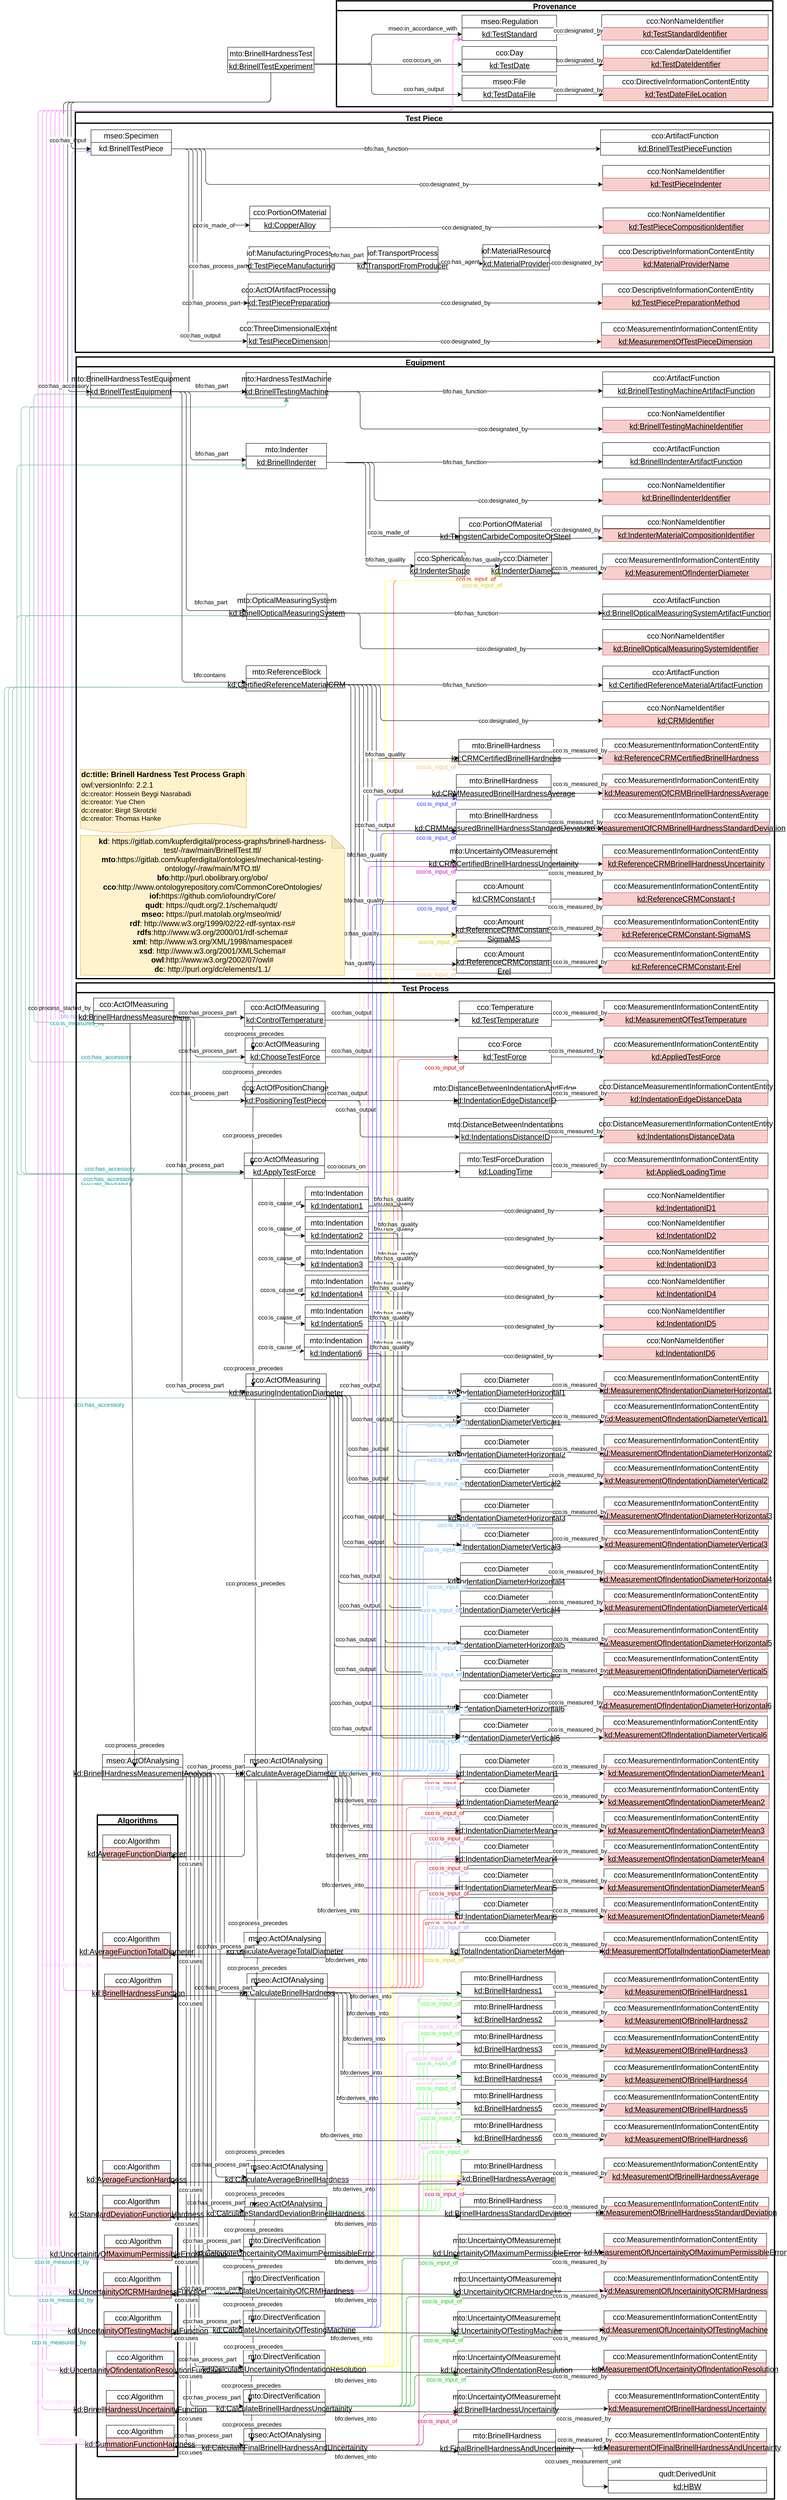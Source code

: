 <mxfile version="15.8.2" type="device"><diagram name="BrinellTest" id="3rhomC4VvfZKUB2qN9Vk"><mxGraphModel dx="663" dy="5314" grid="1" gridSize="10" guides="1" tooltips="1" connect="1" arrows="1" fold="1" page="1" pageScale="1" pageWidth="850" pageHeight="1100" math="0" shadow="0"><root><mxCell id="fDeGnrVTXnE1T36zsoJ_-0"/><mxCell id="fDeGnrVTXnE1T36zsoJ_-1" parent="fDeGnrVTXnE1T36zsoJ_-0"/><object label="&lt;span style=&quot;font-family: helvetica; font-size: 14px;&quot;&gt;&lt;font color=&quot;#ffb570&quot; style=&quot;font-size: 14px;&quot;&gt;cco:is_input_of&lt;/font&gt;&lt;/span&gt;" Type="ObjectProperty" id="rBDbIeWVi6PI09TK35Ue-0"><mxCell style="endArrow=none;html=1;endSize=8;fontFamily=Helvetica;exitX=0;exitY=0.7;exitDx=0;exitDy=0;endFill=0;startArrow=classic;startFill=1;entryX=1;entryY=0.5;entryDx=0;entryDy=0;strokeColor=#FFCC99;edgeStyle=orthogonalEdgeStyle;fontSize=14;" parent="fDeGnrVTXnE1T36zsoJ_-1" source="zEKmnXVoGQU01m5jf622-532" target="zEKmnXVoGQU01m5jf622-233" edge="1"><mxGeometry x="-0.971" y="12" width="50" height="50" relative="1" as="geometry"><mxPoint x="4512" y="-1198.09" as="sourcePoint"/><mxPoint x="4250.62" y="2259.82" as="targetPoint"/><mxPoint as="offset"/><Array as="points"><mxPoint x="4260" y="-993"/><mxPoint x="4260" y="2039"/></Array></mxGeometry></mxCell></object><object label="&lt;span style=&quot;font-size: 14px;&quot;&gt;&lt;font color=&quot;#009999&quot; style=&quot;font-size: 14px;&quot;&gt;cco:has_accessory&lt;/font&gt;&lt;/span&gt;" Type="ObjectProperty" id="fDeGnrVTXnE1T36zsoJ_-6"><mxCell style="endArrow=classic;html=1;endSize=8;fontFamily=Helvetica;strokeColor=#67AB9F;exitX=-0.002;exitY=0.61;exitDx=0;exitDy=0;entryX=0.5;entryY=1;entryDx=0;entryDy=0;edgeStyle=orthogonalEdgeStyle;exitPerimeter=0;fontSize=14;" parent="fDeGnrVTXnE1T36zsoJ_-1" source="zEKmnXVoGQU01m5jf622-139" target="fDeGnrVTXnE1T36zsoJ_-146" edge="1"><mxGeometry x="-0.782" y="22" width="50" height="50" relative="1" as="geometry"><mxPoint x="4036" y="-70.36" as="sourcePoint"/><mxPoint x="3640" y="-1371.18" as="targetPoint"/><Array as="points"><mxPoint x="3450" y="-511"/><mxPoint x="3450" y="-2321"/><mxPoint x="4077" y="-2321"/></Array><mxPoint as="offset"/></mxGeometry></mxCell></object><object label="&lt;span style=&quot;font-family: helvetica; font-size: 14px;&quot;&gt;cco:process_started_by&lt;/span&gt;" Type="ObjectProperty" id="fDeGnrVTXnE1T36zsoJ_-7"><mxCell style="endArrow=classic;html=1;endSize=8;fontFamily=Helvetica;exitX=0.5;exitY=1;exitDx=0;exitDy=0;edgeStyle=orthogonalEdgeStyle;entryX=0;entryY=0.3;entryDx=0;entryDy=0;fontSize=14;" parent="fDeGnrVTXnE1T36zsoJ_-1" source="oTO12PI2BwmnPlHo9Igw-621" target="zEKmnXVoGQU01m5jf622-88" edge="1"><mxGeometry x="0.938" y="-10" width="50" height="50" relative="1" as="geometry"><mxPoint x="4036" y="-3146.36" as="sourcePoint"/><mxPoint x="3600" y="-641" as="targetPoint"/><Array as="points"><mxPoint x="4040" y="-3041"/><mxPoint x="3550" y="-3041"/><mxPoint x="3550" y="-886"/></Array><mxPoint y="-1" as="offset"/></mxGeometry></mxCell></object><object label="&lt;span style=&quot;font-size: 14px;&quot;&gt;&lt;font color=&quot;#009999&quot; style=&quot;font-size: 14px;&quot;&gt;cco:has_accessory&lt;/font&gt;&lt;/span&gt;" Type="ObjectProperty" id="fDeGnrVTXnE1T36zsoJ_-8"><mxCell style="endArrow=classic;html=1;endSize=8;fontFamily=Helvetica;strokeColor=#67AB9F;exitX=0;exitY=0.9;exitDx=0;exitDy=0;entryX=0;entryY=0.7;entryDx=0;entryDy=0;edgeStyle=orthogonalEdgeStyle;fontSize=14;" parent="fDeGnrVTXnE1T36zsoJ_-1" source="zEKmnXVoGQU01m5jf622-163" target="fDeGnrVTXnE1T36zsoJ_-147" edge="1"><mxGeometry x="-0.763" y="16" width="50" height="50" relative="1" as="geometry"><mxPoint x="4036" y="130.64" as="sourcePoint"/><mxPoint x="3640" y="-706.18" as="targetPoint"/><Array as="points"><mxPoint x="3440" y="19"/><mxPoint x="3440" y="-1828"/></Array><mxPoint as="offset"/></mxGeometry></mxCell></object><object label="&lt;span style=&quot;color: rgb(204, 0, 0); font-family: helvetica; font-size: 14px;&quot;&gt;cco:is_input_of&lt;/span&gt;" Type="ObjectProperty" id="fDeGnrVTXnE1T36zsoJ_-9"><mxCell style="endArrow=none;html=1;endSize=8;fontFamily=Helvetica;entryX=1;entryY=0.1;entryDx=0;entryDy=0;strokeColor=#FF3333;exitX=-0.007;exitY=0.953;exitDx=0;exitDy=0;startArrow=classic;startFill=1;endFill=0;edgeStyle=orthogonalEdgeStyle;fontSize=14;exitPerimeter=0;" parent="fDeGnrVTXnE1T36zsoJ_-1" source="fDeGnrVTXnE1T36zsoJ_-189" target="zEKmnXVoGQU01m5jf622-116" edge="1"><mxGeometry x="-0.965" y="-4" width="50" height="50" relative="1" as="geometry"><mxPoint x="4224" y="-809.36" as="sourcePoint"/><mxPoint x="4236" y="187.64" as="targetPoint"/><Array as="points"><mxPoint x="4560" y="-1922"/><mxPoint x="4560" y="-1911"/><mxPoint x="4330" y="-1911"/><mxPoint x="4330" y="1412"/></Array><mxPoint as="offset"/></mxGeometry></mxCell></object><object label="&lt;span style=&quot;font-family: helvetica; font-size: 14px;&quot;&gt;&lt;font color=&quot;#ffb570&quot; style=&quot;font-size: 14px;&quot;&gt;cco:is_input_of&lt;/font&gt;&lt;/span&gt;" Type="ObjectProperty" id="fDeGnrVTXnE1T36zsoJ_-10"><mxCell style="endArrow=none;html=1;endSize=8;fontFamily=Helvetica;exitX=0;exitY=0.7;exitDx=0;exitDy=0;endFill=0;startArrow=classic;startFill=1;entryX=1;entryY=0.5;entryDx=0;entryDy=0;strokeColor=#FFCC99;edgeStyle=orthogonalEdgeStyle;fontSize=14;" parent="fDeGnrVTXnE1T36zsoJ_-1" source="fDeGnrVTXnE1T36zsoJ_-185" target="zEKmnXVoGQU01m5jf622-233" edge="1"><mxGeometry x="-0.972" y="14" width="50" height="50" relative="1" as="geometry"><mxPoint x="4407" y="1569.64" as="sourcePoint"/><mxPoint x="4240" y="1449.82" as="targetPoint"/><mxPoint as="offset"/><Array as="points"><mxPoint x="4250" y="-1485"/><mxPoint x="4250" y="2039"/></Array></mxGeometry></mxCell></object><object label="&lt;span style=&quot;font-family: helvetica; font-size: 14px;&quot;&gt;&lt;font color=&quot;#3333ff&quot; style=&quot;font-size: 14px;&quot;&gt;cco:is_input_of&lt;/font&gt;&lt;/span&gt;" Type="ObjectProperty" id="fDeGnrVTXnE1T36zsoJ_-11"><mxCell style="endArrow=none;html=1;endSize=8;fontFamily=Helvetica;entryX=1;entryY=0.3;entryDx=0;entryDy=0;exitX=0;exitY=0.9;exitDx=0;exitDy=0;strokeColor=#3333FF;endFill=0;startArrow=classic;startFill=1;edgeStyle=orthogonalEdgeStyle;fontSize=14;" parent="fDeGnrVTXnE1T36zsoJ_-1" source="fDeGnrVTXnE1T36zsoJ_-184" target="zEKmnXVoGQU01m5jf622-239" edge="1"><mxGeometry x="-0.976" y="12" width="50" height="50" relative="1" as="geometry"><mxPoint x="4406" y="1674.64" as="sourcePoint"/><mxPoint x="4280" y="1897.64" as="targetPoint"/><Array as="points"><mxPoint x="4290" y="-1396"/><mxPoint x="4290" y="2214"/></Array><mxPoint as="offset"/></mxGeometry></mxCell></object><object label="&lt;span style=&quot;font-family: helvetica; font-size: 14px;&quot;&gt;&lt;font color=&quot;#3333ff&quot; style=&quot;font-size: 14px;&quot;&gt;cco:is_input_of&lt;/font&gt;&lt;/span&gt;" Type="ObjectProperty" id="fDeGnrVTXnE1T36zsoJ_-12"><mxCell style="endArrow=none;html=1;endSize=8;fontFamily=Helvetica;exitX=0;exitY=0.9;exitDx=0;exitDy=0;strokeColor=#3333FF;endFill=0;startArrow=classic;startFill=1;entryX=1;entryY=0.3;entryDx=0;entryDy=0;edgeStyle=orthogonalEdgeStyle;fontSize=14;" parent="fDeGnrVTXnE1T36zsoJ_-1" source="fDeGnrVTXnE1T36zsoJ_-183" target="zEKmnXVoGQU01m5jf622-239" edge="1"><mxGeometry x="-0.975" y="10" width="50" height="50" relative="1" as="geometry"><mxPoint x="4407" y="1787.64" as="sourcePoint"/><mxPoint x="4240" y="1449.82" as="targetPoint"/><Array as="points"><mxPoint x="4300" y="-1314"/><mxPoint x="4300" y="2214"/></Array><mxPoint as="offset"/></mxGeometry></mxCell></object><object label="&lt;span style=&quot;font-size: 14px;&quot;&gt;&lt;font color=&quot;#009999&quot; style=&quot;font-size: 14px;&quot;&gt;cco:has_accessory&lt;/font&gt;&lt;/span&gt;" Type="ObjectProperty" id="fDeGnrVTXnE1T36zsoJ_-13"><mxCell style="endArrow=classic;html=1;endSize=8;fontFamily=Helvetica;entryX=0;entryY=0.7;entryDx=0;entryDy=0;strokeColor=#67AB9F;exitX=0;exitY=0.7;exitDx=0;exitDy=0;edgeStyle=orthogonalEdgeStyle;fontSize=14;" parent="fDeGnrVTXnE1T36zsoJ_-1" source="zEKmnXVoGQU01m5jf622-139" target="fDeGnrVTXnE1T36zsoJ_-172" edge="1"><mxGeometry x="-0.767" y="10" width="50" height="50" relative="1" as="geometry"><mxPoint x="4036" y="-70.36" as="sourcePoint"/><mxPoint x="3836" y="-1361.36" as="targetPoint"/><Array as="points"><mxPoint x="3440" y="-508"/><mxPoint x="3440" y="-2184"/></Array><mxPoint as="offset"/></mxGeometry></mxCell></object><object label="&lt;font color=&quot;#009999&quot; style=&quot;font-size: 14px;&quot;&gt;cco:has_accessory&lt;/font&gt;" Type="ObjectProperty" id="fDeGnrVTXnE1T36zsoJ_-14"><mxCell style="endArrow=classic;html=1;endSize=8;fontFamily=Helvetica;entryX=0.5;entryY=0.9;entryDx=0;entryDy=0;strokeColor=#67AB9F;exitX=0;exitY=0.9;exitDx=0;exitDy=0;entryPerimeter=0;edgeStyle=orthogonalEdgeStyle;fontSize=14;" parent="fDeGnrVTXnE1T36zsoJ_-1" source="zEKmnXVoGQU01m5jf622-147" target="fDeGnrVTXnE1T36zsoJ_-146" edge="1"><mxGeometry x="-0.756" y="-12" width="50" height="50" relative="1" as="geometry"><mxPoint x="4035" y="-377.36" as="sourcePoint"/><mxPoint x="3646" y="-1177.18" as="targetPoint"/><Array as="points"><mxPoint x="3470" y="-774"/><mxPoint x="3470" y="-2321"/><mxPoint x="4077" y="-2321"/></Array><mxPoint as="offset"/></mxGeometry></mxCell></object><object label="&lt;span style=&quot;font-size: 14px;&quot;&gt;&lt;font color=&quot;#009999&quot; style=&quot;font-size: 14px;&quot;&gt;cco:has_accessory&lt;/font&gt;&lt;/span&gt;" Type="ObjectProperty" id="fDeGnrVTXnE1T36zsoJ_-15"><mxCell style="endArrow=classic;html=1;endSize=8;fontFamily=Helvetica;strokeColor=#67AB9F;exitX=0.001;exitY=0.628;exitDx=0;exitDy=0;entryX=0;entryY=0.7;entryDx=0;entryDy=0;edgeStyle=orthogonalEdgeStyle;exitPerimeter=0;fontSize=14;" parent="fDeGnrVTXnE1T36zsoJ_-1" source="zEKmnXVoGQU01m5jf622-139" target="fDeGnrVTXnE1T36zsoJ_-147" edge="1"><mxGeometry x="-0.73" y="-12" width="50" height="50" relative="1" as="geometry"><mxPoint x="4035" y="-264.36" as="sourcePoint"/><mxPoint x="3630" y="-688.18" as="targetPoint"/><Array as="points"><mxPoint x="3460" y="-510"/><mxPoint x="3460" y="-1828"/></Array><mxPoint as="offset"/></mxGeometry></mxCell></object><object label="&lt;span style=&quot;font-family: helvetica; font-size: 14px;&quot;&gt;&lt;font color=&quot;#ffccff&quot; style=&quot;font-size: 14px;&quot;&gt;cco:designated_by&lt;/font&gt;&lt;/span&gt;" Type="ObjectProperty" id="fDeGnrVTXnE1T36zsoJ_-22"><mxCell style="endArrow=classic;html=1;endSize=8;fontFamily=Helvetica;entryX=0;entryY=0.9;entryDx=0;entryDy=0;strokeColor=#FF66FF;exitX=0;exitY=0.3;exitDx=0;exitDy=0;edgeStyle=orthogonalEdgeStyle;fontSize=14;" parent="fDeGnrVTXnE1T36zsoJ_-1" source="zEKmnXVoGQU01m5jf622-286" target="oTO12PI2BwmnPlHo9Igw-625" edge="1"><mxGeometry x="-0.944" y="-9" width="50" height="50" relative="1" as="geometry"><mxPoint x="3230" y="406.64" as="sourcePoint"/><mxPoint x="4533.67" y="-3241.18" as="targetPoint"/><Array as="points"><mxPoint x="3550" y="1419"/><mxPoint x="3550" y="-3021"/><mxPoint x="4470" y="-3021"/><mxPoint x="4470" y="-3189"/></Array><mxPoint as="offset"/></mxGeometry></mxCell></object><object label="&lt;span style=&quot;font-family: helvetica; font-size: 14px;&quot;&gt;&lt;font color=&quot;#ffccff&quot; style=&quot;font-size: 14px;&quot;&gt;cco:designated_by&lt;/font&gt;&lt;/span&gt;" Type="ObjectProperty" id="fDeGnrVTXnE1T36zsoJ_-23"><mxCell style="endArrow=classic;html=1;endSize=8;fontFamily=Helvetica;entryX=0;entryY=0.9;entryDx=0;entryDy=0;strokeColor=#FF66FF;exitX=0;exitY=0.5;exitDx=0;exitDy=0;edgeStyle=orthogonalEdgeStyle;fontSize=14;" parent="fDeGnrVTXnE1T36zsoJ_-1" source="zEKmnXVoGQU01m5jf622-304" target="oTO12PI2BwmnPlHo9Igw-625" edge="1"><mxGeometry x="-0.967" y="-19" width="50" height="50" relative="1" as="geometry"><mxPoint x="3510" y="1342.82" as="sourcePoint"/><mxPoint x="4533.67" y="-3241.18" as="targetPoint"/><Array as="points"><mxPoint x="3500" y="2408"/><mxPoint x="3500" y="-3021"/><mxPoint x="4470" y="-3021"/><mxPoint x="4470" y="-3189"/></Array><mxPoint x="1" as="offset"/></mxGeometry></mxCell></object><object label="&lt;span style=&quot;font-family: helvetica; font-size: 14px;&quot;&gt;&lt;font color=&quot;#ffccff&quot; style=&quot;font-size: 14px;&quot;&gt;cco:designated_by&lt;/font&gt;&lt;/span&gt;" Type="ObjectProperty" id="fDeGnrVTXnE1T36zsoJ_-24"><mxCell style="endArrow=classic;html=1;endSize=8;fontFamily=Helvetica;entryX=0;entryY=0.9;entryDx=0;entryDy=0;strokeColor=#FF66FF;exitX=0;exitY=0.5;exitDx=0;exitDy=0;edgeStyle=orthogonalEdgeStyle;fontSize=14;" parent="fDeGnrVTXnE1T36zsoJ_-1" source="zEKmnXVoGQU01m5jf622-302" target="oTO12PI2BwmnPlHo9Igw-625" edge="1"><mxGeometry x="-0.963" y="-16" width="50" height="50" relative="1" as="geometry"><mxPoint x="3524.5" y="1342.0" as="sourcePoint"/><mxPoint x="4533.67" y="-3241.18" as="targetPoint"/><Array as="points"><mxPoint x="3510" y="2315"/><mxPoint x="3510" y="-3021"/><mxPoint x="4470" y="-3021"/><mxPoint x="4470" y="-3189"/></Array><mxPoint as="offset"/></mxGeometry></mxCell></object><object label="&lt;span style=&quot;font-family: helvetica; font-size: 14px;&quot;&gt;&lt;font color=&quot;#ffccff&quot; style=&quot;font-size: 14px;&quot;&gt;cco:designated_by&lt;/font&gt;&lt;/span&gt;" Type="ObjectProperty" id="fDeGnrVTXnE1T36zsoJ_-25"><mxCell style="endArrow=classic;html=1;endSize=8;fontFamily=Helvetica;entryX=0;entryY=0.9;entryDx=0;entryDy=0;strokeColor=#FF66FF;exitX=0;exitY=0.5;exitDx=0;exitDy=0;edgeStyle=orthogonalEdgeStyle;fontSize=14;" parent="fDeGnrVTXnE1T36zsoJ_-1" source="zEKmnXVoGQU01m5jf622-300" target="oTO12PI2BwmnPlHo9Igw-625" edge="1"><mxGeometry x="-0.957" y="-10" width="50" height="50" relative="1" as="geometry"><mxPoint x="3524.5" y="1232.0" as="sourcePoint"/><mxPoint x="4533.67" y="-3241.18" as="targetPoint"/><Array as="points"><mxPoint x="3520" y="2222"/><mxPoint x="3520" y="-3021"/><mxPoint x="4470" y="-3021"/><mxPoint x="4470" y="-3189"/></Array><mxPoint as="offset"/></mxGeometry></mxCell></object><object label="&lt;span style=&quot;font-family: helvetica; font-size: 14px;&quot;&gt;&lt;font color=&quot;#ffccff&quot; style=&quot;font-size: 14px;&quot;&gt;cco:designated_by&lt;/font&gt;&lt;/span&gt;" Type="ObjectProperty" id="fDeGnrVTXnE1T36zsoJ_-26"><mxCell style="endArrow=classic;html=1;endSize=8;fontFamily=Helvetica;entryX=0;entryY=0.9;entryDx=0;entryDy=0;strokeColor=#FF66FF;exitX=0;exitY=0.5;exitDx=0;exitDy=0;edgeStyle=orthogonalEdgeStyle;fontSize=14;" parent="fDeGnrVTXnE1T36zsoJ_-1" source="zEKmnXVoGQU01m5jf622-298" target="oTO12PI2BwmnPlHo9Igw-625" edge="1"><mxGeometry x="-0.961" y="-10" width="50" height="50" relative="1" as="geometry"><mxPoint x="3519" y="1122.0" as="sourcePoint"/><mxPoint x="4533.67" y="-3241.18" as="targetPoint"/><Array as="points"><mxPoint x="3530" y="2129"/><mxPoint x="3530" y="-3021"/><mxPoint x="4470" y="-3021"/><mxPoint x="4470" y="-3189"/></Array><mxPoint as="offset"/></mxGeometry></mxCell></object><object label="&lt;span style=&quot;font-family: helvetica; font-size: 14px;&quot;&gt;&lt;font color=&quot;#ffccff&quot; style=&quot;font-size: 14px;&quot;&gt;cco:designated_by&lt;/font&gt;&lt;/span&gt;" Type="ObjectProperty" id="fDeGnrVTXnE1T36zsoJ_-27"><mxCell style="endArrow=classic;html=1;endSize=8;fontFamily=Helvetica;entryX=0;entryY=0.9;entryDx=0;entryDy=0;strokeColor=#FF66FF;exitX=0;exitY=0.9;exitDx=0;exitDy=0;edgeStyle=orthogonalEdgeStyle;fontSize=14;" parent="fDeGnrVTXnE1T36zsoJ_-1" source="zEKmnXVoGQU01m5jf622-296" target="oTO12PI2BwmnPlHo9Igw-625" edge="1"><mxGeometry x="-0.959" y="-10" width="50" height="50" relative="1" as="geometry"><mxPoint x="3529" y="942.82" as="sourcePoint"/><mxPoint x="4533.67" y="-3241.18" as="targetPoint"/><Array as="points"><mxPoint x="3540" y="2053"/><mxPoint x="3540" y="-3021"/><mxPoint x="4470" y="-3021"/><mxPoint x="4470" y="-3189"/></Array><mxPoint as="offset"/></mxGeometry></mxCell></object><object label="&lt;span style=&quot;font-family: helvetica; font-size: 14px;&quot;&gt;&lt;font color=&quot;#cccc00&quot; style=&quot;font-size: 14px;&quot;&gt;cco:is_input_of&lt;/font&gt;&lt;/span&gt;" Type="ObjectProperty" id="fDeGnrVTXnE1T36zsoJ_-28"><mxCell style="endArrow=none;html=1;endSize=8;fontFamily=Helvetica;entryX=1;entryY=0.3;entryDx=0;entryDy=0;endFill=0;startArrow=classic;startFill=1;strokeColor=#FFFF00;edgeStyle=orthogonalEdgeStyle;fontSize=14;exitX=0;exitY=0.9;exitDx=0;exitDy=0;" parent="fDeGnrVTXnE1T36zsoJ_-1" source="fDeGnrVTXnE1T36zsoJ_-189" target="zEKmnXVoGQU01m5jf622-242" edge="1"><mxGeometry x="-0.977" y="11" width="50" height="50" relative="1" as="geometry"><mxPoint x="4580" y="-1920" as="sourcePoint"/><mxPoint x="4241.5" y="1316.82" as="targetPoint"/><Array as="points"><mxPoint x="4560" y="-1923"/><mxPoint x="4560" y="-1911"/><mxPoint x="4310" y="-1911"/><mxPoint x="4310" y="2307"/></Array><mxPoint as="offset"/></mxGeometry></mxCell></object><object label="&lt;span style=&quot;font-family: helvetica; font-size: 14px;&quot;&gt;&lt;font color=&quot;#cc00cc&quot; style=&quot;font-size: 14px;&quot;&gt;cco:is_input_of&lt;/font&gt;&lt;/span&gt;" Type="ObjectProperty" id="fDeGnrVTXnE1T36zsoJ_-29"><mxCell style="endArrow=none;html=1;endSize=8;fontFamily=Helvetica;exitX=0;exitY=0.7;exitDx=0;exitDy=0;endFill=0;startArrow=classic;startFill=1;entryX=1;entryY=0.5;entryDx=0;entryDy=0;strokeColor=#FF00FF;edgeStyle=orthogonalEdgeStyle;fontSize=14;" parent="fDeGnrVTXnE1T36zsoJ_-1" source="fDeGnrVTXnE1T36zsoJ_-202" target="zEKmnXVoGQU01m5jf622-236" edge="1"><mxGeometry x="-0.974" y="12" width="50" height="50" relative="1" as="geometry"><mxPoint x="4416" y="1523.82" as="sourcePoint"/><mxPoint x="4237" y="986.82" as="targetPoint"/><Array as="points"><mxPoint x="4270" y="-1236"/><mxPoint x="4270" y="2128"/></Array><mxPoint as="offset"/></mxGeometry></mxCell></object><object label="&lt;font style=&quot;font-size: 14px;&quot;&gt;cco:has_accessory&lt;/font&gt;" Type="ObjectProperty" id="fDeGnrVTXnE1T36zsoJ_-30"><mxCell style="endArrow=classic;html=1;exitX=0.5;exitY=1;exitDx=0;exitDy=0;endSize=8;fontFamily=Helvetica;edgeStyle=orthogonalEdgeStyle;entryX=0;entryY=0.5;entryDx=0;entryDy=0;fontSize=14;" parent="fDeGnrVTXnE1T36zsoJ_-1" source="oTO12PI2BwmnPlHo9Igw-621" target="fDeGnrVTXnE1T36zsoJ_-253" edge="1"><mxGeometry x="0.895" y="-10" width="50" height="50" relative="1" as="geometry"><mxPoint x="4036" y="-3146.36" as="sourcePoint"/><mxPoint x="3628" y="-2603.36" as="targetPoint"/><Array as="points"><mxPoint x="4040" y="-3041"/><mxPoint x="3560" y="-3041"/><mxPoint x="3560" y="-2357"/></Array><mxPoint as="offset"/></mxGeometry></mxCell></object><object label="&lt;span style=&quot;font-family: helvetica; font-size: 14px;&quot;&gt;&lt;font color=&quot;#009999&quot; style=&quot;font-size: 14px;&quot;&gt;cco:is_measured_by&lt;/font&gt;&lt;/span&gt;" Type="ObjectProperty" id="fDeGnrVTXnE1T36zsoJ_-31"><mxCell style="endArrow=classic;html=1;endSize=8;fontFamily=Helvetica;entryX=0;entryY=0.7;entryDx=0;entryDy=0;strokeColor=#67AB9F;exitX=0;exitY=0.9;exitDx=0;exitDy=0;edgeStyle=orthogonalEdgeStyle;fontSize=14;" parent="fDeGnrVTXnE1T36zsoJ_-1" source="zEKmnXVoGQU01m5jf622-88" target="fDeGnrVTXnE1T36zsoJ_-253" edge="1"><mxGeometry x="-0.956" y="2" width="50" height="50" relative="1" as="geometry"><mxPoint x="4045" y="-367.36" as="sourcePoint"/><mxPoint x="4045.5" y="-2001.36" as="targetPoint"/><Array as="points"><mxPoint x="3480" y="-868"/><mxPoint x="3480" y="-2351"/></Array><mxPoint as="offset"/></mxGeometry></mxCell></object><object label="&lt;span style=&quot;font-family: helvetica; font-size: 14px;&quot;&gt;&lt;font color=&quot;#9999ff&quot; style=&quot;font-size: 14px;&quot;&gt;bfo:has_part&lt;/font&gt;&lt;/span&gt;" Type="ObjectProperty" id="fDeGnrVTXnE1T36zsoJ_-37"><mxCell style="endArrow=classic;html=1;endSize=8;fontFamily=Helvetica;entryX=0;entryY=0.7;entryDx=0;entryDy=0;strokeColor=#9999FF;exitX=-0.001;exitY=0.637;exitDx=0;exitDy=0;edgeStyle=orthogonalEdgeStyle;exitPerimeter=0;fontSize=14;" parent="fDeGnrVTXnE1T36zsoJ_-1" source="zEKmnXVoGQU01m5jf622-88" target="oTO12PI2BwmnPlHo9Igw-653" edge="1"><mxGeometry x="-0.964" y="-6" width="50" height="50" relative="1" as="geometry"><mxPoint x="3633" y="-587.18" as="sourcePoint"/><mxPoint x="3617" y="-2894.54" as="targetPoint"/><Array as="points"><mxPoint x="3570" y="-876"/><mxPoint x="3570" y="-2924"/></Array><mxPoint as="offset"/></mxGeometry></mxCell></object><object label="&lt;span style=&quot;font-size: 14px;&quot;&gt;&lt;font color=&quot;#009999&quot; style=&quot;font-size: 14px;&quot;&gt;cco:is_measured_by&lt;/font&gt;&lt;/span&gt;" Type="ObjectProperty" id="fDeGnrVTXnE1T36zsoJ_-38"><mxCell style="endArrow=classic;html=1;endSize=8;fontFamily=Helvetica;strokeColor=#67AB9F;exitX=0;exitY=0.9;exitDx=0;exitDy=0;entryX=0;entryY=0.7;entryDx=0;entryDy=0;edgeStyle=orthogonalEdgeStyle;fontSize=14;" parent="fDeGnrVTXnE1T36zsoJ_-1" source="zEKmnXVoGQU01m5jf622-233" target="fDeGnrVTXnE1T36zsoJ_-215" edge="1"><mxGeometry x="-0.821" y="8" width="50" height="50" relative="1" as="geometry"><mxPoint x="4046" y="-60.36" as="sourcePoint"/><mxPoint x="4035" y="-1170.18" as="targetPoint"/><Array as="points"><mxPoint x="3430" y="2051"/><mxPoint x="3430" y="-1659"/></Array><mxPoint as="offset"/></mxGeometry></mxCell></object><object label="&lt;span style=&quot;font-size: 14px;&quot;&gt;&lt;font color=&quot;#009999&quot; style=&quot;font-size: 14px;&quot;&gt;cco:is_measured_by&lt;/font&gt;&lt;/span&gt;" Type="ObjectProperty" id="fDeGnrVTXnE1T36zsoJ_-39"><mxCell style="endArrow=classic;html=1;endSize=8;fontFamily=Helvetica;strokeColor=#67AB9F;exitX=0;exitY=0.9;exitDx=0;exitDy=0;edgeStyle=orthogonalEdgeStyle;entryX=0;entryY=0.7;entryDx=0;entryDy=0;fontSize=14;" parent="fDeGnrVTXnE1T36zsoJ_-1" source="zEKmnXVoGQU01m5jf622-236" target="fDeGnrVTXnE1T36zsoJ_-215" edge="1"><mxGeometry x="-0.83" y="9" width="50" height="50" relative="1" as="geometry"><mxPoint x="4044" y="986.82" as="sourcePoint"/><mxPoint x="4010" y="-1471" as="targetPoint"/><Array as="points"><mxPoint x="3420" y="2140"/><mxPoint x="3420" y="-1659"/></Array><mxPoint as="offset"/></mxGeometry></mxCell></object><object label="&lt;span style=&quot;font-size: 14px;&quot;&gt;&lt;font color=&quot;#009999&quot; style=&quot;font-size: 14px;&quot;&gt;cco:is_measured_by&lt;/font&gt;&lt;/span&gt;" Type="ObjectProperty" id="fDeGnrVTXnE1T36zsoJ_-40"><mxCell style="endArrow=classic;html=1;endSize=8;fontFamily=Helvetica;strokeColor=#67AB9F;exitX=0;exitY=0.9;exitDx=0;exitDy=0;entryX=0;entryY=0.7;entryDx=0;entryDy=0;edgeStyle=orthogonalEdgeStyle;fontSize=14;" parent="fDeGnrVTXnE1T36zsoJ_-1" source="zEKmnXVoGQU01m5jf622-239" target="fDeGnrVTXnE1T36zsoJ_-215" edge="1"><mxGeometry x="-0.827" y="17" width="50" height="50" relative="1" as="geometry"><mxPoint x="4042" y="1096.82" as="sourcePoint"/><mxPoint x="4045.5" y="-1161.36" as="targetPoint"/><Array as="points"><mxPoint x="3410" y="2232"/><mxPoint x="3410" y="-1659"/></Array><mxPoint x="-1" as="offset"/></mxGeometry></mxCell></object><mxCell id="fDeGnrVTXnE1T36zsoJ_-145" value="Equipment" style="swimlane;strokeWidth=3;fontSize=18;" parent="fDeGnrVTXnE1T36zsoJ_-1" vertex="1"><mxGeometry x="3580" y="-2439" width="1650" height="1468" as="geometry"><mxRectangle x="3430" y="-3920" width="100" height="23" as="alternateBounds"/></mxGeometry></mxCell><object label="&lt;span style=&quot;font-family: helvetica; font-size: 18px;&quot;&gt;&lt;u style=&quot;font-size: 18px;&quot;&gt;kd:BrinellTestingMachine&lt;/u&gt;&lt;/span&gt;" Type="Individual" id="fDeGnrVTXnE1T36zsoJ_-146"><mxCell style="rounded=0;whiteSpace=wrap;html=1;snapToPoint=1;points=[[0.1,0],[0.2,0],[0.3,0],[0.4,0],[0.5,0],[0.6,0],[0.7,0],[0.8,0],[0.9,0],[0,0.1],[0,0.3],[0,0.5],[0,0.7],[0,0.9],[0.1,1],[0.2,1],[0.3,1],[0.4,1],[0.5,1],[0.6,1],[0.7,1],[0.8,1],[0.9,1],[1,0.1],[1,0.3],[1,0.5],[1,0.7],[1,0.9]];fontFamily=Helvetica;fontSize=18;" parent="fDeGnrVTXnE1T36zsoJ_-145" vertex="1"><mxGeometry x="401.5" y="66.82" width="190" height="30" as="geometry"/></mxCell></object><object label="&lt;span style=&quot;font-family: helvetica; font-size: 18px;&quot;&gt;&lt;u style=&quot;font-size: 18px;&quot;&gt;kd:BrinellOpticalMeasuringSystem&lt;/u&gt;&lt;/span&gt;" Type="Individual" id="fDeGnrVTXnE1T36zsoJ_-147"><mxCell style="rounded=0;whiteSpace=wrap;html=1;snapToPoint=1;points=[[0.1,0],[0.2,0],[0.3,0],[0.4,0],[0.5,0],[0.6,0],[0.7,0],[0.8,0],[0.9,0],[0,0.1],[0,0.3],[0,0.5],[0,0.7],[0,0.9],[0.1,1],[0.2,1],[0.3,1],[0.4,1],[0.5,1],[0.6,1],[0.7,1],[0.8,1],[0.9,1],[1,0.1],[1,0.3],[1,0.5],[1,0.7],[1,0.9]];fontFamily=Helvetica;fontSize=18;" parent="fDeGnrVTXnE1T36zsoJ_-145" vertex="1"><mxGeometry x="402.5" y="589.82" width="190" height="30" as="geometry"/></mxCell></object><object label="&lt;span style=&quot;font-family: helvetica; background-color: rgb(255, 255, 255); font-size: 18px;&quot;&gt;&lt;font style=&quot;font-size: 18px;&quot;&gt;cco:ArtifactFunction&lt;/font&gt;&lt;/span&gt;" Type="Class" id="fDeGnrVTXnE1T36zsoJ_-148"><mxCell style="rounded=0;whiteSpace=wrap;html=1;snapToPoint=1;points=[[0.1,0],[0.2,0],[0.3,0],[0.4,0],[0.5,0],[0.6,0],[0.7,0],[0.8,0],[0.9,0],[0,0.1],[0,0.3],[0,0.5],[0,0.7],[0,0.9],[0.1,1],[0.2,1],[0.3,1],[0.4,1],[0.5,1],[0.6,1],[0.7,1],[0.8,1],[0.9,1],[1,0.1],[1,0.3],[1,0.5],[1,0.7],[1,0.9]];fontSize=18;" parent="fDeGnrVTXnE1T36zsoJ_-145" vertex="1"><mxGeometry x="1244" y="35" width="395" height="30" as="geometry"/></mxCell></object><object label="&lt;span style=&quot;font-family: helvetica; background-color: rgb(255, 255, 255); font-size: 18px;&quot;&gt;&lt;font style=&quot;font-size: 18px;&quot;&gt;cco:NonNameIdentifier&lt;/font&gt;&lt;/span&gt;" Type="Class" id="fDeGnrVTXnE1T36zsoJ_-149"><mxCell style="rounded=0;whiteSpace=wrap;html=1;snapToPoint=1;points=[[0.1,0],[0.2,0],[0.3,0],[0.4,0],[0.5,0],[0.6,0],[0.7,0],[0.8,0],[0.9,0],[0,0.1],[0,0.3],[0,0.5],[0,0.7],[0,0.9],[0.1,1],[0.2,1],[0.3,1],[0.4,1],[0.5,1],[0.6,1],[0.7,1],[0.8,1],[0.9,1],[1,0.1],[1,0.3],[1,0.5],[1,0.7],[1,0.9]];fontSize=18;" parent="fDeGnrVTXnE1T36zsoJ_-145" vertex="1"><mxGeometry x="1244" y="119" width="395" height="30" as="geometry"/></mxCell></object><object label="&lt;u style=&quot;font-family: helvetica; font-size: 18px;&quot;&gt;kd:BrinellTestingMachineIdentifier&lt;/u&gt;" Type="Individual" id="fDeGnrVTXnE1T36zsoJ_-150"><mxCell style="rounded=0;whiteSpace=wrap;html=1;snapToPoint=1;points=[[0.1,0],[0.2,0],[0.3,0],[0.4,0],[0.5,0],[0.6,0],[0.7,0],[0.8,0],[0.9,0],[0,0.1],[0,0.3],[0,0.5],[0,0.7],[0,0.9],[0.1,1],[0.2,1],[0.3,1],[0.4,1],[0.5,1],[0.6,1],[0.7,1],[0.8,1],[0.9,1],[1,0.1],[1,0.3],[1,0.5],[1,0.7],[1,0.9]];fillColor=#f8cecc;strokeColor=#b85450;fontSize=18;" parent="fDeGnrVTXnE1T36zsoJ_-145" vertex="1"><mxGeometry x="1244" y="149" width="395" height="30" as="geometry"/></mxCell></object><object label="&lt;span style=&quot;font-family: helvetica; background-color: rgb(255, 255, 255); font-size: 18px;&quot;&gt;cco:ArtifactFunction&lt;/span&gt;" Type="Class" id="fDeGnrVTXnE1T36zsoJ_-151"><mxCell style="rounded=0;whiteSpace=wrap;html=1;snapToPoint=1;points=[[0.1,0],[0.2,0],[0.3,0],[0.4,0],[0.5,0],[0.6,0],[0.7,0],[0.8,0],[0.9,0],[0,0.1],[0,0.3],[0,0.5],[0,0.7],[0,0.9],[0.1,1],[0.2,1],[0.3,1],[0.4,1],[0.5,1],[0.6,1],[0.7,1],[0.8,1],[0.9,1],[1,0.1],[1,0.3],[1,0.5],[1,0.7],[1,0.9]];fontSize=18;" parent="fDeGnrVTXnE1T36zsoJ_-145" vertex="1"><mxGeometry x="1244" y="559.82" width="396" height="30" as="geometry"/></mxCell></object><object label="&lt;font face=&quot;helvetica&quot;&gt;&lt;u&gt;kd:BrinellOpticalMeasuringSystemArtifactFunction&lt;/u&gt;&lt;/font&gt;" Type="Individual" id="fDeGnrVTXnE1T36zsoJ_-152"><mxCell style="rounded=0;whiteSpace=wrap;html=1;snapToPoint=1;points=[[0.1,0],[0.2,0],[0.3,0],[0.4,0],[0.5,0],[0.6,0],[0.7,0],[0.8,0],[0.9,0],[0,0.1],[0,0.3],[0,0.5],[0,0.7],[0,0.9],[0.1,1],[0.2,1],[0.3,1],[0.4,1],[0.5,1],[0.6,1],[0.7,1],[0.8,1],[0.9,1],[1,0.1],[1,0.3],[1,0.5],[1,0.7],[1,0.9]];fontSize=18;" parent="fDeGnrVTXnE1T36zsoJ_-145" vertex="1"><mxGeometry x="1244" y="589.82" width="396" height="30" as="geometry"/></mxCell></object><object label="&lt;span style=&quot;font-family: helvetica; background-color: rgb(255, 255, 255); font-size: 18px;&quot;&gt;cco:NonNameIdentifier&lt;/span&gt;" Type="Class" id="fDeGnrVTXnE1T36zsoJ_-153"><mxCell style="rounded=0;whiteSpace=wrap;html=1;snapToPoint=1;points=[[0.1,0],[0.2,0],[0.3,0],[0.4,0],[0.5,0],[0.6,0],[0.7,0],[0.8,0],[0.9,0],[0,0.1],[0,0.3],[0,0.5],[0,0.7],[0,0.9],[0.1,1],[0.2,1],[0.3,1],[0.4,1],[0.5,1],[0.6,1],[0.7,1],[0.8,1],[0.9,1],[1,0.1],[1,0.3],[1,0.5],[1,0.7],[1,0.9]];fontSize=18;" parent="fDeGnrVTXnE1T36zsoJ_-145" vertex="1"><mxGeometry x="1244" y="643.82" width="393" height="30" as="geometry"/></mxCell></object><object label="cco:PortionOfMaterial" Type="Class" id="fDeGnrVTXnE1T36zsoJ_-154"><mxCell style="rounded=0;whiteSpace=wrap;html=1;snapToPoint=1;points=[[0.1,0],[0.2,0],[0.3,0],[0.4,0],[0.5,0],[0.6,0],[0.7,0],[0.8,0],[0.9,0],[0,0.1],[0,0.3],[0,0.5],[0,0.7],[0,0.9],[0.1,1],[0.2,1],[0.3,1],[0.4,1],[0.5,1],[0.6,1],[0.7,1],[0.8,1],[0.9,1],[1,0.1],[1,0.3],[1,0.5],[1,0.7],[1,0.9]];fontSize=18;" parent="fDeGnrVTXnE1T36zsoJ_-145" vertex="1"><mxGeometry x="905" y="379.82" width="217.5" height="30" as="geometry"/></mxCell></object><object label="&lt;span style=&quot;font-family: helvetica; font-size: 18px;&quot;&gt;&lt;u style=&quot;font-size: 18px;&quot;&gt;kd:TungstenCarbideCompositeOrSteel&lt;/u&gt;&lt;/span&gt;" Type="Individual" id="fDeGnrVTXnE1T36zsoJ_-155"><mxCell style="rounded=0;whiteSpace=wrap;html=1;snapToPoint=1;points=[[0.1,0],[0.2,0],[0.3,0],[0.4,0],[0.5,0],[0.6,0],[0.7,0],[0.8,0],[0.9,0],[0,0.1],[0,0.3],[0,0.5],[0,0.7],[0,0.9],[0.1,1],[0.2,1],[0.3,1],[0.4,1],[0.5,1],[0.6,1],[0.7,1],[0.8,1],[0.9,1],[1,0.1],[1,0.3],[1,0.5],[1,0.7],[1,0.9]];fontSize=18;" parent="fDeGnrVTXnE1T36zsoJ_-145" vertex="1"><mxGeometry x="905" y="410" width="217.5" height="27.82" as="geometry"/></mxCell></object><object label="&lt;span style=&quot;font-family: helvetica; background-color: rgb(255, 255, 255); font-size: 18px;&quot;&gt;&lt;font style=&quot;font-size: 18px;&quot;&gt;cco:Spherical&lt;/font&gt;&lt;/span&gt;" Type="Class" id="fDeGnrVTXnE1T36zsoJ_-156"><mxCell style="rounded=0;whiteSpace=wrap;html=1;snapToPoint=1;points=[[0.1,0],[0.2,0],[0.3,0],[0.4,0],[0.5,0],[0.6,0],[0.7,0],[0.8,0],[0.9,0],[0,0.1],[0,0.3],[0,0.5],[0,0.7],[0,0.9],[0.1,1],[0.2,1],[0.3,1],[0.4,1],[0.5,1],[0.6,1],[0.7,1],[0.8,1],[0.9,1],[1,0.1],[1,0.3],[1,0.5],[1,0.7],[1,0.9]];fontSize=18;" parent="fDeGnrVTXnE1T36zsoJ_-145" vertex="1"><mxGeometry x="800" y="460.82" width="119" height="30" as="geometry"/></mxCell></object><object label="&lt;font face=&quot;helvetica&quot; style=&quot;font-size: 18px;&quot;&gt;cco:Diameter&lt;/font&gt;" Type="Class" id="fDeGnrVTXnE1T36zsoJ_-157"><mxCell style="rounded=0;whiteSpace=wrap;html=1;snapToPoint=1;points=[[0.1,0],[0.2,0],[0.3,0],[0.4,0],[0.5,0],[0.6,0],[0.7,0],[0.8,0],[0.9,0],[0,0.1],[0,0.3],[0,0.5],[0,0.7],[0,0.9],[0.1,1],[0.2,1],[0.3,1],[0.4,1],[0.5,1],[0.6,1],[0.7,1],[0.8,1],[0.9,1],[1,0.1],[1,0.3],[1,0.5],[1,0.7],[1,0.9]];fontSize=18;" parent="fDeGnrVTXnE1T36zsoJ_-145" vertex="1"><mxGeometry x="1000" y="460.82" width="123.5" height="30" as="geometry"/></mxCell></object><object label="&lt;span style=&quot;font-family: &amp;#34;helvetica&amp;#34;&quot;&gt;bfo:has_function&lt;/span&gt;" Type="ObjectProperty" id="fDeGnrVTXnE1T36zsoJ_-158"><mxCell style="endArrow=classic;html=1;exitX=1;exitY=0.5;exitDx=0;exitDy=0;entryX=0;entryY=0.5;entryDx=0;entryDy=0;endSize=8;fontFamily=Helvetica;fontSize=14;" parent="fDeGnrVTXnE1T36zsoJ_-145" source="fDeGnrVTXnE1T36zsoJ_-146" target="fDeGnrVTXnE1T36zsoJ_-182" edge="1"><mxGeometry width="50" height="50" relative="1" as="geometry"><mxPoint x="95.0" y="151.82" as="sourcePoint"/><mxPoint x="414.0" y="82.82" as="targetPoint"/></mxGeometry></mxCell></object><object label="&lt;span style=&quot;font-family: helvetica; font-size: 14px;&quot;&gt;cco:designated_by&lt;/span&gt;" Type="ObjectProperty" id="fDeGnrVTXnE1T36zsoJ_-159"><mxCell style="endArrow=classic;html=1;exitX=1;exitY=0.5;exitDx=0;exitDy=0;entryX=0;entryY=0.7;entryDx=0;entryDy=0;endSize=8;fontFamily=Helvetica;edgeStyle=elbowEdgeStyle;fontSize=14;" parent="fDeGnrVTXnE1T36zsoJ_-145" source="fDeGnrVTXnE1T36zsoJ_-146" target="fDeGnrVTXnE1T36zsoJ_-150" edge="1"><mxGeometry x="0.364" width="50" height="50" relative="1" as="geometry"><mxPoint x="215.0" y="92.82" as="sourcePoint"/><mxPoint x="424.0" y="92.82" as="targetPoint"/><Array as="points"><mxPoint x="671.0" y="125"/></Array><mxPoint as="offset"/></mxGeometry></mxCell></object><object label="&lt;span style=&quot;font-family: &amp;#34;helvetica&amp;#34;&quot;&gt;bfo:has_function&lt;/span&gt;" Type="ObjectProperty" id="fDeGnrVTXnE1T36zsoJ_-160"><mxCell style="endArrow=classic;html=1;exitX=1;exitY=0.5;exitDx=0;exitDy=0;entryX=0;entryY=0.5;entryDx=0;entryDy=0;endSize=8;fontFamily=Helvetica;fontSize=14;" parent="fDeGnrVTXnE1T36zsoJ_-145" source="fDeGnrVTXnE1T36zsoJ_-147" target="fDeGnrVTXnE1T36zsoJ_-152" edge="1"><mxGeometry x="0.081" width="50" height="50" relative="1" as="geometry"><mxPoint x="215.0" y="206.82" as="sourcePoint"/><mxPoint x="424.0" y="370.82" as="targetPoint"/><mxPoint as="offset"/></mxGeometry></mxCell></object><object label="&lt;span style=&quot;font-family: helvetica; font-size: 14px;&quot;&gt;cco:designated_by&lt;/span&gt;" Type="ObjectProperty" id="fDeGnrVTXnE1T36zsoJ_-161"><mxCell style="endArrow=classic;html=1;entryX=0;entryY=0.5;entryDx=0;entryDy=0;endSize=8;fontFamily=Helvetica;edgeStyle=elbowEdgeStyle;exitX=1;exitY=0.5;exitDx=0;exitDy=0;fontSize=14;" parent="fDeGnrVTXnE1T36zsoJ_-145" source="fDeGnrVTXnE1T36zsoJ_-147" target="fDeGnrVTXnE1T36zsoJ_-181" edge="1"><mxGeometry x="0.345" width="50" height="50" relative="1" as="geometry"><mxPoint x="206.0" y="605.82" as="sourcePoint"/><mxPoint x="415.0" y="689.82" as="targetPoint"/><Array as="points"><mxPoint x="671.0" y="659"/></Array><mxPoint x="1" as="offset"/></mxGeometry></mxCell></object><object label="&lt;span style=&quot;font-family: helvetica; font-size: 14px;&quot;&gt;cco:is_made_of&lt;/span&gt;" Type="ObjectProperty" id="fDeGnrVTXnE1T36zsoJ_-162"><mxCell style="endArrow=classic;html=1;endSize=8;fontFamily=Helvetica;exitX=1;exitY=0.5;exitDx=0;exitDy=0;edgeStyle=orthogonalEdgeStyle;entryX=0;entryY=0.5;entryDx=0;entryDy=0;fontSize=14;" parent="fDeGnrVTXnE1T36zsoJ_-145" source="fDeGnrVTXnE1T36zsoJ_-172" target="fDeGnrVTXnE1T36zsoJ_-155" edge="1"><mxGeometry x="0.31" y="10" width="50" height="50" relative="1" as="geometry"><mxPoint x="271.0" y="478.82" as="sourcePoint"/><mxPoint x="929" y="434" as="targetPoint"/><Array as="points"><mxPoint x="694" y="249"/><mxPoint x="694" y="424"/></Array><mxPoint as="offset"/></mxGeometry></mxCell></object><object label="&lt;span style=&quot;font-family: &amp;#34;helvetica&amp;#34; ; font-size: 18px&quot;&gt;mto:BrinellHardness&lt;/span&gt;" Type="Class" id="fDeGnrVTXnE1T36zsoJ_-163"><mxCell style="rounded=0;whiteSpace=wrap;html=1;snapToPoint=1;points=[[0.1,0],[0.2,0],[0.3,0],[0.4,0],[0.5,0],[0.6,0],[0.7,0],[0.8,0],[0.9,0],[0,0.1],[0,0.3],[0,0.5],[0,0.7],[0,0.9],[0.1,1],[0.2,1],[0.3,1],[0.4,1],[0.5,1],[0.6,1],[0.7,1],[0.8,1],[0.9,1],[1,0.1],[1,0.3],[1,0.5],[1,0.7],[1,0.9]];fontSize=18;" parent="fDeGnrVTXnE1T36zsoJ_-145" vertex="1"><mxGeometry x="904" y="902.91" width="224" height="30" as="geometry"/></mxCell></object><object label="&lt;span style=&quot;font-family: &amp;#34;helvetica&amp;#34;&quot;&gt;mto:BrinellHardness&lt;/span&gt;" Type="Class" id="fDeGnrVTXnE1T36zsoJ_-166"><mxCell style="rounded=0;whiteSpace=wrap;html=1;snapToPoint=1;points=[[0.1,0],[0.2,0],[0.3,0],[0.4,0],[0.5,0],[0.6,0],[0.7,0],[0.8,0],[0.9,0],[0,0.1],[0,0.3],[0,0.5],[0,0.7],[0,0.9],[0.1,1],[0.2,1],[0.3,1],[0.4,1],[0.5,1],[0.6,1],[0.7,1],[0.8,1],[0.9,1],[1,0.1],[1,0.3],[1,0.5],[1,0.7],[1,0.9]];fontSize=18;" parent="fDeGnrVTXnE1T36zsoJ_-145" vertex="1"><mxGeometry x="898.14" y="986.0" width="224" height="30" as="geometry"/></mxCell></object><object label="&lt;span style=&quot;font-family: &amp;#34;helvetica&amp;#34;&quot;&gt;mto:BrinellHardness&lt;/span&gt;" Type="Class" id="fDeGnrVTXnE1T36zsoJ_-169"><mxCell style="rounded=0;whiteSpace=wrap;html=1;snapToPoint=1;points=[[0.1,0],[0.2,0],[0.3,0],[0.4,0],[0.5,0],[0.6,0],[0.7,0],[0.8,0],[0.9,0],[0,0.1],[0,0.3],[0,0.5],[0,0.7],[0,0.9],[0.1,1],[0.2,1],[0.3,1],[0.4,1],[0.5,1],[0.6,1],[0.7,1],[0.8,1],[0.9,1],[1,0.1],[1,0.3],[1,0.5],[1,0.7],[1,0.9]];fontSize=18;" parent="fDeGnrVTXnE1T36zsoJ_-145" vertex="1"><mxGeometry x="898.14" y="1068" width="224" height="30" as="geometry"/></mxCell></object><object label="&lt;font style=&quot;font-size: 18px;&quot;&gt;&lt;font style=&quot;letter-spacing: 0px; font-family: helvetica; direction: ltr; line-height: 19.2px; opacity: 1; font-size: 18px;&quot;&gt;&lt;u style=&quot;font-size: 18px;&quot;&gt;kd:BrinellIndenter&lt;/u&gt;&lt;/font&gt;&lt;/font&gt;" Type="Individual" id="fDeGnrVTXnE1T36zsoJ_-172"><mxCell style="rounded=0;whiteSpace=wrap;html=1;snapToPoint=1;points=[[0.1,0],[0.2,0],[0.3,0],[0.4,0],[0.5,0],[0.6,0],[0.7,0],[0.8,0],[0.9,0],[0,0.1],[0,0.3],[0,0.5],[0,0.7],[0,0.9],[0.1,1],[0.2,1],[0.3,1],[0.4,1],[0.5,1],[0.6,1],[0.7,1],[0.8,1],[0.9,1],[1,0.1],[1,0.3],[1,0.5],[1,0.7],[1,0.9]];fontFamily=Helvetica;fontSize=18;" parent="fDeGnrVTXnE1T36zsoJ_-145" vertex="1"><mxGeometry x="401.5" y="234" width="190" height="30" as="geometry"/></mxCell></object><object label="&lt;span style=&quot;font-family: helvetica; background-color: rgb(255, 255, 255); font-size: 18px;&quot;&gt;cco:ArtifactFunction&lt;/span&gt;" Type="Class" id="fDeGnrVTXnE1T36zsoJ_-173"><mxCell style="rounded=0;whiteSpace=wrap;html=1;snapToPoint=1;points=[[0.1,0],[0.2,0],[0.3,0],[0.4,0],[0.5,0],[0.6,0],[0.7,0],[0.8,0],[0.9,0],[0,0.1],[0,0.3],[0,0.5],[0,0.7],[0,0.9],[0.1,1],[0.2,1],[0.3,1],[0.4,1],[0.5,1],[0.6,1],[0.7,1],[0.8,1],[0.9,1],[1,0.1],[1,0.3],[1,0.5],[1,0.7],[1,0.9]];fontSize=18;" parent="fDeGnrVTXnE1T36zsoJ_-145" vertex="1"><mxGeometry x="1244" y="202.18" width="395" height="30" as="geometry"/></mxCell></object><object label="&lt;span style=&quot;font-family: helvetica; background-color: rgb(255, 255, 255); font-size: 18px;&quot;&gt;cco:NonNameIdentifier&lt;/span&gt;" Type="Class" id="fDeGnrVTXnE1T36zsoJ_-174"><mxCell style="rounded=0;whiteSpace=wrap;html=1;snapToPoint=1;points=[[0.1,0],[0.2,0],[0.3,0],[0.4,0],[0.5,0],[0.6,0],[0.7,0],[0.8,0],[0.9,0],[0,0.1],[0,0.3],[0,0.5],[0,0.7],[0,0.9],[0.1,1],[0.2,1],[0.3,1],[0.4,1],[0.5,1],[0.6,1],[0.7,1],[0.8,1],[0.9,1],[1,0.1],[1,0.3],[1,0.5],[1,0.7],[1,0.9]];fontSize=18;" parent="fDeGnrVTXnE1T36zsoJ_-145" vertex="1"><mxGeometry x="1244" y="288.18" width="395" height="30" as="geometry"/></mxCell></object><object label="&lt;u style=&quot;font-family: helvetica; font-size: 18px;&quot;&gt;kd:BrinellIndenterIdentifier&lt;/u&gt;" Type="Individual" id="fDeGnrVTXnE1T36zsoJ_-175"><mxCell style="rounded=0;whiteSpace=wrap;html=1;snapToPoint=1;points=[[0.1,0],[0.2,0],[0.3,0],[0.4,0],[0.5,0],[0.6,0],[0.7,0],[0.8,0],[0.9,0],[0,0.1],[0,0.3],[0,0.5],[0,0.7],[0,0.9],[0.1,1],[0.2,1],[0.3,1],[0.4,1],[0.5,1],[0.6,1],[0.7,1],[0.8,1],[0.9,1],[1,0.1],[1,0.3],[1,0.5],[1,0.7],[1,0.9]];fillColor=#f8cecc;strokeColor=#b85450;fontSize=18;" parent="fDeGnrVTXnE1T36zsoJ_-145" vertex="1"><mxGeometry x="1244" y="318.18" width="395" height="30" as="geometry"/></mxCell></object><object label="&lt;span style=&quot;font-family: &amp;#34;helvetica&amp;#34;&quot;&gt;bfo:has_function&lt;/span&gt;" Type="ObjectProperty" id="fDeGnrVTXnE1T36zsoJ_-176"><mxCell style="endArrow=classic;html=1;exitX=1;exitY=0.5;exitDx=0;exitDy=0;entryX=0;entryY=0.5;entryDx=0;entryDy=0;endSize=8;fontFamily=Helvetica;fontSize=14;" parent="fDeGnrVTXnE1T36zsoJ_-145" source="fDeGnrVTXnE1T36zsoJ_-172" target="fDeGnrVTXnE1T36zsoJ_-180" edge="1"><mxGeometry width="50" height="50" relative="1" as="geometry"><mxPoint x="95.0" y="319" as="sourcePoint"/><mxPoint x="414.0" y="250" as="targetPoint"/></mxGeometry></mxCell></object><object label="&lt;span style=&quot;font-family: helvetica; font-size: 14px;&quot;&gt;cco:designated_by&lt;/span&gt;" Type="ObjectProperty" id="fDeGnrVTXnE1T36zsoJ_-177"><mxCell style="endArrow=classic;html=1;exitX=1;exitY=0.5;exitDx=0;exitDy=0;entryX=0;entryY=0.7;entryDx=0;entryDy=0;endSize=8;fontFamily=Helvetica;edgeStyle=orthogonalEdgeStyle;fontSize=14;" parent="fDeGnrVTXnE1T36zsoJ_-145" source="fDeGnrVTXnE1T36zsoJ_-172" target="fDeGnrVTXnE1T36zsoJ_-175" edge="1"><mxGeometry x="0.364" width="50" height="50" relative="1" as="geometry"><mxPoint x="215.0" y="260" as="sourcePoint"/><mxPoint x="424.0" y="260" as="targetPoint"/><Array as="points"><mxPoint x="704" y="249"/><mxPoint x="704" y="339"/></Array><mxPoint as="offset"/></mxGeometry></mxCell></object><object label="&lt;span style=&quot;font-family: helvetica; font-size: 18px;&quot;&gt;&lt;u style=&quot;font-size: 18px;&quot;&gt;kd:IndenterShape&lt;/u&gt;&lt;/span&gt;" Type="Individual" id="fDeGnrVTXnE1T36zsoJ_-178"><mxCell style="rounded=0;whiteSpace=wrap;html=1;snapToPoint=1;points=[[0.1,0],[0.2,0],[0.3,0],[0.4,0],[0.5,0],[0.6,0],[0.7,0],[0.8,0],[0.9,0],[0,0.1],[0,0.3],[0,0.5],[0,0.7],[0,0.9],[0.1,1],[0.2,1],[0.3,1],[0.4,1],[0.5,1],[0.6,1],[0.7,1],[0.8,1],[0.9,1],[1,0.1],[1,0.3],[1,0.5],[1,0.7],[1,0.9]];fontSize=18;" parent="fDeGnrVTXnE1T36zsoJ_-145" vertex="1"><mxGeometry x="800" y="490.82" width="119" height="27.82" as="geometry"/></mxCell></object><object label="&lt;span style=&quot;font-family: helvetica; font-size: 14px;&quot;&gt;&lt;font style=&quot;font-size: 14px;&quot;&gt;bfo:has_quality&lt;/font&gt;&lt;/span&gt;" Type="ObjectProperty" id="fDeGnrVTXnE1T36zsoJ_-179"><mxCell style="endArrow=classic;html=1;exitX=1;exitY=0.5;exitDx=0;exitDy=0;endSize=8;fontFamily=Helvetica;edgeStyle=orthogonalEdgeStyle;entryX=0;entryY=0.1;entryDx=0;entryDy=0;fontSize=14;" parent="fDeGnrVTXnE1T36zsoJ_-145" source="fDeGnrVTXnE1T36zsoJ_-172" target="fDeGnrVTXnE1T36zsoJ_-178" edge="1"><mxGeometry x="0.69" y="16" width="50" height="50" relative="1" as="geometry"><mxPoint x="271.0" y="478.82" as="sourcePoint"/><mxPoint x="839" y="527" as="targetPoint"/><Array as="points"><mxPoint x="637" y="250"/><mxPoint x="684" y="250"/><mxPoint x="684" y="494"/></Array><mxPoint as="offset"/></mxGeometry></mxCell></object><object label="&lt;font face=&quot;helvetica&quot;&gt;&lt;u&gt;kd:BrinellIndenterArtifactFunction&lt;/u&gt;&lt;/font&gt;" Type="Individual" id="fDeGnrVTXnE1T36zsoJ_-180"><mxCell style="rounded=0;whiteSpace=wrap;html=1;snapToPoint=1;points=[[0.1,0],[0.2,0],[0.3,0],[0.4,0],[0.5,0],[0.6,0],[0.7,0],[0.8,0],[0.9,0],[0,0.1],[0,0.3],[0,0.5],[0,0.7],[0,0.9],[0.1,1],[0.2,1],[0.3,1],[0.4,1],[0.5,1],[0.6,1],[0.7,1],[0.8,1],[0.9,1],[1,0.1],[1,0.3],[1,0.5],[1,0.7],[1,0.9]];fontSize=18;" parent="fDeGnrVTXnE1T36zsoJ_-145" vertex="1"><mxGeometry x="1244" y="232.18" width="395" height="30" as="geometry"/></mxCell></object><object label="&lt;u style=&quot;font-family: helvetica; font-size: 18px;&quot;&gt;kd:BrinellOpticalMeasuringSystemIdentifier&lt;/u&gt;" Type="Individual" id="fDeGnrVTXnE1T36zsoJ_-181"><mxCell style="rounded=0;whiteSpace=wrap;html=1;snapToPoint=1;points=[[0.1,0],[0.2,0],[0.3,0],[0.4,0],[0.5,0],[0.6,0],[0.7,0],[0.8,0],[0.9,0],[0,0.1],[0,0.3],[0,0.5],[0,0.7],[0,0.9],[0.1,1],[0.2,1],[0.3,1],[0.4,1],[0.5,1],[0.6,1],[0.7,1],[0.8,1],[0.9,1],[1,0.1],[1,0.3],[1,0.5],[1,0.7],[1,0.9]];fillColor=#f8cecc;strokeColor=#b85450;fontSize=18;" parent="fDeGnrVTXnE1T36zsoJ_-145" vertex="1"><mxGeometry x="1244" y="673.82" width="393" height="30" as="geometry"/></mxCell></object><object label="&lt;font face=&quot;helvetica&quot;&gt;&lt;u&gt;kd:BrinellTestingMachineArtifactFunction&lt;/u&gt;&lt;/font&gt;" Type="Individual" id="fDeGnrVTXnE1T36zsoJ_-182"><mxCell style="rounded=0;whiteSpace=wrap;html=1;snapToPoint=1;points=[[0.1,0],[0.2,0],[0.3,0],[0.4,0],[0.5,0],[0.6,0],[0.7,0],[0.8,0],[0.9,0],[0,0.1],[0,0.3],[0,0.5],[0,0.7],[0,0.9],[0.1,1],[0.2,1],[0.3,1],[0.4,1],[0.5,1],[0.6,1],[0.7,1],[0.8,1],[0.9,1],[1,0.1],[1,0.3],[1,0.5],[1,0.7],[1,0.9]];fontSize=18;" parent="fDeGnrVTXnE1T36zsoJ_-145" vertex="1"><mxGeometry x="1244" y="65" width="395" height="30" as="geometry"/></mxCell></object><object label="&lt;span style=&quot;font-family: helvetica; font-size: 18px;&quot;&gt;&lt;u style=&quot;font-size: 18px;&quot;&gt;kd:CRMMeasuredBrinellHardnessStandardDeviation&lt;/u&gt;&lt;/span&gt;" Type="Individual" id="fDeGnrVTXnE1T36zsoJ_-183"><mxCell style="rounded=0;whiteSpace=wrap;html=1;snapToPoint=1;points=[[0.1,0],[0.2,0],[0.3,0],[0.4,0],[0.5,0],[0.6,0],[0.7,0],[0.8,0],[0.9,0],[0,0.1],[0,0.3],[0,0.5],[0,0.7],[0,0.9],[0.1,1],[0.2,1],[0.3,1],[0.4,1],[0.5,1],[0.6,1],[0.7,1],[0.8,1],[0.9,1],[1,0.1],[1,0.3],[1,0.5],[1,0.7],[1,0.9]];strokeWidth=1;strokeColor=#000000;fontSize=18;" parent="fDeGnrVTXnE1T36zsoJ_-145" vertex="1"><mxGeometry x="898.14" y="1098" width="224" height="30" as="geometry"/></mxCell></object><object label="&lt;span style=&quot;font-family: helvetica; font-size: 18px;&quot;&gt;&lt;u style=&quot;font-size: 18px;&quot;&gt;kd:CRMMeasuredBrinellHardnessAverage&lt;/u&gt;&lt;/span&gt;" Type="Individual" id="fDeGnrVTXnE1T36zsoJ_-184"><mxCell style="rounded=0;whiteSpace=wrap;html=1;snapToPoint=1;points=[[0.1,0],[0.2,0],[0.3,0],[0.4,0],[0.5,0],[0.6,0],[0.7,0],[0.8,0],[0.9,0],[0,0.1],[0,0.3],[0,0.5],[0,0.7],[0,0.9],[0.1,1],[0.2,1],[0.3,1],[0.4,1],[0.5,1],[0.6,1],[0.7,1],[0.8,1],[0.9,1],[1,0.1],[1,0.3],[1,0.5],[1,0.7],[1,0.9]];strokeWidth=1;strokeColor=#000000;fontSize=18;" parent="fDeGnrVTXnE1T36zsoJ_-145" vertex="1"><mxGeometry x="898.14" y="1016.0" width="224" height="30" as="geometry"/></mxCell></object><object label="&lt;span style=&quot;font-family: helvetica; font-size: 18px;&quot;&gt;&lt;u style=&quot;font-size: 18px;&quot;&gt;kd:CRMCertifiedBrinellHardness&lt;/u&gt;&lt;/span&gt;" Type="Individual" id="fDeGnrVTXnE1T36zsoJ_-185"><mxCell style="rounded=0;whiteSpace=wrap;html=1;snapToPoint=1;points=[[0.1,0],[0.2,0],[0.3,0],[0.4,0],[0.5,0],[0.6,0],[0.7,0],[0.8,0],[0.9,0],[0,0.1],[0,0.3],[0,0.5],[0,0.7],[0,0.9],[0.1,1],[0.2,1],[0.3,1],[0.4,1],[0.5,1],[0.6,1],[0.7,1],[0.8,1],[0.9,1],[1,0.1],[1,0.3],[1,0.5],[1,0.7],[1,0.9]];fontSize=18;" parent="fDeGnrVTXnE1T36zsoJ_-145" vertex="1"><mxGeometry x="904" y="932.91" width="224" height="30" as="geometry"/></mxCell></object><object label="&lt;span style=&quot;font-family: helvetica; font-size: 18px;&quot;&gt;&lt;u style=&quot;font-size: 18px;&quot;&gt;kd:IndenterDiameter&lt;/u&gt;&lt;/span&gt;" Type="Individual" id="fDeGnrVTXnE1T36zsoJ_-189"><mxCell style="rounded=0;whiteSpace=wrap;html=1;snapToPoint=1;points=[[0.1,0],[0.2,0],[0.3,0],[0.4,0],[0.5,0],[0.6,0],[0.7,0],[0.8,0],[0.9,0],[0,0.1],[0,0.3],[0,0.5],[0,0.7],[0,0.9],[0.1,1],[0.2,1],[0.3,1],[0.4,1],[0.5,1],[0.6,1],[0.7,1],[0.8,1],[0.9,1],[1,0.1],[1,0.3],[1,0.5],[1,0.7],[1,0.9]];fontSize=18;" parent="fDeGnrVTXnE1T36zsoJ_-145" vertex="1"><mxGeometry x="1000" y="490.82" width="123.5" height="27.82" as="geometry"/></mxCell></object><object label="&lt;span style=&quot;font-family: helvetica; font-size: 14px;&quot;&gt;&lt;font style=&quot;font-size: 14px;&quot;&gt;bfo:has_quality&lt;/font&gt;&lt;/span&gt;" Type="ObjectProperty" id="fDeGnrVTXnE1T36zsoJ_-190"><mxCell style="endArrow=classic;html=1;exitX=1;exitY=0.1;exitDx=0;exitDy=0;entryX=0;entryY=0.1;entryDx=0;entryDy=0;endSize=8;fontFamily=Helvetica;fontSize=14;" parent="fDeGnrVTXnE1T36zsoJ_-145" source="fDeGnrVTXnE1T36zsoJ_-178" target="fDeGnrVTXnE1T36zsoJ_-189" edge="1"><mxGeometry x="0.012" y="16" width="50" height="50" relative="1" as="geometry"><mxPoint x="246.0" y="345.82" as="sourcePoint"/><mxPoint x="394.0" y="506.82" as="targetPoint"/><mxPoint as="offset"/></mxGeometry></mxCell></object><object label="&lt;span style=&quot;font-size: 18px&quot;&gt;mto:HardnessTestMachine&lt;/span&gt;" Type="Class" id="fDeGnrVTXnE1T36zsoJ_-191"><mxCell style="rounded=0;whiteSpace=wrap;html=1;snapToPoint=1;points=[[0.1,0],[0.2,0],[0.3,0],[0.4,0],[0.5,0],[0.6,0],[0.7,0],[0.8,0],[0.9,0],[0,0.1],[0,0.3],[0,0.5],[0,0.7],[0,0.9],[0.1,1],[0.2,1],[0.3,1],[0.4,1],[0.5,1],[0.6,1],[0.7,1],[0.8,1],[0.9,1],[1,0.1],[1,0.3],[1,0.5],[1,0.7],[1,0.9]];fontFamily=Helvetica;fillColor=#FFFFFF;fontSize=18;" parent="fDeGnrVTXnE1T36zsoJ_-145" vertex="1"><mxGeometry x="401.5" y="36.82" width="190" height="30" as="geometry"/></mxCell></object><object label="&lt;span style=&quot;font-size: 18px&quot;&gt;mto:Indenter&lt;/span&gt;" Type="Class" id="fDeGnrVTXnE1T36zsoJ_-194"><mxCell style="rounded=0;whiteSpace=wrap;html=1;snapToPoint=1;points=[[0.1,0],[0.2,0],[0.3,0],[0.4,0],[0.5,0],[0.6,0],[0.7,0],[0.8,0],[0.9,0],[0,0.1],[0,0.3],[0,0.5],[0,0.7],[0,0.9],[0.1,1],[0.2,1],[0.3,1],[0.4,1],[0.5,1],[0.6,1],[0.7,1],[0.8,1],[0.9,1],[1,0.1],[1,0.3],[1,0.5],[1,0.7],[1,0.9]];fontFamily=Helvetica;fillColor=#FFFFFF;fontSize=18;" parent="fDeGnrVTXnE1T36zsoJ_-145" vertex="1"><mxGeometry x="401.5" y="204" width="190" height="30" as="geometry"/></mxCell></object><object label="&lt;span style=&quot;font-size: 18px&quot;&gt;mto:OpticalMeasuringSystem&lt;/span&gt;" Type="Class" id="fDeGnrVTXnE1T36zsoJ_-197"><mxCell style="rounded=0;whiteSpace=wrap;html=1;snapToPoint=1;points=[[0.1,0],[0.2,0],[0.3,0],[0.4,0],[0.5,0],[0.6,0],[0.7,0],[0.8,0],[0.9,0],[0,0.1],[0,0.3],[0,0.5],[0,0.7],[0,0.9],[0.1,1],[0.2,1],[0.3,1],[0.4,1],[0.5,1],[0.6,1],[0.7,1],[0.8,1],[0.9,1],[1,0.1],[1,0.3],[1,0.5],[1,0.7],[1,0.9]];fontFamily=Helvetica;fillColor=#FFFFFF;fontSize=18;" parent="fDeGnrVTXnE1T36zsoJ_-145" vertex="1"><mxGeometry x="402.5" y="559.82" width="190" height="30" as="geometry"/></mxCell></object><object label="mto:UncertaintyOfMeasurement" Type="Class" id="fDeGnrVTXnE1T36zsoJ_-201"><mxCell style="rounded=0;whiteSpace=wrap;html=1;snapToPoint=1;points=[[0.1,0],[0.2,0],[0.3,0],[0.4,0],[0.5,0],[0.6,0],[0.7,0],[0.8,0],[0.9,0],[0,0.1],[0,0.3],[0,0.5],[0,0.7],[0,0.9],[0.1,1],[0.2,1],[0.3,1],[0.4,1],[0.5,1],[0.6,1],[0.7,1],[0.8,1],[0.9,1],[1,0.1],[1,0.3],[1,0.5],[1,0.7],[1,0.9]];fillColor=#FFFFFF;fontSize=18;" parent="fDeGnrVTXnE1T36zsoJ_-145" vertex="1"><mxGeometry x="898.14" y="1152.09" width="224" height="30" as="geometry"/></mxCell></object><object label="&lt;u style=&quot;font-family: helvetica; font-size: 18px;&quot;&gt;kd:CRMCertifiedBrinellHardnessUncertainity&lt;br style=&quot;font-size: 18px;&quot;&gt;&lt;/u&gt;" Type="Individual" id="fDeGnrVTXnE1T36zsoJ_-202"><mxCell style="rounded=0;whiteSpace=wrap;html=1;snapToPoint=1;points=[[0.1,0],[0.2,0],[0.3,0],[0.4,0],[0.5,0],[0.6,0],[0.7,0],[0.8,0],[0.9,0],[0,0.1],[0,0.3],[0,0.5],[0,0.7],[0,0.9],[0.1,1],[0.2,1],[0.3,1],[0.4,1],[0.5,1],[0.6,1],[0.7,1],[0.8,1],[0.9,1],[1,0.1],[1,0.3],[1,0.5],[1,0.7],[1,0.9]];strokeWidth=1;strokeColor=#000000;fillColor=#FFFFFF;fontSize=18;" parent="fDeGnrVTXnE1T36zsoJ_-145" vertex="1"><mxGeometry x="898.14" y="1182.09" width="224" height="30" as="geometry"/></mxCell></object><object label="&lt;span style=&quot;font-family: helvetica; font-size: 14px;&quot;&gt;bfo:has_quality&lt;/span&gt;" Type="ObjectProperty" id="fDeGnrVTXnE1T36zsoJ_-203"><mxCell style="endArrow=classic;html=1;exitX=1;exitY=0.5;exitDx=0;exitDy=0;entryX=0;entryY=0.3;entryDx=0;entryDy=0;endSize=8;fontFamily=Helvetica;edgeStyle=orthogonalEdgeStyle;fontSize=14;" parent="fDeGnrVTXnE1T36zsoJ_-145" source="fDeGnrVTXnE1T36zsoJ_-215" target="fDeGnrVTXnE1T36zsoJ_-202" edge="1"><mxGeometry x="0.413" y="16" width="50" height="50" relative="1" as="geometry"><mxPoint x="632.0" y="824.91" as="sourcePoint"/><mxPoint x="834" y="715.91" as="targetPoint"/><Array as="points"><mxPoint x="679" y="774"/><mxPoint x="679" y="1191"/></Array><mxPoint x="1" as="offset"/></mxGeometry></mxCell></object><object label="&lt;font style=&quot;font-size: 18px;&quot;&gt;cco:MeasurementInformationContentEntity&lt;/font&gt;" Type="Class" id="fDeGnrVTXnE1T36zsoJ_-207"><mxCell style="rounded=0;whiteSpace=wrap;html=1;snapToPoint=1;points=[[0.1,0],[0.2,0],[0.3,0],[0.4,0],[0.5,0],[0.6,0],[0.7,0],[0.8,0],[0.9,0],[0,0.1],[0,0.3],[0,0.5],[0,0.7],[0,0.9],[0.1,1],[0.2,1],[0.3,1],[0.4,1],[0.5,1],[0.6,1],[0.7,1],[0.8,1],[0.9,1],[1,0.1],[1,0.3],[1,0.5],[1,0.7],[1,0.9]];fontFamily=Helvetica;fontSize=18;" parent="fDeGnrVTXnE1T36zsoJ_-145" vertex="1"><mxGeometry x="1244" y="465" width="398.65" height="30" as="geometry"/></mxCell></object><object label="&lt;font face=&quot;helvetica&quot; style=&quot;font-size: 18px;&quot;&gt;kd:MeasurementOfIndenterDiameter&lt;/font&gt;" Type="Individual" id="fDeGnrVTXnE1T36zsoJ_-208"><mxCell style="rounded=0;whiteSpace=wrap;html=1;snapToPoint=1;points=[[0.1,0],[0.2,0],[0.3,0],[0.4,0],[0.5,0],[0.6,0],[0.7,0],[0.8,0],[0.9,0],[0,0.1],[0,0.3],[0,0.5],[0,0.7],[0,0.9],[0.1,1],[0.2,1],[0.3,1],[0.4,1],[0.5,1],[0.6,1],[0.7,1],[0.8,1],[0.9,1],[1,0.1],[1,0.3],[1,0.5],[1,0.7],[1,0.9]];fontFamily=Helvetica;fontStyle=4;fillColor=#f8cecc;strokeColor=#b85450;fontSize=18;" parent="fDeGnrVTXnE1T36zsoJ_-145" vertex="1"><mxGeometry x="1244" y="495" width="398.65" height="30" as="geometry"/></mxCell></object><object label="&lt;font style=&quot;font-size: 14px;&quot;&gt;cco:is_measured_by&lt;/font&gt;" Type="ObjectProperty" id="fDeGnrVTXnE1T36zsoJ_-213"><mxCell style="endArrow=classic;html=1;exitX=1;exitY=0.7;exitDx=0;exitDy=0;endSize=8;fontFamily=Helvetica;rounded=1;entryX=0;entryY=0.5;entryDx=0;entryDy=0;fontSize=14;" parent="fDeGnrVTXnE1T36zsoJ_-145" source="fDeGnrVTXnE1T36zsoJ_-189" target="fDeGnrVTXnE1T36zsoJ_-208" edge="1"><mxGeometry x="0.104" y="12" width="50" height="50" relative="1" as="geometry"><mxPoint x="1222.0" y="517.0" as="sourcePoint"/><mxPoint x="1362.65" y="527" as="targetPoint"/><mxPoint x="-1" as="offset"/></mxGeometry></mxCell></object><object label="&lt;u style=&quot;font-family: helvetica; font-size: 18px;&quot;&gt;kd:CertifiedReferenceMaterialCRM&lt;/u&gt;" Type="Individual" id="fDeGnrVTXnE1T36zsoJ_-215"><mxCell style="rounded=0;whiteSpace=wrap;html=1;snapToPoint=1;points=[[0.1,0],[0.2,0],[0.3,0],[0.4,0],[0.5,0],[0.6,0],[0.7,0],[0.8,0],[0.9,0],[0,0.1],[0,0.3],[0,0.5],[0,0.7],[0,0.9],[0.1,1],[0.2,1],[0.3,1],[0.4,1],[0.5,1],[0.6,1],[0.7,1],[0.8,1],[0.9,1],[1,0.1],[1,0.3],[1,0.5],[1,0.7],[1,0.9]];fontFamily=Helvetica;fontSize=18;" parent="fDeGnrVTXnE1T36zsoJ_-145" vertex="1"><mxGeometry x="401.5" y="758.82" width="190" height="30" as="geometry"/></mxCell></object><object label="&lt;span style=&quot;font-family: helvetica; font-size: 14px;&quot;&gt;cco:has_output&lt;/span&gt;" Type="ObjectProperty" id="fDeGnrVTXnE1T36zsoJ_-216"><mxCell style="endArrow=classic;html=1;exitX=1;exitY=0.5;exitDx=0;exitDy=0;entryX=0;entryY=0.7;entryDx=0;entryDy=0;endSize=8;fontFamily=Helvetica;edgeStyle=orthogonalEdgeStyle;fontSize=14;" parent="fDeGnrVTXnE1T36zsoJ_-145" source="fDeGnrVTXnE1T36zsoJ_-215" target="fDeGnrVTXnE1T36zsoJ_-183" edge="1"><mxGeometry x="0.409" y="14" width="50" height="50" relative="1" as="geometry"><mxPoint x="632.0" y="824.91" as="sourcePoint"/><mxPoint x="820" y="1049.91" as="targetPoint"/><Array as="points"><mxPoint x="689" y="774"/><mxPoint x="689" y="1119"/></Array><mxPoint as="offset"/></mxGeometry></mxCell></object><object label="&lt;span style=&quot;font-family: helvetica; background-color: rgb(255, 255, 255); font-size: 18px;&quot;&gt;&lt;font style=&quot;font-size: 18px;&quot;&gt;cco:ArtifactFunction&lt;/font&gt;&lt;/span&gt;" Type="Class" id="fDeGnrVTXnE1T36zsoJ_-217"><mxCell style="rounded=0;whiteSpace=wrap;html=1;snapToPoint=1;points=[[0.1,0],[0.2,0],[0.3,0],[0.4,0],[0.5,0],[0.6,0],[0.7,0],[0.8,0],[0.9,0],[0,0.1],[0,0.3],[0,0.5],[0,0.7],[0,0.9],[0.1,1],[0.2,1],[0.3,1],[0.4,1],[0.5,1],[0.6,1],[0.7,1],[0.8,1],[0.9,1],[1,0.1],[1,0.3],[1,0.5],[1,0.7],[1,0.9]];fontSize=18;" parent="fDeGnrVTXnE1T36zsoJ_-145" vertex="1"><mxGeometry x="1244" y="729.82" width="393" height="30" as="geometry"/></mxCell></object><object label="&lt;span style=&quot;font-family: helvetica; background-color: rgb(255, 255, 255); font-size: 18px;&quot;&gt;&lt;font style=&quot;font-size: 18px;&quot;&gt;cco:NonNameIdentifier&lt;/font&gt;&lt;/span&gt;" Type="Class" id="fDeGnrVTXnE1T36zsoJ_-218"><mxCell style="rounded=0;whiteSpace=wrap;html=1;snapToPoint=1;points=[[0.1,0],[0.2,0],[0.3,0],[0.4,0],[0.5,0],[0.6,0],[0.7,0],[0.8,0],[0.9,0],[0,0.1],[0,0.3],[0,0.5],[0,0.7],[0,0.9],[0.1,1],[0.2,1],[0.3,1],[0.4,1],[0.5,1],[0.6,1],[0.7,1],[0.8,1],[0.9,1],[1,0.1],[1,0.3],[1,0.5],[1,0.7],[1,0.9]];fontSize=18;" parent="fDeGnrVTXnE1T36zsoJ_-145" vertex="1"><mxGeometry x="1244" y="813.82" width="393" height="30" as="geometry"/></mxCell></object><object label="&lt;span style=&quot;font-family: &amp;#34;helvetica&amp;#34;&quot;&gt;bfo:has_function&lt;/span&gt;" Type="ObjectProperty" id="fDeGnrVTXnE1T36zsoJ_-219"><mxCell style="endArrow=classic;html=1;exitX=1;exitY=0.5;exitDx=0;exitDy=0;entryX=0;entryY=0.5;entryDx=0;entryDy=0;endSize=8;fontFamily=Helvetica;fontSize=14;" parent="fDeGnrVTXnE1T36zsoJ_-145" source="fDeGnrVTXnE1T36zsoJ_-215" target="fDeGnrVTXnE1T36zsoJ_-221" edge="1"><mxGeometry width="50" height="50" relative="1" as="geometry"><mxPoint x="498.0" y="843.82" as="sourcePoint"/><mxPoint x="817" y="774.82" as="targetPoint"/></mxGeometry></mxCell></object><object label="&lt;span style=&quot;font-family: helvetica; font-size: 14px;&quot;&gt;cco:designated_by&lt;/span&gt;" Type="ObjectProperty" id="fDeGnrVTXnE1T36zsoJ_-220"><mxCell style="endArrow=classic;html=1;exitX=1;exitY=0.5;exitDx=0;exitDy=0;entryX=0;entryY=0.5;entryDx=0;entryDy=0;endSize=8;fontFamily=Helvetica;edgeStyle=orthogonalEdgeStyle;fontSize=14;" parent="fDeGnrVTXnE1T36zsoJ_-145" source="fDeGnrVTXnE1T36zsoJ_-215" target="fDeGnrVTXnE1T36zsoJ_-224" edge="1"><mxGeometry x="0.364" width="50" height="50" relative="1" as="geometry"><mxPoint x="618.0" y="784.82" as="sourcePoint"/><mxPoint x="817" y="864.82" as="targetPoint"/><Array as="points"><mxPoint x="719" y="774"/><mxPoint x="719" y="859"/></Array><mxPoint as="offset"/></mxGeometry></mxCell></object><object label="&lt;font face=&quot;helvetica&quot;&gt;&lt;u&gt;kd:CertifiedReferenceMaterialArtifactFunction&lt;/u&gt;&lt;/font&gt;" Type="Individual" id="fDeGnrVTXnE1T36zsoJ_-221"><mxCell style="rounded=0;whiteSpace=wrap;html=1;snapToPoint=1;points=[[0.1,0],[0.2,0],[0.3,0],[0.4,0],[0.5,0],[0.6,0],[0.7,0],[0.8,0],[0.9,0],[0,0.1],[0,0.3],[0,0.5],[0,0.7],[0,0.9],[0.1,1],[0.2,1],[0.3,1],[0.4,1],[0.5,1],[0.6,1],[0.7,1],[0.8,1],[0.9,1],[1,0.1],[1,0.3],[1,0.5],[1,0.7],[1,0.9]];fontSize=18;" parent="fDeGnrVTXnE1T36zsoJ_-145" vertex="1"><mxGeometry x="1244" y="759.82" width="393" height="30" as="geometry"/></mxCell></object><object label="&lt;span style=&quot;font-size: 18px&quot;&gt;mto:ReferenceBlock&lt;/span&gt;" Type="Class" id="fDeGnrVTXnE1T36zsoJ_-222"><mxCell style="rounded=0;whiteSpace=wrap;html=1;snapToPoint=1;points=[[0.1,0],[0.2,0],[0.3,0],[0.4,0],[0.5,0],[0.6,0],[0.7,0],[0.8,0],[0.9,0],[0,0.1],[0,0.3],[0,0.5],[0,0.7],[0,0.9],[0.1,1],[0.2,1],[0.3,1],[0.4,1],[0.5,1],[0.6,1],[0.7,1],[0.8,1],[0.9,1],[1,0.1],[1,0.3],[1,0.5],[1,0.7],[1,0.9]];fontFamily=Helvetica;fillColor=#FFFFFF;fontSize=18;" parent="fDeGnrVTXnE1T36zsoJ_-145" vertex="1"><mxGeometry x="401.5" y="728.82" width="190" height="30" as="geometry"/></mxCell></object><object label="&lt;font face=&quot;helvetica&quot;&gt;&lt;u&gt;kd:CRMIdentifier&lt;/u&gt;&lt;/font&gt;" Type="Individual" id="fDeGnrVTXnE1T36zsoJ_-224"><mxCell style="rounded=0;whiteSpace=wrap;html=1;snapToPoint=1;points=[[0.1,0],[0.2,0],[0.3,0],[0.4,0],[0.5,0],[0.6,0],[0.7,0],[0.8,0],[0.9,0],[0,0.1],[0,0.3],[0,0.5],[0,0.7],[0,0.9],[0.1,1],[0.2,1],[0.3,1],[0.4,1],[0.5,1],[0.6,1],[0.7,1],[0.8,1],[0.9,1],[1,0.1],[1,0.3],[1,0.5],[1,0.7],[1,0.9]];fillColor=#f8cecc;strokeColor=#b85450;fontSize=18;" parent="fDeGnrVTXnE1T36zsoJ_-145" vertex="1"><mxGeometry x="1244" y="843.82" width="393" height="30" as="geometry"/></mxCell></object><object label="&lt;font style=&quot;font-size: 18px;&quot;&gt;cco:MeasurementInformationContentEntity&lt;/font&gt;" Type="Class" id="fDeGnrVTXnE1T36zsoJ_-225"><mxCell style="rounded=0;whiteSpace=wrap;html=1;snapToPoint=1;points=[[0.1,0],[0.2,0],[0.3,0],[0.4,0],[0.5,0],[0.6,0],[0.7,0],[0.8,0],[0.9,0],[0,0.1],[0,0.3],[0,0.5],[0,0.7],[0,0.9],[0.1,1],[0.2,1],[0.3,1],[0.4,1],[0.5,1],[0.6,1],[0.7,1],[0.8,1],[0.9,1],[1,0.1],[1,0.3],[1,0.5],[1,0.7],[1,0.9]];fontFamily=Helvetica;fontSize=18;" parent="fDeGnrVTXnE1T36zsoJ_-145" vertex="1"><mxGeometry x="1244" y="1068" width="394.79" height="30" as="geometry"/></mxCell></object><object label="kd:MeasurementOfCRMBrinellHardnessStandardDeviation" Type="Individual" id="fDeGnrVTXnE1T36zsoJ_-226"><mxCell style="rounded=0;whiteSpace=wrap;html=1;snapToPoint=1;points=[[0.1,0],[0.2,0],[0.3,0],[0.4,0],[0.5,0],[0.6,0],[0.7,0],[0.8,0],[0.9,0],[0,0.1],[0,0.3],[0,0.5],[0,0.7],[0,0.9],[0.1,1],[0.2,1],[0.3,1],[0.4,1],[0.5,1],[0.6,1],[0.7,1],[0.8,1],[0.9,1],[1,0.1],[1,0.3],[1,0.5],[1,0.7],[1,0.9]];fontFamily=Helvetica;fontStyle=4;fillColor=#f8cecc;strokeColor=#b85450;fontSize=18;" parent="fDeGnrVTXnE1T36zsoJ_-145" vertex="1"><mxGeometry x="1244" y="1098" width="394.79" height="30" as="geometry"/></mxCell></object><object label="&lt;font style=&quot;font-size: 14px;&quot;&gt;cco:is_measured_by&lt;/font&gt;" Type="ObjectProperty" id="fDeGnrVTXnE1T36zsoJ_-230"><mxCell style="endArrow=classic;html=1;exitX=1;exitY=0.5;exitDx=0;exitDy=0;endSize=8;fontFamily=Helvetica;rounded=1;entryX=0;entryY=0.5;entryDx=0;entryDy=0;fontSize=14;" parent="fDeGnrVTXnE1T36zsoJ_-145" source="fDeGnrVTXnE1T36zsoJ_-183" target="fDeGnrVTXnE1T36zsoJ_-226" edge="1"><mxGeometry x="-0.05" y="15" width="50" height="50" relative="1" as="geometry"><mxPoint x="1243.0" y="1111.82" as="sourcePoint"/><mxPoint x="1390.79" y="1123.0" as="targetPoint"/><mxPoint as="offset"/></mxGeometry></mxCell></object><object label="&lt;font style=&quot;font-size: 18px;&quot;&gt;cco:MeasurementInformationContentEntity&lt;/font&gt;" Type="Class" id="fDeGnrVTXnE1T36zsoJ_-231"><mxCell style="rounded=0;whiteSpace=wrap;html=1;snapToPoint=1;points=[[0.1,0],[0.2,0],[0.3,0],[0.4,0],[0.5,0],[0.6,0],[0.7,0],[0.8,0],[0.9,0],[0,0.1],[0,0.3],[0,0.5],[0,0.7],[0,0.9],[0.1,1],[0.2,1],[0.3,1],[0.4,1],[0.5,1],[0.6,1],[0.7,1],[0.8,1],[0.9,1],[1,0.1],[1,0.3],[1,0.5],[1,0.7],[1,0.9]];fontFamily=Helvetica;fontSize=18;" parent="fDeGnrVTXnE1T36zsoJ_-145" vertex="1"><mxGeometry x="1244" y="985" width="395.79" height="30" as="geometry"/></mxCell></object><object label="&lt;u style=&quot;font-family: helvetica; font-size: 18px;&quot;&gt;kd:MeasurementOfCRMBrinellHardnessAverage&lt;br style=&quot;font-size: 18px;&quot;&gt;&lt;/u&gt;" Type="Individual" id="fDeGnrVTXnE1T36zsoJ_-232"><mxCell style="rounded=0;whiteSpace=wrap;html=1;snapToPoint=1;points=[[0.1,0],[0.2,0],[0.3,0],[0.4,0],[0.5,0],[0.6,0],[0.7,0],[0.8,0],[0.9,0],[0,0.1],[0,0.3],[0,0.5],[0,0.7],[0,0.9],[0.1,1],[0.2,1],[0.3,1],[0.4,1],[0.5,1],[0.6,1],[0.7,1],[0.8,1],[0.9,1],[1,0.1],[1,0.3],[1,0.5],[1,0.7],[1,0.9]];fontFamily=Helvetica;fontStyle=4;fillColor=#f8cecc;strokeColor=#b85450;fontSize=18;" parent="fDeGnrVTXnE1T36zsoJ_-145" vertex="1"><mxGeometry x="1244" y="1015" width="395.79" height="30" as="geometry"/></mxCell></object><object label="&lt;font style=&quot;font-size: 14px;&quot;&gt;cco:is_measured_by&lt;/font&gt;" Type="ObjectProperty" id="fDeGnrVTXnE1T36zsoJ_-236"><mxCell style="endArrow=classic;html=1;endSize=8;fontFamily=Helvetica;rounded=1;entryX=0;entryY=0.5;entryDx=0;entryDy=0;exitX=1;exitY=0.5;exitDx=0;exitDy=0;fontSize=14;" parent="fDeGnrVTXnE1T36zsoJ_-145" source="fDeGnrVTXnE1T36zsoJ_-184" target="fDeGnrVTXnE1T36zsoJ_-232" edge="1"><mxGeometry x="0.117" y="22" width="50" height="50" relative="1" as="geometry"><mxPoint x="1284.14" y="1025.0" as="sourcePoint"/><mxPoint x="1391.79" y="1040.0" as="targetPoint"/><mxPoint as="offset"/></mxGeometry></mxCell></object><object label="&lt;font style=&quot;font-size: 18px;&quot;&gt;cco:MeasurementInformationContentEntity&lt;/font&gt;" Type="Class" id="fDeGnrVTXnE1T36zsoJ_-237"><mxCell style="rounded=0;whiteSpace=wrap;html=1;snapToPoint=1;points=[[0.1,0],[0.2,0],[0.3,0],[0.4,0],[0.5,0],[0.6,0],[0.7,0],[0.8,0],[0.9,0],[0,0.1],[0,0.3],[0,0.5],[0,0.7],[0,0.9],[0.1,1],[0.2,1],[0.3,1],[0.4,1],[0.5,1],[0.6,1],[0.7,1],[0.8,1],[0.9,1],[1,0.1],[1,0.3],[1,0.5],[1,0.7],[1,0.9]];fontFamily=Helvetica;fontSize=18;" parent="fDeGnrVTXnE1T36zsoJ_-145" vertex="1"><mxGeometry x="1244" y="901.91" width="395.79" height="30" as="geometry"/></mxCell></object><object label="&lt;u style=&quot;font-family: helvetica; font-size: 18px;&quot;&gt;kd:ReferenceCRMCertifiedBrinellHardness&lt;/u&gt;" Type="Individual" id="fDeGnrVTXnE1T36zsoJ_-238"><mxCell style="rounded=0;whiteSpace=wrap;html=1;snapToPoint=1;points=[[0.1,0],[0.2,0],[0.3,0],[0.4,0],[0.5,0],[0.6,0],[0.7,0],[0.8,0],[0.9,0],[0,0.1],[0,0.3],[0,0.5],[0,0.7],[0,0.9],[0.1,1],[0.2,1],[0.3,1],[0.4,1],[0.5,1],[0.6,1],[0.7,1],[0.8,1],[0.9,1],[1,0.1],[1,0.3],[1,0.5],[1,0.7],[1,0.9]];fontFamily=Helvetica;fontStyle=4;fillColor=#f8cecc;strokeColor=#b85450;fontSize=18;" parent="fDeGnrVTXnE1T36zsoJ_-145" vertex="1"><mxGeometry x="1244" y="931.91" width="395.79" height="30" as="geometry"/></mxCell></object><object label="&lt;font style=&quot;font-size: 14px;&quot;&gt;cco:is_measured_by&lt;/font&gt;" Type="ObjectProperty" id="fDeGnrVTXnE1T36zsoJ_-242"><mxCell style="endArrow=classic;html=1;endSize=8;fontFamily=Helvetica;rounded=1;entryX=0;entryY=0.5;entryDx=0;entryDy=0;exitX=1;exitY=0.5;exitDx=0;exitDy=0;fontSize=14;" parent="fDeGnrVTXnE1T36zsoJ_-145" source="fDeGnrVTXnE1T36zsoJ_-185" target="fDeGnrVTXnE1T36zsoJ_-238" edge="1"><mxGeometry x="0.077" y="18" width="50" height="50" relative="1" as="geometry"><mxPoint x="1283.14" y="945.91" as="sourcePoint"/><mxPoint x="1391.79" y="954.91" as="targetPoint"/><mxPoint as="offset"/></mxGeometry></mxCell></object><object label="&lt;span style=&quot;font-family: helvetica; font-size: 14px;&quot;&gt;cco:has_output&lt;/span&gt;" Type="ObjectProperty" id="fDeGnrVTXnE1T36zsoJ_-246"><mxCell style="endArrow=classic;html=1;exitX=1;exitY=0.5;exitDx=0;exitDy=0;entryX=0.006;entryY=0.616;entryDx=0;entryDy=0;endSize=8;fontFamily=Helvetica;entryPerimeter=0;edgeStyle=orthogonalEdgeStyle;fontSize=14;" parent="fDeGnrVTXnE1T36zsoJ_-145" source="fDeGnrVTXnE1T36zsoJ_-215" target="fDeGnrVTXnE1T36zsoJ_-184" edge="1"><mxGeometry x="0.387" y="10" width="50" height="50" relative="1" as="geometry"><mxPoint x="632.0" y="824.91" as="sourcePoint"/><mxPoint x="819" y="936.91" as="targetPoint"/><Array as="points"><mxPoint x="699" y="774"/><mxPoint x="699" y="1034"/></Array><mxPoint as="offset"/></mxGeometry></mxCell></object><object label="&lt;font style=&quot;font-size: 18px;&quot;&gt;cco:MeasurementInformationContentEntity&lt;/font&gt;" Type="Class" id="fDeGnrVTXnE1T36zsoJ_-247"><mxCell style="rounded=0;whiteSpace=wrap;html=1;snapToPoint=1;points=[[0.1,0],[0.2,0],[0.3,0],[0.4,0],[0.5,0],[0.6,0],[0.7,0],[0.8,0],[0.9,0],[0,0.1],[0,0.3],[0,0.5],[0,0.7],[0,0.9],[0.1,1],[0.2,1],[0.3,1],[0.4,1],[0.5,1],[0.6,1],[0.7,1],[0.8,1],[0.9,1],[1,0.1],[1,0.3],[1,0.5],[1,0.7],[1,0.9]];fontFamily=Helvetica;fontSize=18;" parent="fDeGnrVTXnE1T36zsoJ_-145" vertex="1"><mxGeometry x="1244" y="1152.09" width="395.25" height="30" as="geometry"/></mxCell></object><object label="&lt;u style=&quot;font-family: helvetica; font-size: 18px;&quot;&gt;kd:ReferenceCRMBrinellHardnessUncertainity&lt;/u&gt;&lt;u style=&quot;font-family: helvetica; font-size: 18px;&quot;&gt;&lt;br style=&quot;font-size: 18px;&quot;&gt;&lt;/u&gt;" Type="Individual" id="fDeGnrVTXnE1T36zsoJ_-248"><mxCell style="rounded=0;whiteSpace=wrap;html=1;snapToPoint=1;points=[[0.1,0],[0.2,0],[0.3,0],[0.4,0],[0.5,0],[0.6,0],[0.7,0],[0.8,0],[0.9,0],[0,0.1],[0,0.3],[0,0.5],[0,0.7],[0,0.9],[0.1,1],[0.2,1],[0.3,1],[0.4,1],[0.5,1],[0.6,1],[0.7,1],[0.8,1],[0.9,1],[1,0.1],[1,0.3],[1,0.5],[1,0.7],[1,0.9]];fontFamily=Helvetica;fontStyle=4;fillColor=#f8cecc;strokeColor=#b85450;fontSize=18;" parent="fDeGnrVTXnE1T36zsoJ_-145" vertex="1"><mxGeometry x="1244" y="1182.09" width="395.25" height="30" as="geometry"/></mxCell></object><object label="&lt;font style=&quot;font-size: 14px;&quot;&gt;cco:is_measured_by&lt;/font&gt;" Type="ObjectProperty" id="fDeGnrVTXnE1T36zsoJ_-252"><mxCell style="endArrow=classic;html=1;endSize=8;fontFamily=Helvetica;rounded=1;entryX=0;entryY=0.5;entryDx=0;entryDy=0;exitX=1;exitY=0.5;exitDx=0;exitDy=0;fontSize=14;" parent="fDeGnrVTXnE1T36zsoJ_-145" source="fDeGnrVTXnE1T36zsoJ_-202" target="fDeGnrVTXnE1T36zsoJ_-248" edge="1"><mxGeometry x="-0.05" y="-21" width="50" height="50" relative="1" as="geometry"><mxPoint x="1282.6" y="1198.09" as="sourcePoint"/><mxPoint x="1391.25" y="1207.09" as="targetPoint"/><mxPoint as="offset"/></mxGeometry></mxCell></object><object label="&lt;span style=&quot;font-family: &amp;#34;helvetica&amp;#34; ; font-size: 18px&quot;&gt;&lt;u style=&quot;font-size: 18px&quot;&gt;kd:BrinellTestEquipment&lt;/u&gt;&lt;/span&gt;" Type="Individual" id="fDeGnrVTXnE1T36zsoJ_-253"><mxCell style="rounded=0;whiteSpace=wrap;html=1;snapToPoint=1;points=[[0.1,0],[0.2,0],[0.3,0],[0.4,0],[0.5,0],[0.6,0],[0.7,0],[0.8,0],[0.9,0],[0,0.1],[0,0.3],[0,0.5],[0,0.7],[0,0.9],[0.1,1],[0.2,1],[0.3,1],[0.4,1],[0.5,1],[0.6,1],[0.7,1],[0.8,1],[0.9,1],[1,0.1],[1,0.3],[1,0.5],[1,0.7],[1,0.9]];fontFamily=Helvetica;fontSize=18;" parent="fDeGnrVTXnE1T36zsoJ_-145" vertex="1"><mxGeometry x="34.0" y="66.82" width="190" height="30" as="geometry"/></mxCell></object><object label="&lt;span style=&quot;font-size: 18px&quot;&gt;mto:BrinellHardnessTestEquipment&lt;/span&gt;" Type="Class" id="fDeGnrVTXnE1T36zsoJ_-254"><mxCell style="rounded=0;whiteSpace=wrap;html=1;snapToPoint=1;points=[[0.1,0],[0.2,0],[0.3,0],[0.4,0],[0.5,0],[0.6,0],[0.7,0],[0.8,0],[0.9,0],[0,0.1],[0,0.3],[0,0.5],[0,0.7],[0,0.9],[0.1,1],[0.2,1],[0.3,1],[0.4,1],[0.5,1],[0.6,1],[0.7,1],[0.8,1],[0.9,1],[1,0.1],[1,0.3],[1,0.5],[1,0.7],[1,0.9]];fontFamily=Helvetica;fillColor=#FFFFFF;fontSize=18;" parent="fDeGnrVTXnE1T36zsoJ_-145" vertex="1"><mxGeometry x="34.0" y="36.82" width="190" height="30" as="geometry"/></mxCell></object><object label="&lt;span style=&quot;font-family: helvetica; font-size: 14px;&quot;&gt;bfo:has_part&lt;/span&gt;" Type="ObjectProperty" id="fDeGnrVTXnE1T36zsoJ_-257"><mxCell style="endArrow=classic;html=1;exitX=1;exitY=0.5;exitDx=0;exitDy=0;entryX=0;entryY=0.3;entryDx=0;entryDy=0;endSize=8;fontFamily=Helvetica;edgeStyle=elbowEdgeStyle;fontSize=14;" parent="fDeGnrVTXnE1T36zsoJ_-145" source="fDeGnrVTXnE1T36zsoJ_-253" target="fDeGnrVTXnE1T36zsoJ_-172" edge="1"><mxGeometry x="0.519" y="15" width="50" height="50" relative="1" as="geometry"><mxPoint x="224.0" y="87.82" as="sourcePoint"/><mxPoint x="420.0" y="429.82" as="targetPoint"/><Array as="points"><mxPoint x="270" y="158"/></Array><mxPoint as="offset"/></mxGeometry></mxCell></object><object label="&lt;span style=&quot;font-family: helvetica; font-size: 14px;&quot;&gt;bfo:has_part&lt;/span&gt;" Type="ObjectProperty" id="fDeGnrVTXnE1T36zsoJ_-258"><mxCell style="endArrow=classic;html=1;exitX=1;exitY=0.5;exitDx=0;exitDy=0;entryX=0;entryY=0.3;entryDx=0;entryDy=0;endSize=8;fontFamily=Helvetica;edgeStyle=elbowEdgeStyle;fontSize=14;" parent="fDeGnrVTXnE1T36zsoJ_-145" source="fDeGnrVTXnE1T36zsoJ_-253" target="fDeGnrVTXnE1T36zsoJ_-147" edge="1"><mxGeometry x="0.757" y="20" width="50" height="50" relative="1" as="geometry"><mxPoint x="234.0" y="91.82" as="sourcePoint"/><mxPoint x="456.5" y="264" as="targetPoint"/><Array as="points"><mxPoint x="260" y="348"/></Array><mxPoint as="offset"/></mxGeometry></mxCell></object><object label="&lt;span style=&quot;font-family: helvetica; font-size: 14px;&quot;&gt;&lt;font style=&quot;font-size: 14px;&quot;&gt;bfo:contains&lt;/font&gt;&lt;/span&gt;" Type="ObjectProperty" id="fDeGnrVTXnE1T36zsoJ_-259"><mxCell style="endArrow=classic;html=1;exitX=1;exitY=0.5;exitDx=0;exitDy=0;entryX=0;entryY=0.3;entryDx=0;entryDy=0;endSize=8;fontFamily=Helvetica;edgeStyle=elbowEdgeStyle;fontSize=14;" parent="fDeGnrVTXnE1T36zsoJ_-145" source="fDeGnrVTXnE1T36zsoJ_-253" target="fDeGnrVTXnE1T36zsoJ_-215" edge="1"><mxGeometry x="0.801" y="17" width="50" height="50" relative="1" as="geometry"><mxPoint x="234.0" y="91.82" as="sourcePoint"/><mxPoint x="457.5" y="744.82" as="targetPoint"/><Array as="points"><mxPoint x="250" y="308"/></Array><mxPoint x="-1" as="offset"/></mxGeometry></mxCell></object><object label="&lt;span style=&quot;font-family: helvetica; font-size: 14px;&quot;&gt;&lt;font style=&quot;font-size: 14px;&quot;&gt;bfo:has_part&lt;/font&gt;&lt;/span&gt;" Type="ObjectProperty" id="fDeGnrVTXnE1T36zsoJ_-260"><mxCell style="endArrow=classic;html=1;exitX=1;exitY=0.5;exitDx=0;exitDy=0;entryX=0;entryY=0.5;entryDx=0;entryDy=0;endSize=8;fontFamily=Helvetica;fontSize=14;" parent="fDeGnrVTXnE1T36zsoJ_-145" source="fDeGnrVTXnE1T36zsoJ_-253" target="fDeGnrVTXnE1T36zsoJ_-146" edge="1"><mxGeometry x="0.082" y="14" width="50" height="50" relative="1" as="geometry"><mxPoint x="234.0" y="91.82" as="sourcePoint"/><mxPoint x="456.5" y="264" as="targetPoint"/><mxPoint as="offset"/></mxGeometry></mxCell></object><object label="&lt;span style=&quot;font-family: helvetica; font-size: 14px;&quot;&gt;bfo:has_quality&lt;/span&gt;" Type="ObjectProperty" id="fDeGnrVTXnE1T36zsoJ_-262"><mxCell style="endArrow=classic;html=1;exitX=1;exitY=0.5;exitDx=0;exitDy=0;entryX=0;entryY=0.5;entryDx=0;entryDy=0;endSize=8;fontFamily=Helvetica;edgeStyle=orthogonalEdgeStyle;fontSize=14;" parent="fDeGnrVTXnE1T36zsoJ_-145" source="fDeGnrVTXnE1T36zsoJ_-215" target="fDeGnrVTXnE1T36zsoJ_-185" edge="1"><mxGeometry x="0.285" y="10" width="50" height="50" relative="1" as="geometry"><mxPoint x="632.0" y="824.91" as="sourcePoint"/><mxPoint x="820" y="825.91" as="targetPoint"/><Array as="points"><mxPoint x="709" y="774"/><mxPoint x="709" y="948"/></Array><mxPoint as="offset"/></mxGeometry></mxCell></object><object label="&lt;span style=&quot;font-family: &amp;#34;helvetica&amp;#34; ; font-size: 18px&quot;&gt;cco:Amount&lt;/span&gt;" Type="Class" id="zEKmnXVoGQU01m5jf622-521"><mxCell style="rounded=0;whiteSpace=wrap;html=1;snapToPoint=1;points=[[0.1,0],[0.2,0],[0.3,0],[0.4,0],[0.5,0],[0.6,0],[0.7,0],[0.8,0],[0.9,0],[0,0.1],[0,0.3],[0,0.5],[0,0.7],[0,0.9],[0.1,1],[0.2,1],[0.3,1],[0.4,1],[0.5,1],[0.6,1],[0.7,1],[0.8,1],[0.9,1],[1,0.1],[1,0.3],[1,0.5],[1,0.7],[1,0.9]];fontSize=18;" parent="fDeGnrVTXnE1T36zsoJ_-145" vertex="1"><mxGeometry x="897.68" y="1235" width="224" height="30" as="geometry"/></mxCell></object><object label="&lt;span style=&quot;text-decoration-line: underline; font-size: 18px;&quot;&gt;kd:CRMConstant-t&lt;/span&gt;" Type="Individual" id="zEKmnXVoGQU01m5jf622-522"><mxCell style="rounded=0;whiteSpace=wrap;html=1;snapToPoint=1;points=[[0.1,0],[0.2,0],[0.3,0],[0.4,0],[0.5,0],[0.6,0],[0.7,0],[0.8,0],[0.9,0],[0,0.1],[0,0.3],[0,0.5],[0,0.7],[0,0.9],[0.1,1],[0.2,1],[0.3,1],[0.4,1],[0.5,1],[0.6,1],[0.7,1],[0.8,1],[0.9,1],[1,0.1],[1,0.3],[1,0.5],[1,0.7],[1,0.9]];strokeWidth=1;strokeColor=#000000;fontSize=18;" parent="fDeGnrVTXnE1T36zsoJ_-145" vertex="1"><mxGeometry x="897.68" y="1265" width="224" height="30" as="geometry"/></mxCell></object><object label="&lt;span style=&quot;font-family: &amp;#34;helvetica&amp;#34;&quot;&gt;cco:Amount&lt;/span&gt;" Type="Class" id="zEKmnXVoGQU01m5jf622-523"><mxCell style="rounded=0;whiteSpace=wrap;html=1;snapToPoint=1;points=[[0.1,0],[0.2,0],[0.3,0],[0.4,0],[0.5,0],[0.6,0],[0.7,0],[0.8,0],[0.9,0],[0,0.1],[0,0.3],[0,0.5],[0,0.7],[0,0.9],[0.1,1],[0.2,1],[0.3,1],[0.4,1],[0.5,1],[0.6,1],[0.7,1],[0.8,1],[0.9,1],[1,0.1],[1,0.3],[1,0.5],[1,0.7],[1,0.9]];fillColor=#FFFFFF;fontSize=18;" parent="fDeGnrVTXnE1T36zsoJ_-145" vertex="1"><mxGeometry x="897.68" y="1319.09" width="224" height="30" as="geometry"/></mxCell></object><object label="&lt;span style=&quot;text-decoration-line: underline; font-size: 18px;&quot;&gt;kd:ReferenceCRMConstant-SigmaMS&lt;/span&gt;&lt;u style=&quot;font-family: helvetica; font-size: 18px;&quot;&gt;&lt;br style=&quot;font-size: 18px;&quot;&gt;&lt;/u&gt;" Type="Individual" id="zEKmnXVoGQU01m5jf622-524"><mxCell style="rounded=0;whiteSpace=wrap;html=1;snapToPoint=1;points=[[0.1,0],[0.2,0],[0.3,0],[0.4,0],[0.5,0],[0.6,0],[0.7,0],[0.8,0],[0.9,0],[0,0.1],[0,0.3],[0,0.5],[0,0.7],[0,0.9],[0.1,1],[0.2,1],[0.3,1],[0.4,1],[0.5,1],[0.6,1],[0.7,1],[0.8,1],[0.9,1],[1,0.1],[1,0.3],[1,0.5],[1,0.7],[1,0.9]];strokeWidth=1;strokeColor=#000000;fillColor=#FFFFFF;fontSize=18;" parent="fDeGnrVTXnE1T36zsoJ_-145" vertex="1"><mxGeometry x="897.68" y="1349.09" width="224" height="30" as="geometry"/></mxCell></object><object label="&lt;font style=&quot;font-size: 18px;&quot;&gt;cco:MeasurementInformationContentEntity&lt;/font&gt;" Type="Class" id="zEKmnXVoGQU01m5jf622-525"><mxCell style="rounded=0;whiteSpace=wrap;html=1;snapToPoint=1;points=[[0.1,0],[0.2,0],[0.3,0],[0.4,0],[0.5,0],[0.6,0],[0.7,0],[0.8,0],[0.9,0],[0,0.1],[0,0.3],[0,0.5],[0,0.7],[0,0.9],[0.1,1],[0.2,1],[0.3,1],[0.4,1],[0.5,1],[0.6,1],[0.7,1],[0.8,1],[0.9,1],[1,0.1],[1,0.3],[1,0.5],[1,0.7],[1,0.9]];fontFamily=Helvetica;fontSize=18;" parent="fDeGnrVTXnE1T36zsoJ_-145" vertex="1"><mxGeometry x="1244" y="1235" width="394.33" height="30" as="geometry"/></mxCell></object><object label="kd:ReferenceCRMConstant-t" Type="Individual" id="zEKmnXVoGQU01m5jf622-526"><mxCell style="rounded=0;whiteSpace=wrap;html=1;snapToPoint=1;points=[[0.1,0],[0.2,0],[0.3,0],[0.4,0],[0.5,0],[0.6,0],[0.7,0],[0.8,0],[0.9,0],[0,0.1],[0,0.3],[0,0.5],[0,0.7],[0,0.9],[0.1,1],[0.2,1],[0.3,1],[0.4,1],[0.5,1],[0.6,1],[0.7,1],[0.8,1],[0.9,1],[1,0.1],[1,0.3],[1,0.5],[1,0.7],[1,0.9]];fontFamily=Helvetica;fontStyle=4;fillColor=#f8cecc;strokeColor=#b85450;fontSize=18;" parent="fDeGnrVTXnE1T36zsoJ_-145" vertex="1"><mxGeometry x="1244" y="1265" width="394.33" height="30" as="geometry"/></mxCell></object><object label="&lt;font style=&quot;font-size: 14px;&quot;&gt;cco:is_measured_by&lt;/font&gt;" Type="ObjectProperty" id="zEKmnXVoGQU01m5jf622-527"><mxCell style="endArrow=classic;html=1;exitX=1;exitY=0.5;exitDx=0;exitDy=0;endSize=8;fontFamily=Helvetica;rounded=1;entryX=0;entryY=0.5;entryDx=0;entryDy=0;fontSize=14;" parent="fDeGnrVTXnE1T36zsoJ_-145" source="zEKmnXVoGQU01m5jf622-522" target="zEKmnXVoGQU01m5jf622-526" edge="1"><mxGeometry x="-0.046" y="-18" width="50" height="50" relative="1" as="geometry"><mxPoint x="-1592.46" y="3538.82" as="sourcePoint"/><mxPoint x="-1444.67" y="3550" as="targetPoint"/><mxPoint x="-1" as="offset"/></mxGeometry></mxCell></object><object label="&lt;font style=&quot;font-size: 18px;&quot;&gt;cco:MeasurementInformationContentEntity&lt;/font&gt;" Type="Class" id="zEKmnXVoGQU01m5jf622-528"><mxCell style="rounded=0;whiteSpace=wrap;html=1;snapToPoint=1;points=[[0.1,0],[0.2,0],[0.3,0],[0.4,0],[0.5,0],[0.6,0],[0.7,0],[0.8,0],[0.9,0],[0,0.1],[0,0.3],[0,0.5],[0,0.7],[0,0.9],[0.1,1],[0.2,1],[0.3,1],[0.4,1],[0.5,1],[0.6,1],[0.7,1],[0.8,1],[0.9,1],[1,0.1],[1,0.3],[1,0.5],[1,0.7],[1,0.9]];fontFamily=Helvetica;fontSize=18;" parent="fDeGnrVTXnE1T36zsoJ_-145" vertex="1"><mxGeometry x="1244" y="1319.09" width="394.79" height="30" as="geometry"/></mxCell></object><object label="kd:ReferenceCRMConstant-SigmaMS&lt;u style=&quot;font-family: helvetica; font-size: 18px;&quot;&gt;&lt;br style=&quot;font-size: 18px;&quot;&gt;&lt;/u&gt;" Type="Individual" id="zEKmnXVoGQU01m5jf622-529"><mxCell style="rounded=0;whiteSpace=wrap;html=1;snapToPoint=1;points=[[0.1,0],[0.2,0],[0.3,0],[0.4,0],[0.5,0],[0.6,0],[0.7,0],[0.8,0],[0.9,0],[0,0.1],[0,0.3],[0,0.5],[0,0.7],[0,0.9],[0.1,1],[0.2,1],[0.3,1],[0.4,1],[0.5,1],[0.6,1],[0.7,1],[0.8,1],[0.9,1],[1,0.1],[1,0.3],[1,0.5],[1,0.7],[1,0.9]];fontFamily=Helvetica;fontStyle=4;fillColor=#f8cecc;strokeColor=#b85450;fontSize=18;" parent="fDeGnrVTXnE1T36zsoJ_-145" vertex="1"><mxGeometry x="1244" y="1349.09" width="394.79" height="30" as="geometry"/></mxCell></object><object label="&lt;font style=&quot;font-size: 14px;&quot;&gt;cco:is_measured_by&lt;/font&gt;" Type="ObjectProperty" id="zEKmnXVoGQU01m5jf622-530"><mxCell style="endArrow=classic;html=1;endSize=8;fontFamily=Helvetica;rounded=1;entryX=0;entryY=0.5;entryDx=0;entryDy=0;exitX=1;exitY=0.5;exitDx=0;exitDy=0;fontSize=14;" parent="fDeGnrVTXnE1T36zsoJ_-145" source="zEKmnXVoGQU01m5jf622-524" target="zEKmnXVoGQU01m5jf622-529" edge="1"><mxGeometry x="-0.046" y="16" width="50" height="50" relative="1" as="geometry"><mxPoint x="-1552.86" y="3625.09" as="sourcePoint"/><mxPoint x="-1444.21" y="3634.09" as="targetPoint"/><mxPoint x="-1" as="offset"/></mxGeometry></mxCell></object><object label="&lt;span style=&quot;font-family: &amp;#34;helvetica&amp;#34;&quot;&gt;cco:Amount&lt;/span&gt;" Type="Class" id="zEKmnXVoGQU01m5jf622-531"><mxCell style="rounded=0;whiteSpace=wrap;html=1;snapToPoint=1;points=[[0.1,0],[0.2,0],[0.3,0],[0.4,0],[0.5,0],[0.6,0],[0.7,0],[0.8,0],[0.9,0],[0,0.1],[0,0.3],[0,0.5],[0,0.7],[0,0.9],[0.1,1],[0.2,1],[0.3,1],[0.4,1],[0.5,1],[0.6,1],[0.7,1],[0.8,1],[0.9,1],[1,0.1],[1,0.3],[1,0.5],[1,0.7],[1,0.9]];fontSize=18;" parent="fDeGnrVTXnE1T36zsoJ_-145" vertex="1"><mxGeometry x="898.68" y="1395" width="224" height="30" as="geometry"/></mxCell></object><object label="&lt;span style=&quot;text-decoration-line: underline; font-size: 18px;&quot;&gt;kd:ReferenceCRMConstant-Erel&lt;/span&gt;" Type="Individual" id="zEKmnXVoGQU01m5jf622-532"><mxCell style="rounded=0;whiteSpace=wrap;html=1;snapToPoint=1;points=[[0.1,0],[0.2,0],[0.3,0],[0.4,0],[0.5,0],[0.6,0],[0.7,0],[0.8,0],[0.9,0],[0,0.1],[0,0.3],[0,0.5],[0,0.7],[0,0.9],[0.1,1],[0.2,1],[0.3,1],[0.4,1],[0.5,1],[0.6,1],[0.7,1],[0.8,1],[0.9,1],[1,0.1],[1,0.3],[1,0.5],[1,0.7],[1,0.9]];strokeWidth=1;strokeColor=#000000;fontSize=18;" parent="fDeGnrVTXnE1T36zsoJ_-145" vertex="1"><mxGeometry x="898.68" y="1425" width="224" height="30" as="geometry"/></mxCell></object><object label="&lt;font style=&quot;font-size: 18px;&quot;&gt;cco:MeasurementInformationContentEntity&lt;/font&gt;" Type="Class" id="zEKmnXVoGQU01m5jf622-535"><mxCell style="rounded=0;whiteSpace=wrap;html=1;snapToPoint=1;points=[[0.1,0],[0.2,0],[0.3,0],[0.4,0],[0.5,0],[0.6,0],[0.7,0],[0.8,0],[0.9,0],[0,0.1],[0,0.3],[0,0.5],[0,0.7],[0,0.9],[0.1,1],[0.2,1],[0.3,1],[0.4,1],[0.5,1],[0.6,1],[0.7,1],[0.8,1],[0.9,1],[1,0.1],[1,0.3],[1,0.5],[1,0.7],[1,0.9]];fontFamily=Helvetica;fontSize=18;" parent="fDeGnrVTXnE1T36zsoJ_-145" vertex="1"><mxGeometry x="1244" y="1395" width="395.33" height="30" as="geometry"/></mxCell></object><object label="kd:ReferenceCRMConstant-Erel" Type="Individual" id="zEKmnXVoGQU01m5jf622-536"><mxCell style="rounded=0;whiteSpace=wrap;html=1;snapToPoint=1;points=[[0.1,0],[0.2,0],[0.3,0],[0.4,0],[0.5,0],[0.6,0],[0.7,0],[0.8,0],[0.9,0],[0,0.1],[0,0.3],[0,0.5],[0,0.7],[0,0.9],[0.1,1],[0.2,1],[0.3,1],[0.4,1],[0.5,1],[0.6,1],[0.7,1],[0.8,1],[0.9,1],[1,0.1],[1,0.3],[1,0.5],[1,0.7],[1,0.9]];fontFamily=Helvetica;fontStyle=4;fillColor=#f8cecc;strokeColor=#b85450;fontSize=18;" parent="fDeGnrVTXnE1T36zsoJ_-145" vertex="1"><mxGeometry x="1244" y="1425" width="395.33" height="30" as="geometry"/></mxCell></object><object label="&lt;font style=&quot;font-size: 14px;&quot;&gt;cco:is_measured_by&lt;/font&gt;" Type="ObjectProperty" id="zEKmnXVoGQU01m5jf622-537"><mxCell style="endArrow=classic;html=1;exitX=1;exitY=0.5;exitDx=0;exitDy=0;endSize=8;fontFamily=Helvetica;rounded=1;entryX=0;entryY=0.5;entryDx=0;entryDy=0;fontSize=14;" parent="fDeGnrVTXnE1T36zsoJ_-145" source="zEKmnXVoGQU01m5jf622-532" target="zEKmnXVoGQU01m5jf622-536" edge="1"><mxGeometry x="0.11" y="12" width="50" height="50" relative="1" as="geometry"><mxPoint x="-1591.46" y="3698.82" as="sourcePoint"/><mxPoint x="-1443.67" y="3710" as="targetPoint"/><mxPoint as="offset"/></mxGeometry></mxCell></object><object label="&lt;span style=&quot;font-family: helvetica; font-size: 14px;&quot;&gt;bfo:has_quality&lt;/span&gt;" Type="ObjectProperty" id="zEKmnXVoGQU01m5jf622-541"><mxCell style="endArrow=classic;html=1;exitX=1;exitY=0.5;exitDx=0;exitDy=0;entryX=0;entryY=0.7;entryDx=0;entryDy=0;endSize=8;fontFamily=Helvetica;edgeStyle=orthogonalEdgeStyle;fontSize=14;" parent="fDeGnrVTXnE1T36zsoJ_-145" source="fDeGnrVTXnE1T36zsoJ_-215" target="zEKmnXVoGQU01m5jf622-522" edge="1"><mxGeometry x="0.433" y="11" width="50" height="50" relative="1" as="geometry"><mxPoint x="646.5" y="783.82" as="sourcePoint"/><mxPoint x="925.14" y="1207.09" as="targetPoint"/><Array as="points"><mxPoint x="669" y="774"/><mxPoint x="669" y="1286"/></Array><mxPoint as="offset"/></mxGeometry></mxCell></object><object label="&lt;span style=&quot;font-family: helvetica; font-size: 14px;&quot;&gt;bfo:has_quality&lt;/span&gt;" Type="ObjectProperty" id="zEKmnXVoGQU01m5jf622-542"><mxCell style="endArrow=classic;html=1;exitX=1;exitY=0.5;exitDx=0;exitDy=0;entryX=0;entryY=0.5;entryDx=0;entryDy=0;endSize=8;fontFamily=Helvetica;edgeStyle=orthogonalEdgeStyle;fontSize=14;" parent="fDeGnrVTXnE1T36zsoJ_-145" source="fDeGnrVTXnE1T36zsoJ_-215" target="zEKmnXVoGQU01m5jf622-524" edge="1"><mxGeometry x="0.461" y="9" width="50" height="50" relative="1" as="geometry"><mxPoint x="646.5" y="783.82" as="sourcePoint"/><mxPoint x="924.68" y="1302" as="targetPoint"/><mxPoint as="offset"/><Array as="points"><mxPoint x="659" y="774"/><mxPoint x="659" y="1364"/></Array></mxGeometry></mxCell></object><object label="&lt;span style=&quot;font-family: helvetica; font-size: 14px;&quot;&gt;bfo:has_quality&lt;/span&gt;" Type="ObjectProperty" id="zEKmnXVoGQU01m5jf622-543"><mxCell style="endArrow=classic;html=1;exitX=1;exitY=0.5;exitDx=0;exitDy=0;entryX=0;entryY=0.3;entryDx=0;entryDy=0;endSize=8;fontFamily=Helvetica;edgeStyle=orthogonalEdgeStyle;fontSize=14;" parent="fDeGnrVTXnE1T36zsoJ_-145" source="fDeGnrVTXnE1T36zsoJ_-215" target="zEKmnXVoGQU01m5jf622-532" edge="1"><mxGeometry x="0.478" y="9" width="50" height="50" relative="1" as="geometry"><mxPoint x="656.5" y="793.82" as="sourcePoint"/><mxPoint x="934.68" y="1312" as="targetPoint"/><mxPoint as="offset"/><Array as="points"><mxPoint x="649" y="774"/><mxPoint x="649" y="1434"/></Array></mxGeometry></mxCell></object><object label="&lt;span style=&quot;font-family: helvetica; background-color: rgb(255, 255, 255); font-size: 18px;&quot;&gt;cco:NonNameIdentifier&lt;/span&gt;" Type="Class" id="rBDbIeWVi6PI09TK35Ue-3"><mxCell style="rounded=0;whiteSpace=wrap;html=1;snapToPoint=1;points=[[0.1,0],[0.2,0],[0.3,0],[0.4,0],[0.5,0],[0.6,0],[0.7,0],[0.8,0],[0.9,0],[0,0.1],[0,0.3],[0,0.5],[0,0.7],[0,0.9],[0.1,1],[0.2,1],[0.3,1],[0.4,1],[0.5,1],[0.6,1],[0.7,1],[0.8,1],[0.9,1],[1,0.1],[1,0.3],[1,0.5],[1,0.7],[1,0.9]];fontSize=18;" parent="fDeGnrVTXnE1T36zsoJ_-145" vertex="1"><mxGeometry x="1244" y="375" width="395" height="30" as="geometry"/></mxCell></object><object label="&lt;span style=&quot;font-family: helvetica; font-size: 14px;&quot;&gt;cco:designated_by&lt;/span&gt;" Type="ObjectProperty" id="rBDbIeWVi6PI09TK35Ue-4"><mxCell style="endArrow=classic;html=1;entryX=0;entryY=0.7;entryDx=0;entryDy=0;endSize=8;fontFamily=Helvetica;rounded=1;exitX=1;exitY=0.7;exitDx=0;exitDy=0;fontSize=14;" parent="fDeGnrVTXnE1T36zsoJ_-145" source="fDeGnrVTXnE1T36zsoJ_-155" target="rBDbIeWVi6PI09TK35Ue-5" edge="1"><mxGeometry x="-0.055" y="20" width="50" height="50" relative="1" as="geometry"><mxPoint x="1149" y="427" as="sourcePoint"/><mxPoint x="-1634" y="3288.18" as="targetPoint"/><mxPoint as="offset"/></mxGeometry></mxCell></object><object label="&lt;span style=&quot;font-family: helvetica; font-size: 18px;&quot;&gt;&lt;font style=&quot;font-size: 18px;&quot;&gt;&lt;u style=&quot;font-size: 18px;&quot;&gt;kd:IndenterMaterialCompositionIdentifier&lt;/u&gt;&lt;/font&gt;&lt;/span&gt;" Type="Individual" id="rBDbIeWVi6PI09TK35Ue-5"><mxCell style="rounded=0;whiteSpace=wrap;html=1;snapToPoint=1;points=[[0.1,0],[0.2,0],[0.3,0],[0.4,0],[0.5,0],[0.6,0],[0.7,0],[0.8,0],[0.9,0],[0,0.1],[0,0.3],[0,0.5],[0,0.7],[0,0.9],[0.1,1],[0.2,1],[0.3,1],[0.4,1],[0.5,1],[0.6,1],[0.7,1],[0.8,1],[0.9,1],[1,0.1],[1,0.3],[1,0.5],[1,0.7],[1,0.9]];strokeWidth=1;strokeColor=#b85450;fillColor=#f8cecc;fontSize=18;" parent="fDeGnrVTXnE1T36zsoJ_-145" vertex="1"><mxGeometry x="1244" y="406" width="395" height="30" as="geometry"/></mxCell></object><object label="&lt;div style=&quot;font-size: 18px&quot;&gt;&lt;font style=&quot;font-size: 18px&quot;&gt;dc:title: Brinell Hardness Test Process Graph&lt;font style=&quot;font-size: 18px&quot;&gt;&lt;br&gt;&lt;/font&gt;&lt;/font&gt;&lt;/div&gt;&lt;div style=&quot;font-size: 18px&quot;&gt;&lt;font style=&quot;font-size: 18px&quot;&gt;&lt;span style=&quot;font-weight: 400&quot;&gt;&lt;font style=&quot;font-size: 18px&quot;&gt;owl:versionInfo: 2.2.1&lt;/font&gt;&lt;/span&gt;&lt;span style=&quot;font-size: 20px ; font-weight: 400&quot;&gt;&lt;br&gt;&lt;/span&gt;&lt;/font&gt;&lt;/div&gt;&lt;div style=&quot;font-size: 16px&quot;&gt;&lt;span style=&quot;font-weight: normal&quot;&gt;&lt;font style=&quot;font-size: 16px&quot;&gt;dc:creator:&amp;nbsp;Hossein Beygi Nasrabadi&lt;/font&gt;&lt;/span&gt;&lt;/div&gt;&lt;div style=&quot;font-size: 16px&quot;&gt;&lt;span style=&quot;font-weight: 400&quot;&gt;dc:creator:&amp;nbsp;Yue Chen&lt;/span&gt;&lt;span style=&quot;font-weight: normal&quot;&gt;&lt;font style=&quot;font-size: 16px&quot;&gt;&lt;br&gt;&lt;/font&gt;&lt;/span&gt;&lt;/div&gt;&lt;div style=&quot;font-size: 16px&quot;&gt;&lt;font style=&quot;font-size: 16px&quot;&gt;&lt;span style=&quot;font-weight: normal&quot;&gt;dc:creator:&amp;nbsp;Birgit Skrotzki&lt;/span&gt;&lt;br&gt;&lt;/font&gt;&lt;/div&gt;&lt;div style=&quot;font-size: 16px&quot;&gt;&lt;font style=&quot;font-size: 16px&quot;&gt;&lt;span style=&quot;font-weight: 400&quot;&gt;dc:creator:&amp;nbsp;Thomas Hanke&lt;/span&gt;&lt;/font&gt;&lt;/div&gt;" Type="Metadata" id="oTO12PI2BwmnPlHo9Igw-92"><mxCell style="shape=document;whiteSpace=wrap;html=1;boundedLbl=1;labelBackgroundColor=none;strokeColor=#d6b656;fontSize=17;size=0.157;align=left;fillColor=#fff2cc;fontStyle=1" parent="fDeGnrVTXnE1T36zsoJ_-145" vertex="1"><mxGeometry x="10" y="974" width="392" height="150" as="geometry"/></mxCell></object><object label="&lt;b style=&quot;font-family: &amp;#34;helvetica&amp;#34; ; letter-spacing: 0px ; font-size: 18px&quot;&gt;&lt;/b&gt;&lt;font&gt;&lt;b style=&quot;font-size: 18px ; font-family: &amp;#34;helvetica&amp;#34; ; letter-spacing: 0px&quot;&gt;kd&lt;/b&gt;&lt;font style=&quot;font-size: 18px&quot; face=&quot;helvetica&quot;&gt;&lt;span style=&quot;letter-spacing: 0px ; font-size: 18px&quot;&gt;:&amp;nbsp;&lt;/span&gt;&lt;/font&gt;https://gitlab.com/kupferdigital/process-graphs/brinell-hardness-test/-/raw/main/BrinellTest.ttl/&lt;br&gt;&lt;/font&gt;&lt;div&gt;&lt;font&gt;&lt;b style=&quot;font-size: 18px ; font-family: &amp;#34;helvetica&amp;#34; ; letter-spacing: 0px&quot;&gt;mto&lt;/b&gt;&lt;font face=&quot;helvetica&quot; style=&quot;font-size: 18px&quot;&gt;&lt;span style=&quot;letter-spacing: 0px&quot;&gt;:&lt;/span&gt;&lt;/font&gt;&lt;font face=&quot;helvetica&quot;&gt;https://gitlab.com/kupferdigital/ontologies/mechanical-testing-ontology/-/raw/main/MTO.ttl/&lt;/font&gt;&lt;br&gt;&lt;/font&gt;&lt;div&gt;&lt;p style=&quot;margin: 0px ; direction: ltr&quot;&gt;&lt;b style=&quot;font-family: &amp;#34;helvetica&amp;#34; ; letter-spacing: 0px&quot;&gt;bfo&lt;/b&gt;&lt;span style=&quot;font-family: &amp;#34;helvetica&amp;#34; ; letter-spacing: 0px&quot;&gt;:http://purl.obolibrary.org/obo/&lt;/span&gt;&lt;br&gt;&lt;/p&gt;&lt;p style=&quot;margin: 0px ; direction: ltr&quot;&gt;&lt;b style=&quot;letter-spacing: 0px ; font-family: &amp;#34;helvetica&amp;#34;&quot;&gt;cco&lt;/b&gt;&lt;span style=&quot;letter-spacing: 0px ; font-family: &amp;#34;helvetica&amp;#34;&quot;&gt;:http://www.ontologyrepository.com/CommonCoreOntologies/&lt;/span&gt;&lt;span style=&quot;font-family: &amp;#34;helvetica&amp;#34; ; letter-spacing: 0px&quot;&gt;&lt;br&gt;&lt;/span&gt;&lt;/p&gt;&lt;p style=&quot;margin: 0px ; direction: ltr&quot;&gt;&lt;span style=&quot;letter-spacing: 0px ; font-family: &amp;#34;helvetica&amp;#34;&quot;&gt;&lt;b&gt;iof:&lt;/b&gt;&lt;/span&gt;&lt;font face=&quot;helvetica&quot; style=&quot;font-size: 18px&quot;&gt;https://github.com/iofoundry/Core/&lt;/font&gt;&lt;/p&gt;&lt;p style=&quot;margin: 0px ; direction: ltr&quot;&gt;&lt;font style=&quot;letter-spacing: 0px ; font-family: &amp;#34;helvetica&amp;#34; ; direction: ltr ; line-height: 19.2px ; opacity: 1 ; font-size: 18px&quot;&gt;&lt;b&gt;qudt&lt;/b&gt;: https://qudt.org/2.1/schema/qudt/&lt;/font&gt;&lt;span style=&quot;letter-spacing: 0px ; font-family: &amp;#34;helvetica&amp;#34;&quot;&gt;&amp;nbsp;&lt;/span&gt;&lt;span style=&quot;letter-spacing: 0px ; font-family: &amp;#34;helvetica&amp;#34;&quot;&gt;&lt;br&gt;&lt;/span&gt;&lt;/p&gt;&lt;/div&gt;&lt;p style=&quot;margin: 0px ; direction: ltr&quot;&gt;&lt;font style=&quot;font-size: 18px&quot;&gt;&lt;b style=&quot;font-family: &amp;#34;helvetica&amp;#34; ; letter-spacing: 0px&quot;&gt;mseo:&lt;/b&gt;&lt;span style=&quot;font-family: &amp;#34;helvetica&amp;#34; ; letter-spacing: 0px&quot;&gt;&amp;nbsp;&lt;/span&gt;&lt;span style=&quot;font-family: &amp;#34;helvetica&amp;#34; ; letter-spacing: 0px&quot;&gt;https://purl.matolab.org/mseo/mid/&lt;/span&gt;&lt;span style=&quot;font-family: &amp;#34;helvetica&amp;#34; ; letter-spacing: 0px&quot;&gt;&amp;nbsp;&lt;/span&gt;&lt;/font&gt;&lt;/p&gt;&lt;p style=&quot;margin: 0px ; direction: ltr ; font-size: 18px&quot;&gt;&lt;font style=&quot;font-size: 18px&quot;&gt;&lt;font style=&quot;font-family: &amp;#34;helvetica&amp;#34; ; direction: ltr ; letter-spacing: 0px ; line-height: 19.2px ; opacity: 1 ; font-size: 18px&quot;&gt;&lt;b style=&quot;font-size: 18px&quot;&gt;rdf&lt;/b&gt;: http://www.w3.org/1999/02/22-rdf-syntax-ns#&lt;br style=&quot;font-size: 18px&quot;&gt;&lt;b style=&quot;font-size: 18px&quot;&gt;rdfs&lt;/b&gt;:http://www.w3.org/2000/01/rdf-schema#&lt;/font&gt;&lt;font style=&quot;font-family: &amp;#34;helvetica&amp;#34; ; direction: ltr ; letter-spacing: 0px ; line-height: 19.2px ; opacity: 1 ; font-size: 18px&quot;&gt;&lt;br style=&quot;font-size: 18px&quot;&gt;&lt;/font&gt;&lt;font style=&quot;font-family: &amp;#34;helvetica&amp;#34; ; direction: ltr ; letter-spacing: 0px ; line-height: 19.2px ; opacity: 1 ; font-size: 18px&quot;&gt;&lt;b style=&quot;font-size: 18px&quot;&gt;xml&lt;/b&gt;&lt;/font&gt;&lt;font style=&quot;font-family: &amp;#34;helvetica&amp;#34; ; direction: ltr ; letter-spacing: 0px ; line-height: 19.2px ; opacity: 1 ; font-size: 18px&quot;&gt;:&amp;nbsp;&lt;/font&gt;&lt;font style=&quot;font-family: &amp;#34;helvetica&amp;#34; ; direction: ltr ; letter-spacing: 0px ; line-height: 19.2px ; opacity: 1 ; font-size: 18px&quot;&gt;http://www.w3.org/XML/1998/namespace&lt;/font&gt;&lt;font style=&quot;font-family: &amp;#34;helvetica&amp;#34; ; direction: ltr ; letter-spacing: 0px ; line-height: 19.2px ; opacity: 1 ; font-size: 18px&quot;&gt;#&lt;/font&gt;&lt;font style=&quot;font-family: &amp;#34;helvetica&amp;#34; ; direction: ltr ; letter-spacing: 0px ; line-height: 19.2px ; opacity: 1 ; font-size: 18px&quot;&gt;&lt;br style=&quot;font-size: 18px&quot;&gt;&lt;/font&gt;&lt;font style=&quot;font-family: &amp;#34;helvetica&amp;#34; ; direction: ltr ; letter-spacing: 0px ; line-height: 19.2px ; opacity: 1 ; font-size: 18px&quot;&gt;&lt;b style=&quot;font-size: 18px&quot;&gt;xsd&lt;/b&gt;: http://www.w3.org/2001/XMLSchema#&lt;/font&gt;&lt;font style=&quot;font-family: &amp;#34;helvetica&amp;#34; ; direction: ltr ; letter-spacing: 0px ; line-height: 19.2px ; opacity: 1 ; font-size: 18px&quot;&gt;&lt;br style=&quot;font-size: 18px&quot;&gt;&lt;/font&gt;&lt;font style=&quot;font-family: &amp;#34;helvetica&amp;#34; ; direction: ltr ; letter-spacing: 0px ; line-height: 19.2px ; opacity: 1 ; font-size: 18px&quot;&gt;&lt;b style=&quot;font-size: 18px&quot;&gt;owl&lt;/b&gt;:http://www.w3.org/2002/07/owl#&lt;/font&gt;&lt;font style=&quot;font-family: &amp;#34;helvetica&amp;#34; ; direction: ltr ; letter-spacing: 0px ; line-height: 19.2px ; opacity: 1 ; font-size: 18px&quot;&gt;&lt;br style=&quot;font-size: 18px&quot;&gt;&lt;/font&gt;&lt;font style=&quot;font-family: &amp;#34;helvetica&amp;#34; ; direction: ltr ; letter-spacing: 0px ; line-height: 19.2px ; opacity: 1 ; font-size: 18px&quot;&gt;&lt;b style=&quot;font-size: 18px&quot;&gt;dc&lt;/b&gt;&lt;/font&gt;&lt;font style=&quot;font-family: &amp;#34;helvetica&amp;#34; ; direction: ltr ; letter-spacing: 0px ; line-height: 19.2px ; opacity: 1 ; font-size: 18px&quot;&gt;:&amp;nbsp;&lt;/font&gt;&lt;font style=&quot;font-family: &amp;#34;helvetica&amp;#34; ; direction: ltr ; letter-spacing: 0px ; line-height: 19.2px ; opacity: 1 ; font-size: 18px&quot;&gt;http://purl.org/dc/elements/1.1/&lt;/font&gt;&lt;/font&gt;&lt;/p&gt;&lt;/div&gt;" Type="Namespace" id="oTO12PI2BwmnPlHo9Igw-89"><mxCell style="shape=note;whiteSpace=wrap;html=1;backgroundOutline=1;darkOpacity=0.05;fillColor=#fff2cc;strokeColor=#d6b656;fontSize=18;" parent="fDeGnrVTXnE1T36zsoJ_-145" vertex="1"><mxGeometry x="10" y="1130" width="624" height="330" as="geometry"/></mxCell></object><mxCell id="zEKmnXVoGQU01m5jf622-86" value="Test Process" style="swimlane;strokeWidth=3;fontSize=18;" parent="fDeGnrVTXnE1T36zsoJ_-1" vertex="1"><mxGeometry x="3580" y="-961" width="1650" height="3580" as="geometry"><mxRectangle x="3430" y="-3920" width="100" height="23" as="alternateBounds"/></mxGeometry></mxCell><object label="&lt;font style=&quot;font-size: 18px;&quot;&gt;cco:ActOfMeasuring&lt;/font&gt;" Type="Class" id="zEKmnXVoGQU01m5jf622-87"><mxCell style="rounded=0;whiteSpace=wrap;html=1;snapToPoint=1;points=[[0.1,0],[0.2,0],[0.3,0],[0.4,0],[0.5,0],[0.6,0],[0.7,0],[0.8,0],[0.9,0],[0,0.1],[0,0.3],[0,0.5],[0,0.7],[0,0.9],[0.1,1],[0.2,1],[0.3,1],[0.4,1],[0.5,1],[0.6,1],[0.7,1],[0.8,1],[0.9,1],[1,0.1],[1,0.3],[1,0.5],[1,0.7],[1,0.9]];fontSize=18;" parent="zEKmnXVoGQU01m5jf622-86" vertex="1"><mxGeometry x="41" y="35.82" width="190" height="30" as="geometry"/></mxCell></object><object label="&lt;font face=&quot;helvetica&quot; style=&quot;font-size: 18px;&quot;&gt;&lt;u style=&quot;font-size: 18px;&quot;&gt;kd:BrinellHardnessMeasurement&lt;/u&gt;&lt;/font&gt;" Type="Individual" id="zEKmnXVoGQU01m5jf622-88"><mxCell style="rounded=0;whiteSpace=wrap;html=1;snapToPoint=1;points=[[0.1,0],[0.2,0],[0.3,0],[0.4,0],[0.5,0],[0.6,0],[0.7,0],[0.8,0],[0.9,0],[0,0.1],[0,0.3],[0,0.5],[0,0.7],[0,0.9],[0.1,1],[0.2,1],[0.3,1],[0.4,1],[0.5,1],[0.6,1],[0.7,1],[0.8,1],[0.9,1],[1,0.1],[1,0.3],[1,0.5],[1,0.7],[1,0.9]];strokeWidth=1;strokeColor=#000000;fillColor=#FFFFFF;fontSize=18;" parent="zEKmnXVoGQU01m5jf622-86" vertex="1"><mxGeometry x="41" y="65.82" width="190" height="30" as="geometry"/></mxCell></object><object label="&lt;span style=&quot;font-size: 18px;&quot;&gt;cco:ActOfMeasuring&lt;/span&gt;" Type="Class" id="zEKmnXVoGQU01m5jf622-89"><mxCell style="rounded=0;whiteSpace=wrap;html=1;snapToPoint=1;points=[[0.1,0],[0.2,0],[0.3,0],[0.4,0],[0.5,0],[0.6,0],[0.7,0],[0.8,0],[0.9,0],[0,0.1],[0,0.3],[0,0.5],[0,0.7],[0,0.9],[0.1,1],[0.2,1],[0.3,1],[0.4,1],[0.5,1],[0.6,1],[0.7,1],[0.8,1],[0.9,1],[1,0.1],[1,0.3],[1,0.5],[1,0.7],[1,0.9]];fontSize=18;" parent="zEKmnXVoGQU01m5jf622-86" vertex="1"><mxGeometry x="399" y="129.82" width="190" height="30" as="geometry"/></mxCell></object><object label="&lt;span style=&quot;text-align: left; font-size: 18px;&quot;&gt;&lt;font style=&quot;font-size: 18px;&quot;&gt;cco:ActOfPositionChange&lt;/font&gt;&lt;/span&gt;" Type="Class" id="zEKmnXVoGQU01m5jf622-90"><mxCell style="rounded=0;whiteSpace=wrap;html=1;snapToPoint=1;points=[[0.1,0],[0.2,0],[0.3,0],[0.4,0],[0.5,0],[0.6,0],[0.7,0],[0.8,0],[0.9,0],[0,0.1],[0,0.3],[0,0.5],[0,0.7],[0,0.9],[0.1,1],[0.2,1],[0.3,1],[0.4,1],[0.5,1],[0.6,1],[0.7,1],[0.8,1],[0.9,1],[1,0.1],[1,0.3],[1,0.5],[1,0.7],[1,0.9]];fontSize=18;" parent="zEKmnXVoGQU01m5jf622-86" vertex="1"><mxGeometry x="399" y="232.82" width="190" height="30" as="geometry"/></mxCell></object><object label="&lt;span style=&quot;font-family: helvetica; font-size: 18px;&quot;&gt;&lt;font style=&quot;font-size: 18px;&quot;&gt;cco:Force&lt;/font&gt;&lt;/span&gt;" Type="Class" id="zEKmnXVoGQU01m5jf622-91"><mxCell style="rounded=0;whiteSpace=wrap;html=1;snapToPoint=1;points=[[0.1,0],[0.2,0],[0.3,0],[0.4,0],[0.5,0],[0.6,0],[0.7,0],[0.8,0],[0.9,0],[0,0.1],[0,0.3],[0,0.5],[0,0.7],[0,0.9],[0.1,1],[0.2,1],[0.3,1],[0.4,1],[0.5,1],[0.6,1],[0.7,1],[0.8,1],[0.9,1],[1,0.1],[1,0.3],[1,0.5],[1,0.7],[1,0.9]];fontSize=18;" parent="zEKmnXVoGQU01m5jf622-86" vertex="1"><mxGeometry x="903" y="129.82" width="220" height="30" as="geometry"/></mxCell></object><object label="&lt;font face=&quot;helvetica&quot; style=&quot;font-size: 18px;&quot;&gt;&lt;u style=&quot;font-size: 18px;&quot;&gt;kd:IndentationsDistanceID&lt;/u&gt;&lt;/font&gt;" Type="Individual" id="zEKmnXVoGQU01m5jf622-93"><mxCell style="rounded=0;whiteSpace=wrap;html=1;snapToPoint=1;points=[[0.1,0],[0.2,0],[0.3,0],[0.4,0],[0.5,0],[0.6,0],[0.7,0],[0.8,0],[0.9,0],[0,0.1],[0,0.3],[0,0.5],[0,0.7],[0,0.9],[0.1,1],[0.2,1],[0.3,1],[0.4,1],[0.5,1],[0.6,1],[0.7,1],[0.8,1],[0.9,1],[1,0.1],[1,0.3],[1,0.5],[1,0.7],[1,0.9]];fontSize=18;" parent="zEKmnXVoGQU01m5jf622-86" vertex="1"><mxGeometry x="906" y="350" width="217" height="27.82" as="geometry"/></mxCell></object><object label="mto:TestForceDuration" Type="Class" id="zEKmnXVoGQU01m5jf622-94"><mxCell style="rounded=0;whiteSpace=wrap;html=1;snapToPoint=1;points=[[0.1,0],[0.2,0],[0.3,0],[0.4,0],[0.5,0],[0.6,0],[0.7,0],[0.8,0],[0.9,0],[0,0.1],[0,0.3],[0,0.5],[0,0.7],[0,0.9],[0.1,1],[0.2,1],[0.3,1],[0.4,1],[0.5,1],[0.6,1],[0.7,1],[0.8,1],[0.9,1],[1,0.1],[1,0.3],[1,0.5],[1,0.7],[1,0.9]];fontSize=18;" parent="zEKmnXVoGQU01m5jf622-86" vertex="1"><mxGeometry x="906" y="401.82" width="217" height="30" as="geometry"/></mxCell></object><object label="&lt;span style=&quot;font-size: 18px;&quot;&gt;cco:ActOfMeasuring&lt;/span&gt;" Type="Class" id="zEKmnXVoGQU01m5jf622-96"><mxCell style="rounded=0;whiteSpace=wrap;html=1;snapToPoint=1;points=[[0.1,0],[0.2,0],[0.3,0],[0.4,0],[0.5,0],[0.6,0],[0.7,0],[0.8,0],[0.9,0],[0,0.1],[0,0.3],[0,0.5],[0,0.7],[0,0.9],[0.1,1],[0.2,1],[0.3,1],[0.4,1],[0.5,1],[0.6,1],[0.7,1],[0.8,1],[0.9,1],[1,0.1],[1,0.3],[1,0.5],[1,0.7],[1,0.9]];fontSize=18;" parent="zEKmnXVoGQU01m5jf622-86" vertex="1"><mxGeometry x="397" y="401.82" width="190" height="30" as="geometry"/></mxCell></object><object label="mto:Indentation" Type="Class" id="zEKmnXVoGQU01m5jf622-97"><mxCell style="rounded=0;whiteSpace=wrap;html=1;snapToPoint=1;points=[[0.1,0],[0.2,0],[0.3,0],[0.4,0],[0.5,0],[0.6,0],[0.7,0],[0.8,0],[0.9,0],[0,0.1],[0,0.3],[0,0.5],[0,0.7],[0,0.9],[0.1,1],[0.2,1],[0.3,1],[0.4,1],[0.5,1],[0.6,1],[0.7,1],[0.8,1],[0.9,1],[1,0.1],[1,0.3],[1,0.5],[1,0.7],[1,0.9]];fontSize=18;" parent="zEKmnXVoGQU01m5jf622-86" vertex="1"><mxGeometry x="541" y="481.82" width="150" height="30" as="geometry"/></mxCell></object><object label="&lt;span style=&quot;font-family: helvetica; font-size: 14px;&quot;&gt;cco:has_process_part&lt;/span&gt;" Type="ObjectProperty" id="zEKmnXVoGQU01m5jf622-100"><mxCell style="endArrow=classic;html=1;exitX=1;exitY=0.5;exitDx=0;exitDy=0;entryX=0;entryY=0.5;entryDx=0;entryDy=0;endSize=8;fontFamily=Helvetica;edgeStyle=orthogonalEdgeStyle;fontSize=14;" parent="zEKmnXVoGQU01m5jf622-86" source="zEKmnXVoGQU01m5jf622-88" target="zEKmnXVoGQU01m5jf622-147" edge="1"><mxGeometry x="0.321" y="15" width="50" height="50" relative="1" as="geometry"><mxPoint x="191" y="138.82" as="sourcePoint"/><mxPoint x="460" y="217.82" as="targetPoint"/><Array as="points"><mxPoint x="280" y="81"/><mxPoint x="280" y="175"/></Array><mxPoint as="offset"/></mxGeometry></mxCell></object><object label="&lt;span style=&quot;font-family: helvetica; font-size: 14px;&quot;&gt;cco:has_process_part&lt;/span&gt;" Type="ObjectProperty" id="zEKmnXVoGQU01m5jf622-101"><mxCell style="endArrow=classic;html=1;entryX=0;entryY=0.5;entryDx=0;entryDy=0;endSize=8;fontFamily=Helvetica;exitX=1;exitY=0.5;exitDx=0;exitDy=0;edgeStyle=elbowEdgeStyle;fontSize=14;" parent="zEKmnXVoGQU01m5jf622-86" source="zEKmnXVoGQU01m5jf622-88" target="zEKmnXVoGQU01m5jf622-145" edge="1"><mxGeometry x="0.403" y="18" width="50" height="50" relative="1" as="geometry"><mxPoint x="251" y="129.82" as="sourcePoint"/><mxPoint x="460" y="330.82" as="targetPoint"/><Array as="points"><mxPoint x="270" y="190"/></Array><mxPoint as="offset"/></mxGeometry></mxCell></object><object label="&lt;span style=&quot;font-family: helvetica; font-size: 14px;&quot;&gt;cco:has_process_part&lt;/span&gt;" Type="ObjectProperty" id="zEKmnXVoGQU01m5jf622-102"><mxCell style="endArrow=classic;html=1;endSize=8;fontFamily=Helvetica;exitX=1;exitY=0.5;exitDx=0;exitDy=0;edgeStyle=orthogonalEdgeStyle;entryX=0;entryY=0.5;entryDx=0;entryDy=0;fontSize=14;" parent="zEKmnXVoGQU01m5jf622-86" source="zEKmnXVoGQU01m5jf622-88" target="zEKmnXVoGQU01m5jf622-139" edge="1"><mxGeometry x="0.56" y="17" width="50" height="50" relative="1" as="geometry"><mxPoint x="262" y="90.82" as="sourcePoint"/><mxPoint x="461" y="530.82" as="targetPoint"/><Array as="points"><mxPoint x="260" y="81"/><mxPoint x="260" y="447"/></Array><mxPoint as="offset"/></mxGeometry></mxCell></object><object label="&lt;span style=&quot;font-family: helvetica; font-size: 14px;&quot;&gt;cco:process_precedes&lt;/span&gt;" Type="ObjectProperty" id="zEKmnXVoGQU01m5jf622-103"><mxCell style="endArrow=classic;html=1;entryX=0.086;entryY=0.019;entryDx=0;entryDy=0;endSize=8;fontFamily=Helvetica;exitX=0.1;exitY=1;exitDx=0;exitDy=0;entryPerimeter=0;fontSize=14;" parent="zEKmnXVoGQU01m5jf622-86" source="zEKmnXVoGQU01m5jf622-147" target="zEKmnXVoGQU01m5jf622-145" edge="1"><mxGeometry x="-0.45" y="-2" width="50" height="50" relative="1" as="geometry"><mxPoint x="418" y="232.82" as="sourcePoint"/><mxPoint x="418" y="315.82" as="targetPoint"/><mxPoint as="offset"/></mxGeometry></mxCell></object><object label="&lt;span style=&quot;font-family: helvetica; font-size: 14px;&quot;&gt;cco:has_output&lt;/span&gt;" Type="ObjectProperty" id="zEKmnXVoGQU01m5jf622-104"><mxCell style="endArrow=classic;html=1;endSize=8;fontFamily=Helvetica;exitX=1;exitY=0.5;exitDx=0;exitDy=0;entryX=0;entryY=0.5;entryDx=0;entryDy=0;edgeStyle=elbowEdgeStyle;fontSize=14;" parent="zEKmnXVoGQU01m5jf622-86" source="zEKmnXVoGQU01m5jf622-145" target="zEKmnXVoGQU01m5jf622-93" edge="1"><mxGeometry x="-0.483" y="-11" width="50" height="50" relative="1" as="geometry"><mxPoint x="650" y="265.82" as="sourcePoint"/><mxPoint x="851" y="275.82" as="targetPoint"/><Array as="points"><mxPoint x="671" y="331.82"/></Array><mxPoint y="-1" as="offset"/></mxGeometry></mxCell></object><object label="&lt;span style=&quot;font-family: helvetica; font-size: 18px;&quot;&gt;&lt;font style=&quot;font-size: 18px;&quot;&gt;cco:Diameter&lt;/font&gt;&lt;/span&gt;" Type="Class" id="zEKmnXVoGQU01m5jf622-105"><mxCell style="rounded=0;whiteSpace=wrap;html=1;snapToPoint=1;points=[[0.1,0],[0.2,0],[0.3,0],[0.4,0],[0.5,0],[0.6,0],[0.7,0],[0.8,0],[0.9,0],[0,0.1],[0,0.3],[0,0.5],[0,0.7],[0,0.9],[0.1,1],[0.2,1],[0.3,1],[0.4,1],[0.5,1],[0.6,1],[0.7,1],[0.8,1],[0.9,1],[1,0.1],[1,0.3],[1,0.5],[1,0.7],[1,0.9]];fontSize=18;" parent="zEKmnXVoGQU01m5jf622-86" vertex="1"><mxGeometry x="909" y="923.18" width="217" height="30" as="geometry"/></mxCell></object><object label="&lt;span style=&quot;font-family: helvetica; font-size: 18px;&quot;&gt;cco:Diameter&lt;/span&gt;" Type="Class" id="zEKmnXVoGQU01m5jf622-106"><mxCell style="rounded=0;whiteSpace=wrap;html=1;snapToPoint=1;points=[[0.1,0],[0.2,0],[0.3,0],[0.4,0],[0.5,0],[0.6,0],[0.7,0],[0.8,0],[0.9,0],[0,0.1],[0,0.3],[0,0.5],[0,0.7],[0,0.9],[0.1,1],[0.2,1],[0.3,1],[0.4,1],[0.5,1],[0.6,1],[0.7,1],[0.8,1],[0.9,1],[1,0.1],[1,0.3],[1,0.5],[1,0.7],[1,0.9]];fontSize=18;" parent="zEKmnXVoGQU01m5jf622-86" vertex="1"><mxGeometry x="909" y="992.18" width="217" height="30" as="geometry"/></mxCell></object><object label="&lt;span style=&quot;font-family: helvetica; font-size: 18px;&quot;&gt;cco:Diameter&lt;/span&gt;" Type="Class" id="zEKmnXVoGQU01m5jf622-107"><mxCell style="rounded=0;whiteSpace=wrap;html=1;snapToPoint=1;points=[[0.1,0],[0.2,0],[0.3,0],[0.4,0],[0.5,0],[0.6,0],[0.7,0],[0.8,0],[0.9,0],[0,0.1],[0,0.3],[0,0.5],[0,0.7],[0,0.9],[0.1,1],[0.2,1],[0.3,1],[0.4,1],[0.5,1],[0.6,1],[0.7,1],[0.8,1],[0.9,1],[1,0.1],[1,0.3],[1,0.5],[1,0.7],[1,0.9]];fontSize=18;" parent="zEKmnXVoGQU01m5jf622-86" vertex="1"><mxGeometry x="907.6" y="1822" width="221" height="30" as="geometry"/></mxCell></object><object label="&lt;font style=&quot;font-size: 18px;&quot;&gt;&lt;u style=&quot;font-size: 18px;&quot;&gt;&lt;font style=&quot;letter-spacing: 0px; font-family: helvetica; direction: ltr; line-height: 19.2px; opacity: 1; font-size: 18px;&quot;&gt;kd:IndentationDiameter&lt;/font&gt;&lt;font style=&quot;letter-spacing: 0px; font-family: helvetica; direction: ltr; line-height: 19.2px; opacity: 1; font-size: 18px;&quot;&gt;Mean1&lt;/font&gt;&lt;/u&gt;&lt;/font&gt;" Type="Individual" id="zEKmnXVoGQU01m5jf622-108"><mxCell style="rounded=0;whiteSpace=wrap;html=1;snapToPoint=1;points=[[0.1,0],[0.2,0],[0.3,0],[0.4,0],[0.5,0],[0.6,0],[0.7,0],[0.8,0],[0.9,0],[0,0.1],[0,0.3],[0,0.5],[0,0.7],[0,0.9],[0.1,1],[0.2,1],[0.3,1],[0.4,1],[0.5,1],[0.6,1],[0.7,1],[0.8,1],[0.9,1],[1,0.1],[1,0.3],[1,0.5],[1,0.7],[1,0.9]];strokeWidth=1;strokeColor=#000000;fontSize=18;" parent="zEKmnXVoGQU01m5jf622-86" vertex="1"><mxGeometry x="907.6" y="1852" width="221" height="30" as="geometry"/></mxCell></object><object label="&lt;span style=&quot;font-family: &amp;#34;helvetica&amp;#34;&quot;&gt;mto:BrinellHardness&lt;/span&gt;" Type="Class" id="zEKmnXVoGQU01m5jf622-109"><mxCell style="rounded=0;whiteSpace=wrap;html=1;snapToPoint=1;points=[[0.1,0],[0.2,0],[0.3,0],[0.4,0],[0.5,0],[0.6,0],[0.7,0],[0.8,0],[0.9,0],[0,0.1],[0,0.3],[0,0.5],[0,0.7],[0,0.9],[0.1,1],[0.2,1],[0.3,1],[0.4,1],[0.5,1],[0.6,1],[0.7,1],[0.8,1],[0.9,1],[1,0.1],[1,0.3],[1,0.5],[1,0.7],[1,0.9]];fontSize=18;" parent="zEKmnXVoGQU01m5jf622-86" vertex="1"><mxGeometry x="909.62" y="2335.32" width="222" height="30" as="geometry"/></mxCell></object><object label="&lt;span style=&quot;font-family: helvetica; font-size: 18px;&quot;&gt;&lt;u style=&quot;font-size: 18px;&quot;&gt;kd:BrinellHardness1&lt;/u&gt;&lt;/span&gt;" Type="Individual" id="zEKmnXVoGQU01m5jf622-110"><mxCell style="rounded=0;whiteSpace=wrap;html=1;snapToPoint=1;points=[[0.1,0],[0.2,0],[0.3,0],[0.4,0],[0.5,0],[0.6,0],[0.7,0],[0.8,0],[0.9,0],[0,0.1],[0,0.3],[0,0.5],[0,0.7],[0,0.9],[0.1,1],[0.2,1],[0.3,1],[0.4,1],[0.5,1],[0.6,1],[0.7,1],[0.8,1],[0.9,1],[1,0.1],[1,0.3],[1,0.5],[1,0.7],[1,0.9]];strokeWidth=1;strokeColor=#000000;fontSize=18;" parent="zEKmnXVoGQU01m5jf622-86" vertex="1"><mxGeometry x="909.62" y="2365.32" width="222" height="30" as="geometry"/></mxCell></object><object label="&lt;span style=&quot;font-family: &amp;#34;helvetica&amp;#34;&quot;&gt;mto:BrinellHardness&lt;/span&gt;" Type="Class" id="zEKmnXVoGQU01m5jf622-111"><mxCell style="rounded=0;whiteSpace=wrap;html=1;snapToPoint=1;points=[[0.1,0],[0.2,0],[0.3,0],[0.4,0],[0.5,0],[0.6,0],[0.7,0],[0.8,0],[0.9,0],[0,0.1],[0,0.3],[0,0.5],[0,0.7],[0,0.9],[0.1,1],[0.2,1],[0.3,1],[0.4,1],[0.5,1],[0.6,1],[0.7,1],[0.8,1],[0.9,1],[1,0.1],[1,0.3],[1,0.5],[1,0.7],[1,0.9]];fontSize=18;" parent="zEKmnXVoGQU01m5jf622-86" vertex="1"><mxGeometry x="909.62" y="2778.64" width="222" height="30" as="geometry"/></mxCell></object><object label="&lt;span style=&quot;font-family: &amp;#34;helvetica&amp;#34;&quot;&gt;mto:BrinellHardness&lt;/span&gt;" Type="Class" id="zEKmnXVoGQU01m5jf622-112"><mxCell style="rounded=0;whiteSpace=wrap;html=1;snapToPoint=1;points=[[0.1,0],[0.2,0],[0.3,0],[0.4,0],[0.5,0],[0.6,0],[0.7,0],[0.8,0],[0.9,0],[0,0.1],[0,0.3],[0,0.5],[0,0.7],[0,0.9],[0.1,1],[0.2,1],[0.3,1],[0.4,1],[0.5,1],[0.6,1],[0.7,1],[0.8,1],[0.9,1],[1,0.1],[1,0.3],[1,0.5],[1,0.7],[1,0.9]];fontSize=18;" parent="zEKmnXVoGQU01m5jf622-86" vertex="1"><mxGeometry x="907.62" y="2860.82" width="224" height="30" as="geometry"/></mxCell></object><object label="&lt;span style=&quot;font-size: 18px;&quot;&gt;cco:ActOfMeasuring&lt;/span&gt;" Type="Class" id="zEKmnXVoGQU01m5jf622-113"><mxCell style="rounded=0;whiteSpace=wrap;html=1;snapToPoint=1;points=[[0.1,0],[0.2,0],[0.3,0],[0.4,0],[0.5,0],[0.6,0],[0.7,0],[0.8,0],[0.9,0],[0,0.1],[0,0.3],[0,0.5],[0,0.7],[0,0.9],[0.1,1],[0.2,1],[0.3,1],[0.4,1],[0.5,1],[0.6,1],[0.7,1],[0.8,1],[0.9,1],[1,0.1],[1,0.3],[1,0.5],[1,0.7],[1,0.9]];fontSize=18;" parent="zEKmnXVoGQU01m5jf622-86" vertex="1"><mxGeometry x="401" y="923.18" width="190" height="30" as="geometry"/></mxCell></object><object label="&lt;span style=&quot;font-family: helvetica; background-color: rgb(255, 255, 255); font-size: 18px;&quot;&gt;&lt;font style=&quot;font-size: 18px;&quot;&gt;&lt;/font&gt;&lt;/span&gt;&lt;span style=&quot;font-size: 18px;&quot;&gt;mseo:ActOfAnalysing&lt;/span&gt;" Type="Class" id="zEKmnXVoGQU01m5jf622-114"><mxCell style="rounded=0;whiteSpace=wrap;html=1;snapToPoint=1;points=[[0.1,0],[0.2,0],[0.3,0],[0.4,0],[0.5,0],[0.6,0],[0.7,0],[0.8,0],[0.9,0],[0,0.1],[0,0.3],[0,0.5],[0,0.7],[0,0.9],[0.1,1],[0.2,1],[0.3,1],[0.4,1],[0.5,1],[0.6,1],[0.7,1],[0.8,1],[0.9,1],[1,0.1],[1,0.3],[1,0.5],[1,0.7],[1,0.9]];fontSize=18;" parent="zEKmnXVoGQU01m5jf622-86" vertex="1"><mxGeometry x="397.6" y="1822" width="196" height="30" as="geometry"/></mxCell></object><object label="&lt;span style=&quot;font-size: 18px;&quot;&gt;mseo:ActOfAnalysing&lt;/span&gt;" Type="Class" id="zEKmnXVoGQU01m5jf622-115"><mxCell style="rounded=0;whiteSpace=wrap;html=1;snapToPoint=1;points=[[0.1,0],[0.2,0],[0.3,0],[0.4,0],[0.5,0],[0.6,0],[0.7,0],[0.8,0],[0.9,0],[0,0.1],[0,0.3],[0,0.5],[0,0.7],[0,0.9],[0.1,1],[0.2,1],[0.3,1],[0.4,1],[0.5,1],[0.6,1],[0.7,1],[0.8,1],[0.9,1],[1,0.1],[1,0.3],[1,0.5],[1,0.7],[1,0.9]];fontSize=18;" parent="zEKmnXVoGQU01m5jf622-86" vertex="1"><mxGeometry x="403.62" y="2339.64" width="190" height="30" as="geometry"/></mxCell></object><object label="&lt;font face=&quot;helvetica&quot;&gt;&lt;u&gt;kd:CalculateBrinellHardness&lt;/u&gt;&lt;/font&gt;" Type="Individual" id="zEKmnXVoGQU01m5jf622-116"><mxCell style="rounded=0;whiteSpace=wrap;html=1;snapToPoint=1;points=[[0.1,0],[0.2,0],[0.3,0],[0.4,0],[0.5,0],[0.6,0],[0.7,0],[0.8,0],[0.9,0],[0,0.1],[0,0.3],[0,0.5],[0,0.7],[0,0.9],[0.1,1],[0.2,1],[0.3,1],[0.4,1],[0.5,1],[0.6,1],[0.7,1],[0.8,1],[0.9,1],[1,0.1],[1,0.3],[1,0.5],[1,0.7],[1,0.9]];strokeWidth=1;strokeColor=#000000;fontSize=18;" parent="zEKmnXVoGQU01m5jf622-86" vertex="1"><mxGeometry x="403.62" y="2369.64" width="190" height="30" as="geometry"/></mxCell></object><object label="&lt;span style=&quot;font-size: 18px;&quot;&gt;mseo:ActOfAnalysing&lt;/span&gt;" Type="Class" id="zEKmnXVoGQU01m5jf622-117"><mxCell style="rounded=0;whiteSpace=wrap;html=1;snapToPoint=1;points=[[0.1,0],[0.2,0],[0.3,0],[0.4,0],[0.5,0],[0.6,0],[0.7,0],[0.8,0],[0.9,0],[0,0.1],[0,0.3],[0,0.5],[0,0.7],[0,0.9],[0.1,1],[0.2,1],[0.3,1],[0.4,1],[0.5,1],[0.6,1],[0.7,1],[0.8,1],[0.9,1],[1,0.1],[1,0.3],[1,0.5],[1,0.7],[1,0.9]];fontSize=18;" parent="zEKmnXVoGQU01m5jf622-86" vertex="1"><mxGeometry x="399.12" y="2868" width="193" height="30" as="geometry"/></mxCell></object><object label="&lt;span style=&quot;font-family: helvetica; font-size: 14px;&quot;&gt;cco:has_process_part&lt;/span&gt;" Type="ObjectProperty" id="zEKmnXVoGQU01m5jf622-118"><mxCell style="endArrow=classic;html=1;entryX=-0.001;entryY=0.435;entryDx=0;entryDy=0;endSize=8;fontFamily=Helvetica;exitX=1;exitY=0.5;exitDx=0;exitDy=0;edgeStyle=elbowEdgeStyle;entryPerimeter=0;fontSize=14;" parent="zEKmnXVoGQU01m5jf622-86" source="zEKmnXVoGQU01m5jf622-88" target="zEKmnXVoGQU01m5jf622-163" edge="1"><mxGeometry x="0.771" y="16" width="50" height="50" relative="1" as="geometry"><mxPoint x="262" y="90.82" as="sourcePoint"/><mxPoint x="461" y="725.82" as="targetPoint"/><Array as="points"><mxPoint x="250" y="520"/></Array><mxPoint as="offset"/></mxGeometry></mxCell></object><object label="&lt;span style=&quot;font-family: helvetica; font-size: 14px;&quot;&gt;cco:has_process_part&lt;/span&gt;" Type="ObjectProperty" id="zEKmnXVoGQU01m5jf622-119"><mxCell style="endArrow=classic;html=1;entryX=0;entryY=0.5;entryDx=0;entryDy=0;endSize=8;fontFamily=Helvetica;exitX=1;exitY=0.5;exitDx=0;exitDy=0;edgeStyle=elbowEdgeStyle;fontSize=14;" parent="zEKmnXVoGQU01m5jf622-86" source="zEKmnXVoGQU01m5jf622-443" target="zEKmnXVoGQU01m5jf622-116" edge="1"><mxGeometry x="0.835" y="13" width="50" height="50" relative="1" as="geometry"><mxPoint x="262" y="217.82" as="sourcePoint"/><mxPoint x="471" y="715.82" as="targetPoint"/><Array as="points"><mxPoint x="340" y="2120"/><mxPoint x="347" y="753"/></Array><mxPoint as="offset"/></mxGeometry></mxCell></object><object label="&lt;span style=&quot;font-family: helvetica; font-size: 14px;&quot;&gt;cco:process_precedes&lt;/span&gt;" Type="ObjectProperty" id="zEKmnXVoGQU01m5jf622-120"><mxCell style="endArrow=classic;html=1;endSize=8;fontFamily=Helvetica;exitX=0.113;exitY=0.985;exitDx=0;exitDy=0;exitPerimeter=0;entryX=0.132;entryY=0.012;entryDx=0;entryDy=0;entryPerimeter=0;fontSize=14;" parent="zEKmnXVoGQU01m5jf622-86" source="zEKmnXVoGQU01m5jf622-163" target="zEKmnXVoGQU01m5jf622-140" edge="1"><mxGeometry width="50" height="50" relative="1" as="geometry"><mxPoint x="420" y="740.82" as="sourcePoint"/><mxPoint x="415" y="920" as="targetPoint"/></mxGeometry></mxCell></object><object label="&lt;span style=&quot;font-family: helvetica; background-color: rgb(255, 255, 255); font-size: 14px;&quot;&gt;bfo:derives_into&lt;/span&gt;" Type="ObjectProperty" id="zEKmnXVoGQU01m5jf622-121"><mxCell style="endArrow=classic;html=1;endSize=8;fontFamily=Helvetica;exitX=1;exitY=0.7;exitDx=0;exitDy=0;entryX=0;entryY=0.7;entryDx=0;entryDy=0;fontSize=14;" parent="zEKmnXVoGQU01m5jf622-86" source="zEKmnXVoGQU01m5jf622-140" target="zEKmnXVoGQU01m5jf622-108" edge="1"><mxGeometry x="-0.513" y="6" width="50" height="50" relative="1" as="geometry"><mxPoint x="693.6" y="1873.0" as="sourcePoint"/><mxPoint x="886.6" y="1887.58" as="targetPoint"/><mxPoint as="offset"/></mxGeometry></mxCell></object><object label="&lt;span style=&quot;font-family: helvetica; font-size: 14px;&quot;&gt;&lt;font color=&quot;#cc0000&quot; style=&quot;font-size: 14px;&quot;&gt;cco:is_input_of&lt;/font&gt;&lt;/span&gt;" Type="ObjectProperty" id="zEKmnXVoGQU01m5jf622-122"><mxCell style="endArrow=none;html=1;endSize=8;fontFamily=Helvetica;exitX=0;exitY=0.9;exitDx=0;exitDy=0;strokeColor=#FF3333;startArrow=classic;startFill=1;endFill=0;entryX=1;entryY=0.1;entryDx=0;entryDy=0;edgeStyle=orthogonalEdgeStyle;fontSize=14;" parent="zEKmnXVoGQU01m5jf622-86" source="zEKmnXVoGQU01m5jf622-108" target="zEKmnXVoGQU01m5jf622-116" edge="1"><mxGeometry x="-0.907" y="11" width="50" height="50" relative="1" as="geometry"><mxPoint x="839.6" y="1916" as="sourcePoint"/><mxPoint x="636.6" y="2218.18" as="targetPoint"/><Array as="points"><mxPoint x="770" y="1879"/><mxPoint x="770" y="2373"/></Array><mxPoint as="offset"/></mxGeometry></mxCell></object><object label="&lt;span style=&quot;font-family: helvetica; font-size: 14px;&quot;&gt;&lt;font color=&quot;#cc0000&quot; style=&quot;font-size: 14px;&quot;&gt;cco:is_input_of&lt;/font&gt;&lt;/span&gt;" Type="ObjectProperty" id="zEKmnXVoGQU01m5jf622-123"><mxCell style="endArrow=none;html=1;endSize=8;fontFamily=Helvetica;exitX=0;exitY=0.7;exitDx=0;exitDy=0;strokeColor=#FF3333;edgeStyle=orthogonalEdgeStyle;startArrow=classic;startFill=1;endFill=0;entryX=1;entryY=0.1;entryDx=0;entryDy=0;fontSize=14;" parent="zEKmnXVoGQU01m5jf622-86" source="zEKmnXVoGQU01m5jf622-169" target="zEKmnXVoGQU01m5jf622-116" edge="1"><mxGeometry x="-0.974" y="19" width="50" height="50" relative="1" as="geometry"><mxPoint x="841" y="217.82" as="sourcePoint"/><mxPoint x="651" y="1147" as="targetPoint"/><Array as="points"><mxPoint x="760" y="181"/><mxPoint x="760" y="2373"/></Array><mxPoint as="offset"/></mxGeometry></mxCell></object><object label="&lt;span style=&quot;font-family: helvetica; font-size: 14px;&quot;&gt;bfo:derives_into&lt;/span&gt;" Type="ObjectProperty" id="zEKmnXVoGQU01m5jf622-124"><mxCell style="endArrow=classic;html=1;endSize=8;fontFamily=Helvetica;exitX=1;exitY=0.5;exitDx=0;exitDy=0;entryX=0;entryY=0.7;entryDx=0;entryDy=0;fontSize=14;" parent="zEKmnXVoGQU01m5jf622-86" source="zEKmnXVoGQU01m5jf622-116" target="zEKmnXVoGQU01m5jf622-110" edge="1"><mxGeometry x="-0.359" y="-8" width="50" height="50" relative="1" as="geometry"><mxPoint x="696.62" y="2461.32" as="sourcePoint"/><mxPoint x="844.62" y="2461.32" as="targetPoint"/><mxPoint as="offset"/></mxGeometry></mxCell></object><object label="&lt;span style=&quot;font-family: helvetica; font-size: 14px;&quot;&gt;&lt;font style=&quot;font-size: 14px;&quot;&gt;cco:is_input_of&lt;/font&gt;&lt;/span&gt;" Type="ObjectProperty" id="zEKmnXVoGQU01m5jf622-125"><mxCell style="endArrow=none;html=1;endSize=8;fontFamily=Helvetica;exitX=0;exitY=0.9;exitDx=0;exitDy=0;entryX=1;entryY=0.5;entryDx=0;entryDy=0;strokeColor=#FF99FF;endFill=0;startArrow=classic;startFill=1;edgeStyle=orthogonalEdgeStyle;fontSize=14;fontColor=#FF99FF;" parent="zEKmnXVoGQU01m5jf622-86" source="zEKmnXVoGQU01m5jf622-110" target="zEKmnXVoGQU01m5jf622-133" edge="1"><mxGeometry x="-0.847" y="10" width="50" height="50" relative="1" as="geometry"><mxPoint x="835.62" y="2594.14" as="sourcePoint"/><mxPoint x="696.62" y="2981.64" as="targetPoint"/><mxPoint as="offset"/><Array as="points"><mxPoint x="760" y="2392"/><mxPoint x="760" y="2826"/></Array></mxGeometry></mxCell></object><object label="&lt;span style=&quot;font-family: helvetica; font-size: 14px;&quot;&gt;&lt;font color=&quot;#33ff33&quot; style=&quot;font-size: 14px;&quot;&gt;cco:is_input_of&lt;/font&gt;&lt;/span&gt;" Type="ObjectProperty" id="zEKmnXVoGQU01m5jf622-126"><mxCell style="endArrow=none;html=1;endSize=8;fontFamily=Helvetica;exitX=0;exitY=0.9;exitDx=0;exitDy=0;entryX=1;entryY=0.3;entryDx=0;entryDy=0;strokeColor=#66FF66;startArrow=classic;startFill=1;endFill=0;edgeStyle=orthogonalEdgeStyle;fontSize=14;" parent="zEKmnXVoGQU01m5jf622-86" source="zEKmnXVoGQU01m5jf622-110" target="zEKmnXVoGQU01m5jf622-167" edge="1"><mxGeometry x="-0.88" y="18" width="50" height="50" relative="1" as="geometry"><mxPoint x="855.62" y="2581.64" as="sourcePoint"/><mxPoint x="696.62" y="3089.64" as="targetPoint"/><Array as="points"><mxPoint x="810" y="2392"/><mxPoint x="810" y="2900"/></Array><mxPoint as="offset"/></mxGeometry></mxCell></object><object label="&lt;span style=&quot;font-family: helvetica; font-size: 18px;&quot;&gt;cco:Diameter&lt;/span&gt;" Type="Class" id="zEKmnXVoGQU01m5jf622-128"><mxCell style="rounded=0;whiteSpace=wrap;html=1;snapToPoint=1;points=[[0.1,0],[0.2,0],[0.3,0],[0.4,0],[0.5,0],[0.6,0],[0.7,0],[0.8,0],[0.9,0],[0,0.1],[0,0.3],[0,0.5],[0,0.7],[0,0.9],[0.1,1],[0.2,1],[0.3,1],[0.4,1],[0.5,1],[0.6,1],[0.7,1],[0.8,1],[0.9,1],[1,0.1],[1,0.3],[1,0.5],[1,0.7],[1,0.9]];fontSize=18;" parent="zEKmnXVoGQU01m5jf622-86" vertex="1"><mxGeometry x="904.62" y="2242.0" width="227" height="30" as="geometry"/></mxCell></object><object label="&lt;font style=&quot;font-size: 18px;&quot;&gt;&lt;u style=&quot;font-size: 18px;&quot;&gt;&lt;font style=&quot;letter-spacing: 0px; font-family: helvetica; direction: ltr; line-height: 19.2px; opacity: 1; font-size: 18px;&quot;&gt;kd:TotalIndentationDiameter&lt;/font&gt;&lt;font style=&quot;letter-spacing: 0px; font-family: helvetica; direction: ltr; line-height: 19.2px; opacity: 1; font-size: 18px;&quot;&gt;Mean&lt;/font&gt;&lt;/u&gt;&lt;/font&gt;" Type="Individual" id="zEKmnXVoGQU01m5jf622-129"><mxCell style="rounded=0;whiteSpace=wrap;html=1;snapToPoint=1;points=[[0.1,0],[0.2,0],[0.3,0],[0.4,0],[0.5,0],[0.6,0],[0.7,0],[0.8,0],[0.9,0],[0,0.1],[0,0.3],[0,0.5],[0,0.7],[0,0.9],[0.1,1],[0.2,1],[0.3,1],[0.4,1],[0.5,1],[0.6,1],[0.7,1],[0.8,1],[0.9,1],[1,0.1],[1,0.3],[1,0.5],[1,0.7],[1,0.9]];strokeWidth=1;strokeColor=#000000;fontSize=18;" parent="zEKmnXVoGQU01m5jf622-86" vertex="1"><mxGeometry x="904.62" y="2272.0" width="227" height="30" as="geometry"/></mxCell></object><object label="&lt;span style=&quot;font-size: 18px;&quot;&gt;mseo:ActOfAnalysing&lt;/span&gt;" Type="Class" id="zEKmnXVoGQU01m5jf622-130"><mxCell style="rounded=0;whiteSpace=wrap;html=1;snapToPoint=1;points=[[0.1,0],[0.2,0],[0.3,0],[0.4,0],[0.5,0],[0.6,0],[0.7,0],[0.8,0],[0.9,0],[0,0.1],[0,0.3],[0,0.5],[0,0.7],[0,0.9],[0.1,1],[0.2,1],[0.3,1],[0.4,1],[0.5,1],[0.6,1],[0.7,1],[0.8,1],[0.9,1],[1,0.1],[1,0.3],[1,0.5],[1,0.7],[1,0.9]];fontSize=18;" parent="zEKmnXVoGQU01m5jf622-86" vertex="1"><mxGeometry x="396.62" y="2242" width="192" height="30" as="geometry"/></mxCell></object><object label="&lt;span style=&quot;font-family: helvetica; font-size: 14px;&quot;&gt;bfo:derives_into&lt;/span&gt;" Type="ObjectProperty" id="zEKmnXVoGQU01m5jf622-131"><mxCell style="endArrow=classic;html=1;endSize=8;fontFamily=Helvetica;exitX=1;exitY=0.7;exitDx=0;exitDy=0;entryX=0;entryY=0.7;entryDx=0;entryDy=0;fontSize=14;" parent="zEKmnXVoGQU01m5jf622-86" source="zEKmnXVoGQU01m5jf622-141" target="zEKmnXVoGQU01m5jf622-129" edge="1"><mxGeometry x="-0.691" y="-14" width="50" height="50" relative="1" as="geometry"><mxPoint x="690.62" y="2293" as="sourcePoint"/><mxPoint x="883.62" y="2307.58" as="targetPoint"/><mxPoint as="offset"/></mxGeometry></mxCell></object><object label="&lt;span style=&quot;font-size: 18px;&quot;&gt;mseo:ActOfAnalysing&lt;/span&gt;" Type="Class" id="zEKmnXVoGQU01m5jf622-132"><mxCell style="rounded=0;whiteSpace=wrap;html=1;snapToPoint=1;points=[[0.1,0],[0.2,0],[0.3,0],[0.4,0],[0.5,0],[0.6,0],[0.7,0],[0.8,0],[0.9,0],[0,0.1],[0,0.3],[0,0.5],[0,0.7],[0,0.9],[0.1,1],[0.2,1],[0.3,1],[0.4,1],[0.5,1],[0.6,1],[0.7,1],[0.8,1],[0.9,1],[1,0.1],[1,0.3],[1,0.5],[1,0.7],[1,0.9]];fontSize=18;" parent="zEKmnXVoGQU01m5jf622-86" vertex="1"><mxGeometry x="402.62" y="2780.82" width="190" height="30" as="geometry"/></mxCell></object><object label="&lt;font face=&quot;helvetica&quot;&gt;&lt;u&gt;kd:CalculateAverageBrinellHardness&lt;/u&gt;&lt;/font&gt;" Type="Individual" id="zEKmnXVoGQU01m5jf622-133"><mxCell style="rounded=0;whiteSpace=wrap;html=1;snapToPoint=1;points=[[0.1,0],[0.2,0],[0.3,0],[0.4,0],[0.5,0],[0.6,0],[0.7,0],[0.8,0],[0.9,0],[0,0.1],[0,0.3],[0,0.5],[0,0.7],[0,0.9],[0.1,1],[0.2,1],[0.3,1],[0.4,1],[0.5,1],[0.6,1],[0.7,1],[0.8,1],[0.9,1],[1,0.1],[1,0.3],[1,0.5],[1,0.7],[1,0.9]];strokeWidth=1;strokeColor=#000000;fontSize=18;" parent="zEKmnXVoGQU01m5jf622-86" vertex="1"><mxGeometry x="402.62" y="2810.82" width="190" height="30" as="geometry"/></mxCell></object><object label="&lt;span style=&quot;font-family: helvetica; font-size: 14px;&quot;&gt;cco:process_precedes&lt;/span&gt;" Type="ObjectProperty" id="zEKmnXVoGQU01m5jf622-134"><mxCell style="endArrow=classic;html=1;endSize=8;fontFamily=Helvetica;exitX=0.1;exitY=1;exitDx=0;exitDy=0;entryX=0.1;entryY=0;entryDx=0;entryDy=0;fontSize=14;" parent="zEKmnXVoGQU01m5jf622-86" source="zEKmnXVoGQU01m5jf622-116" target="zEKmnXVoGQU01m5jf622-133" edge="1"><mxGeometry x="0.753" width="50" height="50" relative="1" as="geometry"><mxPoint x="446.62" y="2574.64" as="sourcePoint"/><mxPoint x="446.62" y="2857.64" as="targetPoint"/><mxPoint as="offset"/></mxGeometry></mxCell></object><object label="&lt;span style=&quot;font-family: helvetica; font-size: 14px;&quot;&gt;cco:has_process_part&lt;/span&gt;" Type="ObjectProperty" id="zEKmnXVoGQU01m5jf622-135"><mxCell style="endArrow=classic;html=1;entryX=0;entryY=0.3;entryDx=0;entryDy=0;endSize=8;fontFamily=Helvetica;exitX=1;exitY=0.5;exitDx=0;exitDy=0;edgeStyle=elbowEdgeStyle;fontSize=14;" parent="zEKmnXVoGQU01m5jf622-86" source="zEKmnXVoGQU01m5jf622-443" target="zEKmnXVoGQU01m5jf622-133" edge="1"><mxGeometry x="0.814" y="10" width="50" height="50" relative="1" as="geometry"><mxPoint x="262" y="217.82" as="sourcePoint"/><mxPoint x="471" y="1028.82" as="targetPoint"/><Array as="points"><mxPoint x="330" y="2350"/><mxPoint x="337" y="843"/></Array><mxPoint as="offset"/></mxGeometry></mxCell></object><object label="&lt;span style=&quot;font-family: helvetica; font-size: 14px;&quot;&gt;&lt;font color=&quot;#9999ff&quot; style=&quot;font-size: 14px;&quot;&gt;cco:is_input_of&lt;/font&gt;&lt;/span&gt;" Type="ObjectProperty" id="zEKmnXVoGQU01m5jf622-136"><mxCell style="endArrow=none;html=1;endSize=8;fontFamily=Helvetica;entryX=1;entryY=0.3;entryDx=0;entryDy=0;endFill=0;startArrow=classic;startFill=1;strokeColor=#9999FF;edgeStyle=orthogonalEdgeStyle;exitX=0;exitY=0.5;exitDx=0;exitDy=0;fontSize=14;" parent="zEKmnXVoGQU01m5jf622-86" source="zEKmnXVoGQU01m5jf622-108" target="zEKmnXVoGQU01m5jf622-141" edge="1"><mxGeometry x="-0.897" y="33" width="50" height="50" relative="1" as="geometry"><mxPoint x="937" y="1913.18" as="sourcePoint"/><mxPoint x="674.6" y="2414.18" as="targetPoint"/><Array as="points"><mxPoint x="830" y="1867"/><mxPoint x="830" y="2281"/></Array><mxPoint as="offset"/></mxGeometry></mxCell></object><object label="&lt;span style=&quot;font-size: 18px;&quot;&gt;cco:ActOfMeasuring&lt;/span&gt;" Type="Class" id="zEKmnXVoGQU01m5jf622-137"><mxCell style="rounded=0;whiteSpace=wrap;html=1;snapToPoint=1;points=[[0.1,0],[0.2,0],[0.3,0],[0.4,0],[0.5,0],[0.6,0],[0.7,0],[0.8,0],[0.9,0],[0,0.1],[0,0.3],[0,0.5],[0,0.7],[0,0.9],[0.1,1],[0.2,1],[0.3,1],[0.4,1],[0.5,1],[0.6,1],[0.7,1],[0.8,1],[0.9,1],[1,0.1],[1,0.3],[1,0.5],[1,0.7],[1,0.9]];fontSize=18;" parent="zEKmnXVoGQU01m5jf622-86" vertex="1"><mxGeometry x="398" y="42.82" width="190" height="30" as="geometry"/></mxCell></object><object label="&lt;font face=&quot;helvetica&quot; style=&quot;font-size: 14px;&quot;&gt;cco:has_process_part&lt;/font&gt;" Type="ObjectProperty" id="zEKmnXVoGQU01m5jf622-138"><mxCell style="endArrow=classic;html=1;exitX=1;exitY=0.5;exitDx=0;exitDy=0;endSize=8;fontFamily=Helvetica;entryX=0;entryY=0.3;entryDx=0;entryDy=0;fontSize=14;" parent="zEKmnXVoGQU01m5jf622-86" source="zEKmnXVoGQU01m5jf622-88" target="zEKmnXVoGQU01m5jf622-148" edge="1"><mxGeometry x="-0.055" y="11" width="50" height="50" relative="1" as="geometry"><mxPoint x="262" y="90.82" as="sourcePoint"/><mxPoint x="459" y="81.82" as="targetPoint"/><mxPoint as="offset"/></mxGeometry></mxCell></object><object label="&lt;span style=&quot;font-family: helvetica; font-size: 18px;&quot;&gt;&lt;font style=&quot;font-size: 18px;&quot;&gt;&lt;u style=&quot;font-size: 18px;&quot;&gt;kd:ApplyTestForce&lt;/u&gt;&lt;/font&gt;&lt;/span&gt;" Type="Individual" id="zEKmnXVoGQU01m5jf622-139"><mxCell style="rounded=0;whiteSpace=wrap;html=1;snapToPoint=1;points=[[0.1,0],[0.2,0],[0.3,0],[0.4,0],[0.5,0],[0.6,0],[0.7,0],[0.8,0],[0.9,0],[0,0.1],[0,0.3],[0,0.5],[0,0.7],[0,0.9],[0.1,1],[0.2,1],[0.3,1],[0.4,1],[0.5,1],[0.6,1],[0.7,1],[0.8,1],[0.9,1],[1,0.1],[1,0.3],[1,0.5],[1,0.7],[1,0.9]];fontSize=18;" parent="zEKmnXVoGQU01m5jf622-86" vertex="1"><mxGeometry x="397" y="431.82" width="190" height="30" as="geometry"/></mxCell></object><object label="&lt;span style=&quot;font-family: helvetica; font-size: 18px;&quot;&gt;&lt;font style=&quot;font-size: 18px;&quot;&gt;&lt;u style=&quot;font-size: 18px;&quot;&gt;kd:CalculateAverageDiameter&lt;/u&gt;&lt;/font&gt;&lt;/span&gt;" Type="Individual" id="zEKmnXVoGQU01m5jf622-140"><mxCell style="rounded=0;whiteSpace=wrap;html=1;snapToPoint=1;points=[[0.1,0],[0.2,0],[0.3,0],[0.4,0],[0.5,0],[0.6,0],[0.7,0],[0.8,0],[0.9,0],[0,0.1],[0,0.3],[0,0.5],[0,0.7],[0,0.9],[0.1,1],[0.2,1],[0.3,1],[0.4,1],[0.5,1],[0.6,1],[0.7,1],[0.8,1],[0.9,1],[1,0.1],[1,0.3],[1,0.5],[1,0.7],[1,0.9]];strokeWidth=1;strokeColor=#000000;fontSize=18;" parent="zEKmnXVoGQU01m5jf622-86" vertex="1"><mxGeometry x="397.6" y="1852" width="196" height="30" as="geometry"/></mxCell></object><object label="&lt;span style=&quot;font-family: &amp;#34;helvetica&amp;#34; ; font-size: 18px&quot;&gt;&lt;font style=&quot;font-size: 18px&quot;&gt;&lt;u style=&quot;font-size: 18px&quot;&gt;kd:CalculateAverageTotalDiameter&lt;/u&gt;&lt;/font&gt;&lt;/span&gt;" Type="Individual" id="zEKmnXVoGQU01m5jf622-141"><mxCell style="rounded=0;whiteSpace=wrap;html=1;snapToPoint=1;points=[[0.1,0],[0.2,0],[0.3,0],[0.4,0],[0.5,0],[0.6,0],[0.7,0],[0.8,0],[0.9,0],[0,0.1],[0,0.3],[0,0.5],[0,0.7],[0,0.9],[0.1,1],[0.2,1],[0.3,1],[0.4,1],[0.5,1],[0.6,1],[0.7,1],[0.8,1],[0.9,1],[1,0.1],[1,0.3],[1,0.5],[1,0.7],[1,0.9]];strokeWidth=1;strokeColor=#000000;fontSize=18;" parent="zEKmnXVoGQU01m5jf622-86" vertex="1"><mxGeometry x="396.62" y="2272" width="192" height="30" as="geometry"/></mxCell></object><object label="&lt;span style=&quot;font-family: helvetica; font-size: 18px;&quot;&gt;&lt;u style=&quot;font-size: 18px;&quot;&gt;kd:BrinellHardnessAverage&lt;/u&gt;&lt;/span&gt;" Type="Individual" id="zEKmnXVoGQU01m5jf622-142"><mxCell style="rounded=0;whiteSpace=wrap;html=1;snapToPoint=1;points=[[0.1,0],[0.2,0],[0.3,0],[0.4,0],[0.5,0],[0.6,0],[0.7,0],[0.8,0],[0.9,0],[0,0.1],[0,0.3],[0,0.5],[0,0.7],[0,0.9],[0.1,1],[0.2,1],[0.3,1],[0.4,1],[0.5,1],[0.6,1],[0.7,1],[0.8,1],[0.9,1],[1,0.1],[1,0.3],[1,0.5],[1,0.7],[1,0.9]];strokeWidth=1;strokeColor=#000000;fontSize=18;" parent="zEKmnXVoGQU01m5jf622-86" vertex="1"><mxGeometry x="909.62" y="2808.64" width="222" height="30" as="geometry"/></mxCell></object><object label="&lt;span style=&quot;font-family: helvetica; font-size: 14px;&quot;&gt;bfo:derives_into&lt;/span&gt;" Type="ObjectProperty" id="zEKmnXVoGQU01m5jf622-143"><mxCell style="endArrow=classic;html=1;endSize=8;fontFamily=Helvetica;exitX=1;exitY=0.9;exitDx=0;exitDy=0;entryX=0;entryY=0.9;entryDx=0;entryDy=0;fontSize=14;" parent="zEKmnXVoGQU01m5jf622-86" source="zEKmnXVoGQU01m5jf622-133" target="zEKmnXVoGQU01m5jf622-142" edge="1"><mxGeometry x="-0.598" y="-11" width="50" height="50" relative="1" as="geometry"><mxPoint x="696.62" y="2834.82" as="sourcePoint"/><mxPoint x="844.62" y="2835.64" as="targetPoint"/><mxPoint as="offset"/></mxGeometry></mxCell></object><object label="&lt;span style=&quot;font-family: helvetica; font-size: 18px;&quot;&gt;&lt;u style=&quot;font-size: 18px;&quot;&gt;kd:BrinellHardnessStandardDeviation&lt;/u&gt;&lt;/span&gt;" Type="Individual" id="zEKmnXVoGQU01m5jf622-144"><mxCell style="rounded=0;whiteSpace=wrap;html=1;snapToPoint=1;points=[[0.1,0],[0.2,0],[0.3,0],[0.4,0],[0.5,0],[0.6,0],[0.7,0],[0.8,0],[0.9,0],[0,0.1],[0,0.3],[0,0.5],[0,0.7],[0,0.9],[0.1,1],[0.2,1],[0.3,1],[0.4,1],[0.5,1],[0.6,1],[0.7,1],[0.8,1],[0.9,1],[1,0.1],[1,0.3],[1,0.5],[1,0.7],[1,0.9]];strokeWidth=1;strokeColor=#000000;fontSize=18;" parent="zEKmnXVoGQU01m5jf622-86" vertex="1"><mxGeometry x="907.62" y="2890.82" width="224" height="30" as="geometry"/></mxCell></object><object label="&lt;span style=&quot;font-family: helvetica; font-size: 18px;&quot;&gt;&lt;font style=&quot;font-size: 18px;&quot;&gt;&lt;u style=&quot;font-size: 18px;&quot;&gt;kd:PositioningTestPiece&lt;/u&gt;&lt;/font&gt;&lt;/span&gt;" Type="Individual" id="zEKmnXVoGQU01m5jf622-145"><mxCell style="rounded=0;whiteSpace=wrap;html=1;snapToPoint=1;points=[[0.1,0],[0.2,0],[0.3,0],[0.4,0],[0.5,0],[0.6,0],[0.7,0],[0.8,0],[0.9,0],[0,0.1],[0,0.3],[0,0.5],[0,0.7],[0,0.9],[0.1,1],[0.2,1],[0.3,1],[0.4,1],[0.5,1],[0.6,1],[0.7,1],[0.8,1],[0.9,1],[1,0.1],[1,0.3],[1,0.5],[1,0.7],[1,0.9]];fontSize=18;" parent="zEKmnXVoGQU01m5jf622-86" vertex="1"><mxGeometry x="399" y="262.82" width="190" height="30" as="geometry"/></mxCell></object><object label="&lt;span style=&quot;font-family: helvetica; font-size: 14px;&quot;&gt;cco:process_precedes&lt;/span&gt;" Type="ObjectProperty" id="zEKmnXVoGQU01m5jf622-146"><mxCell style="endArrow=classic;html=1;endSize=8;fontFamily=Helvetica;exitX=0.1;exitY=1;exitDx=0;exitDy=0;entryX=0.1;entryY=0;entryDx=0;entryDy=0;fontSize=14;" parent="zEKmnXVoGQU01m5jf622-86" source="zEKmnXVoGQU01m5jf622-145" target="zEKmnXVoGQU01m5jf622-139" edge="1"><mxGeometry x="-0.033" y="-1" width="50" height="50" relative="1" as="geometry"><mxPoint x="479" y="261.82" as="sourcePoint"/><mxPoint x="480" y="431.82" as="targetPoint"/><mxPoint as="offset"/></mxGeometry></mxCell></object><object label="&lt;span style=&quot;font-family: helvetica; font-size: 18px;&quot;&gt;&lt;font style=&quot;font-size: 18px;&quot;&gt;&lt;u style=&quot;font-size: 18px;&quot;&gt;kd:ChooseTestForce&lt;/u&gt;&lt;/font&gt;&lt;/span&gt;" Type="Individual" id="zEKmnXVoGQU01m5jf622-147"><mxCell style="rounded=0;whiteSpace=wrap;html=1;snapToPoint=1;points=[[0.1,0],[0.2,0],[0.3,0],[0.4,0],[0.5,0],[0.6,0],[0.7,0],[0.8,0],[0.9,0],[0,0.1],[0,0.3],[0,0.5],[0,0.7],[0,0.9],[0.1,1],[0.2,1],[0.3,1],[0.4,1],[0.5,1],[0.6,1],[0.7,1],[0.8,1],[0.9,1],[1,0.1],[1,0.3],[1,0.5],[1,0.7],[1,0.9]];fontSize=18;" parent="zEKmnXVoGQU01m5jf622-86" vertex="1"><mxGeometry x="399" y="159.82" width="190" height="30" as="geometry"/></mxCell></object><object label="&lt;span style=&quot;font-family: helvetica; font-size: 18px;&quot;&gt;&lt;font style=&quot;font-size: 18px;&quot;&gt;&lt;u style=&quot;font-size: 18px;&quot;&gt;kd:ControlTemperature&lt;/u&gt;&lt;/font&gt;&lt;/span&gt;" Type="Individual" id="zEKmnXVoGQU01m5jf622-148"><mxCell style="rounded=0;whiteSpace=wrap;html=1;snapToPoint=1;points=[[0.1,0],[0.2,0],[0.3,0],[0.4,0],[0.5,0],[0.6,0],[0.7,0],[0.8,0],[0.9,0],[0,0.1],[0,0.3],[0,0.5],[0,0.7],[0,0.9],[0.1,1],[0.2,1],[0.3,1],[0.4,1],[0.5,1],[0.6,1],[0.7,1],[0.8,1],[0.9,1],[1,0.1],[1,0.3],[1,0.5],[1,0.7],[1,0.9]];fillColor=#FFFFFF;fontSize=18;" parent="zEKmnXVoGQU01m5jf622-86" vertex="1"><mxGeometry x="398" y="72.82" width="190" height="30" as="geometry"/></mxCell></object><object label="&lt;span style=&quot;font-family: helvetica; font-size: 14px;&quot;&gt;&lt;font style=&quot;font-size: 14px;&quot;&gt;cco:process_precedes&lt;/font&gt;&lt;/span&gt;" Type="ObjectProperty" id="zEKmnXVoGQU01m5jf622-149"><mxCell style="endArrow=classic;html=1;entryX=0.1;entryY=0;entryDx=0;entryDy=0;endSize=8;fontFamily=Helvetica;exitX=0.1;exitY=1;exitDx=0;exitDy=0;fontSize=14;" parent="zEKmnXVoGQU01m5jf622-86" source="zEKmnXVoGQU01m5jf622-148" target="zEKmnXVoGQU01m5jf622-147" edge="1"><mxGeometry x="-0.396" y="3" width="50" height="50" relative="1" as="geometry"><mxPoint x="417" y="102.82" as="sourcePoint"/><mxPoint x="428" y="325.82" as="targetPoint"/><mxPoint as="offset"/></mxGeometry></mxCell></object><object label="&lt;font style=&quot;font-size: 18px;&quot;&gt;&lt;u style=&quot;font-size: 18px;&quot;&gt;&lt;font style=&quot;letter-spacing: 0px; font-family: helvetica; direction: ltr; line-height: 19.2px; opacity: 1; font-size: 18px;&quot;&gt;kd:IndentationDiameter&lt;/font&gt;&lt;font style=&quot;letter-spacing: 0px; font-family: helvetica; direction: ltr; line-height: 19.2px; opacity: 1; font-size: 18px;&quot;&gt;Vertical1&lt;/font&gt;&lt;/u&gt;&lt;/font&gt;" Type="Individual" id="zEKmnXVoGQU01m5jf622-152"><mxCell style="rounded=0;whiteSpace=wrap;html=1;snapToPoint=1;points=[[0.1,0],[0.2,0],[0.3,0],[0.4,0],[0.5,0],[0.6,0],[0.7,0],[0.8,0],[0.9,0],[0,0.1],[0,0.3],[0,0.5],[0,0.7],[0,0.9],[0.1,1],[0.2,1],[0.3,1],[0.4,1],[0.5,1],[0.6,1],[0.7,1],[0.8,1],[0.9,1],[1,0.1],[1,0.3],[1,0.5],[1,0.7],[1,0.9]];strokeWidth=1;strokeColor=#000000;fontSize=18;" parent="zEKmnXVoGQU01m5jf622-86" vertex="1"><mxGeometry x="909" y="1022.18" width="217" height="30" as="geometry"/></mxCell></object><object label="&lt;span style=&quot;font-family: helvetica; font-size: 14px;&quot;&gt;&lt;font color=&quot;#66b2ff&quot; style=&quot;font-size: 14px;&quot;&gt;cco:is_input_of&lt;/font&gt;&lt;/span&gt;" Type="ObjectProperty" id="zEKmnXVoGQU01m5jf622-153"><mxCell style="endArrow=none;html=1;endSize=8;fontFamily=Helvetica;strokeColor=#66B2FF;exitX=0;exitY=0.7;exitDx=0;exitDy=0;entryX=1;entryY=0.3;entryDx=0;entryDy=0;endFill=0;startArrow=classic;startFill=1;edgeStyle=orthogonalEdgeStyle;fontSize=14;" parent="zEKmnXVoGQU01m5jf622-86" source="zEKmnXVoGQU01m5jf622-152" target="zEKmnXVoGQU01m5jf622-140" edge="1"><mxGeometry x="-0.937" width="50" height="50" relative="1" as="geometry"><mxPoint x="844" y="834.82" as="sourcePoint"/><mxPoint x="691" y="929.82" as="targetPoint"/><Array as="points"><mxPoint x="780" y="1043"/><mxPoint x="780" y="1861"/></Array><mxPoint as="offset"/></mxGeometry></mxCell></object><object label="&lt;font style=&quot;font-size: 18px;&quot;&gt;&lt;u style=&quot;font-size: 18px;&quot;&gt;&lt;font style=&quot;letter-spacing: 0px; font-family: helvetica; direction: ltr; line-height: 19.2px; opacity: 1; font-size: 18px;&quot;&gt;kd:IndentationDiameter&lt;/font&gt;&lt;font style=&quot;letter-spacing: 0px; font-family: helvetica; direction: ltr; line-height: 19.2px; opacity: 1; font-size: 18px;&quot;&gt;Horizontal1&lt;/font&gt;&lt;/u&gt;&lt;/font&gt;" Type="Individual" id="zEKmnXVoGQU01m5jf622-154"><mxCell style="rounded=0;whiteSpace=wrap;html=1;snapToPoint=1;points=[[0.1,0],[0.2,0],[0.3,0],[0.4,0],[0.5,0],[0.6,0],[0.7,0],[0.8,0],[0.9,0],[0,0.1],[0,0.3],[0,0.5],[0,0.7],[0,0.9],[0.1,1],[0.2,1],[0.3,1],[0.4,1],[0.5,1],[0.6,1],[0.7,1],[0.8,1],[0.9,1],[1,0.1],[1,0.3],[1,0.5],[1,0.7],[1,0.9]];strokeWidth=1;strokeColor=#000000;fontSize=18;" parent="zEKmnXVoGQU01m5jf622-86" vertex="1"><mxGeometry x="909" y="953.18" width="217" height="30" as="geometry"/></mxCell></object><object label="&lt;span style=&quot;font-family: helvetica; font-size: 14px;&quot;&gt;&lt;font color=&quot;#66b2ff&quot; style=&quot;font-size: 14px;&quot;&gt;cco:is_input_of&lt;/font&gt;&lt;/span&gt;" Type="ObjectProperty" id="zEKmnXVoGQU01m5jf622-155"><mxCell style="endArrow=none;html=1;endSize=8;fontFamily=Helvetica;strokeColor=#66B2FF;exitX=0.004;exitY=0.819;exitDx=0;exitDy=0;entryX=1;entryY=0.3;entryDx=0;entryDy=0;startArrow=classic;startFill=1;endFill=0;exitPerimeter=0;edgeStyle=orthogonalEdgeStyle;fontSize=14;" parent="zEKmnXVoGQU01m5jf622-86" source="zEKmnXVoGQU01m5jf622-154" target="zEKmnXVoGQU01m5jf622-140" edge="1"><mxGeometry x="-0.947" width="50" height="50" relative="1" as="geometry"><mxPoint x="844" y="737.82" as="sourcePoint"/><mxPoint x="691" y="929.82" as="targetPoint"/><Array as="points"><mxPoint x="770" y="978"/><mxPoint x="770" y="1861"/></Array><mxPoint as="offset"/></mxGeometry></mxCell></object><object label="&lt;font face=&quot;helvetica&quot; style=&quot;font-size: 18px;&quot;&gt;&lt;u style=&quot;font-size: 18px;&quot;&gt;kd:IndentationEdgeDistanceID&lt;/u&gt;&lt;/font&gt;" Type="Individual" id="zEKmnXVoGQU01m5jf622-156"><mxCell style="rounded=0;whiteSpace=wrap;html=1;snapToPoint=1;points=[[0.1,0],[0.2,0],[0.3,0],[0.4,0],[0.5,0],[0.6,0],[0.7,0],[0.8,0],[0.9,0],[0,0.1],[0,0.3],[0,0.5],[0,0.7],[0,0.9],[0.1,1],[0.2,1],[0.3,1],[0.4,1],[0.5,1],[0.6,1],[0.7,1],[0.8,1],[0.9,1],[1,0.1],[1,0.3],[1,0.5],[1,0.7],[1,0.9]];fontSize=18;" parent="zEKmnXVoGQU01m5jf622-86" vertex="1"><mxGeometry x="903" y="263.91" width="220" height="27.82" as="geometry"/></mxCell></object><object label="&lt;span style=&quot;font-family: helvetica; font-size: 14px;&quot;&gt;cco:has_output&lt;/span&gt;" Type="ObjectProperty" id="zEKmnXVoGQU01m5jf622-157"><mxCell style="endArrow=classic;html=1;endSize=8;fontFamily=Helvetica;exitX=1;exitY=0.5;exitDx=0;exitDy=0;entryX=0;entryY=0.5;entryDx=0;entryDy=0;fontSize=14;" parent="zEKmnXVoGQU01m5jf622-86" source="zEKmnXVoGQU01m5jf622-145" target="zEKmnXVoGQU01m5jf622-156" edge="1"><mxGeometry x="-0.675" y="18" width="50" height="50" relative="1" as="geometry"><mxPoint x="650" y="277.82" as="sourcePoint"/><mxPoint x="841" y="277.82" as="targetPoint"/><mxPoint as="offset"/></mxGeometry></mxCell></object><object label="&lt;span style=&quot;font-family: &amp;#34;helvetica&amp;#34; ; font-size: 18px&quot;&gt;&lt;font style=&quot;font-size: 18px&quot;&gt;&lt;u style=&quot;font-size: 18px&quot;&gt;kd:Indentation1&lt;/u&gt;&lt;/font&gt;&lt;/span&gt;" Type="Individual" id="zEKmnXVoGQU01m5jf622-158"><mxCell style="rounded=0;whiteSpace=wrap;html=1;snapToPoint=1;points=[[0.1,0],[0.2,0],[0.3,0],[0.4,0],[0.5,0],[0.6,0],[0.7,0],[0.8,0],[0.9,0],[0,0.1],[0,0.3],[0,0.5],[0,0.7],[0,0.9],[0.1,1],[0.2,1],[0.3,1],[0.4,1],[0.5,1],[0.6,1],[0.7,1],[0.8,1],[0.9,1],[1,0.1],[1,0.3],[1,0.5],[1,0.7],[1,0.9]];fontSize=18;" parent="zEKmnXVoGQU01m5jf622-86" vertex="1"><mxGeometry x="541" y="511.82" width="150" height="30" as="geometry"/></mxCell></object><object label="&lt;span style=&quot;font-family: helvetica; font-size: 14px;&quot;&gt;&lt;font style=&quot;font-size: 14px;&quot;&gt;cco:is_cause_of&lt;/font&gt;&lt;/span&gt;" Type="ObjectProperty" id="zEKmnXVoGQU01m5jf622-159"><mxCell style="endArrow=classic;html=1;endSize=8;fontFamily=Helvetica;exitX=0.5;exitY=1;exitDx=0;exitDy=0;entryX=0;entryY=0.5;entryDx=0;entryDy=0;edgeStyle=orthogonalEdgeStyle;fontSize=14;" parent="zEKmnXVoGQU01m5jf622-86" source="zEKmnXVoGQU01m5jf622-139" target="zEKmnXVoGQU01m5jf622-158" edge="1"><mxGeometry x="0.021" y="-12" width="50" height="50" relative="1" as="geometry"><mxPoint x="556" y="440.82" as="sourcePoint"/><mxPoint x="541" y="526.82" as="targetPoint"/><Array as="points"><mxPoint x="492" y="527"/></Array><mxPoint as="offset"/></mxGeometry></mxCell></object><object label="&lt;span style=&quot;font-family: helvetica; font-size: 14px;&quot;&gt;&lt;font style=&quot;font-size: 14px;&quot;&gt;bfo:has_quality&lt;/font&gt;&lt;/span&gt;" Type="ObjectProperty" id="zEKmnXVoGQU01m5jf622-160"><mxCell style="endArrow=classic;html=1;endSize=8;fontFamily=Helvetica;exitX=1;exitY=0.5;exitDx=0;exitDy=0;entryX=0;entryY=0.3;entryDx=0;entryDy=0;edgeStyle=elbowEdgeStyle;fontSize=14;" parent="zEKmnXVoGQU01m5jf622-86" source="zEKmnXVoGQU01m5jf622-158" target="zEKmnXVoGQU01m5jf622-154" edge="1"><mxGeometry x="-0.819" y="7" width="50" height="50" relative="1" as="geometry"><mxPoint x="691" y="631.82" as="sourcePoint"/><mxPoint x="651" y="713.82" as="targetPoint"/><Array as="points"><mxPoint x="770" y="740"/></Array><mxPoint as="offset"/></mxGeometry></mxCell></object><object label="&lt;font face=&quot;helvetica&quot; style=&quot;font-size: 18px;&quot;&gt;&lt;u style=&quot;font-size: 18px;&quot;&gt;kd:LoadingTime&lt;/u&gt;&lt;/font&gt;" Type="Individual" id="zEKmnXVoGQU01m5jf622-161"><mxCell style="rounded=0;whiteSpace=wrap;html=1;snapToPoint=1;points=[[0.1,0],[0.2,0],[0.3,0],[0.4,0],[0.5,0],[0.6,0],[0.7,0],[0.8,0],[0.9,0],[0,0.1],[0,0.3],[0,0.5],[0,0.7],[0,0.9],[0.1,1],[0.2,1],[0.3,1],[0.4,1],[0.5,1],[0.6,1],[0.7,1],[0.8,1],[0.9,1],[1,0.1],[1,0.3],[1,0.5],[1,0.7],[1,0.9]];fontSize=18;" parent="zEKmnXVoGQU01m5jf622-86" vertex="1"><mxGeometry x="906" y="431.82" width="217" height="27.82" as="geometry"/></mxCell></object><object label="&lt;span style=&quot;font-family: &amp;#34;helvetica&amp;#34; ; font-size: 14px&quot;&gt;cco:occurs_on&lt;/span&gt;" Type="ObjectProperty" id="zEKmnXVoGQU01m5jf622-162"><mxCell style="endArrow=classic;html=1;endSize=8;fontFamily=Helvetica;exitX=1;exitY=0.5;exitDx=0;exitDy=0;entryX=0;entryY=0.5;entryDx=0;entryDy=0;fontSize=14;" parent="zEKmnXVoGQU01m5jf622-86" source="zEKmnXVoGQU01m5jf622-139" target="zEKmnXVoGQU01m5jf622-161" edge="1"><mxGeometry x="-0.679" y="14" width="50" height="50" relative="1" as="geometry"><mxPoint x="651" y="446.82" as="sourcePoint"/><mxPoint x="844" y="446.82" as="targetPoint"/><mxPoint as="offset"/></mxGeometry></mxCell></object><object label="&lt;span style=&quot;font-family: &amp;#34;helvetica&amp;#34; ; font-size: 18px&quot;&gt;&lt;font style=&quot;font-size: 18px&quot;&gt;&lt;u style=&quot;font-size: 18px&quot;&gt;kd:MeasuringIndentationDiameter&lt;/u&gt;&lt;/font&gt;&lt;/span&gt;" Type="Individual" id="zEKmnXVoGQU01m5jf622-163"><mxCell style="rounded=0;whiteSpace=wrap;html=1;snapToPoint=1;points=[[0.1,0],[0.2,0],[0.3,0],[0.4,0],[0.5,0],[0.6,0],[0.7,0],[0.8,0],[0.9,0],[0,0.1],[0,0.3],[0,0.5],[0,0.7],[0,0.9],[0.1,1],[0.2,1],[0.3,1],[0.4,1],[0.5,1],[0.6,1],[0.7,1],[0.8,1],[0.9,1],[1,0.1],[1,0.3],[1,0.5],[1,0.7],[1,0.9]];strokeWidth=1;strokeColor=#000000;fontSize=18;" parent="zEKmnXVoGQU01m5jf622-86" vertex="1"><mxGeometry x="401" y="953.18" width="190" height="30" as="geometry"/></mxCell></object><object label="&lt;span style=&quot;font-family: helvetica; font-size: 14px;&quot;&gt;cco:process_precedes&lt;/span&gt;" Type="ObjectProperty" id="zEKmnXVoGQU01m5jf622-164"><mxCell style="endArrow=classic;html=1;endSize=8;fontFamily=Helvetica;entryX=0.09;entryY=0.024;entryDx=0;entryDy=0;exitX=0.1;exitY=1;exitDx=0;exitDy=0;entryPerimeter=0;fontSize=14;" parent="zEKmnXVoGQU01m5jf622-86" source="zEKmnXVoGQU01m5jf622-139" target="zEKmnXVoGQU01m5jf622-163" edge="1"><mxGeometry x="0.822" width="50" height="50" relative="1" as="geometry"><mxPoint x="480" y="545.82" as="sourcePoint"/><mxPoint x="480" y="710.82" as="targetPoint"/><mxPoint as="offset"/></mxGeometry></mxCell></object><object label="&lt;span style=&quot;font-family: helvetica; font-size: 14px;&quot;&gt;cco:has_output&lt;/span&gt;" Type="ObjectProperty" id="zEKmnXVoGQU01m5jf622-165"><mxCell style="endArrow=classic;html=1;endSize=8;fontFamily=Helvetica;entryX=0;entryY=0.5;entryDx=0;entryDy=0;exitX=1;exitY=0.7;exitDx=0;exitDy=0;edgeStyle=elbowEdgeStyle;fontSize=14;" parent="zEKmnXVoGQU01m5jf622-86" source="zEKmnXVoGQU01m5jf622-163" target="zEKmnXVoGQU01m5jf622-152" edge="1"><mxGeometry x="-0.097" y="7" width="50" height="50" relative="1" as="geometry"><mxPoint x="651" y="974.18" as="sourcePoint"/><mxPoint x="844" y="1071.18" as="targetPoint"/><Array as="points"><mxPoint x="650" y="1010"/></Array><mxPoint as="offset"/></mxGeometry></mxCell></object><object label="&lt;span style=&quot;font-family: helvetica; background-color: rgb(255, 255, 255); font-size: 14px;&quot;&gt;cco:has_output&lt;/span&gt;" Type="ObjectProperty" id="zEKmnXVoGQU01m5jf622-166"><mxCell style="endArrow=classic;html=1;endSize=8;fontFamily=Helvetica;entryX=0;entryY=0.7;entryDx=0;entryDy=0;exitX=1;exitY=0.7;exitDx=0;exitDy=0;fontSize=14;" parent="zEKmnXVoGQU01m5jf622-86" source="zEKmnXVoGQU01m5jf622-163" target="zEKmnXVoGQU01m5jf622-154" edge="1"><mxGeometry x="-0.503" y="24" width="50" height="50" relative="1" as="geometry"><mxPoint x="651" y="974.18" as="sourcePoint"/><mxPoint x="844" y="974.18" as="targetPoint"/><mxPoint as="offset"/></mxGeometry></mxCell></object><object label="&lt;span style=&quot;font-family: helvetica; font-size: 18px;&quot;&gt;&lt;font style=&quot;font-size: 18px;&quot;&gt;&lt;u style=&quot;font-size: 18px;&quot;&gt;kd:CalculateStandardDeviationBrinellHardness&lt;/u&gt;&lt;/font&gt;&lt;/span&gt;" Type="Individual" id="zEKmnXVoGQU01m5jf622-167"><mxCell style="rounded=0;whiteSpace=wrap;html=1;snapToPoint=1;points=[[0.1,0],[0.2,0],[0.3,0],[0.4,0],[0.5,0],[0.6,0],[0.7,0],[0.8,0],[0.9,0],[0,0.1],[0,0.3],[0,0.5],[0,0.7],[0,0.9],[0.1,1],[0.2,1],[0.3,1],[0.4,1],[0.5,1],[0.6,1],[0.7,1],[0.8,1],[0.9,1],[1,0.1],[1,0.3],[1,0.5],[1,0.7],[1,0.9]];strokeWidth=1;strokeColor=#000000;fontSize=18;" parent="zEKmnXVoGQU01m5jf622-86" vertex="1"><mxGeometry x="397.62" y="2890.82" width="193" height="30" as="geometry"/></mxCell></object><object label="&lt;span style=&quot;font-family: helvetica; font-size: 14px;&quot;&gt;bfo:derives_into&lt;/span&gt;" Type="ObjectProperty" id="zEKmnXVoGQU01m5jf622-168"><mxCell style="endArrow=classic;html=1;endSize=8;fontFamily=Helvetica;exitX=1;exitY=0.7;exitDx=0;exitDy=0;entryX=0;entryY=0.7;entryDx=0;entryDy=0;fontSize=14;" parent="zEKmnXVoGQU01m5jf622-86" source="zEKmnXVoGQU01m5jf622-167" target="zEKmnXVoGQU01m5jf622-144" edge="1"><mxGeometry x="-0.562" y="-18" width="50" height="50" relative="1" as="geometry"><mxPoint x="695.62" y="2911.82" as="sourcePoint"/><mxPoint x="842.62" y="2911.82" as="targetPoint"/><mxPoint as="offset"/></mxGeometry></mxCell></object><object label="&lt;span style=&quot;font-size: 18px;&quot;&gt;kd:TestForce&lt;/span&gt;" Type="Individual" id="zEKmnXVoGQU01m5jf622-169"><mxCell style="rounded=0;whiteSpace=wrap;html=1;snapToPoint=1;points=[[0.1,0],[0.2,0],[0.3,0],[0.4,0],[0.5,0],[0.6,0],[0.7,0],[0.8,0],[0.9,0],[0,0.1],[0,0.3],[0,0.5],[0,0.7],[0,0.9],[0.1,1],[0.2,1],[0.3,1],[0.4,1],[0.5,1],[0.6,1],[0.7,1],[0.8,1],[0.9,1],[1,0.1],[1,0.3],[1,0.5],[1,0.7],[1,0.9]];fontFamily=Helvetica;fontStyle=4;fontSize=18;" parent="zEKmnXVoGQU01m5jf622-86" vertex="1"><mxGeometry x="903" y="159.82" width="220" height="30" as="geometry"/></mxCell></object><object label="&lt;span style=&quot;font-family: helvetica; font-size: 14px;&quot;&gt;cco:has_output&lt;/span&gt;" Type="ObjectProperty" id="zEKmnXVoGQU01m5jf622-170"><mxCell style="endArrow=classic;html=1;endSize=8;fontFamily=Helvetica;exitX=1;exitY=0.5;exitDx=0;exitDy=0;entryX=0;entryY=0.5;entryDx=0;entryDy=0;fontSize=14;" parent="zEKmnXVoGQU01m5jf622-86" source="zEKmnXVoGQU01m5jf622-147" target="zEKmnXVoGQU01m5jf622-169" edge="1"><mxGeometry x="-0.612" y="15" width="50" height="50" relative="1" as="geometry"><mxPoint x="650" y="174.82" as="sourcePoint"/><mxPoint x="841" y="174.82" as="targetPoint"/><mxPoint as="offset"/></mxGeometry></mxCell></object><object label="&lt;span style=&quot;font-family: &amp;#34;helvetica&amp;#34; ; font-size: 18px&quot;&gt;mto:DistanceBetweenIndentationAndEdge&lt;/span&gt;" Type="Class" id="zEKmnXVoGQU01m5jf622-171"><mxCell style="rounded=0;whiteSpace=wrap;html=1;snapToPoint=1;points=[[0.1,0],[0.2,0],[0.3,0],[0.4,0],[0.5,0],[0.6,0],[0.7,0],[0.8,0],[0.9,0],[0,0.1],[0,0.3],[0,0.5],[0,0.7],[0,0.9],[0.1,1],[0.2,1],[0.3,1],[0.4,1],[0.5,1],[0.6,1],[0.7,1],[0.8,1],[0.9,1],[1,0.1],[1,0.3],[1,0.5],[1,0.7],[1,0.9]];fontFamily=Helvetica;fillColor=#FFFFFF;fontSize=18;" parent="zEKmnXVoGQU01m5jf622-86" vertex="1"><mxGeometry x="903" y="233.91" width="220" height="30" as="geometry"/></mxCell></object><object label="&lt;span style=&quot;font-family: &amp;#34;helvetica&amp;#34; ; font-size: 18px&quot;&gt;mto:DistanceBetweenIndentations&lt;/span&gt;" Type="Class" id="zEKmnXVoGQU01m5jf622-172"><mxCell style="rounded=0;whiteSpace=wrap;html=1;snapToPoint=1;points=[[0.1,0],[0.2,0],[0.3,0],[0.4,0],[0.5,0],[0.6,0],[0.7,0],[0.8,0],[0.9,0],[0,0.1],[0,0.3],[0,0.5],[0,0.7],[0,0.9],[0.1,1],[0.2,1],[0.3,1],[0.4,1],[0.5,1],[0.6,1],[0.7,1],[0.8,1],[0.9,1],[1,0.1],[1,0.3],[1,0.5],[1,0.7],[1,0.9]];fontFamily=Helvetica;fillColor=#FFFFFF;fontSize=18;" parent="zEKmnXVoGQU01m5jf622-86" vertex="1"><mxGeometry x="906" y="320" width="217" height="30" as="geometry"/></mxCell></object><object label="&lt;span style=&quot;font-family: helvetica; font-size: 18px;&quot;&gt;&lt;font style=&quot;font-size: 18px;&quot;&gt;cco:Temperature&lt;/font&gt;&lt;/span&gt;" Type="Class" id="zEKmnXVoGQU01m5jf622-173"><mxCell style="rounded=0;whiteSpace=wrap;html=1;snapToPoint=1;points=[[0.1,0],[0.2,0],[0.3,0],[0.4,0],[0.5,0],[0.6,0],[0.7,0],[0.8,0],[0.9,0],[0,0.1],[0,0.3],[0,0.5],[0,0.7],[0,0.9],[0.1,1],[0.2,1],[0.3,1],[0.4,1],[0.5,1],[0.6,1],[0.7,1],[0.8,1],[0.9,1],[1,0.1],[1,0.3],[1,0.5],[1,0.7],[1,0.9]];fontFamily=Helvetica;fontSize=18;" parent="zEKmnXVoGQU01m5jf622-86" vertex="1"><mxGeometry x="905" y="42.82" width="218" height="30" as="geometry"/></mxCell></object><object label="&lt;span style=&quot;font-size: 18px;&quot;&gt;kd:TestTemperature&lt;/span&gt;" Type="Individual" id="zEKmnXVoGQU01m5jf622-174"><mxCell style="rounded=0;whiteSpace=wrap;html=1;snapToPoint=1;points=[[0.1,0],[0.2,0],[0.3,0],[0.4,0],[0.5,0],[0.6,0],[0.7,0],[0.8,0],[0.9,0],[0,0.1],[0,0.3],[0,0.5],[0,0.7],[0,0.9],[0.1,1],[0.2,1],[0.3,1],[0.4,1],[0.5,1],[0.6,1],[0.7,1],[0.8,1],[0.9,1],[1,0.1],[1,0.3],[1,0.5],[1,0.7],[1,0.9]];fontFamily=Helvetica;fontStyle=4;fontSize=18;" parent="zEKmnXVoGQU01m5jf622-86" vertex="1"><mxGeometry x="905" y="72.82" width="218" height="30" as="geometry"/></mxCell></object><object label="&lt;span style=&quot;font-family: helvetica; font-size: 14px;&quot;&gt;cco:has_output&lt;/span&gt;" Type="ObjectProperty" id="zEKmnXVoGQU01m5jf622-175"><mxCell style="endArrow=classic;html=1;exitX=1;exitY=0.5;exitDx=0;exitDy=0;endSize=8;fontFamily=Helvetica;rounded=1;entryX=0;entryY=0.5;entryDx=0;entryDy=0;fontSize=14;" parent="zEKmnXVoGQU01m5jf622-86" source="zEKmnXVoGQU01m5jf622-148" target="zEKmnXVoGQU01m5jf622-174" edge="1"><mxGeometry x="-0.609" y="18" width="50" height="50" relative="1" as="geometry"><mxPoint x="651" y="87.82" as="sourcePoint"/><mxPoint x="1567" y="256" as="targetPoint"/><mxPoint as="offset"/></mxGeometry></mxCell></object><object label="&lt;font style=&quot;font-size: 18px;&quot;&gt;cco:MeasurementInformationContentEntity&lt;/font&gt;" Type="Class" id="zEKmnXVoGQU01m5jf622-176"><mxCell style="rounded=0;whiteSpace=wrap;html=1;snapToPoint=1;points=[[0.1,0],[0.2,0],[0.3,0],[0.4,0],[0.5,0],[0.6,0],[0.7,0],[0.8,0],[0.9,0],[0,0.1],[0,0.3],[0,0.5],[0,0.7],[0,0.9],[0.1,1],[0.2,1],[0.3,1],[0.4,1],[0.5,1],[0.6,1],[0.7,1],[0.8,1],[0.9,1],[1,0.1],[1,0.3],[1,0.5],[1,0.7],[1,0.9]];fontFamily=Helvetica;fontSize=18;" parent="zEKmnXVoGQU01m5jf622-86" vertex="1"><mxGeometry x="1247" y="41.87" width="387.65" height="30" as="geometry"/></mxCell></object><object label="&lt;span style=&quot;font-size: 18px;&quot;&gt;kd:MeasurementOfTestTemperature&lt;/span&gt;" Type="Individual" id="zEKmnXVoGQU01m5jf622-177"><mxCell style="rounded=0;whiteSpace=wrap;html=1;snapToPoint=1;points=[[0.1,0],[0.2,0],[0.3,0],[0.4,0],[0.5,0],[0.6,0],[0.7,0],[0.8,0],[0.9,0],[0,0.1],[0,0.3],[0,0.5],[0,0.7],[0,0.9],[0.1,1],[0.2,1],[0.3,1],[0.4,1],[0.5,1],[0.6,1],[0.7,1],[0.8,1],[0.9,1],[1,0.1],[1,0.3],[1,0.5],[1,0.7],[1,0.9]];fontFamily=Helvetica;fontStyle=4;fillColor=#f8cecc;strokeColor=#b85450;fontSize=18;" parent="zEKmnXVoGQU01m5jf622-86" vertex="1"><mxGeometry x="1247" y="71.87" width="387.65" height="30" as="geometry"/></mxCell></object><object label="&lt;font style=&quot;font-size: 14px;&quot;&gt;cco:is_measured_by&lt;/font&gt;" Type="ObjectProperty" id="zEKmnXVoGQU01m5jf622-178"><mxCell style="endArrow=classic;html=1;exitX=1;exitY=0.5;exitDx=0;exitDy=0;endSize=8;fontFamily=Helvetica;rounded=1;entryX=0;entryY=0.5;entryDx=0;entryDy=0;fontSize=14;" parent="zEKmnXVoGQU01m5jf622-86" source="zEKmnXVoGQU01m5jf622-174" target="zEKmnXVoGQU01m5jf622-177" edge="1"><mxGeometry x="0.083" y="17" width="50" height="50" relative="1" as="geometry"><mxPoint x="1490.65" y="96.87" as="sourcePoint"/><mxPoint x="1210.65" y="96.87" as="targetPoint"/><mxPoint as="offset"/></mxGeometry></mxCell></object><object label="&lt;font style=&quot;font-size: 18px;&quot;&gt;cco:MeasurementInformationContentEntity&lt;/font&gt;" Type="Class" id="zEKmnXVoGQU01m5jf622-179"><mxCell style="rounded=0;whiteSpace=wrap;html=1;snapToPoint=1;points=[[0.1,0],[0.2,0],[0.3,0],[0.4,0],[0.5,0],[0.6,0],[0.7,0],[0.8,0],[0.9,0],[0,0.1],[0,0.3],[0,0.5],[0,0.7],[0,0.9],[0.1,1],[0.2,1],[0.3,1],[0.4,1],[0.5,1],[0.6,1],[0.7,1],[0.8,1],[0.9,1],[1,0.1],[1,0.3],[1,0.5],[1,0.7],[1,0.9]];fontFamily=Helvetica;fontSize=18;" parent="zEKmnXVoGQU01m5jf622-86" vertex="1"><mxGeometry x="1247" y="129.82" width="387.65" height="30" as="geometry"/></mxCell></object><object label="&lt;span style=&quot;font-size: 18px;&quot;&gt;kd:AppliedTestForce&lt;/span&gt;" Type="Individual" id="zEKmnXVoGQU01m5jf622-180"><mxCell style="rounded=0;whiteSpace=wrap;html=1;snapToPoint=1;points=[[0.1,0],[0.2,0],[0.3,0],[0.4,0],[0.5,0],[0.6,0],[0.7,0],[0.8,0],[0.9,0],[0,0.1],[0,0.3],[0,0.5],[0,0.7],[0,0.9],[0.1,1],[0.2,1],[0.3,1],[0.4,1],[0.5,1],[0.6,1],[0.7,1],[0.8,1],[0.9,1],[1,0.1],[1,0.3],[1,0.5],[1,0.7],[1,0.9]];fontFamily=Helvetica;fontStyle=4;fillColor=#f8cecc;strokeColor=#b85450;fontSize=18;" parent="zEKmnXVoGQU01m5jf622-86" vertex="1"><mxGeometry x="1247" y="159.82" width="387.65" height="30" as="geometry"/></mxCell></object><object label="&lt;font style=&quot;font-size: 14px;&quot;&gt;cco:is_measured_by&lt;/font&gt;" Type="ObjectProperty" id="zEKmnXVoGQU01m5jf622-181"><mxCell style="endArrow=classic;html=1;exitX=1;exitY=0.5;exitDx=0;exitDy=0;endSize=8;fontFamily=Helvetica;rounded=1;entryX=0;entryY=0.5;entryDx=0;entryDy=0;fontSize=14;" parent="zEKmnXVoGQU01m5jf622-86" source="zEKmnXVoGQU01m5jf622-169" target="zEKmnXVoGQU01m5jf622-180" edge="1"><mxGeometry x="-0.081" y="15" width="50" height="50" relative="1" as="geometry"><mxPoint x="1078" y="175.77" as="sourcePoint"/><mxPoint x="1217.65" y="184.82" as="targetPoint"/><mxPoint as="offset"/></mxGeometry></mxCell></object><object label="&lt;span style=&quot;font-size: 18px;&quot;&gt;cco:DistanceMeasurementInformationContentEntity&lt;/span&gt;" Type="Class" id="zEKmnXVoGQU01m5jf622-182"><mxCell style="rounded=0;whiteSpace=wrap;html=1;snapToPoint=1;points=[[0.1,0],[0.2,0],[0.3,0],[0.4,0],[0.5,0],[0.6,0],[0.7,0],[0.8,0],[0.9,0],[0,0.1],[0,0.3],[0,0.5],[0,0.7],[0,0.9],[0.1,1],[0.2,1],[0.3,1],[0.4,1],[0.5,1],[0.6,1],[0.7,1],[0.8,1],[0.9,1],[1,0.1],[1,0.3],[1,0.5],[1,0.7],[1,0.9]];fontFamily=Helvetica;fontSize=18;" parent="zEKmnXVoGQU01m5jf622-86" vertex="1"><mxGeometry x="1247" y="229.82" width="387.65" height="30" as="geometry"/></mxCell></object><object label="&lt;u style=&quot;font-family: helvetica; font-size: 18px;&quot;&gt;kd:IndentationEdgeDistanceData&lt;/u&gt;&lt;u style=&quot;font-family: helvetica; font-size: 18px;&quot;&gt;&lt;br style=&quot;font-size: 18px;&quot;&gt;&lt;/u&gt;" Type="Individual" id="zEKmnXVoGQU01m5jf622-183"><mxCell style="rounded=0;whiteSpace=wrap;html=1;snapToPoint=1;points=[[0.1,0],[0.2,0],[0.3,0],[0.4,0],[0.5,0],[0.6,0],[0.7,0],[0.8,0],[0.9,0],[0,0.1],[0,0.3],[0,0.5],[0,0.7],[0,0.9],[0.1,1],[0.2,1],[0.3,1],[0.4,1],[0.5,1],[0.6,1],[0.7,1],[0.8,1],[0.9,1],[1,0.1],[1,0.3],[1,0.5],[1,0.7],[1,0.9]];fontFamily=Helvetica;fontStyle=4;fillColor=#f8cecc;strokeColor=#b85450;fontSize=18;" parent="zEKmnXVoGQU01m5jf622-86" vertex="1"><mxGeometry x="1247" y="259.82" width="387.65" height="30" as="geometry"/></mxCell></object><object label="&lt;font style=&quot;font-size: 14px;&quot;&gt;cco:is_measured_by&lt;/font&gt;" Type="ObjectProperty" id="zEKmnXVoGQU01m5jf622-188"><mxCell style="endArrow=classic;html=1;exitX=1;exitY=0.5;exitDx=0;exitDy=0;endSize=8;fontFamily=Helvetica;rounded=1;entryX=0;entryY=0.5;entryDx=0;entryDy=0;fontSize=14;" parent="zEKmnXVoGQU01m5jf622-86" source="zEKmnXVoGQU01m5jf622-156" target="zEKmnXVoGQU01m5jf622-183" edge="1"><mxGeometry x="0.087" y="16" width="50" height="50" relative="1" as="geometry"><mxPoint x="1075" y="274.82" as="sourcePoint"/><mxPoint x="1217.65" y="284.82" as="targetPoint"/><mxPoint as="offset"/></mxGeometry></mxCell></object><object label="&lt;span style=&quot;font-size: 18px;&quot;&gt;cco:DistanceMeasurementInformationContentEntity&lt;/span&gt;" Type="Class" id="zEKmnXVoGQU01m5jf622-189"><mxCell style="rounded=0;whiteSpace=wrap;html=1;snapToPoint=1;points=[[0.1,0],[0.2,0],[0.3,0],[0.4,0],[0.5,0],[0.6,0],[0.7,0],[0.8,0],[0.9,0],[0,0.1],[0,0.3],[0,0.5],[0,0.7],[0,0.9],[0.1,1],[0.2,1],[0.3,1],[0.4,1],[0.5,1],[0.6,1],[0.7,1],[0.8,1],[0.9,1],[1,0.1],[1,0.3],[1,0.5],[1,0.7],[1,0.9]];fontFamily=Helvetica;fontSize=18;" parent="zEKmnXVoGQU01m5jf622-86" vertex="1"><mxGeometry x="1247" y="317.82" width="386.65" height="30" as="geometry"/></mxCell></object><object label="&lt;u style=&quot;font-family: helvetica; font-size: 18px;&quot;&gt;kd:IndentationsDistanceData&lt;/u&gt;" Type="Individual" id="zEKmnXVoGQU01m5jf622-190"><mxCell style="rounded=0;whiteSpace=wrap;html=1;snapToPoint=1;points=[[0.1,0],[0.2,0],[0.3,0],[0.4,0],[0.5,0],[0.6,0],[0.7,0],[0.8,0],[0.9,0],[0,0.1],[0,0.3],[0,0.5],[0,0.7],[0,0.9],[0.1,1],[0.2,1],[0.3,1],[0.4,1],[0.5,1],[0.6,1],[0.7,1],[0.8,1],[0.9,1],[1,0.1],[1,0.3],[1,0.5],[1,0.7],[1,0.9]];fontFamily=Helvetica;fontStyle=4;fillColor=#f8cecc;strokeColor=#b85450;fontSize=18;" parent="zEKmnXVoGQU01m5jf622-86" vertex="1"><mxGeometry x="1247" y="347.82" width="386.65" height="30" as="geometry"/></mxCell></object><object label="&lt;font style=&quot;font-size: 14px;&quot;&gt;cco:is_measured_by&lt;/font&gt;" Type="ObjectProperty" id="zEKmnXVoGQU01m5jf622-194"><mxCell style="endArrow=classic;html=1;exitX=1;exitY=0.5;exitDx=0;exitDy=0;endSize=8;fontFamily=Helvetica;rounded=1;entryX=0;entryY=0.5;entryDx=0;entryDy=0;fontSize=14;" parent="zEKmnXVoGQU01m5jf622-86" source="zEKmnXVoGQU01m5jf622-93" target="zEKmnXVoGQU01m5jf622-190" edge="1"><mxGeometry x="-0.079" y="13" width="50" height="50" relative="1" as="geometry"><mxPoint x="1074" y="362.82" as="sourcePoint"/><mxPoint x="1216.65" y="372.82" as="targetPoint"/><mxPoint as="offset"/></mxGeometry></mxCell></object><object label="&lt;font style=&quot;font-size: 18px;&quot;&gt;cco:MeasurementInformationContentEntity&lt;/font&gt;" Type="Class" id="zEKmnXVoGQU01m5jf622-195"><mxCell style="rounded=0;whiteSpace=wrap;html=1;snapToPoint=1;points=[[0.1,0],[0.2,0],[0.3,0],[0.4,0],[0.5,0],[0.6,0],[0.7,0],[0.8,0],[0.9,0],[0,0.1],[0,0.3],[0,0.5],[0,0.7],[0,0.9],[0.1,1],[0.2,1],[0.3,1],[0.4,1],[0.5,1],[0.6,1],[0.7,1],[0.8,1],[0.9,1],[1,0.1],[1,0.3],[1,0.5],[1,0.7],[1,0.9]];fontFamily=Helvetica;fontSize=18;" parent="zEKmnXVoGQU01m5jf622-86" vertex="1"><mxGeometry x="1247" y="401.82" width="387.65" height="30" as="geometry"/></mxCell></object><object label="&lt;span style=&quot;font-size: 18px;&quot;&gt;kd:AppliedLoadingTime&lt;/span&gt;" Type="Individual" id="zEKmnXVoGQU01m5jf622-196"><mxCell style="rounded=0;whiteSpace=wrap;html=1;snapToPoint=1;points=[[0.1,0],[0.2,0],[0.3,0],[0.4,0],[0.5,0],[0.6,0],[0.7,0],[0.8,0],[0.9,0],[0,0.1],[0,0.3],[0,0.5],[0,0.7],[0,0.9],[0.1,1],[0.2,1],[0.3,1],[0.4,1],[0.5,1],[0.6,1],[0.7,1],[0.8,1],[0.9,1],[1,0.1],[1,0.3],[1,0.5],[1,0.7],[1,0.9]];fontFamily=Helvetica;fontStyle=4;fillColor=#f8cecc;strokeColor=#b85450;fontSize=18;" parent="zEKmnXVoGQU01m5jf622-86" vertex="1"><mxGeometry x="1247" y="431.82" width="387.65" height="30" as="geometry"/></mxCell></object><object label="&lt;font style=&quot;font-size: 14px;&quot;&gt;cco:is_measured_by&lt;/font&gt;" Type="ObjectProperty" id="zEKmnXVoGQU01m5jf622-197"><mxCell style="endArrow=classic;html=1;exitX=1;exitY=0.5;exitDx=0;exitDy=0;endSize=8;fontFamily=Helvetica;rounded=1;entryX=0;entryY=0.5;entryDx=0;entryDy=0;fontSize=14;" parent="zEKmnXVoGQU01m5jf622-86" source="zEKmnXVoGQU01m5jf622-161" target="zEKmnXVoGQU01m5jf622-196" edge="1"><mxGeometry x="0.078" y="16" width="50" height="50" relative="1" as="geometry"><mxPoint x="1075" y="446.82" as="sourcePoint"/><mxPoint x="1217.65" y="456.82" as="targetPoint"/><mxPoint as="offset"/></mxGeometry></mxCell></object><object label="&lt;font style=&quot;font-size: 18px;&quot;&gt;cco:MeasurementInformationContentEntity&lt;/font&gt;" Type="Class" id="zEKmnXVoGQU01m5jf622-201"><mxCell style="rounded=0;whiteSpace=wrap;html=1;snapToPoint=1;points=[[0.1,0],[0.2,0],[0.3,0],[0.4,0],[0.5,0],[0.6,0],[0.7,0],[0.8,0],[0.9,0],[0,0.1],[0,0.3],[0,0.5],[0,0.7],[0,0.9],[0.1,1],[0.2,1],[0.3,1],[0.4,1],[0.5,1],[0.6,1],[0.7,1],[0.8,1],[0.9,1],[1,0.1],[1,0.3],[1,0.5],[1,0.7],[1,0.9]];fontFamily=Helvetica;fontSize=18;" parent="zEKmnXVoGQU01m5jf622-86" vertex="1"><mxGeometry x="1247" y="918" width="388.65" height="30" as="geometry"/></mxCell></object><object label="&lt;font face=&quot;helvetica&quot;&gt;kd:MeasurementOfIndentationDiameterHorizontal1&lt;/font&gt;" Type="Individual" id="zEKmnXVoGQU01m5jf622-202"><mxCell style="rounded=0;whiteSpace=wrap;html=1;snapToPoint=1;points=[[0.1,0],[0.2,0],[0.3,0],[0.4,0],[0.5,0],[0.6,0],[0.7,0],[0.8,0],[0.9,0],[0,0.1],[0,0.3],[0,0.5],[0,0.7],[0,0.9],[0.1,1],[0.2,1],[0.3,1],[0.4,1],[0.5,1],[0.6,1],[0.7,1],[0.8,1],[0.9,1],[1,0.1],[1,0.3],[1,0.5],[1,0.7],[1,0.9]];fontFamily=Helvetica;fontStyle=4;fillColor=#f8cecc;strokeColor=#b85450;fontSize=18;" parent="zEKmnXVoGQU01m5jf622-86" vertex="1"><mxGeometry x="1247" y="948" width="388.65" height="30" as="geometry"/></mxCell></object><object label="&lt;font style=&quot;font-size: 14px;&quot;&gt;cco:is_measured_by&lt;/font&gt;" Type="ObjectProperty" id="zEKmnXVoGQU01m5jf622-203"><mxCell style="endArrow=classic;html=1;exitX=1;exitY=0.3;exitDx=0;exitDy=0;endSize=8;fontFamily=Helvetica;rounded=1;entryX=0;entryY=0.5;entryDx=0;entryDy=0;fontSize=14;" parent="zEKmnXVoGQU01m5jf622-86" source="zEKmnXVoGQU01m5jf622-154" target="zEKmnXVoGQU01m5jf622-202" edge="1"><mxGeometry x="0.053" y="14" width="50" height="50" relative="1" as="geometry"><mxPoint x="1079" y="962.91" as="sourcePoint"/><mxPoint x="1218.65" y="974" as="targetPoint"/><mxPoint x="-1" as="offset"/></mxGeometry></mxCell></object><object label="&lt;font style=&quot;font-size: 18px;&quot;&gt;cco:MeasurementInformationContentEntity&lt;/font&gt;" Type="Class" id="zEKmnXVoGQU01m5jf622-204"><mxCell style="rounded=0;whiteSpace=wrap;html=1;snapToPoint=1;points=[[0.1,0],[0.2,0],[0.3,0],[0.4,0],[0.5,0],[0.6,0],[0.7,0],[0.8,0],[0.9,0],[0,0.1],[0,0.3],[0,0.5],[0,0.7],[0,0.9],[0.1,1],[0.2,1],[0.3,1],[0.4,1],[0.5,1],[0.6,1],[0.7,1],[0.8,1],[0.9,1],[1,0.1],[1,0.3],[1,0.5],[1,0.7],[1,0.9]];fontFamily=Helvetica;fontSize=18;" parent="zEKmnXVoGQU01m5jf622-86" vertex="1"><mxGeometry x="1247" y="985.18" width="388.65" height="30" as="geometry"/></mxCell></object><object label="&lt;font face=&quot;helvetica&quot;&gt;kd:MeasurementOfIndentationDiameterVertical1&lt;/font&gt;" Type="Individual" id="zEKmnXVoGQU01m5jf622-205"><mxCell style="rounded=0;whiteSpace=wrap;html=1;snapToPoint=1;points=[[0.1,0],[0.2,0],[0.3,0],[0.4,0],[0.5,0],[0.6,0],[0.7,0],[0.8,0],[0.9,0],[0,0.1],[0,0.3],[0,0.5],[0,0.7],[0,0.9],[0.1,1],[0.2,1],[0.3,1],[0.4,1],[0.5,1],[0.6,1],[0.7,1],[0.8,1],[0.9,1],[1,0.1],[1,0.3],[1,0.5],[1,0.7],[1,0.9]];fontFamily=Helvetica;fontStyle=4;fillColor=#f8cecc;strokeColor=#b85450;fontSize=18;" parent="zEKmnXVoGQU01m5jf622-86" vertex="1"><mxGeometry x="1247" y="1015.18" width="388.65" height="30" as="geometry"/></mxCell></object><object label="&lt;font style=&quot;font-size: 14px;&quot;&gt;cco:is_measured_by&lt;/font&gt;" Type="ObjectProperty" id="zEKmnXVoGQU01m5jf622-206"><mxCell style="endArrow=classic;html=1;exitX=1;exitY=0.5;exitDx=0;exitDy=0;endSize=8;fontFamily=Helvetica;rounded=1;entryX=0;entryY=0.7;entryDx=0;entryDy=0;fontSize=14;" parent="zEKmnXVoGQU01m5jf622-86" source="zEKmnXVoGQU01m5jf622-152" target="zEKmnXVoGQU01m5jf622-205" edge="1"><mxGeometry x="0.05" y="14" width="50" height="50" relative="1" as="geometry"><mxPoint x="1079" y="1031.09" as="sourcePoint"/><mxPoint x="1387" y="1036" as="targetPoint"/><mxPoint x="1" as="offset"/></mxGeometry></mxCell></object><object label="&lt;font style=&quot;font-size: 18px;&quot;&gt;cco:MeasurementInformationContentEntity&lt;/font&gt;" Type="Class" id="zEKmnXVoGQU01m5jf622-207"><mxCell style="rounded=0;whiteSpace=wrap;html=1;snapToPoint=1;points=[[0.1,0],[0.2,0],[0.3,0],[0.4,0],[0.5,0],[0.6,0],[0.7,0],[0.8,0],[0.9,0],[0,0.1],[0,0.3],[0,0.5],[0,0.7],[0,0.9],[0.1,1],[0.2,1],[0.3,1],[0.4,1],[0.5,1],[0.6,1],[0.7,1],[0.8,1],[0.9,1],[1,0.1],[1,0.3],[1,0.5],[1,0.7],[1,0.9]];fontFamily=Helvetica;fontSize=18;" parent="zEKmnXVoGQU01m5jf622-86" vertex="1"><mxGeometry x="1247" y="1822" width="390.25" height="30" as="geometry"/></mxCell></object><object label="&lt;font face=&quot;helvetica&quot;&gt;kd:MeasurementOfIndentationDiameterMean1&lt;/font&gt;" Type="Individual" id="zEKmnXVoGQU01m5jf622-208"><mxCell style="rounded=0;whiteSpace=wrap;html=1;snapToPoint=1;points=[[0.1,0],[0.2,0],[0.3,0],[0.4,0],[0.5,0],[0.6,0],[0.7,0],[0.8,0],[0.9,0],[0,0.1],[0,0.3],[0,0.5],[0,0.7],[0,0.9],[0.1,1],[0.2,1],[0.3,1],[0.4,1],[0.5,1],[0.6,1],[0.7,1],[0.8,1],[0.9,1],[1,0.1],[1,0.3],[1,0.5],[1,0.7],[1,0.9]];fontFamily=Helvetica;fontStyle=4;fillColor=#f8cecc;strokeColor=#b85450;fontSize=18;" parent="zEKmnXVoGQU01m5jf622-86" vertex="1"><mxGeometry x="1247" y="1852" width="390.25" height="30" as="geometry"/></mxCell></object><object label="&lt;font style=&quot;font-size: 14px;&quot;&gt;cco:is_measured_by&lt;/font&gt;" Type="ObjectProperty" id="zEKmnXVoGQU01m5jf622-209"><mxCell style="endArrow=classic;html=1;exitX=1;exitY=0.5;exitDx=0;exitDy=0;endSize=8;fontFamily=Helvetica;rounded=1;entryX=0;entryY=0.5;entryDx=0;entryDy=0;fontSize=14;" parent="zEKmnXVoGQU01m5jf622-86" source="zEKmnXVoGQU01m5jf622-108" target="zEKmnXVoGQU01m5jf622-208" edge="1"><mxGeometry x="0.037" y="17" width="50" height="50" relative="1" as="geometry"><mxPoint x="1080.6" y="1865.91" as="sourcePoint"/><mxPoint x="1220.25" y="1877" as="targetPoint"/><mxPoint as="offset"/></mxGeometry></mxCell></object><object label="&lt;font style=&quot;font-size: 18px;&quot;&gt;cco:MeasurementInformationContentEntity&lt;/font&gt;" Type="Class" id="zEKmnXVoGQU01m5jf622-211"><mxCell style="rounded=0;whiteSpace=wrap;html=1;snapToPoint=1;points=[[0.1,0],[0.2,0],[0.3,0],[0.4,0],[0.5,0],[0.6,0],[0.7,0],[0.8,0],[0.9,0],[0,0.1],[0,0.3],[0,0.5],[0,0.7],[0,0.9],[0.1,1],[0.2,1],[0.3,1],[0.4,1],[0.5,1],[0.6,1],[0.7,1],[0.8,1],[0.9,1],[1,0.1],[1,0.3],[1,0.5],[1,0.7],[1,0.9]];fontFamily=Helvetica;fontSize=18;" parent="zEKmnXVoGQU01m5jf622-86" vertex="1"><mxGeometry x="1247" y="2242" width="387.27" height="30" as="geometry"/></mxCell></object><object label="&lt;font face=&quot;helvetica&quot;&gt;kd:MeasurementOfTotalIndentationDiameterMean&lt;/font&gt;" Type="Individual" id="zEKmnXVoGQU01m5jf622-212"><mxCell style="rounded=0;whiteSpace=wrap;html=1;snapToPoint=1;points=[[0.1,0],[0.2,0],[0.3,0],[0.4,0],[0.5,0],[0.6,0],[0.7,0],[0.8,0],[0.9,0],[0,0.1],[0,0.3],[0,0.5],[0,0.7],[0,0.9],[0.1,1],[0.2,1],[0.3,1],[0.4,1],[0.5,1],[0.6,1],[0.7,1],[0.8,1],[0.9,1],[1,0.1],[1,0.3],[1,0.5],[1,0.7],[1,0.9]];fontFamily=Helvetica;fontStyle=4;fillColor=#f8cecc;strokeColor=#b85450;fontSize=18;" parent="zEKmnXVoGQU01m5jf622-86" vertex="1"><mxGeometry x="1247" y="2272" width="387.27" height="30" as="geometry"/></mxCell></object><object label="&lt;font style=&quot;font-size: 14px;&quot;&gt;cco:is_measured_by&lt;/font&gt;" Type="ObjectProperty" id="zEKmnXVoGQU01m5jf622-213"><mxCell style="endArrow=classic;html=1;exitX=1;exitY=0.5;exitDx=0;exitDy=0;endSize=8;fontFamily=Helvetica;rounded=1;entryX=0;entryY=0.5;entryDx=0;entryDy=0;fontSize=14;" parent="zEKmnXVoGQU01m5jf622-86" source="zEKmnXVoGQU01m5jf622-129" target="zEKmnXVoGQU01m5jf622-212" edge="1"><mxGeometry x="0.012" y="17" width="50" height="50" relative="1" as="geometry"><mxPoint x="1073.62" y="2287.0" as="sourcePoint"/><mxPoint x="1217.27" y="2297" as="targetPoint"/><mxPoint as="offset"/></mxGeometry></mxCell></object><object label="&lt;span style=&quot;font-family: helvetica; font-size: 14px;&quot;&gt;cco:process_precedes&lt;/span&gt;" Type="ObjectProperty" id="zEKmnXVoGQU01m5jf622-214"><mxCell style="endArrow=classic;html=1;endSize=8;fontFamily=Helvetica;exitX=0.148;exitY=1.079;exitDx=0;exitDy=0;exitPerimeter=0;entryX=0.17;entryY=-0.004;entryDx=0;entryDy=0;entryPerimeter=0;fontSize=14;" parent="zEKmnXVoGQU01m5jf622-86" source="zEKmnXVoGQU01m5jf622-140" target="zEKmnXVoGQU01m5jf622-141" edge="1"><mxGeometry x="0.732" width="50" height="50" relative="1" as="geometry"><mxPoint x="374.63" y="1916.66" as="sourcePoint"/><mxPoint x="407.6" y="2106.18" as="targetPoint"/><mxPoint as="offset"/></mxGeometry></mxCell></object><object label="&lt;span style=&quot;font-family: helvetica; font-size: 14px;&quot;&gt;cco:has_process_part&lt;/span&gt;" Type="ObjectProperty" id="zEKmnXVoGQU01m5jf622-215"><mxCell style="endArrow=classic;html=1;entryX=0;entryY=0.5;entryDx=0;entryDy=0;endSize=8;fontFamily=Helvetica;exitX=1;exitY=0.5;exitDx=0;exitDy=0;fontSize=14;" parent="zEKmnXVoGQU01m5jf622-86" source="zEKmnXVoGQU01m5jf622-443" target="zEKmnXVoGQU01m5jf622-140" edge="1"><mxGeometry x="0.071" y="17" width="50" height="50" relative="1" as="geometry"><mxPoint x="247" y="1867.18" as="sourcePoint"/><mxPoint x="481" y="1183.82" as="targetPoint"/><mxPoint as="offset"/></mxGeometry></mxCell></object><object label="&lt;font style=&quot;font-size: 18px;&quot;&gt;cco:MeasurementInformationContentEntity&lt;/font&gt;" Type="Class" id="zEKmnXVoGQU01m5jf622-216"><mxCell style="rounded=0;whiteSpace=wrap;html=1;snapToPoint=1;points=[[0.1,0],[0.2,0],[0.3,0],[0.4,0],[0.5,0],[0.6,0],[0.7,0],[0.8,0],[0.9,0],[0,0.1],[0,0.3],[0,0.5],[0,0.7],[0,0.9],[0.1,1],[0.2,1],[0.3,1],[0.4,1],[0.5,1],[0.6,1],[0.7,1],[0.8,1],[0.9,1],[1,0.1],[1,0.3],[1,0.5],[1,0.7],[1,0.9]];fontFamily=Helvetica;fontSize=18;" parent="zEKmnXVoGQU01m5jf622-86" vertex="1"><mxGeometry x="1247" y="2338.32" width="389.27" height="30" as="geometry"/></mxCell></object><object label="&lt;u style=&quot;font-size: 18px;&quot;&gt;&lt;font style=&quot;letter-spacing: 0px; font-family: helvetica; direction: ltr; line-height: 19.2px; opacity: 1; font-size: 18px;&quot;&gt;kd:MeasurementOfBrinellHardness1&lt;br style=&quot;font-size: 18px;&quot;&gt;&lt;/font&gt;&lt;/u&gt;" Type="Individual" id="zEKmnXVoGQU01m5jf622-217"><mxCell style="rounded=0;whiteSpace=wrap;html=1;snapToPoint=1;points=[[0.1,0],[0.2,0],[0.3,0],[0.4,0],[0.5,0],[0.6,0],[0.7,0],[0.8,0],[0.9,0],[0,0.1],[0,0.3],[0,0.5],[0,0.7],[0,0.9],[0.1,1],[0.2,1],[0.3,1],[0.4,1],[0.5,1],[0.6,1],[0.7,1],[0.8,1],[0.9,1],[1,0.1],[1,0.3],[1,0.5],[1,0.7],[1,0.9]];fontFamily=Helvetica;fontStyle=4;fillColor=#f8cecc;strokeColor=#b85450;fontSize=18;" parent="zEKmnXVoGQU01m5jf622-86" vertex="1"><mxGeometry x="1247" y="2368.32" width="389.27" height="30" as="geometry"/></mxCell></object><object label="&lt;font style=&quot;font-size: 14px;&quot;&gt;cco:is_measured_by&lt;/font&gt;" Type="ObjectProperty" id="zEKmnXVoGQU01m5jf622-218"><mxCell style="endArrow=classic;html=1;exitX=0.999;exitY=0.609;exitDx=0;exitDy=0;endSize=8;fontFamily=Helvetica;rounded=1;entryX=0;entryY=0.5;entryDx=0;entryDy=0;exitPerimeter=0;fontSize=14;" parent="zEKmnXVoGQU01m5jf622-86" source="zEKmnXVoGQU01m5jf622-110" target="zEKmnXVoGQU01m5jf622-217" edge="1"><mxGeometry x="0.014" y="13" width="50" height="50" relative="1" as="geometry"><mxPoint x="1080.62" y="2383.32" as="sourcePoint"/><mxPoint x="1224.27" y="2393.32" as="targetPoint"/><mxPoint as="offset"/></mxGeometry></mxCell></object><object label="&lt;span style=&quot;font-family: helvetica; font-size: 14px;&quot;&gt;cco:process_precedes&lt;/span&gt;" Type="ObjectProperty" id="zEKmnXVoGQU01m5jf622-220"><mxCell style="endArrow=classic;html=1;endSize=8;fontFamily=Helvetica;entryX=0.117;entryY=0.005;entryDx=0;entryDy=0;exitX=0.164;exitY=1.015;exitDx=0;exitDy=0;exitPerimeter=0;entryPerimeter=0;fontSize=14;" parent="zEKmnXVoGQU01m5jf622-86" source="zEKmnXVoGQU01m5jf622-141" target="zEKmnXVoGQU01m5jf622-116" edge="1"><mxGeometry x="-0.317" width="50" height="50" relative="1" as="geometry"><mxPoint x="425.62" y="2577.82" as="sourcePoint"/><mxPoint x="434.652" y="2559.09" as="targetPoint"/><mxPoint y="1" as="offset"/></mxGeometry></mxCell></object><object label="&lt;span style=&quot;font-family: helvetica; font-size: 14px;&quot;&gt;cco:has_process_part&lt;/span&gt;" Type="ObjectProperty" id="zEKmnXVoGQU01m5jf622-221"><mxCell style="endArrow=classic;html=1;endSize=8;fontFamily=Helvetica;edgeStyle=elbowEdgeStyle;exitX=1;exitY=0.5;exitDx=0;exitDy=0;entryX=-0.002;entryY=0.422;entryDx=0;entryDy=0;entryPerimeter=0;fontSize=14;" parent="zEKmnXVoGQU01m5jf622-86" source="zEKmnXVoGQU01m5jf622-443" target="zEKmnXVoGQU01m5jf622-141" edge="1"><mxGeometry x="0.846" y="10" width="50" height="50" relative="1" as="geometry"><mxPoint x="262" y="218" as="sourcePoint"/><mxPoint x="455" y="1174" as="targetPoint"/><Array as="points"><mxPoint x="350" y="2070"/><mxPoint x="357" y="683"/></Array><mxPoint as="offset"/></mxGeometry></mxCell></object><object label="&lt;span style=&quot;font-family: helvetica; font-size: 14px;&quot;&gt;cco:has_process_part&lt;/span&gt;" Type="ObjectProperty" id="zEKmnXVoGQU01m5jf622-224"><mxCell style="endArrow=classic;html=1;entryX=0;entryY=0.3;entryDx=0;entryDy=0;endSize=8;fontFamily=Helvetica;exitX=1;exitY=0.5;exitDx=0;exitDy=0;edgeStyle=elbowEdgeStyle;fontSize=14;" parent="zEKmnXVoGQU01m5jf622-86" source="zEKmnXVoGQU01m5jf622-443" target="zEKmnXVoGQU01m5jf622-167" edge="1"><mxGeometry x="0.835" y="10" width="50" height="50" relative="1" as="geometry"><mxPoint x="262" y="217.82" as="sourcePoint"/><mxPoint x="470" y="1485" as="targetPoint"/><Array as="points"><mxPoint x="320" y="2390"/><mxPoint x="327" y="883"/></Array><mxPoint as="offset"/></mxGeometry></mxCell></object><object label="&lt;span style=&quot;font-family: helvetica; font-size: 14px;&quot;&gt;cco:process_precedes&lt;/span&gt;" Type="ObjectProperty" id="zEKmnXVoGQU01m5jf622-225"><mxCell style="endArrow=classic;html=1;endSize=8;fontFamily=Helvetica;exitX=0.1;exitY=1;exitDx=0;exitDy=0;entryX=0.124;entryY=-0.011;entryDx=0;entryDy=0;entryPerimeter=0;fontSize=14;" parent="zEKmnXVoGQU01m5jf622-86" source="zEKmnXVoGQU01m5jf622-133" target="zEKmnXVoGQU01m5jf622-167" edge="1"><mxGeometry x="-0.279" width="50" height="50" relative="1" as="geometry"><mxPoint x="418.62" y="2735.64" as="sourcePoint"/><mxPoint x="417.62" y="2899.82" as="targetPoint"/><mxPoint as="offset"/></mxGeometry></mxCell></object><object label="&lt;font style=&quot;font-size: 18px;&quot;&gt;cco:MeasurementInformationContentEntity&lt;/font&gt;" Type="Class" id="zEKmnXVoGQU01m5jf622-226"><mxCell style="rounded=0;whiteSpace=wrap;html=1;snapToPoint=1;points=[[0.1,0],[0.2,0],[0.3,0],[0.4,0],[0.5,0],[0.6,0],[0.7,0],[0.8,0],[0.9,0],[0,0.1],[0,0.3],[0,0.5],[0,0.7],[0,0.9],[0.1,1],[0.2,1],[0.3,1],[0.4,1],[0.5,1],[0.6,1],[0.7,1],[0.8,1],[0.9,1],[1,0.1],[1,0.3],[1,0.5],[1,0.7],[1,0.9]];fontFamily=Helvetica;fontSize=18;" parent="zEKmnXVoGQU01m5jf622-86" vertex="1"><mxGeometry x="1247" y="2868" width="389.41" height="30" as="geometry"/></mxCell></object><object label="&lt;u style=&quot;font-size: 18px;&quot;&gt;&lt;font style=&quot;letter-spacing: 0px; font-family: helvetica; direction: ltr; line-height: 19.2px; opacity: 1; font-size: 18px;&quot;&gt;kd:MeasurementOfBrinellHardnessStandardDeviation&lt;/font&gt;&lt;/u&gt;" Type="Individual" id="zEKmnXVoGQU01m5jf622-227"><mxCell style="rounded=0;whiteSpace=wrap;html=1;snapToPoint=1;points=[[0.1,0],[0.2,0],[0.3,0],[0.4,0],[0.5,0],[0.6,0],[0.7,0],[0.8,0],[0.9,0],[0,0.1],[0,0.3],[0,0.5],[0,0.7],[0,0.9],[0.1,1],[0.2,1],[0.3,1],[0.4,1],[0.5,1],[0.6,1],[0.7,1],[0.8,1],[0.9,1],[1,0.1],[1,0.3],[1,0.5],[1,0.7],[1,0.9]];fontFamily=Helvetica;fontStyle=4;fillColor=#f8cecc;strokeColor=#b85450;fontSize=18;" parent="zEKmnXVoGQU01m5jf622-86" vertex="1"><mxGeometry x="1247" y="2889" width="389.41" height="30" as="geometry"/></mxCell></object><object label="&lt;font style=&quot;font-size: 14px;&quot;&gt;cco:is_measured_by&lt;/font&gt;" Type="ObjectProperty" id="zEKmnXVoGQU01m5jf622-228"><mxCell style="endArrow=classic;html=1;exitX=1;exitY=0.5;exitDx=0;exitDy=0;endSize=8;fontFamily=Helvetica;rounded=1;entryX=0;entryY=0.5;entryDx=0;entryDy=0;fontSize=14;" parent="zEKmnXVoGQU01m5jf622-86" source="zEKmnXVoGQU01m5jf622-144" target="zEKmnXVoGQU01m5jf622-227" edge="1"><mxGeometry x="0.016" y="15" width="50" height="50" relative="1" as="geometry"><mxPoint x="1073.62" y="2904.27" as="sourcePoint"/><mxPoint x="1219.41" y="2914" as="targetPoint"/><mxPoint as="offset"/></mxGeometry></mxCell></object><object label="&lt;font style=&quot;font-size: 18px;&quot;&gt;cco:MeasurementInformationContentEntity&lt;/font&gt;" Type="Class" id="zEKmnXVoGQU01m5jf622-229"><mxCell style="rounded=0;whiteSpace=wrap;html=1;snapToPoint=1;points=[[0.1,0],[0.2,0],[0.3,0],[0.4,0],[0.5,0],[0.6,0],[0.7,0],[0.8,0],[0.9,0],[0,0.1],[0,0.3],[0,0.5],[0,0.7],[0,0.9],[0.1,1],[0.2,1],[0.3,1],[0.4,1],[0.5,1],[0.6,1],[0.7,1],[0.8,1],[0.9,1],[1,0.1],[1,0.3],[1,0.5],[1,0.7],[1,0.9]];fontFamily=Helvetica;fontSize=18;" parent="zEKmnXVoGQU01m5jf622-86" vertex="1"><mxGeometry x="1247" y="2774.82" width="386.41" height="30" as="geometry"/></mxCell></object><object label="&lt;u style=&quot;font-size: 18px;&quot;&gt;&lt;font style=&quot;letter-spacing: 0px; font-family: helvetica; direction: ltr; line-height: 19.2px; opacity: 1; font-size: 18px;&quot;&gt;kd:MeasurementOfBrinellHardnessAverage&lt;/font&gt;&lt;/u&gt;&lt;u style=&quot;font-size: 18px;&quot;&gt;&lt;font style=&quot;letter-spacing: 0px; font-family: helvetica; direction: ltr; line-height: 19.2px; opacity: 1; font-size: 18px;&quot;&gt;&lt;br style=&quot;font-size: 18px;&quot;&gt;&lt;/font&gt;&lt;/u&gt;" Type="Individual" id="zEKmnXVoGQU01m5jf622-230"><mxCell style="rounded=0;whiteSpace=wrap;html=1;snapToPoint=1;points=[[0.1,0],[0.2,0],[0.3,0],[0.4,0],[0.5,0],[0.6,0],[0.7,0],[0.8,0],[0.9,0],[0,0.1],[0,0.3],[0,0.5],[0,0.7],[0,0.9],[0.1,1],[0.2,1],[0.3,1],[0.4,1],[0.5,1],[0.6,1],[0.7,1],[0.8,1],[0.9,1],[1,0.1],[1,0.3],[1,0.5],[1,0.7],[1,0.9]];fontFamily=Helvetica;fontStyle=4;fillColor=#f8cecc;strokeColor=#b85450;fontSize=18;" parent="zEKmnXVoGQU01m5jf622-86" vertex="1"><mxGeometry x="1247" y="2803.82" width="386.41" height="30" as="geometry"/></mxCell></object><object label="&lt;font style=&quot;font-size: 14px;&quot;&gt;cco:is_measured_by&lt;/font&gt;" Type="ObjectProperty" id="zEKmnXVoGQU01m5jf622-231"><mxCell style="endArrow=classic;html=1;exitX=1;exitY=0.3;exitDx=0;exitDy=0;endSize=8;fontFamily=Helvetica;rounded=1;entryX=0;entryY=0.5;entryDx=0;entryDy=0;fontSize=14;" parent="zEKmnXVoGQU01m5jf622-86" source="zEKmnXVoGQU01m5jf622-142" target="zEKmnXVoGQU01m5jf622-230" edge="1"><mxGeometry x="0.011" y="8" width="50" height="50" relative="1" as="geometry"><mxPoint x="1080.62" y="2819.09" as="sourcePoint"/><mxPoint x="1226.41" y="2828.82" as="targetPoint"/><mxPoint as="offset"/></mxGeometry></mxCell></object><object label="mto:DirectVerification" Type="Class" id="zEKmnXVoGQU01m5jf622-232"><mxCell style="rounded=0;whiteSpace=wrap;html=1;snapToPoint=1;points=[[0.1,0],[0.2,0],[0.3,0],[0.4,0],[0.5,0],[0.6,0],[0.7,0],[0.8,0],[0.9,0],[0,0.1],[0,0.3],[0,0.5],[0,0.7],[0,0.9],[0.1,1],[0.2,1],[0.3,1],[0.4,1],[0.5,1],[0.6,1],[0.7,1],[0.8,1],[0.9,1],[1,0.1],[1,0.3],[1,0.5],[1,0.7],[1,0.9]];fontSize=18;" parent="zEKmnXVoGQU01m5jf622-86" vertex="1"><mxGeometry x="395.62" y="2954.82" width="193" height="30" as="geometry"/></mxCell></object><object label="&lt;span style=&quot;font-family: helvetica; font-size: 18px;&quot;&gt;&lt;font style=&quot;font-size: 18px;&quot;&gt;&lt;u style=&quot;font-size: 18px;&quot;&gt;kd:CalculateUncertainityOfMaximumPermissibleError&lt;/u&gt;&lt;/font&gt;&lt;/span&gt;" Type="Individual" id="zEKmnXVoGQU01m5jf622-233"><mxCell style="rounded=0;whiteSpace=wrap;html=1;snapToPoint=1;points=[[0.1,0],[0.2,0],[0.3,0],[0.4,0],[0.5,0],[0.6,0],[0.7,0],[0.8,0],[0.9,0],[0,0.1],[0,0.3],[0,0.5],[0,0.7],[0,0.9],[0.1,1],[0.2,1],[0.3,1],[0.4,1],[0.5,1],[0.6,1],[0.7,1],[0.8,1],[0.9,1],[1,0.1],[1,0.3],[1,0.5],[1,0.7],[1,0.9]];strokeWidth=1;strokeColor=#000000;fontSize=18;" parent="zEKmnXVoGQU01m5jf622-86" vertex="1"><mxGeometry x="395.62" y="2984.82" width="193" height="30" as="geometry"/></mxCell></object><object label="mto:DirectVerification" Type="Class" id="zEKmnXVoGQU01m5jf622-235"><mxCell style="rounded=0;whiteSpace=wrap;html=1;snapToPoint=1;points=[[0.1,0],[0.2,0],[0.3,0],[0.4,0],[0.5,0],[0.6,0],[0.7,0],[0.8,0],[0.9,0],[0,0.1],[0,0.3],[0,0.5],[0,0.7],[0,0.9],[0.1,1],[0.2,1],[0.3,1],[0.4,1],[0.5,1],[0.6,1],[0.7,1],[0.8,1],[0.9,1],[1,0.1],[1,0.3],[1,0.5],[1,0.7],[1,0.9]];fontSize=18;" parent="zEKmnXVoGQU01m5jf622-86" vertex="1"><mxGeometry x="393.62" y="3043.82" width="193" height="30" as="geometry"/></mxCell></object><object label="&lt;u style=&quot;font-family: helvetica; font-size: 18px;&quot;&gt;kd:CalculateUncertainityOfCRMHardness&lt;/u&gt;" Type="Individual" id="zEKmnXVoGQU01m5jf622-236"><mxCell style="rounded=0;whiteSpace=wrap;html=1;snapToPoint=1;points=[[0.1,0],[0.2,0],[0.3,0],[0.4,0],[0.5,0],[0.6,0],[0.7,0],[0.8,0],[0.9,0],[0,0.1],[0,0.3],[0,0.5],[0,0.7],[0,0.9],[0.1,1],[0.2,1],[0.3,1],[0.4,1],[0.5,1],[0.6,1],[0.7,1],[0.8,1],[0.9,1],[1,0.1],[1,0.3],[1,0.5],[1,0.7],[1,0.9]];strokeWidth=1;strokeColor=#000000;fontSize=18;" parent="zEKmnXVoGQU01m5jf622-86" vertex="1"><mxGeometry x="393.62" y="3073.82" width="193" height="30" as="geometry"/></mxCell></object><object label="mto:DirectVerification" Type="Class" id="zEKmnXVoGQU01m5jf622-238"><mxCell style="rounded=0;whiteSpace=wrap;html=1;snapToPoint=1;points=[[0.1,0],[0.2,0],[0.3,0],[0.4,0],[0.5,0],[0.6,0],[0.7,0],[0.8,0],[0.9,0],[0,0.1],[0,0.3],[0,0.5],[0,0.7],[0,0.9],[0.1,1],[0.2,1],[0.3,1],[0.4,1],[0.5,1],[0.6,1],[0.7,1],[0.8,1],[0.9,1],[1,0.1],[1,0.3],[1,0.5],[1,0.7],[1,0.9]];fontSize=18;" parent="zEKmnXVoGQU01m5jf622-86" vertex="1"><mxGeometry x="394.62" y="3135.82" width="193" height="30" as="geometry"/></mxCell></object><object label="&lt;u style=&quot;font-family: helvetica; font-size: 18px;&quot;&gt;kd:CalculateUncertainityOfTestingMachine&lt;/u&gt;" Type="Individual" id="zEKmnXVoGQU01m5jf622-239"><mxCell style="rounded=0;whiteSpace=wrap;html=1;snapToPoint=1;points=[[0.1,0],[0.2,0],[0.3,0],[0.4,0],[0.5,0],[0.6,0],[0.7,0],[0.8,0],[0.9,0],[0,0.1],[0,0.3],[0,0.5],[0,0.7],[0,0.9],[0.1,1],[0.2,1],[0.3,1],[0.4,1],[0.5,1],[0.6,1],[0.7,1],[0.8,1],[0.9,1],[1,0.1],[1,0.3],[1,0.5],[1,0.7],[1,0.9]];strokeWidth=1;strokeColor=#000000;fontSize=18;" parent="zEKmnXVoGQU01m5jf622-86" vertex="1"><mxGeometry x="394.62" y="3165.82" width="193" height="30" as="geometry"/></mxCell></object><object label="mto:DirectVerification" Type="Class" id="zEKmnXVoGQU01m5jf622-241"><mxCell style="rounded=0;whiteSpace=wrap;html=1;snapToPoint=1;points=[[0.1,0],[0.2,0],[0.3,0],[0.4,0],[0.5,0],[0.6,0],[0.7,0],[0.8,0],[0.9,0],[0,0.1],[0,0.3],[0,0.5],[0,0.7],[0,0.9],[0.1,1],[0.2,1],[0.3,1],[0.4,1],[0.5,1],[0.6,1],[0.7,1],[0.8,1],[0.9,1],[1,0.1],[1,0.3],[1,0.5],[1,0.7],[1,0.9]];fontSize=18;" parent="zEKmnXVoGQU01m5jf622-86" vertex="1"><mxGeometry x="395.12" y="3228.82" width="193" height="30" as="geometry"/></mxCell></object><object label="&lt;u style=&quot;font-family: helvetica; font-size: 18px;&quot;&gt;kd:CalculateUncertainityOfIndentationResolution&lt;/u&gt;" Type="Individual" id="zEKmnXVoGQU01m5jf622-242"><mxCell style="rounded=0;whiteSpace=wrap;html=1;snapToPoint=1;points=[[0.1,0],[0.2,0],[0.3,0],[0.4,0],[0.5,0],[0.6,0],[0.7,0],[0.8,0],[0.9,0],[0,0.1],[0,0.3],[0,0.5],[0,0.7],[0,0.9],[0.1,1],[0.2,1],[0.3,1],[0.4,1],[0.5,1],[0.6,1],[0.7,1],[0.8,1],[0.9,1],[1,0.1],[1,0.3],[1,0.5],[1,0.7],[1,0.9]];strokeWidth=1;strokeColor=#000000;fontSize=18;" parent="zEKmnXVoGQU01m5jf622-86" vertex="1"><mxGeometry x="395.12" y="3258.82" width="193" height="30" as="geometry"/></mxCell></object><object label="mto:DirectVerification" Type="Class" id="zEKmnXVoGQU01m5jf622-244"><mxCell style="rounded=0;whiteSpace=wrap;html=1;snapToPoint=1;points=[[0.1,0],[0.2,0],[0.3,0],[0.4,0],[0.5,0],[0.6,0],[0.7,0],[0.8,0],[0.9,0],[0,0.1],[0,0.3],[0,0.5],[0,0.7],[0,0.9],[0.1,1],[0.2,1],[0.3,1],[0.4,1],[0.5,1],[0.6,1],[0.7,1],[0.8,1],[0.9,1],[1,0.1],[1,0.3],[1,0.5],[1,0.7],[1,0.9]];fontSize=18;" parent="zEKmnXVoGQU01m5jf622-86" vertex="1"><mxGeometry x="395.12" y="3321.82" width="193" height="30" as="geometry"/></mxCell></object><object label="&lt;u style=&quot;font-family: helvetica; font-size: 18px;&quot;&gt;kd:CalculateBrinellHardnessUncertainity&lt;/u&gt;" Type="Individual" id="zEKmnXVoGQU01m5jf622-245"><mxCell style="rounded=0;whiteSpace=wrap;html=1;snapToPoint=1;points=[[0.1,0],[0.2,0],[0.3,0],[0.4,0],[0.5,0],[0.6,0],[0.7,0],[0.8,0],[0.9,0],[0,0.1],[0,0.3],[0,0.5],[0,0.7],[0,0.9],[0.1,1],[0.2,1],[0.3,1],[0.4,1],[0.5,1],[0.6,1],[0.7,1],[0.8,1],[0.9,1],[1,0.1],[1,0.3],[1,0.5],[1,0.7],[1,0.9]];strokeWidth=1;strokeColor=#000000;fontSize=18;" parent="zEKmnXVoGQU01m5jf622-86" vertex="1"><mxGeometry x="395.12" y="3351.82" width="193" height="30" as="geometry"/></mxCell></object><object label="mto:UncertaintyOfMeasurement" Type="Class" id="zEKmnXVoGQU01m5jf622-247"><mxCell style="rounded=0;whiteSpace=wrap;html=1;snapToPoint=1;points=[[0.1,0],[0.2,0],[0.3,0],[0.4,0],[0.5,0],[0.6,0],[0.7,0],[0.8,0],[0.9,0],[0,0.1],[0,0.3],[0,0.5],[0,0.7],[0,0.9],[0.1,1],[0.2,1],[0.3,1],[0.4,1],[0.5,1],[0.6,1],[0.7,1],[0.8,1],[0.9,1],[1,0.1],[1,0.3],[1,0.5],[1,0.7],[1,0.9]];fontSize=18;" parent="zEKmnXVoGQU01m5jf622-86" vertex="1"><mxGeometry x="902.62" y="2954.82" width="229" height="30" as="geometry"/></mxCell></object><object label="&lt;span style=&quot;font-family: helvetica; font-size: 18px;&quot;&gt;&lt;u style=&quot;font-size: 18px;&quot;&gt;kd:UncertainityOfMaximumPermissibleError&lt;br style=&quot;font-size: 18px;&quot;&gt;&lt;/u&gt;&lt;/span&gt;" Type="Individual" id="zEKmnXVoGQU01m5jf622-248"><mxCell style="rounded=0;whiteSpace=wrap;html=1;snapToPoint=1;points=[[0.1,0],[0.2,0],[0.3,0],[0.4,0],[0.5,0],[0.6,0],[0.7,0],[0.8,0],[0.9,0],[0,0.1],[0,0.3],[0,0.5],[0,0.7],[0,0.9],[0.1,1],[0.2,1],[0.3,1],[0.4,1],[0.5,1],[0.6,1],[0.7,1],[0.8,1],[0.9,1],[1,0.1],[1,0.3],[1,0.5],[1,0.7],[1,0.9]];strokeWidth=1;strokeColor=#000000;fillColor=#FFFFFF;fontSize=18;" parent="zEKmnXVoGQU01m5jf622-86" vertex="1"><mxGeometry x="902.62" y="2984.82" width="229" height="30" as="geometry"/></mxCell></object><object label="&lt;font style=&quot;font-size: 18px;&quot;&gt;cco:MeasurementInformationContentEntity&lt;/font&gt;" Type="Class" id="zEKmnXVoGQU01m5jf622-249"><mxCell style="rounded=0;whiteSpace=wrap;html=1;snapToPoint=1;points=[[0.1,0],[0.2,0],[0.3,0],[0.4,0],[0.5,0],[0.6,0],[0.7,0],[0.8,0],[0.9,0],[0,0.1],[0,0.3],[0,0.5],[0,0.7],[0,0.9],[0.1,1],[0.2,1],[0.3,1],[0.4,1],[0.5,1],[0.6,1],[0.7,1],[0.8,1],[0.9,1],[1,0.1],[1,0.3],[1,0.5],[1,0.7],[1,0.9]];fontFamily=Helvetica;fontSize=18;" parent="zEKmnXVoGQU01m5jf622-86" vertex="1"><mxGeometry x="1247" y="2953" width="384.41" height="30" as="geometry"/></mxCell></object><object label="&lt;font face=&quot;helvetica&quot; style=&quot;font-size: 18px;&quot;&gt;kd:MeasurementOfUncertainityOfMaximumPermissibleError&lt;br style=&quot;font-size: 18px;&quot;&gt;&lt;/font&gt;" Type="Individual" id="zEKmnXVoGQU01m5jf622-250"><mxCell style="rounded=0;whiteSpace=wrap;html=1;snapToPoint=1;points=[[0.1,0],[0.2,0],[0.3,0],[0.4,0],[0.5,0],[0.6,0],[0.7,0],[0.8,0],[0.9,0],[0,0.1],[0,0.3],[0,0.5],[0,0.7],[0,0.9],[0.1,1],[0.2,1],[0.3,1],[0.4,1],[0.5,1],[0.6,1],[0.7,1],[0.8,1],[0.9,1],[1,0.1],[1,0.3],[1,0.5],[1,0.7],[1,0.9]];fontFamily=Helvetica;fontStyle=4;fillColor=#f8cecc;strokeColor=#b85450;fontSize=18;" parent="zEKmnXVoGQU01m5jf622-86" vertex="1"><mxGeometry x="1247" y="2983" width="384.41" height="30" as="geometry"/></mxCell></object><object label="&lt;font style=&quot;font-size: 14px;&quot;&gt;cco:is_measured_by&lt;/font&gt;" Type="ObjectProperty" id="zEKmnXVoGQU01m5jf622-251"><mxCell style="endArrow=classic;html=1;exitX=1;exitY=0.5;exitDx=0;exitDy=0;endSize=8;fontFamily=Helvetica;rounded=1;entryX=0;entryY=0.5;entryDx=0;entryDy=0;fontSize=14;" parent="zEKmnXVoGQU01m5jf622-86" source="zEKmnXVoGQU01m5jf622-248" target="zEKmnXVoGQU01m5jf622-250" edge="1"><mxGeometry x="0.006" y="-21" width="50" height="50" relative="1" as="geometry"><mxPoint x="1068.62" y="2998.27" as="sourcePoint"/><mxPoint x="1214.41" y="3008" as="targetPoint"/><mxPoint x="-1" as="offset"/></mxGeometry></mxCell></object><object label="mto:UncertaintyOfMeasurement" Type="Class" id="zEKmnXVoGQU01m5jf622-252"><mxCell style="rounded=0;whiteSpace=wrap;html=1;snapToPoint=1;points=[[0.1,0],[0.2,0],[0.3,0],[0.4,0],[0.5,0],[0.6,0],[0.7,0],[0.8,0],[0.9,0],[0,0.1],[0,0.3],[0,0.5],[0,0.7],[0,0.9],[0.1,1],[0.2,1],[0.3,1],[0.4,1],[0.5,1],[0.6,1],[0.7,1],[0.8,1],[0.9,1],[1,0.1],[1,0.3],[1,0.5],[1,0.7],[1,0.9]];fontSize=18;" parent="zEKmnXVoGQU01m5jf622-86" vertex="1"><mxGeometry x="905.62" y="3045.64" width="226" height="30" as="geometry"/></mxCell></object><object label="&lt;u style=&quot;font-family: helvetica; font-size: 18px;&quot;&gt;kd:UncertainityOfCRMHardness&lt;/u&gt;" Type="Individual" id="zEKmnXVoGQU01m5jf622-253"><mxCell style="rounded=0;whiteSpace=wrap;html=1;snapToPoint=1;points=[[0.1,0],[0.2,0],[0.3,0],[0.4,0],[0.5,0],[0.6,0],[0.7,0],[0.8,0],[0.9,0],[0,0.1],[0,0.3],[0,0.5],[0,0.7],[0,0.9],[0.1,1],[0.2,1],[0.3,1],[0.4,1],[0.5,1],[0.6,1],[0.7,1],[0.8,1],[0.9,1],[1,0.1],[1,0.3],[1,0.5],[1,0.7],[1,0.9]];strokeWidth=1;strokeColor=#000000;fillColor=#FFFFFF;fontSize=18;" parent="zEKmnXVoGQU01m5jf622-86" vertex="1"><mxGeometry x="905.62" y="3075.64" width="226" height="30" as="geometry"/></mxCell></object><object label="&lt;font style=&quot;font-size: 18px;&quot;&gt;cco:MeasurementInformationContentEntity&lt;/font&gt;" Type="Class" id="zEKmnXVoGQU01m5jf622-254"><mxCell style="rounded=0;whiteSpace=wrap;html=1;snapToPoint=1;points=[[0.1,0],[0.2,0],[0.3,0],[0.4,0],[0.5,0],[0.6,0],[0.7,0],[0.8,0],[0.9,0],[0,0.1],[0,0.3],[0,0.5],[0,0.7],[0,0.9],[0.1,1],[0.2,1],[0.3,1],[0.4,1],[0.5,1],[0.6,1],[0.7,1],[0.8,1],[0.9,1],[1,0.1],[1,0.3],[1,0.5],[1,0.7],[1,0.9]];fontFamily=Helvetica;fontSize=18;" parent="zEKmnXVoGQU01m5jf622-86" vertex="1"><mxGeometry x="1247" y="3043.82" width="387.41" height="30" as="geometry"/></mxCell></object><object label="&lt;font face=&quot;helvetica&quot; style=&quot;font-size: 18px;&quot;&gt;kd:MeasurementOfUncertainityOfCRMHardness&lt;br style=&quot;font-size: 18px;&quot;&gt;&lt;/font&gt;" Type="Individual" id="zEKmnXVoGQU01m5jf622-255"><mxCell style="rounded=0;whiteSpace=wrap;html=1;snapToPoint=1;points=[[0.1,0],[0.2,0],[0.3,0],[0.4,0],[0.5,0],[0.6,0],[0.7,0],[0.8,0],[0.9,0],[0,0.1],[0,0.3],[0,0.5],[0,0.7],[0,0.9],[0.1,1],[0.2,1],[0.3,1],[0.4,1],[0.5,1],[0.6,1],[0.7,1],[0.8,1],[0.9,1],[1,0.1],[1,0.3],[1,0.5],[1,0.7],[1,0.9]];fontFamily=Helvetica;fontStyle=4;fillColor=#f8cecc;strokeColor=#b85450;fontSize=18;" parent="zEKmnXVoGQU01m5jf622-86" vertex="1"><mxGeometry x="1247" y="3073.82" width="387.41" height="30" as="geometry"/></mxCell></object><object label="&lt;font style=&quot;font-size: 14px;&quot;&gt;cco:is_measured_by&lt;/font&gt;" Type="ObjectProperty" id="zEKmnXVoGQU01m5jf622-256"><mxCell style="endArrow=classic;html=1;exitX=1;exitY=0.5;exitDx=0;exitDy=0;endSize=8;fontFamily=Helvetica;rounded=1;entryX=0;entryY=0.5;entryDx=0;entryDy=0;fontSize=14;" parent="zEKmnXVoGQU01m5jf622-86" source="zEKmnXVoGQU01m5jf622-253" target="zEKmnXVoGQU01m5jf622-255" edge="1"><mxGeometry x="0.009" y="-10" width="50" height="50" relative="1" as="geometry"><mxPoint x="1071.62" y="3089.09" as="sourcePoint"/><mxPoint x="1217.41" y="3098.82" as="targetPoint"/><mxPoint as="offset"/></mxGeometry></mxCell></object><object label="mto:UncertaintyOfMeasurement" Type="Class" id="zEKmnXVoGQU01m5jf622-257"><mxCell style="rounded=0;whiteSpace=wrap;html=1;snapToPoint=1;points=[[0.1,0],[0.2,0],[0.3,0],[0.4,0],[0.5,0],[0.6,0],[0.7,0],[0.8,0],[0.9,0],[0,0.1],[0,0.3],[0,0.5],[0,0.7],[0,0.9],[0.1,1],[0.2,1],[0.3,1],[0.4,1],[0.5,1],[0.6,1],[0.7,1],[0.8,1],[0.9,1],[1,0.1],[1,0.3],[1,0.5],[1,0.7],[1,0.9]];fontSize=18;" parent="zEKmnXVoGQU01m5jf622-86" vertex="1"><mxGeometry x="901.62" y="3137.64" width="230" height="30" as="geometry"/></mxCell></object><object label="&lt;u style=&quot;font-family: helvetica; font-size: 18px;&quot;&gt;kd:UncertainityOfTestingMachine&lt;/u&gt;" Type="Individual" id="zEKmnXVoGQU01m5jf622-258"><mxCell style="rounded=0;whiteSpace=wrap;html=1;snapToPoint=1;points=[[0.1,0],[0.2,0],[0.3,0],[0.4,0],[0.5,0],[0.6,0],[0.7,0],[0.8,0],[0.9,0],[0,0.1],[0,0.3],[0,0.5],[0,0.7],[0,0.9],[0.1,1],[0.2,1],[0.3,1],[0.4,1],[0.5,1],[0.6,1],[0.7,1],[0.8,1],[0.9,1],[1,0.1],[1,0.3],[1,0.5],[1,0.7],[1,0.9]];strokeWidth=1;strokeColor=#000000;fillColor=#FFFFFF;fontSize=18;" parent="zEKmnXVoGQU01m5jf622-86" vertex="1"><mxGeometry x="901.62" y="3167.64" width="230" height="30" as="geometry"/></mxCell></object><object label="&lt;font style=&quot;font-size: 18px;&quot;&gt;cco:MeasurementInformationContentEntity&lt;/font&gt;" Type="Class" id="zEKmnXVoGQU01m5jf622-259"><mxCell style="rounded=0;whiteSpace=wrap;html=1;snapToPoint=1;points=[[0.1,0],[0.2,0],[0.3,0],[0.4,0],[0.5,0],[0.6,0],[0.7,0],[0.8,0],[0.9,0],[0,0.1],[0,0.3],[0,0.5],[0,0.7],[0,0.9],[0.1,1],[0.2,1],[0.3,1],[0.4,1],[0.5,1],[0.6,1],[0.7,1],[0.8,1],[0.9,1],[1,0.1],[1,0.3],[1,0.5],[1,0.7],[1,0.9]];fontFamily=Helvetica;fontSize=18;" parent="zEKmnXVoGQU01m5jf622-86" vertex="1"><mxGeometry x="1247" y="3135.82" width="383.41" height="30" as="geometry"/></mxCell></object><object label="&lt;font face=&quot;helvetica&quot; style=&quot;font-size: 18px;&quot;&gt;kd:MeasurementOfUncertainityOfTestingMachine&lt;br style=&quot;font-size: 18px;&quot;&gt;&lt;/font&gt;" Type="Individual" id="zEKmnXVoGQU01m5jf622-260"><mxCell style="rounded=0;whiteSpace=wrap;html=1;snapToPoint=1;points=[[0.1,0],[0.2,0],[0.3,0],[0.4,0],[0.5,0],[0.6,0],[0.7,0],[0.8,0],[0.9,0],[0,0.1],[0,0.3],[0,0.5],[0,0.7],[0,0.9],[0.1,1],[0.2,1],[0.3,1],[0.4,1],[0.5,1],[0.6,1],[0.7,1],[0.8,1],[0.9,1],[1,0.1],[1,0.3],[1,0.5],[1,0.7],[1,0.9]];fontFamily=Helvetica;fontStyle=4;fillColor=#f8cecc;strokeColor=#b85450;fontSize=18;" parent="zEKmnXVoGQU01m5jf622-86" vertex="1"><mxGeometry x="1247" y="3165.82" width="383.41" height="30" as="geometry"/></mxCell></object><object label="&lt;font style=&quot;font-size: 14px;&quot;&gt;cco:is_measured_by&lt;/font&gt;" Type="ObjectProperty" id="zEKmnXVoGQU01m5jf622-261"><mxCell style="endArrow=classic;html=1;exitX=1;exitY=0.5;exitDx=0;exitDy=0;endSize=8;fontFamily=Helvetica;rounded=1;entryX=0;entryY=0.5;entryDx=0;entryDy=0;fontSize=14;" parent="zEKmnXVoGQU01m5jf622-86" source="zEKmnXVoGQU01m5jf622-258" target="zEKmnXVoGQU01m5jf622-260" edge="1"><mxGeometry x="0.007" y="-18" width="50" height="50" relative="1" as="geometry"><mxPoint x="1067.62" y="3181.09" as="sourcePoint"/><mxPoint x="1213.41" y="3190.82" as="targetPoint"/><mxPoint as="offset"/></mxGeometry></mxCell></object><object label="mto:UncertaintyOfMeasurement" Type="Class" id="zEKmnXVoGQU01m5jf622-262"><mxCell style="rounded=0;whiteSpace=wrap;html=1;snapToPoint=1;points=[[0.1,0],[0.2,0],[0.3,0],[0.4,0],[0.5,0],[0.6,0],[0.7,0],[0.8,0],[0.9,0],[0,0.1],[0,0.3],[0,0.5],[0,0.7],[0,0.9],[0.1,1],[0.2,1],[0.3,1],[0.4,1],[0.5,1],[0.6,1],[0.7,1],[0.8,1],[0.9,1],[1,0.1],[1,0.3],[1,0.5],[1,0.7],[1,0.9]];fontSize=18;" parent="zEKmnXVoGQU01m5jf622-86" vertex="1"><mxGeometry x="901.62" y="3230.64" width="230" height="30" as="geometry"/></mxCell></object><object label="&lt;u style=&quot;font-family: helvetica; font-size: 18px;&quot;&gt;kd:UncertainityOfIndentationResulution&lt;/u&gt;&lt;u style=&quot;font-family: helvetica; font-size: 18px;&quot;&gt;&lt;br style=&quot;font-size: 18px;&quot;&gt;&lt;/u&gt;" Type="Individual" id="zEKmnXVoGQU01m5jf622-263"><mxCell style="rounded=0;whiteSpace=wrap;html=1;snapToPoint=1;points=[[0.1,0],[0.2,0],[0.3,0],[0.4,0],[0.5,0],[0.6,0],[0.7,0],[0.8,0],[0.9,0],[0,0.1],[0,0.3],[0,0.5],[0,0.7],[0,0.9],[0.1,1],[0.2,1],[0.3,1],[0.4,1],[0.5,1],[0.6,1],[0.7,1],[0.8,1],[0.9,1],[1,0.1],[1,0.3],[1,0.5],[1,0.7],[1,0.9]];strokeWidth=1;strokeColor=#000000;fillColor=#FFFFFF;fontSize=18;" parent="zEKmnXVoGQU01m5jf622-86" vertex="1"><mxGeometry x="901.62" y="3260.64" width="230" height="30" as="geometry"/></mxCell></object><object label="&lt;font style=&quot;font-size: 18px;&quot;&gt;cco:MeasurementInformationContentEntity&lt;/font&gt;" Type="Class" id="zEKmnXVoGQU01m5jf622-264"><mxCell style="rounded=0;whiteSpace=wrap;html=1;snapToPoint=1;points=[[0.1,0],[0.2,0],[0.3,0],[0.4,0],[0.5,0],[0.6,0],[0.7,0],[0.8,0],[0.9,0],[0,0.1],[0,0.3],[0,0.5],[0,0.7],[0,0.9],[0.1,1],[0.2,1],[0.3,1],[0.4,1],[0.5,1],[0.6,1],[0.7,1],[0.8,1],[0.9,1],[1,0.1],[1,0.3],[1,0.5],[1,0.7],[1,0.9]];fontFamily=Helvetica;fontSize=18;" parent="zEKmnXVoGQU01m5jf622-86" vertex="1"><mxGeometry x="1247" y="3228.82" width="383.41" height="30" as="geometry"/></mxCell></object><object label="&lt;font face=&quot;helvetica&quot; style=&quot;font-size: 18px;&quot;&gt;kd:MeasurementOfUncertainityOfIndentationResolution&lt;br style=&quot;font-size: 18px;&quot;&gt;&lt;/font&gt;" Type="Individual" id="zEKmnXVoGQU01m5jf622-265"><mxCell style="rounded=0;whiteSpace=wrap;html=1;snapToPoint=1;points=[[0.1,0],[0.2,0],[0.3,0],[0.4,0],[0.5,0],[0.6,0],[0.7,0],[0.8,0],[0.9,0],[0,0.1],[0,0.3],[0,0.5],[0,0.7],[0,0.9],[0.1,1],[0.2,1],[0.3,1],[0.4,1],[0.5,1],[0.6,1],[0.7,1],[0.8,1],[0.9,1],[1,0.1],[1,0.3],[1,0.5],[1,0.7],[1,0.9]];fontFamily=Helvetica;fontStyle=4;fillColor=#f8cecc;strokeColor=#b85450;fontSize=18;" parent="zEKmnXVoGQU01m5jf622-86" vertex="1"><mxGeometry x="1247" y="3258.82" width="383.41" height="30" as="geometry"/></mxCell></object><object label="&lt;font style=&quot;font-size: 14px;&quot;&gt;cco:is_measured_by&lt;/font&gt;" Type="ObjectProperty" id="zEKmnXVoGQU01m5jf622-266"><mxCell style="endArrow=classic;html=1;exitX=1;exitY=0.5;exitDx=0;exitDy=0;endSize=8;fontFamily=Helvetica;rounded=1;entryX=0;entryY=0.5;entryDx=0;entryDy=0;fontSize=14;" parent="zEKmnXVoGQU01m5jf622-86" source="zEKmnXVoGQU01m5jf622-263" target="zEKmnXVoGQU01m5jf622-265" edge="1"><mxGeometry x="0.008" y="-15" width="50" height="50" relative="1" as="geometry"><mxPoint x="1067.62" y="3274.09" as="sourcePoint"/><mxPoint x="1213.41" y="3283.82" as="targetPoint"/><mxPoint as="offset"/></mxGeometry></mxCell></object><object label="mto:UncertaintyOfMeasurement" Type="Class" id="zEKmnXVoGQU01m5jf622-267"><mxCell style="rounded=0;whiteSpace=wrap;html=1;snapToPoint=1;points=[[0.1,0],[0.2,0],[0.3,0],[0.4,0],[0.5,0],[0.6,0],[0.7,0],[0.8,0],[0.9,0],[0,0.1],[0,0.3],[0,0.5],[0,0.7],[0,0.9],[0.1,1],[0.2,1],[0.3,1],[0.4,1],[0.5,1],[0.6,1],[0.7,1],[0.8,1],[0.9,1],[1,0.1],[1,0.3],[1,0.5],[1,0.7],[1,0.9]];fontSize=18;" parent="zEKmnXVoGQU01m5jf622-86" vertex="1"><mxGeometry x="901.62" y="3323.64" width="230" height="30" as="geometry"/></mxCell></object><object label="&lt;font face=&quot;helvetica&quot; style=&quot;font-size: 18px;&quot;&gt;&lt;u style=&quot;font-size: 18px;&quot;&gt;kd:BrinellHardnessUncertainity&lt;/u&gt;&lt;/font&gt;" Type="Individual" id="zEKmnXVoGQU01m5jf622-268"><mxCell style="rounded=0;whiteSpace=wrap;html=1;snapToPoint=1;points=[[0.1,0],[0.2,0],[0.3,0],[0.4,0],[0.5,0],[0.6,0],[0.7,0],[0.8,0],[0.9,0],[0,0.1],[0,0.3],[0,0.5],[0,0.7],[0,0.9],[0.1,1],[0.2,1],[0.3,1],[0.4,1],[0.5,1],[0.6,1],[0.7,1],[0.8,1],[0.9,1],[1,0.1],[1,0.3],[1,0.5],[1,0.7],[1,0.9]];strokeWidth=1;strokeColor=#000000;fillColor=#FFFFFF;fontSize=18;" parent="zEKmnXVoGQU01m5jf622-86" vertex="1"><mxGeometry x="901.62" y="3353.64" width="230" height="30" as="geometry"/></mxCell></object><object label="&lt;span style=&quot;font-family: helvetica; font-size: 14px;&quot;&gt;&lt;font color=&quot;#cccc00&quot; style=&quot;font-size: 14px;&quot;&gt;cco:is_input_of&lt;/font&gt;&lt;/span&gt;" Type="ObjectProperty" id="zEKmnXVoGQU01m5jf622-269"><mxCell style="endArrow=none;html=1;endSize=8;fontFamily=Helvetica;entryX=1;entryY=0.3;entryDx=0;entryDy=0;exitX=0;exitY=0.9;exitDx=0;exitDy=0;edgeStyle=elbowEdgeStyle;endFill=0;startArrow=classic;startFill=1;strokeColor=#FFFF00;fontSize=14;" parent="zEKmnXVoGQU01m5jf622-86" source="zEKmnXVoGQU01m5jf622-129" target="zEKmnXVoGQU01m5jf622-242" edge="1"><mxGeometry x="-0.941" y="8" width="50" height="50" relative="1" as="geometry"><mxPoint x="854.62" y="2826.64" as="sourcePoint"/><mxPoint x="706.62" y="3272.64" as="targetPoint"/><Array as="points"><mxPoint x="750" y="2790"/></Array><mxPoint x="1" as="offset"/></mxGeometry></mxCell></object><object label="&lt;font style=&quot;font-size: 18px;&quot;&gt;cco:MeasurementInformationContentEntity&lt;/font&gt;" Type="Class" id="zEKmnXVoGQU01m5jf622-270"><mxCell style="rounded=0;whiteSpace=wrap;html=1;snapToPoint=1;points=[[0.1,0],[0.2,0],[0.3,0],[0.4,0],[0.5,0],[0.6,0],[0.7,0],[0.8,0],[0.9,0],[0,0.1],[0,0.3],[0,0.5],[0,0.7],[0,0.9],[0.1,1],[0.2,1],[0.3,1],[0.4,1],[0.5,1],[0.6,1],[0.7,1],[0.8,1],[0.9,1],[1,0.1],[1,0.3],[1,0.5],[1,0.7],[1,0.9]];fontFamily=Helvetica;fontSize=18;" parent="zEKmnXVoGQU01m5jf622-86" vertex="1"><mxGeometry x="1257" y="3321.82" width="373.41" height="30" as="geometry"/></mxCell></object><object label="&lt;u style=&quot;font-family: helvetica; font-size: 18px;&quot;&gt;kd:MeasurementOfBrinellHardnessUncertainty&lt;br style=&quot;font-size: 18px;&quot;&gt;&lt;/u&gt;" Type="Individual" id="zEKmnXVoGQU01m5jf622-271"><mxCell style="rounded=0;whiteSpace=wrap;html=1;snapToPoint=1;points=[[0.1,0],[0.2,0],[0.3,0],[0.4,0],[0.5,0],[0.6,0],[0.7,0],[0.8,0],[0.9,0],[0,0.1],[0,0.3],[0,0.5],[0,0.7],[0,0.9],[0.1,1],[0.2,1],[0.3,1],[0.4,1],[0.5,1],[0.6,1],[0.7,1],[0.8,1],[0.9,1],[1,0.1],[1,0.3],[1,0.5],[1,0.7],[1,0.9]];fontFamily=Helvetica;fontStyle=4;fillColor=#f8cecc;strokeColor=#b85450;fontSize=18;" parent="zEKmnXVoGQU01m5jf622-86" vertex="1"><mxGeometry x="1257" y="3351.82" width="373.41" height="30" as="geometry"/></mxCell></object><object label="&lt;font style=&quot;font-size: 14px;&quot;&gt;cco:is_measured_by&lt;/font&gt;" Type="ObjectProperty" id="zEKmnXVoGQU01m5jf622-272"><mxCell style="endArrow=classic;html=1;exitX=1;exitY=0.5;exitDx=0;exitDy=0;endSize=8;fontFamily=Helvetica;rounded=1;entryX=0;entryY=0.5;entryDx=0;entryDy=0;fontSize=14;" parent="zEKmnXVoGQU01m5jf622-86" source="zEKmnXVoGQU01m5jf622-268" target="zEKmnXVoGQU01m5jf622-271" edge="1"><mxGeometry x="0.086" y="-22" width="50" height="50" relative="1" as="geometry"><mxPoint x="1067.62" y="3367.09" as="sourcePoint"/><mxPoint x="1213.41" y="3376.82" as="targetPoint"/><mxPoint x="-1" as="offset"/></mxGeometry></mxCell></object><object label="&lt;span style=&quot;font-family: helvetica; font-size: 14px;&quot;&gt;bfo:derives_into&lt;/span&gt;" Type="ObjectProperty" id="zEKmnXVoGQU01m5jf622-273"><mxCell style="endArrow=classic;html=1;endSize=8;fontFamily=Helvetica;exitX=1;exitY=0.7;exitDx=0;exitDy=0;entryX=0;entryY=0.7;entryDx=0;entryDy=0;fontSize=14;" parent="zEKmnXVoGQU01m5jf622-86" source="zEKmnXVoGQU01m5jf622-233" target="zEKmnXVoGQU01m5jf622-248" edge="1"><mxGeometry x="-0.545" y="-14" width="50" height="50" relative="1" as="geometry"><mxPoint x="663.62" y="2905.82" as="sourcePoint"/><mxPoint x="852.62" y="2905.82" as="targetPoint"/><mxPoint as="offset"/></mxGeometry></mxCell></object><object label="&lt;span style=&quot;font-family: helvetica; font-size: 14px;&quot;&gt;bfo:derives_into&lt;/span&gt;" Type="ObjectProperty" id="zEKmnXVoGQU01m5jf622-274"><mxCell style="endArrow=classic;html=1;endSize=8;fontFamily=Helvetica;exitX=1;exitY=0.7;exitDx=0;exitDy=0;entryX=0;entryY=0.7;entryDx=0;entryDy=0;fontSize=14;" parent="zEKmnXVoGQU01m5jf622-86" source="zEKmnXVoGQU01m5jf622-236" target="zEKmnXVoGQU01m5jf622-253" edge="1"><mxGeometry x="-0.539" y="-15" width="50" height="50" relative="1" as="geometry"><mxPoint x="667.62" y="2994.82" as="sourcePoint"/><mxPoint x="847.62" y="2994.82" as="targetPoint"/><mxPoint as="offset"/></mxGeometry></mxCell></object><object label="&lt;span style=&quot;font-family: helvetica; font-size: 14px;&quot;&gt;bfo:derives_into&lt;/span&gt;" Type="ObjectProperty" id="zEKmnXVoGQU01m5jf622-275"><mxCell style="endArrow=classic;html=1;endSize=8;fontFamily=Helvetica;exitX=1;exitY=0.7;exitDx=0;exitDy=0;entryX=0;entryY=0.7;entryDx=0;entryDy=0;fontSize=14;" parent="zEKmnXVoGQU01m5jf622-86" source="zEKmnXVoGQU01m5jf622-239" target="zEKmnXVoGQU01m5jf622-258" edge="1"><mxGeometry x="-0.602" y="-13" width="50" height="50" relative="1" as="geometry"><mxPoint x="665.62" y="3086.82" as="sourcePoint"/><mxPoint x="850.62" y="3088.64" as="targetPoint"/><mxPoint as="offset"/></mxGeometry></mxCell></object><object label="&lt;span style=&quot;font-family: helvetica; font-size: 14px;&quot;&gt;bfo:derives_into&lt;/span&gt;" Type="ObjectProperty" id="zEKmnXVoGQU01m5jf622-276"><mxCell style="endArrow=classic;html=1;endSize=8;fontFamily=Helvetica;exitX=1;exitY=0.7;exitDx=0;exitDy=0;entryX=0;entryY=0.7;entryDx=0;entryDy=0;fontSize=14;" parent="zEKmnXVoGQU01m5jf622-86" source="zEKmnXVoGQU01m5jf622-242" target="zEKmnXVoGQU01m5jf622-263" edge="1"><mxGeometry x="-0.541" y="-20" width="50" height="50" relative="1" as="geometry"><mxPoint x="666.62" y="3179.82" as="sourcePoint"/><mxPoint x="846.62" y="3181.64" as="targetPoint"/><mxPoint as="offset"/></mxGeometry></mxCell></object><object label="&lt;span style=&quot;font-family: helvetica; font-size: 14px;&quot;&gt;bfo:derives_into&lt;/span&gt;" Type="ObjectProperty" id="zEKmnXVoGQU01m5jf622-277"><mxCell style="endArrow=classic;html=1;endSize=8;fontFamily=Helvetica;exitX=1;exitY=0.7;exitDx=0;exitDy=0;entryX=0;entryY=0.7;entryDx=0;entryDy=0;fontSize=14;" parent="zEKmnXVoGQU01m5jf622-86" source="zEKmnXVoGQU01m5jf622-245" target="zEKmnXVoGQU01m5jf622-268" edge="1"><mxGeometry x="-0.541" y="-17" width="50" height="50" relative="1" as="geometry"><mxPoint x="672.12" y="3272.82" as="sourcePoint"/><mxPoint x="846.62" y="3274.64" as="targetPoint"/><mxPoint as="offset"/></mxGeometry></mxCell></object><object label="&lt;span style=&quot;font-family: helvetica; font-size: 14px;&quot;&gt;cco:is_input_of&lt;/span&gt;" Type="ObjectProperty" id="zEKmnXVoGQU01m5jf622-278"><mxCell style="endArrow=none;html=1;endSize=8;fontFamily=Helvetica;entryX=1;entryY=0.3;entryDx=0;entryDy=0;exitX=0;exitY=0.9;exitDx=0;exitDy=0;edgeStyle=elbowEdgeStyle;endFill=0;startArrow=classic;startFill=1;strokeColor=#009900;fontSize=14;fontColor=#00CC00;" parent="zEKmnXVoGQU01m5jf622-86" source="zEKmnXVoGQU01m5jf622-263" target="zEKmnXVoGQU01m5jf622-245" edge="1"><mxGeometry x="-0.855" y="10" width="50" height="50" relative="1" as="geometry"><mxPoint x="821.62" y="3251.82" as="sourcePoint"/><mxPoint x="674.62" y="3559.82" as="targetPoint"/><Array as="points"><mxPoint x="800" y="3340"/></Array><mxPoint as="offset"/></mxGeometry></mxCell></object><object label="&lt;span style=&quot;font-family: helvetica; font-size: 14px;&quot;&gt;cco:is_input_of&lt;/span&gt;" Type="ObjectProperty" id="zEKmnXVoGQU01m5jf622-279"><mxCell style="endArrow=none;html=1;endSize=8;fontFamily=Helvetica;entryX=1;entryY=0.3;entryDx=0;entryDy=0;exitX=0;exitY=0.9;exitDx=0;exitDy=0;edgeStyle=elbowEdgeStyle;endFill=0;startArrow=classic;startFill=1;strokeColor=#009900;fontSize=14;fontColor=#00CC00;" parent="zEKmnXVoGQU01m5jf622-86" source="zEKmnXVoGQU01m5jf622-258" target="zEKmnXVoGQU01m5jf622-245" edge="1"><mxGeometry x="-0.855" y="10" width="50" height="50" relative="1" as="geometry"><mxPoint x="846.62" y="3280.64" as="sourcePoint"/><mxPoint x="672.12" y="3388.82" as="targetPoint"/><Array as="points"><mxPoint x="790" y="3290"/></Array><mxPoint as="offset"/></mxGeometry></mxCell></object><object label="&lt;span style=&quot;font-family: helvetica; font-size: 14px;&quot;&gt;cco:is_input_of&lt;/span&gt;" Type="ObjectProperty" id="zEKmnXVoGQU01m5jf622-280"><mxCell style="endArrow=none;html=1;endSize=8;fontFamily=Helvetica;entryX=1;entryY=0.3;entryDx=0;entryDy=0;exitX=0;exitY=0.9;exitDx=0;exitDy=0;edgeStyle=elbowEdgeStyle;endFill=0;startArrow=classic;startFill=1;strokeColor=#009900;fontSize=14;fontColor=#00CC00;" parent="zEKmnXVoGQU01m5jf622-86" source="zEKmnXVoGQU01m5jf622-253" target="zEKmnXVoGQU01m5jf622-245" edge="1"><mxGeometry x="-0.855" y="10" width="50" height="50" relative="1" as="geometry"><mxPoint x="846.62" y="3170.64" as="sourcePoint"/><mxPoint x="672.12" y="3388.82" as="targetPoint"/><Array as="points"><mxPoint x="780" y="3240"/></Array><mxPoint as="offset"/></mxGeometry></mxCell></object><object label="&lt;span style=&quot;font-family: helvetica; font-size: 14px;&quot;&gt;cco:is_input_of&lt;/span&gt;" Type="ObjectProperty" id="zEKmnXVoGQU01m5jf622-281"><mxCell style="endArrow=none;html=1;endSize=8;fontFamily=Helvetica;entryX=1;entryY=0.3;entryDx=0;entryDy=0;exitX=0;exitY=0.9;exitDx=0;exitDy=0;edgeStyle=elbowEdgeStyle;endFill=0;startArrow=classic;startFill=1;strokeColor=#009900;fontSize=14;fontColor=#00CC00;" parent="zEKmnXVoGQU01m5jf622-86" source="zEKmnXVoGQU01m5jf622-248" target="zEKmnXVoGQU01m5jf622-245" edge="1"><mxGeometry x="-0.855" y="10" width="50" height="50" relative="1" as="geometry"><mxPoint x="850.62" y="3060.64" as="sourcePoint"/><mxPoint x="672.12" y="3388.82" as="targetPoint"/><Array as="points"><mxPoint x="770" y="3210"/></Array><mxPoint as="offset"/></mxGeometry></mxCell></object><object label="&lt;span style=&quot;font-family: helvetica; font-size: 14px;&quot;&gt;&lt;font color=&quot;#cccc00&quot; style=&quot;font-size: 14px;&quot;&gt;cco:is_input_of&lt;/font&gt;&lt;/span&gt;" Type="ObjectProperty" id="zEKmnXVoGQU01m5jf622-282"><mxCell style="endArrow=none;html=1;endSize=8;fontFamily=Helvetica;entryX=1;entryY=0.3;entryDx=0;entryDy=0;exitX=0;exitY=0.3;exitDx=0;exitDy=0;edgeStyle=elbowEdgeStyle;endFill=0;startArrow=classic;startFill=1;strokeColor=#FFFF00;fontSize=14;" parent="zEKmnXVoGQU01m5jf622-86" source="zEKmnXVoGQU01m5jf622-142" target="zEKmnXVoGQU01m5jf622-242" edge="1"><mxGeometry x="-0.897" y="32" width="50" height="50" relative="1" as="geometry"><mxPoint x="844.62" y="2833.64" as="sourcePoint"/><mxPoint x="706.62" y="2784.64" as="targetPoint"/><Array as="points"><mxPoint x="760" y="3060"/></Array><mxPoint as="offset"/></mxGeometry></mxCell></object><object label="&lt;span style=&quot;font-family: helvetica; font-size: 14px;&quot;&gt;&lt;font style=&quot;font-size: 14px;&quot;&gt;bfo:has_quality&lt;/font&gt;&lt;/span&gt;" Type="ObjectProperty" id="zEKmnXVoGQU01m5jf622-283"><mxCell style="endArrow=classic;html=1;endSize=8;fontFamily=Helvetica;exitX=1;exitY=0.5;exitDx=0;exitDy=0;entryX=0;entryY=0.1;entryDx=0;entryDy=0;edgeStyle=elbowEdgeStyle;fontSize=14;" parent="zEKmnXVoGQU01m5jf622-86" source="zEKmnXVoGQU01m5jf622-158" target="zEKmnXVoGQU01m5jf622-152" edge="1"><mxGeometry x="-0.835" y="17" width="50" height="50" relative="1" as="geometry"><mxPoint x="701" y="641.82" as="sourcePoint"/><mxPoint x="854" y="729.82" as="targetPoint"/><Array as="points"><mxPoint x="770" y="770"/></Array><mxPoint as="offset"/></mxGeometry></mxCell></object><object label="&lt;span style=&quot;font-family: helvetica; font-size: 14px;&quot;&gt;cco:has_process_part&lt;/span&gt;" Type="ObjectProperty" id="zEKmnXVoGQU01m5jf622-306"><mxCell style="endArrow=classic;html=1;entryX=0;entryY=0.3;entryDx=0;entryDy=0;endSize=8;fontFamily=Helvetica;exitX=1;exitY=0.5;exitDx=0;exitDy=0;edgeStyle=orthogonalEdgeStyle;fontSize=14;" parent="zEKmnXVoGQU01m5jf622-86" source="zEKmnXVoGQU01m5jf622-443" target="zEKmnXVoGQU01m5jf622-245" edge="1"><mxGeometry x="0.908" y="21" width="50" height="50" relative="1" as="geometry"><mxPoint x="302" y="257.82" as="sourcePoint"/><mxPoint x="478" y="1933.0" as="targetPoint"/><Array as="points"><mxPoint x="270" y="1867"/><mxPoint x="270" y="3361"/></Array><mxPoint as="offset"/></mxGeometry></mxCell></object><object label="&lt;span style=&quot;font-family: helvetica; font-size: 14px;&quot;&gt;cco:has_process_part&lt;/span&gt;" Type="ObjectProperty" id="zEKmnXVoGQU01m5jf622-307"><mxCell style="endArrow=classic;html=1;entryX=0;entryY=0.3;entryDx=0;entryDy=0;endSize=8;fontFamily=Helvetica;exitX=1;exitY=0.5;exitDx=0;exitDy=0;edgeStyle=elbowEdgeStyle;fontSize=14;" parent="zEKmnXVoGQU01m5jf622-86" source="zEKmnXVoGQU01m5jf622-443" target="zEKmnXVoGQU01m5jf622-242" edge="1"><mxGeometry x="0.89" y="18" width="50" height="50" relative="1" as="geometry"><mxPoint x="292" y="247.82" as="sourcePoint"/><mxPoint x="468" y="1923.0" as="targetPoint"/><Array as="points"><mxPoint x="280" y="2590"/></Array><mxPoint as="offset"/></mxGeometry></mxCell></object><object label="&lt;span style=&quot;font-family: helvetica; font-size: 14px;&quot;&gt;cco:has_process_part&lt;/span&gt;" Type="ObjectProperty" id="zEKmnXVoGQU01m5jf622-308"><mxCell style="endArrow=classic;html=1;entryX=0;entryY=0.3;entryDx=0;entryDy=0;endSize=8;fontFamily=Helvetica;exitX=1;exitY=0.5;exitDx=0;exitDy=0;edgeStyle=elbowEdgeStyle;fontSize=14;" parent="zEKmnXVoGQU01m5jf622-86" source="zEKmnXVoGQU01m5jf622-443" target="zEKmnXVoGQU01m5jf622-239" edge="1"><mxGeometry x="0.897" y="15" width="50" height="50" relative="1" as="geometry"><mxPoint x="282" y="237.82" as="sourcePoint"/><mxPoint x="479" y="1713.0" as="targetPoint"/><Array as="points"><mxPoint x="290" y="2530"/><mxPoint x="297" y="1063"/></Array><mxPoint as="offset"/></mxGeometry></mxCell></object><object label="&lt;span style=&quot;font-family: helvetica; font-size: 14px;&quot;&gt;cco:has_process_part&lt;/span&gt;" Type="ObjectProperty" id="zEKmnXVoGQU01m5jf622-309"><mxCell style="endArrow=classic;html=1;endSize=8;fontFamily=Helvetica;exitX=1;exitY=0.5;exitDx=0;exitDy=0;edgeStyle=orthogonalEdgeStyle;entryX=0;entryY=0.3;entryDx=0;entryDy=0;fontSize=14;" parent="zEKmnXVoGQU01m5jf622-86" source="zEKmnXVoGQU01m5jf622-443" target="zEKmnXVoGQU01m5jf622-236" edge="1"><mxGeometry x="0.861" y="15" width="50" height="50" relative="1" as="geometry"><mxPoint x="272" y="227.82" as="sourcePoint"/><mxPoint x="437" y="3092" as="targetPoint"/><Array as="points"><mxPoint x="300" y="1867"/><mxPoint x="300" y="3083"/></Array><mxPoint x="1" as="offset"/></mxGeometry></mxCell></object><object label="&lt;span style=&quot;font-family: helvetica; font-size: 14px;&quot;&gt;cco:has_process_part&lt;/span&gt;" Type="ObjectProperty" id="zEKmnXVoGQU01m5jf622-310"><mxCell style="endArrow=classic;html=1;entryX=0;entryY=0.3;entryDx=0;entryDy=0;endSize=8;fontFamily=Helvetica;exitX=1;exitY=0.5;exitDx=0;exitDy=0;edgeStyle=elbowEdgeStyle;fontSize=14;" parent="zEKmnXVoGQU01m5jf622-86" source="zEKmnXVoGQU01m5jf622-443" target="zEKmnXVoGQU01m5jf622-233" edge="1"><mxGeometry x="0.828" y="10" width="50" height="50" relative="1" as="geometry"><mxPoint x="262" y="217.82" as="sourcePoint"/><mxPoint x="465" y="1593.0" as="targetPoint"/><Array as="points"><mxPoint x="310" y="2440"/><mxPoint x="317" y="933"/></Array><mxPoint as="offset"/></mxGeometry></mxCell></object><object label="&lt;span style=&quot;font-family: helvetica; font-size: 14px;&quot;&gt;cco:process_precedes&lt;/span&gt;" Type="ObjectProperty" id="zEKmnXVoGQU01m5jf622-311"><mxCell style="endArrow=classic;html=1;endSize=8;fontFamily=Helvetica;entryX=0.088;entryY=0.046;entryDx=0;entryDy=0;exitX=0.127;exitY=0.979;exitDx=0;exitDy=0;exitPerimeter=0;entryPerimeter=0;fontSize=14;" parent="zEKmnXVoGQU01m5jf622-86" source="zEKmnXVoGQU01m5jf622-167" target="zEKmnXVoGQU01m5jf622-233" edge="1"><mxGeometry x="-0.279" width="50" height="50" relative="1" as="geometry"><mxPoint x="423.62" y="2904" as="sourcePoint"/><mxPoint x="434.552" y="2884.49" as="targetPoint"/><mxPoint as="offset"/></mxGeometry></mxCell></object><object label="&lt;span style=&quot;font-family: helvetica; font-size: 14px;&quot;&gt;cco:process_precedes&lt;/span&gt;" Type="ObjectProperty" id="zEKmnXVoGQU01m5jf622-312"><mxCell style="endArrow=classic;html=1;endSize=8;fontFamily=Helvetica;exitX=0.1;exitY=1;exitDx=0;exitDy=0;entryX=0.121;entryY=0.046;entryDx=0;entryDy=0;entryPerimeter=0;fontSize=14;" parent="zEKmnXVoGQU01m5jf622-86" source="zEKmnXVoGQU01m5jf622-233" target="zEKmnXVoGQU01m5jf622-236" edge="1"><mxGeometry x="-0.495" y="2" width="50" height="50" relative="1" as="geometry"><mxPoint x="424.973" y="2893.01" as="sourcePoint"/><mxPoint x="412.62" y="3074" as="targetPoint"/><mxPoint as="offset"/></mxGeometry></mxCell></object><object label="&lt;span style=&quot;font-family: helvetica; font-size: 14px;&quot;&gt;cco:process_precedes&lt;/span&gt;" Type="ObjectProperty" id="zEKmnXVoGQU01m5jf622-313"><mxCell style="endArrow=classic;html=1;endSize=8;fontFamily=Helvetica;exitX=0.121;exitY=0.993;exitDx=0;exitDy=0;entryX=0.116;entryY=-0.034;entryDx=0;entryDy=0;entryPerimeter=0;exitPerimeter=0;fontSize=14;" parent="zEKmnXVoGQU01m5jf622-86" source="zEKmnXVoGQU01m5jf622-236" target="zEKmnXVoGQU01m5jf622-239" edge="1"><mxGeometry x="-0.464" width="50" height="50" relative="1" as="geometry"><mxPoint x="424.92" y="2985.82" as="sourcePoint"/><mxPoint x="422.92" y="3065.82" as="targetPoint"/><mxPoint as="offset"/></mxGeometry></mxCell></object><object label="&lt;span style=&quot;font-family: helvetica; font-size: 14px;&quot;&gt;cco:process_precedes&lt;/span&gt;" Type="ObjectProperty" id="zEKmnXVoGQU01m5jf622-314"><mxCell style="endArrow=classic;html=1;endSize=8;fontFamily=Helvetica;exitX=0.12;exitY=1.049;exitDx=0;exitDy=0;entryX=0.119;entryY=0.019;entryDx=0;entryDy=0;exitPerimeter=0;entryPerimeter=0;fontSize=14;" parent="zEKmnXVoGQU01m5jf622-86" source="zEKmnXVoGQU01m5jf622-239" target="zEKmnXVoGQU01m5jf622-242" edge="1"><mxGeometry x="-0.279" width="50" height="50" relative="1" as="geometry"><mxPoint x="436.745" y="3081.13" as="sourcePoint"/><mxPoint x="436.78" y="3162.3" as="targetPoint"/><mxPoint as="offset"/></mxGeometry></mxCell></object><object label="&lt;span style=&quot;font-family: helvetica; font-size: 14px;&quot;&gt;cco:process_precedes&lt;/span&gt;" Type="ObjectProperty" id="zEKmnXVoGQU01m5jf622-315"><mxCell style="endArrow=classic;html=1;endSize=8;fontFamily=Helvetica;exitX=0.1;exitY=1;exitDx=0;exitDy=0;entryX=0.077;entryY=0.006;entryDx=0;entryDy=0;entryPerimeter=0;fontSize=14;" parent="zEKmnXVoGQU01m5jf622-86" source="zEKmnXVoGQU01m5jf622-242" target="zEKmnXVoGQU01m5jf622-245" edge="1"><mxGeometry x="-0.279" width="50" height="50" relative="1" as="geometry"><mxPoint x="422.78" y="3173.29" as="sourcePoint"/><mxPoint x="424.42" y="3251.82" as="targetPoint"/><mxPoint as="offset"/></mxGeometry></mxCell></object><object label="mto:Indentation" Type="Class" id="zEKmnXVoGQU01m5jf622-316"><mxCell style="rounded=0;whiteSpace=wrap;html=1;snapToPoint=1;points=[[0.1,0],[0.2,0],[0.3,0],[0.4,0],[0.5,0],[0.6,0],[0.7,0],[0.8,0],[0.9,0],[0,0.1],[0,0.3],[0,0.5],[0,0.7],[0,0.9],[0.1,1],[0.2,1],[0.3,1],[0.4,1],[0.5,1],[0.6,1],[0.7,1],[0.8,1],[0.9,1],[1,0.1],[1,0.3],[1,0.5],[1,0.7],[1,0.9]];fontSize=18;" parent="zEKmnXVoGQU01m5jf622-86" vertex="1"><mxGeometry x="541" y="552" width="150" height="30" as="geometry"/></mxCell></object><object label="&lt;span style=&quot;font-family: &amp;#34;helvetica&amp;#34; ; font-size: 18px&quot;&gt;&lt;font style=&quot;font-size: 18px&quot;&gt;&lt;u style=&quot;font-size: 18px&quot;&gt;kd:Indentation2&lt;/u&gt;&lt;/font&gt;&lt;/span&gt;" Type="Individual" id="zEKmnXVoGQU01m5jf622-317"><mxCell style="rounded=0;whiteSpace=wrap;html=1;snapToPoint=1;points=[[0.1,0],[0.2,0],[0.3,0],[0.4,0],[0.5,0],[0.6,0],[0.7,0],[0.8,0],[0.9,0],[0,0.1],[0,0.3],[0,0.5],[0,0.7],[0,0.9],[0.1,1],[0.2,1],[0.3,1],[0.4,1],[0.5,1],[0.6,1],[0.7,1],[0.8,1],[0.9,1],[1,0.1],[1,0.3],[1,0.5],[1,0.7],[1,0.9]];fontSize=18;" parent="zEKmnXVoGQU01m5jf622-86" vertex="1"><mxGeometry x="541" y="582" width="150" height="30" as="geometry"/></mxCell></object><object label="mto:Indentation" Type="Class" id="zEKmnXVoGQU01m5jf622-318"><mxCell style="rounded=0;whiteSpace=wrap;html=1;snapToPoint=1;points=[[0.1,0],[0.2,0],[0.3,0],[0.4,0],[0.5,0],[0.6,0],[0.7,0],[0.8,0],[0.9,0],[0,0.1],[0,0.3],[0,0.5],[0,0.7],[0,0.9],[0.1,1],[0.2,1],[0.3,1],[0.4,1],[0.5,1],[0.6,1],[0.7,1],[0.8,1],[0.9,1],[1,0.1],[1,0.3],[1,0.5],[1,0.7],[1,0.9]];fontSize=18;" parent="zEKmnXVoGQU01m5jf622-86" vertex="1"><mxGeometry x="541" y="620" width="150" height="30" as="geometry"/></mxCell></object><object label="&lt;span style=&quot;font-family: &amp;#34;helvetica&amp;#34; ; font-size: 18px&quot;&gt;&lt;font style=&quot;font-size: 18px&quot;&gt;&lt;u style=&quot;font-size: 18px&quot;&gt;kd:Indentation3&lt;/u&gt;&lt;/font&gt;&lt;/span&gt;" Type="Individual" id="zEKmnXVoGQU01m5jf622-319"><mxCell style="rounded=0;whiteSpace=wrap;html=1;snapToPoint=1;points=[[0.1,0],[0.2,0],[0.3,0],[0.4,0],[0.5,0],[0.6,0],[0.7,0],[0.8,0],[0.9,0],[0,0.1],[0,0.3],[0,0.5],[0,0.7],[0,0.9],[0.1,1],[0.2,1],[0.3,1],[0.4,1],[0.5,1],[0.6,1],[0.7,1],[0.8,1],[0.9,1],[1,0.1],[1,0.3],[1,0.5],[1,0.7],[1,0.9]];fontSize=18;" parent="zEKmnXVoGQU01m5jf622-86" vertex="1"><mxGeometry x="541" y="650" width="150" height="30" as="geometry"/></mxCell></object><object label="mto:Indentation" Type="Class" id="zEKmnXVoGQU01m5jf622-320"><mxCell style="rounded=0;whiteSpace=wrap;html=1;snapToPoint=1;points=[[0.1,0],[0.2,0],[0.3,0],[0.4,0],[0.5,0],[0.6,0],[0.7,0],[0.8,0],[0.9,0],[0,0.1],[0,0.3],[0,0.5],[0,0.7],[0,0.9],[0.1,1],[0.2,1],[0.3,1],[0.4,1],[0.5,1],[0.6,1],[0.7,1],[0.8,1],[0.9,1],[1,0.1],[1,0.3],[1,0.5],[1,0.7],[1,0.9]];fontSize=18;" parent="zEKmnXVoGQU01m5jf622-86" vertex="1"><mxGeometry x="541" y="690" width="150" height="30" as="geometry"/></mxCell></object><object label="&lt;span style=&quot;font-family: &amp;#34;helvetica&amp;#34; ; font-size: 18px&quot;&gt;&lt;font style=&quot;font-size: 18px&quot;&gt;&lt;u style=&quot;font-size: 18px&quot;&gt;kd:Indentation4&lt;/u&gt;&lt;/font&gt;&lt;/span&gt;" Type="Individual" id="zEKmnXVoGQU01m5jf622-321"><mxCell style="rounded=0;whiteSpace=wrap;html=1;snapToPoint=1;points=[[0.1,0],[0.2,0],[0.3,0],[0.4,0],[0.5,0],[0.6,0],[0.7,0],[0.8,0],[0.9,0],[0,0.1],[0,0.3],[0,0.5],[0,0.7],[0,0.9],[0.1,1],[0.2,1],[0.3,1],[0.4,1],[0.5,1],[0.6,1],[0.7,1],[0.8,1],[0.9,1],[1,0.1],[1,0.3],[1,0.5],[1,0.7],[1,0.9]];fontSize=18;" parent="zEKmnXVoGQU01m5jf622-86" vertex="1"><mxGeometry x="541" y="720" width="150" height="30" as="geometry"/></mxCell></object><object label="mto:Indentation" Type="Class" id="zEKmnXVoGQU01m5jf622-322"><mxCell style="rounded=0;whiteSpace=wrap;html=1;snapToPoint=1;points=[[0.1,0],[0.2,0],[0.3,0],[0.4,0],[0.5,0],[0.6,0],[0.7,0],[0.8,0],[0.9,0],[0,0.1],[0,0.3],[0,0.5],[0,0.7],[0,0.9],[0.1,1],[0.2,1],[0.3,1],[0.4,1],[0.5,1],[0.6,1],[0.7,1],[0.8,1],[0.9,1],[1,0.1],[1,0.3],[1,0.5],[1,0.7],[1,0.9]];fontSize=18;" parent="zEKmnXVoGQU01m5jf622-86" vertex="1"><mxGeometry x="541" y="760" width="150" height="30" as="geometry"/></mxCell></object><object label="&lt;span style=&quot;font-family: &amp;#34;helvetica&amp;#34; ; font-size: 18px&quot;&gt;&lt;font style=&quot;font-size: 18px&quot;&gt;&lt;u style=&quot;font-size: 18px&quot;&gt;kd:Indentation5&lt;/u&gt;&lt;/font&gt;&lt;/span&gt;" Type="Individual" id="zEKmnXVoGQU01m5jf622-323"><mxCell style="rounded=0;whiteSpace=wrap;html=1;snapToPoint=1;points=[[0.1,0],[0.2,0],[0.3,0],[0.4,0],[0.5,0],[0.6,0],[0.7,0],[0.8,0],[0.9,0],[0,0.1],[0,0.3],[0,0.5],[0,0.7],[0,0.9],[0.1,1],[0.2,1],[0.3,1],[0.4,1],[0.5,1],[0.6,1],[0.7,1],[0.8,1],[0.9,1],[1,0.1],[1,0.3],[1,0.5],[1,0.7],[1,0.9]];fontSize=18;" parent="zEKmnXVoGQU01m5jf622-86" vertex="1"><mxGeometry x="541" y="790" width="150" height="30" as="geometry"/></mxCell></object><object label="&lt;span style=&quot;font-family: helvetica; font-size: 14px;&quot;&gt;&lt;font style=&quot;font-size: 14px;&quot;&gt;cco:is_cause_of&lt;/font&gt;&lt;/span&gt;" Type="ObjectProperty" id="zEKmnXVoGQU01m5jf622-327"><mxCell style="endArrow=classic;html=1;endSize=8;fontFamily=Helvetica;exitX=0.5;exitY=1;exitDx=0;exitDy=0;entryX=0;entryY=0.5;entryDx=0;entryDy=0;edgeStyle=orthogonalEdgeStyle;fontSize=14;" parent="zEKmnXVoGQU01m5jf622-86" source="zEKmnXVoGQU01m5jf622-139" target="zEKmnXVoGQU01m5jf622-323" edge="1"><mxGeometry x="0.674" y="-12" width="50" height="50" relative="1" as="geometry"><mxPoint x="596" y="480.82" as="sourcePoint"/><mxPoint x="581" y="566.82" as="targetPoint"/><Array as="points"><mxPoint x="492" y="805"/></Array><mxPoint as="offset"/></mxGeometry></mxCell></object><object label="&lt;span style=&quot;font-family: helvetica; font-size: 14px;&quot;&gt;&lt;font style=&quot;font-size: 14px;&quot;&gt;cco:is_cause_of&lt;/font&gt;&lt;/span&gt;" Type="ObjectProperty" id="zEKmnXVoGQU01m5jf622-326"><mxCell style="endArrow=classic;html=1;endSize=8;fontFamily=Helvetica;exitX=0.5;exitY=1;exitDx=0;exitDy=0;entryX=0;entryY=0.5;entryDx=0;entryDy=0;edgeStyle=orthogonalEdgeStyle;fontSize=14;" parent="zEKmnXVoGQU01m5jf622-86" source="zEKmnXVoGQU01m5jf622-139" target="zEKmnXVoGQU01m5jf622-321" edge="1"><mxGeometry x="0.633" y="-7" width="50" height="50" relative="1" as="geometry"><mxPoint x="586" y="470.82" as="sourcePoint"/><mxPoint x="571" y="556.82" as="targetPoint"/><Array as="points"><mxPoint x="492" y="735"/></Array><mxPoint as="offset"/></mxGeometry></mxCell></object><object label="&lt;span style=&quot;font-family: helvetica; font-size: 14px;&quot;&gt;&lt;font style=&quot;font-size: 14px;&quot;&gt;cco:is_cause_of&lt;/font&gt;&lt;/span&gt;" Type="ObjectProperty" id="zEKmnXVoGQU01m5jf622-325"><mxCell style="endArrow=classic;html=1;endSize=8;fontFamily=Helvetica;exitX=0.5;exitY=1;exitDx=0;exitDy=0;entryX=0;entryY=0.5;entryDx=0;entryDy=0;edgeStyle=orthogonalEdgeStyle;fontSize=14;" parent="zEKmnXVoGQU01m5jf622-86" source="zEKmnXVoGQU01m5jf622-139" target="zEKmnXVoGQU01m5jf622-319" edge="1"><mxGeometry x="0.492" y="-12" width="50" height="50" relative="1" as="geometry"><mxPoint x="576" y="460.82" as="sourcePoint"/><mxPoint x="561" y="546.82" as="targetPoint"/><Array as="points"><mxPoint x="492" y="665"/></Array><mxPoint as="offset"/></mxGeometry></mxCell></object><object label="&lt;span style=&quot;font-family: helvetica; font-size: 18px;&quot;&gt;&lt;font style=&quot;font-size: 18px;&quot;&gt;cco:Diameter&lt;/font&gt;&lt;/span&gt;" Type="Class" id="zEKmnXVoGQU01m5jf622-341"><mxCell style="rounded=0;whiteSpace=wrap;html=1;snapToPoint=1;points=[[0.1,0],[0.2,0],[0.3,0],[0.4,0],[0.5,0],[0.6,0],[0.7,0],[0.8,0],[0.9,0],[0,0.1],[0,0.3],[0,0.5],[0,0.7],[0,0.9],[0.1,1],[0.2,1],[0.3,1],[0.4,1],[0.5,1],[0.6,1],[0.7,1],[0.8,1],[0.9,1],[1,0.1],[1,0.3],[1,0.5],[1,0.7],[1,0.9]];fontSize=18;" parent="zEKmnXVoGQU01m5jf622-86" vertex="1"><mxGeometry x="909" y="1069.18" width="217" height="30" as="geometry"/></mxCell></object><object label="&lt;span style=&quot;font-family: helvetica; font-size: 18px;&quot;&gt;cco:Diameter&lt;/span&gt;" Type="Class" id="zEKmnXVoGQU01m5jf622-342"><mxCell style="rounded=0;whiteSpace=wrap;html=1;snapToPoint=1;points=[[0.1,0],[0.2,0],[0.3,0],[0.4,0],[0.5,0],[0.6,0],[0.7,0],[0.8,0],[0.9,0],[0,0.1],[0,0.3],[0,0.5],[0,0.7],[0,0.9],[0.1,1],[0.2,1],[0.3,1],[0.4,1],[0.5,1],[0.6,1],[0.7,1],[0.8,1],[0.9,1],[1,0.1],[1,0.3],[1,0.5],[1,0.7],[1,0.9]];fontSize=18;" parent="zEKmnXVoGQU01m5jf622-86" vertex="1"><mxGeometry x="909" y="1137.18" width="217" height="30" as="geometry"/></mxCell></object><object label="&lt;font style=&quot;font-size: 18px;&quot;&gt;&lt;u style=&quot;font-size: 18px;&quot;&gt;&lt;font style=&quot;letter-spacing: 0px; font-family: helvetica; direction: ltr; line-height: 19.2px; opacity: 1; font-size: 18px;&quot;&gt;kd:IndentationDiameter&lt;/font&gt;&lt;font style=&quot;letter-spacing: 0px; font-family: helvetica; direction: ltr; line-height: 19.2px; opacity: 1; font-size: 18px;&quot;&gt;Vertical2&lt;/font&gt;&lt;/u&gt;&lt;/font&gt;" Type="Individual" id="zEKmnXVoGQU01m5jf622-343"><mxCell style="rounded=0;whiteSpace=wrap;html=1;snapToPoint=1;points=[[0.1,0],[0.2,0],[0.3,0],[0.4,0],[0.5,0],[0.6,0],[0.7,0],[0.8,0],[0.9,0],[0,0.1],[0,0.3],[0,0.5],[0,0.7],[0,0.9],[0.1,1],[0.2,1],[0.3,1],[0.4,1],[0.5,1],[0.6,1],[0.7,1],[0.8,1],[0.9,1],[1,0.1],[1,0.3],[1,0.5],[1,0.7],[1,0.9]];strokeWidth=1;strokeColor=#000000;fontSize=18;" parent="zEKmnXVoGQU01m5jf622-86" vertex="1"><mxGeometry x="909" y="1167.18" width="217" height="30" as="geometry"/></mxCell></object><object label="&lt;font style=&quot;font-size: 18px;&quot;&gt;&lt;u style=&quot;font-size: 18px;&quot;&gt;&lt;font style=&quot;letter-spacing: 0px; font-family: helvetica; direction: ltr; line-height: 19.2px; opacity: 1; font-size: 18px;&quot;&gt;kd:IndentationDiameter&lt;/font&gt;&lt;font style=&quot;letter-spacing: 0px; font-family: helvetica; direction: ltr; line-height: 19.2px; opacity: 1; font-size: 18px;&quot;&gt;Horizontal2&lt;/font&gt;&lt;/u&gt;&lt;/font&gt;" Type="Individual" id="zEKmnXVoGQU01m5jf622-344"><mxCell style="rounded=0;whiteSpace=wrap;html=1;snapToPoint=1;points=[[0.1,0],[0.2,0],[0.3,0],[0.4,0],[0.5,0],[0.6,0],[0.7,0],[0.8,0],[0.9,0],[0,0.1],[0,0.3],[0,0.5],[0,0.7],[0,0.9],[0.1,1],[0.2,1],[0.3,1],[0.4,1],[0.5,1],[0.6,1],[0.7,1],[0.8,1],[0.9,1],[1,0.1],[1,0.3],[1,0.5],[1,0.7],[1,0.9]];strokeWidth=1;strokeColor=#000000;fontSize=18;" parent="zEKmnXVoGQU01m5jf622-86" vertex="1"><mxGeometry x="909" y="1099.18" width="217" height="30" as="geometry"/></mxCell></object><object label="&lt;span style=&quot;font-family: helvetica; font-size: 14px;&quot;&gt;cco:has_output&lt;/span&gt;" Type="ObjectProperty" id="zEKmnXVoGQU01m5jf622-345"><mxCell style="endArrow=classic;html=1;endSize=8;fontFamily=Helvetica;entryX=0;entryY=0.5;entryDx=0;entryDy=0;exitX=1;exitY=0.7;exitDx=0;exitDy=0;edgeStyle=elbowEdgeStyle;fontSize=14;" parent="zEKmnXVoGQU01m5jf622-86" source="zEKmnXVoGQU01m5jf622-163" target="zEKmnXVoGQU01m5jf622-343" edge="1"><mxGeometry x="0.167" y="12" width="50" height="50" relative="1" as="geometry"><mxPoint x="651.76" y="1117.33" as="sourcePoint"/><mxPoint x="-6156" y="1677.18" as="targetPoint"/><Array as="points"><mxPoint x="640" y="1090"/></Array><mxPoint as="offset"/></mxGeometry></mxCell></object><object label="&lt;span style=&quot;font-family: helvetica; background-color: rgb(255, 255, 255); font-size: 14px;&quot;&gt;cco:has_output&lt;/span&gt;" Type="ObjectProperty" id="zEKmnXVoGQU01m5jf622-346"><mxCell style="endArrow=classic;html=1;endSize=8;fontFamily=Helvetica;entryX=0.004;entryY=0.619;entryDx=0;entryDy=0;exitX=1;exitY=0.7;exitDx=0;exitDy=0;entryPerimeter=0;edgeStyle=orthogonalEdgeStyle;fontSize=14;" parent="zEKmnXVoGQU01m5jf622-86" source="zEKmnXVoGQU01m5jf622-163" target="zEKmnXVoGQU01m5jf622-344" edge="1"><mxGeometry x="0.049" y="18" width="50" height="50" relative="1" as="geometry"><mxPoint x="651.0" y="1116.64" as="sourcePoint"/><mxPoint x="-6156" y="1580.18" as="targetPoint"/><mxPoint as="offset"/><Array as="points"><mxPoint x="640" y="974"/><mxPoint x="640" y="1118"/></Array></mxGeometry></mxCell></object><object label="&lt;font style=&quot;font-size: 18px;&quot;&gt;cco:MeasurementInformationContentEntity&lt;/font&gt;" Type="Class" id="zEKmnXVoGQU01m5jf622-347"><mxCell style="rounded=0;whiteSpace=wrap;html=1;snapToPoint=1;points=[[0.1,0],[0.2,0],[0.3,0],[0.4,0],[0.5,0],[0.6,0],[0.7,0],[0.8,0],[0.9,0],[0,0.1],[0,0.3],[0,0.5],[0,0.7],[0,0.9],[0.1,1],[0.2,1],[0.3,1],[0.4,1],[0.5,1],[0.6,1],[0.7,1],[0.8,1],[0.9,1],[1,0.1],[1,0.3],[1,0.5],[1,0.7],[1,0.9]];fontFamily=Helvetica;fontSize=18;" parent="zEKmnXVoGQU01m5jf622-86" vertex="1"><mxGeometry x="1247" y="1066" width="388.65" height="30" as="geometry"/></mxCell></object><object label="&lt;font face=&quot;helvetica&quot;&gt;kd:MeasurementOfIndentationDiameterHorizontal2&lt;/font&gt;" Type="Individual" id="zEKmnXVoGQU01m5jf622-348"><mxCell style="rounded=0;whiteSpace=wrap;html=1;snapToPoint=1;points=[[0.1,0],[0.2,0],[0.3,0],[0.4,0],[0.5,0],[0.6,0],[0.7,0],[0.8,0],[0.9,0],[0,0.1],[0,0.3],[0,0.5],[0,0.7],[0,0.9],[0.1,1],[0.2,1],[0.3,1],[0.4,1],[0.5,1],[0.6,1],[0.7,1],[0.8,1],[0.9,1],[1,0.1],[1,0.3],[1,0.5],[1,0.7],[1,0.9]];fontFamily=Helvetica;fontStyle=4;fillColor=#f8cecc;strokeColor=#b85450;fontSize=18;" parent="zEKmnXVoGQU01m5jf622-86" vertex="1"><mxGeometry x="1247" y="1096" width="388.65" height="30" as="geometry"/></mxCell></object><object label="&lt;font style=&quot;font-size: 14px;&quot;&gt;cco:is_measured_by&lt;/font&gt;" Type="ObjectProperty" id="zEKmnXVoGQU01m5jf622-349"><mxCell style="endArrow=classic;html=1;exitX=1;exitY=0.3;exitDx=0;exitDy=0;endSize=8;fontFamily=Helvetica;rounded=1;entryX=0;entryY=0.5;entryDx=0;entryDy=0;fontSize=14;" parent="zEKmnXVoGQU01m5jf622-86" source="zEKmnXVoGQU01m5jf622-344" target="zEKmnXVoGQU01m5jf622-348" edge="1"><mxGeometry x="0.054" y="10" width="50" height="50" relative="1" as="geometry"><mxPoint x="-5921" y="1568.91" as="sourcePoint"/><mxPoint x="-5781.35" y="1580" as="targetPoint"/><mxPoint x="-1" as="offset"/></mxGeometry></mxCell></object><object label="&lt;font style=&quot;font-size: 18px;&quot;&gt;cco:MeasurementInformationContentEntity&lt;/font&gt;" Type="Class" id="zEKmnXVoGQU01m5jf622-350"><mxCell style="rounded=0;whiteSpace=wrap;html=1;snapToPoint=1;points=[[0.1,0],[0.2,0],[0.3,0],[0.4,0],[0.5,0],[0.6,0],[0.7,0],[0.8,0],[0.9,0],[0,0.1],[0,0.3],[0,0.5],[0,0.7],[0,0.9],[0.1,1],[0.2,1],[0.3,1],[0.4,1],[0.5,1],[0.6,1],[0.7,1],[0.8,1],[0.9,1],[1,0.1],[1,0.3],[1,0.5],[1,0.7],[1,0.9]];fontFamily=Helvetica;fontSize=18;" parent="zEKmnXVoGQU01m5jf622-86" vertex="1"><mxGeometry x="1247" y="1131.18" width="388.65" height="30" as="geometry"/></mxCell></object><object label="&lt;font face=&quot;helvetica&quot;&gt;kd:MeasurementOfIndentationDiameterVertical2&lt;/font&gt;" Type="Individual" id="zEKmnXVoGQU01m5jf622-351"><mxCell style="rounded=0;whiteSpace=wrap;html=1;snapToPoint=1;points=[[0.1,0],[0.2,0],[0.3,0],[0.4,0],[0.5,0],[0.6,0],[0.7,0],[0.8,0],[0.9,0],[0,0.1],[0,0.3],[0,0.5],[0,0.7],[0,0.9],[0.1,1],[0.2,1],[0.3,1],[0.4,1],[0.5,1],[0.6,1],[0.7,1],[0.8,1],[0.9,1],[1,0.1],[1,0.3],[1,0.5],[1,0.7],[1,0.9]];fontFamily=Helvetica;fontStyle=4;fillColor=#f8cecc;strokeColor=#b85450;fontSize=18;" parent="zEKmnXVoGQU01m5jf622-86" vertex="1"><mxGeometry x="1247" y="1161.18" width="388.65" height="30" as="geometry"/></mxCell></object><object label="&lt;font style=&quot;font-size: 14px;&quot;&gt;cco:is_measured_by&lt;/font&gt;" Type="ObjectProperty" id="zEKmnXVoGQU01m5jf622-352"><mxCell style="endArrow=classic;html=1;exitX=1;exitY=0.5;exitDx=0;exitDy=0;endSize=8;fontFamily=Helvetica;rounded=1;entryX=0;entryY=0.7;entryDx=0;entryDy=0;fontSize=14;" parent="zEKmnXVoGQU01m5jf622-86" source="zEKmnXVoGQU01m5jf622-343" target="zEKmnXVoGQU01m5jf622-351" edge="1"><mxGeometry x="-0.118" y="20" width="50" height="50" relative="1" as="geometry"><mxPoint x="-5921" y="1637.09" as="sourcePoint"/><mxPoint x="-5613" y="1642" as="targetPoint"/><mxPoint x="1" as="offset"/></mxGeometry></mxCell></object><object label="&lt;span style=&quot;font-family: helvetica; font-size: 18px;&quot;&gt;&lt;font style=&quot;font-size: 18px;&quot;&gt;cco:Diameter&lt;/font&gt;&lt;/span&gt;" Type="Class" id="zEKmnXVoGQU01m5jf622-353"><mxCell style="rounded=0;whiteSpace=wrap;html=1;snapToPoint=1;points=[[0.1,0],[0.2,0],[0.3,0],[0.4,0],[0.5,0],[0.6,0],[0.7,0],[0.8,0],[0.9,0],[0,0.1],[0,0.3],[0,0.5],[0,0.7],[0,0.9],[0.1,1],[0.2,1],[0.3,1],[0.4,1],[0.5,1],[0.6,1],[0.7,1],[0.8,1],[0.9,1],[1,0.1],[1,0.3],[1,0.5],[1,0.7],[1,0.9]];fontSize=18;" parent="zEKmnXVoGQU01m5jf622-86" vertex="1"><mxGeometry x="909" y="1219.18" width="217" height="30" as="geometry"/></mxCell></object><object label="&lt;span style=&quot;font-family: helvetica; font-size: 18px;&quot;&gt;cco:Diameter&lt;/span&gt;" Type="Class" id="zEKmnXVoGQU01m5jf622-354"><mxCell style="rounded=0;whiteSpace=wrap;html=1;snapToPoint=1;points=[[0.1,0],[0.2,0],[0.3,0],[0.4,0],[0.5,0],[0.6,0],[0.7,0],[0.8,0],[0.9,0],[0,0.1],[0,0.3],[0,0.5],[0,0.7],[0,0.9],[0.1,1],[0.2,1],[0.3,1],[0.4,1],[0.5,1],[0.6,1],[0.7,1],[0.8,1],[0.9,1],[1,0.1],[1,0.3],[1,0.5],[1,0.7],[1,0.9]];fontSize=18;" parent="zEKmnXVoGQU01m5jf622-86" vertex="1"><mxGeometry x="909" y="1287.18" width="217" height="30" as="geometry"/></mxCell></object><object label="&lt;font style=&quot;font-size: 18px;&quot;&gt;&lt;u style=&quot;font-size: 18px;&quot;&gt;&lt;font style=&quot;letter-spacing: 0px; font-family: helvetica; direction: ltr; line-height: 19.2px; opacity: 1; font-size: 18px;&quot;&gt;kd:IndentationDiameter&lt;/font&gt;&lt;font style=&quot;letter-spacing: 0px; font-family: helvetica; direction: ltr; line-height: 19.2px; opacity: 1; font-size: 18px;&quot;&gt;Vertical3&lt;/font&gt;&lt;/u&gt;&lt;/font&gt;" Type="Individual" id="zEKmnXVoGQU01m5jf622-355"><mxCell style="rounded=0;whiteSpace=wrap;html=1;snapToPoint=1;points=[[0.1,0],[0.2,0],[0.3,0],[0.4,0],[0.5,0],[0.6,0],[0.7,0],[0.8,0],[0.9,0],[0,0.1],[0,0.3],[0,0.5],[0,0.7],[0,0.9],[0.1,1],[0.2,1],[0.3,1],[0.4,1],[0.5,1],[0.6,1],[0.7,1],[0.8,1],[0.9,1],[1,0.1],[1,0.3],[1,0.5],[1,0.7],[1,0.9]];strokeWidth=1;strokeColor=#000000;fontSize=18;" parent="zEKmnXVoGQU01m5jf622-86" vertex="1"><mxGeometry x="909" y="1317.18" width="217" height="30" as="geometry"/></mxCell></object><object label="&lt;font style=&quot;font-size: 18px;&quot;&gt;&lt;u style=&quot;font-size: 18px;&quot;&gt;&lt;font style=&quot;letter-spacing: 0px; font-family: helvetica; direction: ltr; line-height: 19.2px; opacity: 1; font-size: 18px;&quot;&gt;kd:IndentationDiameter&lt;/font&gt;&lt;font style=&quot;letter-spacing: 0px; font-family: helvetica; direction: ltr; line-height: 19.2px; opacity: 1; font-size: 18px;&quot;&gt;Horizontal3&lt;/font&gt;&lt;/u&gt;&lt;/font&gt;" Type="Individual" id="zEKmnXVoGQU01m5jf622-356"><mxCell style="rounded=0;whiteSpace=wrap;html=1;snapToPoint=1;points=[[0.1,0],[0.2,0],[0.3,0],[0.4,0],[0.5,0],[0.6,0],[0.7,0],[0.8,0],[0.9,0],[0,0.1],[0,0.3],[0,0.5],[0,0.7],[0,0.9],[0.1,1],[0.2,1],[0.3,1],[0.4,1],[0.5,1],[0.6,1],[0.7,1],[0.8,1],[0.9,1],[1,0.1],[1,0.3],[1,0.5],[1,0.7],[1,0.9]];strokeWidth=1;strokeColor=#000000;fontSize=18;" parent="zEKmnXVoGQU01m5jf622-86" vertex="1"><mxGeometry x="909" y="1249.18" width="217" height="30" as="geometry"/></mxCell></object><object label="&lt;span style=&quot;font-family: helvetica; font-size: 14px;&quot;&gt;cco:has_output&lt;/span&gt;" Type="ObjectProperty" id="zEKmnXVoGQU01m5jf622-357"><mxCell style="endArrow=classic;html=1;endSize=8;fontFamily=Helvetica;entryX=0;entryY=0.5;entryDx=0;entryDy=0;exitX=1;exitY=0.7;exitDx=0;exitDy=0;edgeStyle=elbowEdgeStyle;fontSize=14;" parent="zEKmnXVoGQU01m5jf622-86" source="zEKmnXVoGQU01m5jf622-163" target="zEKmnXVoGQU01m5jf622-355" edge="1"><mxGeometry x="0.323" y="12" width="50" height="50" relative="1" as="geometry"><mxPoint x="651.76" y="1267.33" as="sourcePoint"/><mxPoint x="-6156" y="1827.18" as="targetPoint"/><Array as="points"><mxPoint x="630" y="1170"/></Array><mxPoint as="offset"/></mxGeometry></mxCell></object><object label="&lt;span style=&quot;font-family: helvetica; background-color: rgb(255, 255, 255); font-size: 14px;&quot;&gt;cco:has_output&lt;/span&gt;" Type="ObjectProperty" id="zEKmnXVoGQU01m5jf622-358"><mxCell style="endArrow=classic;html=1;endSize=8;fontFamily=Helvetica;entryX=0.004;entryY=0.619;entryDx=0;entryDy=0;exitX=1;exitY=0.7;exitDx=0;exitDy=0;entryPerimeter=0;edgeStyle=orthogonalEdgeStyle;fontSize=14;" parent="zEKmnXVoGQU01m5jf622-86" source="zEKmnXVoGQU01m5jf622-163" target="zEKmnXVoGQU01m5jf622-356" edge="1"><mxGeometry x="0.249" y="8" width="50" height="50" relative="1" as="geometry"><mxPoint x="651.0" y="1266.64" as="sourcePoint"/><mxPoint x="-6156" y="1730.18" as="targetPoint"/><mxPoint as="offset"/><Array as="points"><mxPoint x="630" y="974"/><mxPoint x="630" y="1268"/></Array></mxGeometry></mxCell></object><object label="&lt;font style=&quot;font-size: 18px;&quot;&gt;cco:MeasurementInformationContentEntity&lt;/font&gt;" Type="Class" id="zEKmnXVoGQU01m5jf622-359"><mxCell style="rounded=0;whiteSpace=wrap;html=1;snapToPoint=1;points=[[0.1,0],[0.2,0],[0.3,0],[0.4,0],[0.5,0],[0.6,0],[0.7,0],[0.8,0],[0.9,0],[0,0.1],[0,0.3],[0,0.5],[0,0.7],[0,0.9],[0.1,1],[0.2,1],[0.3,1],[0.4,1],[0.5,1],[0.6,1],[0.7,1],[0.8,1],[0.9,1],[1,0.1],[1,0.3],[1,0.5],[1,0.7],[1,0.9]];fontFamily=Helvetica;fontSize=18;" parent="zEKmnXVoGQU01m5jf622-86" vertex="1"><mxGeometry x="1247" y="1214" width="388.65" height="30" as="geometry"/></mxCell></object><object label="&lt;font face=&quot;helvetica&quot;&gt;kd:MeasurementOfIndentationDiameterHorizontal3&lt;/font&gt;" Type="Individual" id="zEKmnXVoGQU01m5jf622-360"><mxCell style="rounded=0;whiteSpace=wrap;html=1;snapToPoint=1;points=[[0.1,0],[0.2,0],[0.3,0],[0.4,0],[0.5,0],[0.6,0],[0.7,0],[0.8,0],[0.9,0],[0,0.1],[0,0.3],[0,0.5],[0,0.7],[0,0.9],[0.1,1],[0.2,1],[0.3,1],[0.4,1],[0.5,1],[0.6,1],[0.7,1],[0.8,1],[0.9,1],[1,0.1],[1,0.3],[1,0.5],[1,0.7],[1,0.9]];fontFamily=Helvetica;fontStyle=4;fillColor=#f8cecc;strokeColor=#b85450;fontSize=18;" parent="zEKmnXVoGQU01m5jf622-86" vertex="1"><mxGeometry x="1247" y="1244" width="388.65" height="30" as="geometry"/></mxCell></object><object label="&lt;font style=&quot;font-size: 14px;&quot;&gt;cco:is_measured_by&lt;/font&gt;" Type="ObjectProperty" id="zEKmnXVoGQU01m5jf622-361"><mxCell style="endArrow=classic;html=1;exitX=1;exitY=0.3;exitDx=0;exitDy=0;endSize=8;fontFamily=Helvetica;rounded=1;entryX=0;entryY=0.5;entryDx=0;entryDy=0;fontSize=14;" parent="zEKmnXVoGQU01m5jf622-86" source="zEKmnXVoGQU01m5jf622-356" target="zEKmnXVoGQU01m5jf622-360" edge="1"><mxGeometry x="0.054" y="10" width="50" height="50" relative="1" as="geometry"><mxPoint x="-5921" y="1718.91" as="sourcePoint"/><mxPoint x="-5781.35" y="1730" as="targetPoint"/><mxPoint x="-1" as="offset"/></mxGeometry></mxCell></object><object label="&lt;font style=&quot;font-size: 18px;&quot;&gt;cco:MeasurementInformationContentEntity&lt;/font&gt;" Type="Class" id="zEKmnXVoGQU01m5jf622-362"><mxCell style="rounded=0;whiteSpace=wrap;html=1;snapToPoint=1;points=[[0.1,0],[0.2,0],[0.3,0],[0.4,0],[0.5,0],[0.6,0],[0.7,0],[0.8,0],[0.9,0],[0,0.1],[0,0.3],[0,0.5],[0,0.7],[0,0.9],[0.1,1],[0.2,1],[0.3,1],[0.4,1],[0.5,1],[0.6,1],[0.7,1],[0.8,1],[0.9,1],[1,0.1],[1,0.3],[1,0.5],[1,0.7],[1,0.9]];fontFamily=Helvetica;fontSize=18;" parent="zEKmnXVoGQU01m5jf622-86" vertex="1"><mxGeometry x="1247" y="1281.18" width="388.65" height="30" as="geometry"/></mxCell></object><object label="&lt;font face=&quot;helvetica&quot;&gt;kd:MeasurementOfIndentationDiameterVertical3&lt;/font&gt;" Type="Individual" id="zEKmnXVoGQU01m5jf622-363"><mxCell style="rounded=0;whiteSpace=wrap;html=1;snapToPoint=1;points=[[0.1,0],[0.2,0],[0.3,0],[0.4,0],[0.5,0],[0.6,0],[0.7,0],[0.8,0],[0.9,0],[0,0.1],[0,0.3],[0,0.5],[0,0.7],[0,0.9],[0.1,1],[0.2,1],[0.3,1],[0.4,1],[0.5,1],[0.6,1],[0.7,1],[0.8,1],[0.9,1],[1,0.1],[1,0.3],[1,0.5],[1,0.7],[1,0.9]];fontFamily=Helvetica;fontStyle=4;fillColor=#f8cecc;strokeColor=#b85450;fontSize=18;" parent="zEKmnXVoGQU01m5jf622-86" vertex="1"><mxGeometry x="1247" y="1311.18" width="388.65" height="30" as="geometry"/></mxCell></object><object label="&lt;font style=&quot;font-size: 14px;&quot;&gt;cco:is_measured_by&lt;/font&gt;" Type="ObjectProperty" id="zEKmnXVoGQU01m5jf622-364"><mxCell style="endArrow=classic;html=1;exitX=1;exitY=0.5;exitDx=0;exitDy=0;endSize=8;fontFamily=Helvetica;rounded=1;entryX=0;entryY=0.7;entryDx=0;entryDy=0;fontSize=14;" parent="zEKmnXVoGQU01m5jf622-86" source="zEKmnXVoGQU01m5jf622-355" target="zEKmnXVoGQU01m5jf622-363" edge="1"><mxGeometry x="0.047" y="20" width="50" height="50" relative="1" as="geometry"><mxPoint x="-5921" y="1787.09" as="sourcePoint"/><mxPoint x="-5613" y="1792" as="targetPoint"/><mxPoint x="1" as="offset"/></mxGeometry></mxCell></object><object label="&lt;span style=&quot;font-family: helvetica; font-size: 18px;&quot;&gt;&lt;font style=&quot;font-size: 18px;&quot;&gt;cco:Diameter&lt;/font&gt;&lt;/span&gt;" Type="Class" id="zEKmnXVoGQU01m5jf622-365"><mxCell style="rounded=0;whiteSpace=wrap;html=1;snapToPoint=1;points=[[0.1,0],[0.2,0],[0.3,0],[0.4,0],[0.5,0],[0.6,0],[0.7,0],[0.8,0],[0.9,0],[0,0.1],[0,0.3],[0,0.5],[0,0.7],[0,0.9],[0.1,1],[0.2,1],[0.3,1],[0.4,1],[0.5,1],[0.6,1],[0.7,1],[0.8,1],[0.9,1],[1,0.1],[1,0.3],[1,0.5],[1,0.7],[1,0.9]];fontSize=18;" parent="zEKmnXVoGQU01m5jf622-86" vertex="1"><mxGeometry x="908" y="1369.18" width="217" height="30" as="geometry"/></mxCell></object><object label="&lt;span style=&quot;font-family: helvetica; font-size: 18px;&quot;&gt;cco:Diameter&lt;/span&gt;" Type="Class" id="zEKmnXVoGQU01m5jf622-366"><mxCell style="rounded=0;whiteSpace=wrap;html=1;snapToPoint=1;points=[[0.1,0],[0.2,0],[0.3,0],[0.4,0],[0.5,0],[0.6,0],[0.7,0],[0.8,0],[0.9,0],[0,0.1],[0,0.3],[0,0.5],[0,0.7],[0,0.9],[0.1,1],[0.2,1],[0.3,1],[0.4,1],[0.5,1],[0.6,1],[0.7,1],[0.8,1],[0.9,1],[1,0.1],[1,0.3],[1,0.5],[1,0.7],[1,0.9]];fontSize=18;" parent="zEKmnXVoGQU01m5jf622-86" vertex="1"><mxGeometry x="908" y="1436.18" width="217" height="30" as="geometry"/></mxCell></object><object label="&lt;font style=&quot;font-size: 18px;&quot;&gt;&lt;u style=&quot;font-size: 18px;&quot;&gt;&lt;font style=&quot;letter-spacing: 0px; font-family: helvetica; direction: ltr; line-height: 19.2px; opacity: 1; font-size: 18px;&quot;&gt;kd:IndentationDiameter&lt;/font&gt;&lt;font style=&quot;letter-spacing: 0px; font-family: helvetica; direction: ltr; line-height: 19.2px; opacity: 1; font-size: 18px;&quot;&gt;Vertical4&lt;/font&gt;&lt;/u&gt;&lt;/font&gt;" Type="Individual" id="zEKmnXVoGQU01m5jf622-367"><mxCell style="rounded=0;whiteSpace=wrap;html=1;snapToPoint=1;points=[[0.1,0],[0.2,0],[0.3,0],[0.4,0],[0.5,0],[0.6,0],[0.7,0],[0.8,0],[0.9,0],[0,0.1],[0,0.3],[0,0.5],[0,0.7],[0,0.9],[0.1,1],[0.2,1],[0.3,1],[0.4,1],[0.5,1],[0.6,1],[0.7,1],[0.8,1],[0.9,1],[1,0.1],[1,0.3],[1,0.5],[1,0.7],[1,0.9]];strokeWidth=1;strokeColor=#000000;fontSize=18;" parent="zEKmnXVoGQU01m5jf622-86" vertex="1"><mxGeometry x="908" y="1466.18" width="217" height="30" as="geometry"/></mxCell></object><object label="&lt;font style=&quot;font-size: 18px;&quot;&gt;&lt;u style=&quot;font-size: 18px;&quot;&gt;&lt;font style=&quot;letter-spacing: 0px; font-family: helvetica; direction: ltr; line-height: 19.2px; opacity: 1; font-size: 18px;&quot;&gt;kd:IndentationDiameter&lt;/font&gt;&lt;font style=&quot;letter-spacing: 0px; font-family: helvetica; direction: ltr; line-height: 19.2px; opacity: 1; font-size: 18px;&quot;&gt;Horizontal4&lt;/font&gt;&lt;/u&gt;&lt;/font&gt;" Type="Individual" id="zEKmnXVoGQU01m5jf622-368"><mxCell style="rounded=0;whiteSpace=wrap;html=1;snapToPoint=1;points=[[0.1,0],[0.2,0],[0.3,0],[0.4,0],[0.5,0],[0.6,0],[0.7,0],[0.8,0],[0.9,0],[0,0.1],[0,0.3],[0,0.5],[0,0.7],[0,0.9],[0.1,1],[0.2,1],[0.3,1],[0.4,1],[0.5,1],[0.6,1],[0.7,1],[0.8,1],[0.9,1],[1,0.1],[1,0.3],[1,0.5],[1,0.7],[1,0.9]];strokeWidth=1;strokeColor=#000000;fontSize=18;" parent="zEKmnXVoGQU01m5jf622-86" vertex="1"><mxGeometry x="908" y="1399.18" width="217" height="30" as="geometry"/></mxCell></object><object label="&lt;span style=&quot;font-family: helvetica; font-size: 14px;&quot;&gt;cco:has_output&lt;/span&gt;" Type="ObjectProperty" id="zEKmnXVoGQU01m5jf622-369"><mxCell style="endArrow=classic;html=1;endSize=8;fontFamily=Helvetica;entryX=0;entryY=0.5;entryDx=0;entryDy=0;exitX=1;exitY=0.7;exitDx=0;exitDy=0;edgeStyle=elbowEdgeStyle;fontSize=14;" parent="zEKmnXVoGQU01m5jf622-86" source="zEKmnXVoGQU01m5jf622-163" target="zEKmnXVoGQU01m5jf622-367" edge="1"><mxGeometry x="0.422" y="11" width="50" height="50" relative="1" as="geometry"><mxPoint x="650.76" y="1417.33" as="sourcePoint"/><mxPoint x="-6157" y="1977.18" as="targetPoint"/><Array as="points"><mxPoint x="620" y="1250"/></Array><mxPoint as="offset"/></mxGeometry></mxCell></object><object label="&lt;span style=&quot;font-family: helvetica; background-color: rgb(255, 255, 255); font-size: 14px;&quot;&gt;cco:has_output&lt;/span&gt;" Type="ObjectProperty" id="zEKmnXVoGQU01m5jf622-370"><mxCell style="endArrow=classic;html=1;endSize=8;fontFamily=Helvetica;entryX=0.004;entryY=0.619;entryDx=0;entryDy=0;exitX=1;exitY=0.7;exitDx=0;exitDy=0;entryPerimeter=0;edgeStyle=orthogonalEdgeStyle;elbow=vertical;fontSize=14;" parent="zEKmnXVoGQU01m5jf622-86" source="zEKmnXVoGQU01m5jf622-163" target="zEKmnXVoGQU01m5jf622-368" edge="1"><mxGeometry x="0.373" y="18" width="50" height="50" relative="1" as="geometry"><mxPoint x="650.0" y="1416.64" as="sourcePoint"/><mxPoint x="-6157" y="1880.18" as="targetPoint"/><mxPoint as="offset"/><Array as="points"><mxPoint x="620" y="974"/><mxPoint x="620" y="1418"/></Array></mxGeometry></mxCell></object><object label="&lt;font style=&quot;font-size: 18px;&quot;&gt;cco:MeasurementInformationContentEntity&lt;/font&gt;" Type="Class" id="zEKmnXVoGQU01m5jf622-371"><mxCell style="rounded=0;whiteSpace=wrap;html=1;snapToPoint=1;points=[[0.1,0],[0.2,0],[0.3,0],[0.4,0],[0.5,0],[0.6,0],[0.7,0],[0.8,0],[0.9,0],[0,0.1],[0,0.3],[0,0.5],[0,0.7],[0,0.9],[0.1,1],[0.2,1],[0.3,1],[0.4,1],[0.5,1],[0.6,1],[0.7,1],[0.8,1],[0.9,1],[1,0.1],[1,0.3],[1,0.5],[1,0.7],[1,0.9]];fontFamily=Helvetica;fontSize=18;" parent="zEKmnXVoGQU01m5jf622-86" vertex="1"><mxGeometry x="1247" y="1364" width="387.65" height="30" as="geometry"/></mxCell></object><object label="&lt;font face=&quot;helvetica&quot;&gt;kd:MeasurementOfIndentationDiameterHorizontal4&lt;/font&gt;" Type="Individual" id="zEKmnXVoGQU01m5jf622-372"><mxCell style="rounded=0;whiteSpace=wrap;html=1;snapToPoint=1;points=[[0.1,0],[0.2,0],[0.3,0],[0.4,0],[0.5,0],[0.6,0],[0.7,0],[0.8,0],[0.9,0],[0,0.1],[0,0.3],[0,0.5],[0,0.7],[0,0.9],[0.1,1],[0.2,1],[0.3,1],[0.4,1],[0.5,1],[0.6,1],[0.7,1],[0.8,1],[0.9,1],[1,0.1],[1,0.3],[1,0.5],[1,0.7],[1,0.9]];fontFamily=Helvetica;fontStyle=4;fillColor=#f8cecc;strokeColor=#b85450;fontSize=18;" parent="zEKmnXVoGQU01m5jf622-86" vertex="1"><mxGeometry x="1247" y="1394" width="387.65" height="30" as="geometry"/></mxCell></object><object label="&lt;font style=&quot;font-size: 14px;&quot;&gt;cco:is_measured_by&lt;/font&gt;" Type="ObjectProperty" id="zEKmnXVoGQU01m5jf622-373"><mxCell style="endArrow=classic;html=1;exitX=1;exitY=0.3;exitDx=0;exitDy=0;endSize=8;fontFamily=Helvetica;rounded=1;entryX=0;entryY=0.5;entryDx=0;entryDy=0;fontSize=14;" parent="zEKmnXVoGQU01m5jf622-86" source="zEKmnXVoGQU01m5jf622-368" target="zEKmnXVoGQU01m5jf622-372" edge="1"><mxGeometry x="-0.106" y="19" width="50" height="50" relative="1" as="geometry"><mxPoint x="-5922" y="1868.91" as="sourcePoint"/><mxPoint x="-5782.35" y="1880" as="targetPoint"/><mxPoint as="offset"/></mxGeometry></mxCell></object><object label="&lt;font style=&quot;font-size: 18px;&quot;&gt;cco:MeasurementInformationContentEntity&lt;/font&gt;" Type="Class" id="zEKmnXVoGQU01m5jf622-374"><mxCell style="rounded=0;whiteSpace=wrap;html=1;snapToPoint=1;points=[[0.1,0],[0.2,0],[0.3,0],[0.4,0],[0.5,0],[0.6,0],[0.7,0],[0.8,0],[0.9,0],[0,0.1],[0,0.3],[0,0.5],[0,0.7],[0,0.9],[0.1,1],[0.2,1],[0.3,1],[0.4,1],[0.5,1],[0.6,1],[0.7,1],[0.8,1],[0.9,1],[1,0.1],[1,0.3],[1,0.5],[1,0.7],[1,0.9]];fontFamily=Helvetica;fontSize=18;" parent="zEKmnXVoGQU01m5jf622-86" vertex="1"><mxGeometry x="1247" y="1431.18" width="387.65" height="30" as="geometry"/></mxCell></object><object label="&lt;font face=&quot;helvetica&quot;&gt;kd:MeasurementOfIndentationDiameterVertical4&lt;/font&gt;" Type="Individual" id="zEKmnXVoGQU01m5jf622-375"><mxCell style="rounded=0;whiteSpace=wrap;html=1;snapToPoint=1;points=[[0.1,0],[0.2,0],[0.3,0],[0.4,0],[0.5,0],[0.6,0],[0.7,0],[0.8,0],[0.9,0],[0,0.1],[0,0.3],[0,0.5],[0,0.7],[0,0.9],[0.1,1],[0.2,1],[0.3,1],[0.4,1],[0.5,1],[0.6,1],[0.7,1],[0.8,1],[0.9,1],[1,0.1],[1,0.3],[1,0.5],[1,0.7],[1,0.9]];fontFamily=Helvetica;fontStyle=4;fillColor=#f8cecc;strokeColor=#b85450;fontSize=18;" parent="zEKmnXVoGQU01m5jf622-86" vertex="1"><mxGeometry x="1247" y="1461.18" width="387.65" height="30" as="geometry"/></mxCell></object><object label="&lt;font style=&quot;font-size: 14px;&quot;&gt;cco:is_measured_by&lt;/font&gt;" Type="ObjectProperty" id="zEKmnXVoGQU01m5jf622-376"><mxCell style="endArrow=classic;html=1;exitX=1;exitY=0.5;exitDx=0;exitDy=0;endSize=8;fontFamily=Helvetica;rounded=1;entryX=0;entryY=0.7;entryDx=0;entryDy=0;fontSize=14;" parent="zEKmnXVoGQU01m5jf622-86" source="zEKmnXVoGQU01m5jf622-367" target="zEKmnXVoGQU01m5jf622-375" edge="1"><mxGeometry x="-0.109" y="20" width="50" height="50" relative="1" as="geometry"><mxPoint x="-5922" y="1937.09" as="sourcePoint"/><mxPoint x="-5614" y="1942" as="targetPoint"/><mxPoint as="offset"/></mxGeometry></mxCell></object><object label="&lt;span style=&quot;font-family: helvetica; font-size: 18px;&quot;&gt;&lt;font style=&quot;font-size: 18px;&quot;&gt;cco:Diameter&lt;/font&gt;&lt;/span&gt;" Type="Class" id="zEKmnXVoGQU01m5jf622-377"><mxCell style="rounded=0;whiteSpace=wrap;html=1;snapToPoint=1;points=[[0.1,0],[0.2,0],[0.3,0],[0.4,0],[0.5,0],[0.6,0],[0.7,0],[0.8,0],[0.9,0],[0,0.1],[0,0.3],[0,0.5],[0,0.7],[0,0.9],[0.1,1],[0.2,1],[0.3,1],[0.4,1],[0.5,1],[0.6,1],[0.7,1],[0.8,1],[0.9,1],[1,0.1],[1,0.3],[1,0.5],[1,0.7],[1,0.9]];fontSize=18;" parent="zEKmnXVoGQU01m5jf622-86" vertex="1"><mxGeometry x="908" y="1519.18" width="217" height="30" as="geometry"/></mxCell></object><object label="&lt;span style=&quot;font-family: helvetica; font-size: 18px;&quot;&gt;cco:Diameter&lt;/span&gt;" Type="Class" id="zEKmnXVoGQU01m5jf622-378"><mxCell style="rounded=0;whiteSpace=wrap;html=1;snapToPoint=1;points=[[0.1,0],[0.2,0],[0.3,0],[0.4,0],[0.5,0],[0.6,0],[0.7,0],[0.8,0],[0.9,0],[0,0.1],[0,0.3],[0,0.5],[0,0.7],[0,0.9],[0.1,1],[0.2,1],[0.3,1],[0.4,1],[0.5,1],[0.6,1],[0.7,1],[0.8,1],[0.9,1],[1,0.1],[1,0.3],[1,0.5],[1,0.7],[1,0.9]];fontSize=18;" parent="zEKmnXVoGQU01m5jf622-86" vertex="1"><mxGeometry x="908" y="1588.18" width="217" height="30" as="geometry"/></mxCell></object><object label="&lt;font style=&quot;font-size: 18px;&quot;&gt;&lt;u style=&quot;font-size: 18px;&quot;&gt;&lt;font style=&quot;letter-spacing: 0px; font-family: helvetica; direction: ltr; line-height: 19.2px; opacity: 1; font-size: 18px;&quot;&gt;kd:IndentationDiameter&lt;/font&gt;&lt;font style=&quot;letter-spacing: 0px; font-family: helvetica; direction: ltr; line-height: 19.2px; opacity: 1; font-size: 18px;&quot;&gt;Vertical5&lt;/font&gt;&lt;/u&gt;&lt;/font&gt;" Type="Individual" id="zEKmnXVoGQU01m5jf622-379"><mxCell style="rounded=0;whiteSpace=wrap;html=1;snapToPoint=1;points=[[0.1,0],[0.2,0],[0.3,0],[0.4,0],[0.5,0],[0.6,0],[0.7,0],[0.8,0],[0.9,0],[0,0.1],[0,0.3],[0,0.5],[0,0.7],[0,0.9],[0.1,1],[0.2,1],[0.3,1],[0.4,1],[0.5,1],[0.6,1],[0.7,1],[0.8,1],[0.9,1],[1,0.1],[1,0.3],[1,0.5],[1,0.7],[1,0.9]];strokeWidth=1;strokeColor=#000000;fontSize=18;" parent="zEKmnXVoGQU01m5jf622-86" vertex="1"><mxGeometry x="908" y="1618.18" width="217" height="30" as="geometry"/></mxCell></object><object label="&lt;font style=&quot;font-size: 18px;&quot;&gt;&lt;u style=&quot;font-size: 18px;&quot;&gt;&lt;font style=&quot;letter-spacing: 0px; font-family: helvetica; direction: ltr; line-height: 19.2px; opacity: 1; font-size: 18px;&quot;&gt;kd:IndentationDiameter&lt;/font&gt;&lt;font style=&quot;letter-spacing: 0px; font-family: helvetica; direction: ltr; line-height: 19.2px; opacity: 1; font-size: 18px;&quot;&gt;Horizontal5&lt;/font&gt;&lt;/u&gt;&lt;/font&gt;" Type="Individual" id="zEKmnXVoGQU01m5jf622-380"><mxCell style="rounded=0;whiteSpace=wrap;html=1;snapToPoint=1;points=[[0.1,0],[0.2,0],[0.3,0],[0.4,0],[0.5,0],[0.6,0],[0.7,0],[0.8,0],[0.9,0],[0,0.1],[0,0.3],[0,0.5],[0,0.7],[0,0.9],[0.1,1],[0.2,1],[0.3,1],[0.4,1],[0.5,1],[0.6,1],[0.7,1],[0.8,1],[0.9,1],[1,0.1],[1,0.3],[1,0.5],[1,0.7],[1,0.9]];strokeWidth=1;strokeColor=#000000;fontSize=18;" parent="zEKmnXVoGQU01m5jf622-86" vertex="1"><mxGeometry x="908" y="1549.18" width="217" height="30" as="geometry"/></mxCell></object><object label="&lt;span style=&quot;font-family: helvetica; font-size: 14px;&quot;&gt;cco:has_output&lt;/span&gt;" Type="ObjectProperty" id="zEKmnXVoGQU01m5jf622-381"><mxCell style="endArrow=classic;html=1;endSize=8;fontFamily=Helvetica;entryX=0;entryY=0.5;entryDx=0;entryDy=0;exitX=1;exitY=0.7;exitDx=0;exitDy=0;edgeStyle=elbowEdgeStyle;fontSize=14;" parent="zEKmnXVoGQU01m5jf622-86" source="zEKmnXVoGQU01m5jf622-163" target="zEKmnXVoGQU01m5jf622-379" edge="1"><mxGeometry x="0.492" y="13" width="50" height="50" relative="1" as="geometry"><mxPoint x="650.76" y="1567.33" as="sourcePoint"/><mxPoint x="-6157" y="2127.18" as="targetPoint"/><Array as="points"><mxPoint x="610" y="1310"/></Array><mxPoint as="offset"/></mxGeometry></mxCell></object><object label="&lt;span style=&quot;font-family: helvetica; background-color: rgb(255, 255, 255); font-size: 14px;&quot;&gt;cco:has_output&lt;/span&gt;" Type="ObjectProperty" id="zEKmnXVoGQU01m5jf622-382"><mxCell style="endArrow=classic;html=1;endSize=8;fontFamily=Helvetica;entryX=0.004;entryY=0.619;entryDx=0;entryDy=0;exitX=1;exitY=0.7;exitDx=0;exitDy=0;entryPerimeter=0;edgeStyle=elbowEdgeStyle;fontSize=14;" parent="zEKmnXVoGQU01m5jf622-86" source="zEKmnXVoGQU01m5jf622-163" target="zEKmnXVoGQU01m5jf622-380" edge="1"><mxGeometry x="0.454" y="18" width="50" height="50" relative="1" as="geometry"><mxPoint x="650.0" y="1566.64" as="sourcePoint"/><mxPoint x="-6157" y="2030.18" as="targetPoint"/><mxPoint as="offset"/><Array as="points"><mxPoint x="610" y="1300"/></Array></mxGeometry></mxCell></object><object label="&lt;font style=&quot;font-size: 18px;&quot;&gt;cco:MeasurementInformationContentEntity&lt;/font&gt;" Type="Class" id="zEKmnXVoGQU01m5jf622-383"><mxCell style="rounded=0;whiteSpace=wrap;html=1;snapToPoint=1;points=[[0.1,0],[0.2,0],[0.3,0],[0.4,0],[0.5,0],[0.6,0],[0.7,0],[0.8,0],[0.9,0],[0,0.1],[0,0.3],[0,0.5],[0,0.7],[0,0.9],[0.1,1],[0.2,1],[0.3,1],[0.4,1],[0.5,1],[0.6,1],[0.7,1],[0.8,1],[0.9,1],[1,0.1],[1,0.3],[1,0.5],[1,0.7],[1,0.9]];fontFamily=Helvetica;fontSize=18;" parent="zEKmnXVoGQU01m5jf622-86" vertex="1"><mxGeometry x="1247" y="1514" width="387.65" height="30" as="geometry"/></mxCell></object><object label="&lt;font face=&quot;helvetica&quot;&gt;kd:MeasurementOfIndentationDiameterHorizontal5&lt;/font&gt;" Type="Individual" id="zEKmnXVoGQU01m5jf622-384"><mxCell style="rounded=0;whiteSpace=wrap;html=1;snapToPoint=1;points=[[0.1,0],[0.2,0],[0.3,0],[0.4,0],[0.5,0],[0.6,0],[0.7,0],[0.8,0],[0.9,0],[0,0.1],[0,0.3],[0,0.5],[0,0.7],[0,0.9],[0.1,1],[0.2,1],[0.3,1],[0.4,1],[0.5,1],[0.6,1],[0.7,1],[0.8,1],[0.9,1],[1,0.1],[1,0.3],[1,0.5],[1,0.7],[1,0.9]];fontFamily=Helvetica;fontStyle=4;fillColor=#f8cecc;strokeColor=#b85450;fontSize=18;" parent="zEKmnXVoGQU01m5jf622-86" vertex="1"><mxGeometry x="1247" y="1544" width="387.65" height="30" as="geometry"/></mxCell></object><object label="&lt;font style=&quot;font-size: 14px;&quot;&gt;cco:is_measured_by&lt;/font&gt;" Type="ObjectProperty" id="zEKmnXVoGQU01m5jf622-385"><mxCell style="endArrow=classic;html=1;exitX=1;exitY=0.3;exitDx=0;exitDy=0;endSize=8;fontFamily=Helvetica;rounded=1;entryX=0;entryY=0.5;entryDx=0;entryDy=0;fontSize=14;" parent="zEKmnXVoGQU01m5jf622-86" source="zEKmnXVoGQU01m5jf622-380" target="zEKmnXVoGQU01m5jf622-384" edge="1"><mxGeometry x="0.062" y="10" width="50" height="50" relative="1" as="geometry"><mxPoint x="-5922" y="2018.91" as="sourcePoint"/><mxPoint x="-5782.35" y="2030" as="targetPoint"/><mxPoint x="1" as="offset"/></mxGeometry></mxCell></object><object label="&lt;font style=&quot;font-size: 18px;&quot;&gt;cco:MeasurementInformationContentEntity&lt;/font&gt;" Type="Class" id="zEKmnXVoGQU01m5jf622-386"><mxCell style="rounded=0;whiteSpace=wrap;html=1;snapToPoint=1;points=[[0.1,0],[0.2,0],[0.3,0],[0.4,0],[0.5,0],[0.6,0],[0.7,0],[0.8,0],[0.9,0],[0,0.1],[0,0.3],[0,0.5],[0,0.7],[0,0.9],[0.1,1],[0.2,1],[0.3,1],[0.4,1],[0.5,1],[0.6,1],[0.7,1],[0.8,1],[0.9,1],[1,0.1],[1,0.3],[1,0.5],[1,0.7],[1,0.9]];fontFamily=Helvetica;fontSize=18;" parent="zEKmnXVoGQU01m5jf622-86" vertex="1"><mxGeometry x="1247" y="1581.18" width="387.65" height="30" as="geometry"/></mxCell></object><object label="&lt;font face=&quot;helvetica&quot;&gt;kd:MeasurementOfIndentationDiameterVertical5&lt;/font&gt;" Type="Individual" id="zEKmnXVoGQU01m5jf622-387"><mxCell style="rounded=0;whiteSpace=wrap;html=1;snapToPoint=1;points=[[0.1,0],[0.2,0],[0.3,0],[0.4,0],[0.5,0],[0.6,0],[0.7,0],[0.8,0],[0.9,0],[0,0.1],[0,0.3],[0,0.5],[0,0.7],[0,0.9],[0.1,1],[0.2,1],[0.3,1],[0.4,1],[0.5,1],[0.6,1],[0.7,1],[0.8,1],[0.9,1],[1,0.1],[1,0.3],[1,0.5],[1,0.7],[1,0.9]];fontFamily=Helvetica;fontStyle=4;fillColor=#f8cecc;strokeColor=#b85450;fontSize=18;" parent="zEKmnXVoGQU01m5jf622-86" vertex="1"><mxGeometry x="1247" y="1611.18" width="387.65" height="30" as="geometry"/></mxCell></object><object label="&lt;font style=&quot;font-size: 14px;&quot;&gt;cco:is_measured_by&lt;/font&gt;" Type="ObjectProperty" id="zEKmnXVoGQU01m5jf622-388"><mxCell style="endArrow=classic;html=1;exitX=1;exitY=0.5;exitDx=0;exitDy=0;endSize=8;fontFamily=Helvetica;rounded=1;entryX=0;entryY=0.7;entryDx=0;entryDy=0;fontSize=14;" parent="zEKmnXVoGQU01m5jf622-86" source="zEKmnXVoGQU01m5jf622-379" target="zEKmnXVoGQU01m5jf622-387" edge="1"><mxGeometry x="0.06" y="10" width="50" height="50" relative="1" as="geometry"><mxPoint x="-5922" y="2087.09" as="sourcePoint"/><mxPoint x="-5614" y="2092" as="targetPoint"/><mxPoint as="offset"/></mxGeometry></mxCell></object><object label="&lt;span style=&quot;font-family: helvetica; font-size: 14px;&quot;&gt;&lt;font style=&quot;font-size: 14px;&quot;&gt;bfo:has_quality&lt;/font&gt;&lt;/span&gt;" Type="ObjectProperty" id="zEKmnXVoGQU01m5jf622-389"><mxCell style="endArrow=classic;html=1;endSize=8;fontFamily=Helvetica;exitX=1;exitY=0.3;exitDx=0;exitDy=0;entryX=0;entryY=0.3;entryDx=0;entryDy=0;edgeStyle=elbowEdgeStyle;fontSize=14;" parent="zEKmnXVoGQU01m5jf622-86" source="zEKmnXVoGQU01m5jf622-317" target="zEKmnXVoGQU01m5jf622-344" edge="1"><mxGeometry x="-0.84" y="11" width="50" height="50" relative="1" as="geometry"><mxPoint x="701.0" y="641.82" as="sourcePoint"/><mxPoint x="948" y="1011.18" as="targetPoint"/><Array as="points"><mxPoint x="760" y="820"/></Array><mxPoint as="offset"/></mxGeometry></mxCell></object><object label="&lt;span style=&quot;font-family: helvetica; font-size: 14px;&quot;&gt;&lt;font style=&quot;font-size: 14px;&quot;&gt;bfo:has_quality&lt;/font&gt;&lt;/span&gt;" Type="ObjectProperty" id="zEKmnXVoGQU01m5jf622-390"><mxCell style="endArrow=classic;html=1;endSize=8;fontFamily=Helvetica;exitX=1;exitY=0.3;exitDx=0;exitDy=0;entryX=0;entryY=0.3;entryDx=0;entryDy=0;edgeStyle=elbowEdgeStyle;fontSize=14;" parent="zEKmnXVoGQU01m5jf622-86" source="zEKmnXVoGQU01m5jf622-317" target="zEKmnXVoGQU01m5jf622-343" edge="1"><mxGeometry x="-0.828" y="-21" width="50" height="50" relative="1" as="geometry"><mxPoint x="711.0" y="651.82" as="sourcePoint"/><mxPoint x="948" y="1157.18" as="targetPoint"/><Array as="points"><mxPoint x="760" y="870"/></Array><mxPoint x="21" y="-21" as="offset"/></mxGeometry></mxCell></object><object label="&lt;span style=&quot;font-family: helvetica; font-size: 14px;&quot;&gt;&lt;font style=&quot;font-size: 14px;&quot;&gt;bfo:has_quality&lt;/font&gt;&lt;/span&gt;" Type="ObjectProperty" id="zEKmnXVoGQU01m5jf622-391"><mxCell style="endArrow=classic;html=1;endSize=8;fontFamily=Helvetica;exitX=1;exitY=0.3;exitDx=0;exitDy=0;entryX=0;entryY=0.3;entryDx=0;entryDy=0;edgeStyle=elbowEdgeStyle;fontSize=14;" parent="zEKmnXVoGQU01m5jf622-86" source="zEKmnXVoGQU01m5jf622-319" target="zEKmnXVoGQU01m5jf622-356" edge="1"><mxGeometry x="-0.856" y="21" width="50" height="50" relative="1" as="geometry"><mxPoint x="721.0" y="661.82" as="sourcePoint"/><mxPoint x="948" y="1221.18" as="targetPoint"/><Array as="points"><mxPoint x="750" y="890"/></Array><mxPoint x="-11" y="-19" as="offset"/></mxGeometry></mxCell></object><object label="&lt;span style=&quot;font-family: helvetica; font-size: 14px;&quot;&gt;&lt;font style=&quot;font-size: 14px;&quot;&gt;bfo:has_quality&lt;/font&gt;&lt;/span&gt;" Type="ObjectProperty" id="zEKmnXVoGQU01m5jf622-392"><mxCell style="endArrow=classic;html=1;endSize=8;fontFamily=Helvetica;exitX=1;exitY=0.3;exitDx=0;exitDy=0;entryX=0;entryY=0.3;entryDx=0;entryDy=0;edgeStyle=elbowEdgeStyle;fontSize=14;" parent="zEKmnXVoGQU01m5jf622-86" source="zEKmnXVoGQU01m5jf622-319" target="zEKmnXVoGQU01m5jf622-355" edge="1"><mxGeometry x="-0.867" y="-9" width="50" height="50" relative="1" as="geometry"><mxPoint x="731.0" y="671.82" as="sourcePoint"/><mxPoint x="958" y="1231.18" as="targetPoint"/><Array as="points"><mxPoint x="750" y="960"/></Array><mxPoint x="9" y="-9" as="offset"/></mxGeometry></mxCell></object><object label="&lt;span style=&quot;font-family: helvetica; font-size: 14px;&quot;&gt;&lt;font style=&quot;font-size: 14px;&quot;&gt;bfo:has_quality&lt;/font&gt;&lt;/span&gt;" Type="ObjectProperty" id="zEKmnXVoGQU01m5jf622-393"><mxCell style="endArrow=classic;html=1;endSize=8;fontFamily=Helvetica;exitX=1;exitY=0.3;exitDx=0;exitDy=0;entryX=0;entryY=0.3;entryDx=0;entryDy=0;edgeStyle=elbowEdgeStyle;fontSize=14;" parent="zEKmnXVoGQU01m5jf622-86" source="zEKmnXVoGQU01m5jf622-321" target="zEKmnXVoGQU01m5jf622-368" edge="1"><mxGeometry x="-0.891" y="21" width="50" height="50" relative="1" as="geometry"><mxPoint x="741.0" y="681.82" as="sourcePoint"/><mxPoint x="948" y="1371.18" as="targetPoint"/><Array as="points"><mxPoint x="740" y="990"/></Array><mxPoint x="-11" y="-19" as="offset"/></mxGeometry></mxCell></object><object label="&lt;span style=&quot;font-family: helvetica; font-size: 14px;&quot;&gt;&lt;font style=&quot;font-size: 14px;&quot;&gt;bfo:has_quality&lt;/font&gt;&lt;/span&gt;" Type="ObjectProperty" id="zEKmnXVoGQU01m5jf622-394"><mxCell style="endArrow=classic;html=1;endSize=8;fontFamily=Helvetica;exitX=1;exitY=0.3;exitDx=0;exitDy=0;entryX=0;entryY=0.3;entryDx=0;entryDy=0;edgeStyle=elbowEdgeStyle;fontSize=14;" parent="zEKmnXVoGQU01m5jf622-86" source="zEKmnXVoGQU01m5jf622-321" target="zEKmnXVoGQU01m5jf622-367" edge="1"><mxGeometry x="-0.898" y="-9" width="50" height="50" relative="1" as="geometry"><mxPoint x="751.0" y="691.82" as="sourcePoint"/><mxPoint x="947" y="1457.18" as="targetPoint"/><Array as="points"><mxPoint x="740" y="1120"/></Array><mxPoint x="9" y="-9" as="offset"/></mxGeometry></mxCell></object><object label="&lt;span style=&quot;font-family: helvetica; font-size: 14px;&quot;&gt;&lt;font style=&quot;font-size: 14px;&quot;&gt;bfo:has_quality&lt;/font&gt;&lt;/span&gt;" Type="ObjectProperty" id="zEKmnXVoGQU01m5jf622-395"><mxCell style="endArrow=classic;html=1;endSize=8;fontFamily=Helvetica;exitX=1;exitY=0.3;exitDx=0;exitDy=0;entryX=0;entryY=0.3;entryDx=0;entryDy=0;edgeStyle=elbowEdgeStyle;fontSize=14;" parent="zEKmnXVoGQU01m5jf622-86" source="zEKmnXVoGQU01m5jf622-323" target="zEKmnXVoGQU01m5jf622-380" edge="1"><mxGeometry x="-0.92" y="28" width="50" height="50" relative="1" as="geometry"><mxPoint x="761.0" y="701.82" as="sourcePoint"/><mxPoint x="947" y="1521.18" as="targetPoint"/><Array as="points"><mxPoint x="730" y="1200"/></Array><mxPoint x="-8" y="-19" as="offset"/></mxGeometry></mxCell></object><object label="&lt;span style=&quot;font-family: helvetica; font-size: 14px;&quot;&gt;&lt;font style=&quot;font-size: 14px;&quot;&gt;bfo:has_quality&lt;/font&gt;&lt;/span&gt;" Type="ObjectProperty" id="zEKmnXVoGQU01m5jf622-396"><mxCell style="endArrow=classic;html=1;endSize=8;fontFamily=Helvetica;exitX=1;exitY=0.3;exitDx=0;exitDy=0;entryX=0;entryY=0.3;entryDx=0;entryDy=0;edgeStyle=elbowEdgeStyle;fontSize=14;" parent="zEKmnXVoGQU01m5jf622-86" source="zEKmnXVoGQU01m5jf622-323" target="zEKmnXVoGQU01m5jf622-379" edge="1"><mxGeometry x="-0.925" y="13" width="50" height="50" relative="1" as="geometry"><mxPoint x="771.0" y="711.82" as="sourcePoint"/><mxPoint x="947" y="1607.18" as="targetPoint"/><Array as="points"><mxPoint x="730" y="1200"/></Array><mxPoint x="-3" y="-9" as="offset"/></mxGeometry></mxCell></object><object label="&lt;span style=&quot;font-family: helvetica; background-color: rgb(255, 255, 255); font-size: 18px;&quot;&gt;cco:NonNameIdentifier&lt;/span&gt;" Type="Class" id="zEKmnXVoGQU01m5jf622-397"><mxCell style="rounded=0;whiteSpace=wrap;html=1;snapToPoint=1;points=[[0.1,0],[0.2,0],[0.3,0],[0.4,0],[0.5,0],[0.6,0],[0.7,0],[0.8,0],[0.9,0],[0,0.1],[0,0.3],[0,0.5],[0,0.7],[0,0.9],[0.1,1],[0.2,1],[0.3,1],[0.4,1],[0.5,1],[0.6,1],[0.7,1],[0.8,1],[0.9,1],[1,0.1],[1,0.3],[1,0.5],[1,0.7],[1,0.9]];fontSize=18;" parent="zEKmnXVoGQU01m5jf622-86" vertex="1"><mxGeometry x="1247" y="486.82" width="387.65" height="30" as="geometry"/></mxCell></object><object label="&lt;u style=&quot;font-family: helvetica; font-size: 18px;&quot;&gt;kd:IndentationID1&lt;/u&gt;" Type="Individual" id="zEKmnXVoGQU01m5jf622-398"><mxCell style="rounded=0;whiteSpace=wrap;html=1;snapToPoint=1;points=[[0.1,0],[0.2,0],[0.3,0],[0.4,0],[0.5,0],[0.6,0],[0.7,0],[0.8,0],[0.9,0],[0,0.1],[0,0.3],[0,0.5],[0,0.7],[0,0.9],[0.1,1],[0.2,1],[0.3,1],[0.4,1],[0.5,1],[0.6,1],[0.7,1],[0.8,1],[0.9,1],[1,0.1],[1,0.3],[1,0.5],[1,0.7],[1,0.9]];fillColor=#f8cecc;strokeColor=#b85450;fontSize=18;" parent="zEKmnXVoGQU01m5jf622-86" vertex="1"><mxGeometry x="1247" y="516.82" width="387.65" height="30" as="geometry"/></mxCell></object><object label="&lt;span style=&quot;font-family: helvetica; font-size: 14px;&quot;&gt;cco:designated_by&lt;/span&gt;" Type="ObjectProperty" id="zEKmnXVoGQU01m5jf622-399"><mxCell style="endArrow=classic;html=1;exitX=1;exitY=0.9;exitDx=0;exitDy=0;entryX=0;entryY=0.7;entryDx=0;entryDy=0;endSize=8;fontFamily=Helvetica;fontSize=14;" parent="zEKmnXVoGQU01m5jf622-86" source="zEKmnXVoGQU01m5jf622-158" target="zEKmnXVoGQU01m5jf622-398" edge="1"><mxGeometry x="0.364" width="50" height="50" relative="1" as="geometry"><mxPoint x="1222.15" y="585.41" as="sourcePoint"/><mxPoint x="-1820.35" y="2662.59" as="targetPoint"/><mxPoint as="offset"/></mxGeometry></mxCell></object><object label="&lt;span style=&quot;font-family: helvetica; background-color: rgb(255, 255, 255); font-size: 18px;&quot;&gt;cco:NonNameIdentifier&lt;/span&gt;" Type="Class" id="zEKmnXVoGQU01m5jf622-402"><mxCell style="rounded=0;whiteSpace=wrap;html=1;snapToPoint=1;points=[[0.1,0],[0.2,0],[0.3,0],[0.4,0],[0.5,0],[0.6,0],[0.7,0],[0.8,0],[0.9,0],[0,0.1],[0,0.3],[0,0.5],[0,0.7],[0,0.9],[0.1,1],[0.2,1],[0.3,1],[0.4,1],[0.5,1],[0.6,1],[0.7,1],[0.8,1],[0.9,1],[1,0.1],[1,0.3],[1,0.5],[1,0.7],[1,0.9]];fontSize=18;" parent="zEKmnXVoGQU01m5jf622-86" vertex="1"><mxGeometry x="1247" y="552" width="388.65" height="30" as="geometry"/></mxCell></object><object label="&lt;u style=&quot;font-family: helvetica; font-size: 18px;&quot;&gt;kd:IndentationID2&lt;/u&gt;" Type="Individual" id="zEKmnXVoGQU01m5jf622-403"><mxCell style="rounded=0;whiteSpace=wrap;html=1;snapToPoint=1;points=[[0.1,0],[0.2,0],[0.3,0],[0.4,0],[0.5,0],[0.6,0],[0.7,0],[0.8,0],[0.9,0],[0,0.1],[0,0.3],[0,0.5],[0,0.7],[0,0.9],[0.1,1],[0.2,1],[0.3,1],[0.4,1],[0.5,1],[0.6,1],[0.7,1],[0.8,1],[0.9,1],[1,0.1],[1,0.3],[1,0.5],[1,0.7],[1,0.9]];fillColor=#f8cecc;strokeColor=#b85450;fontSize=18;" parent="zEKmnXVoGQU01m5jf622-86" vertex="1"><mxGeometry x="1247" y="582" width="388.65" height="30" as="geometry"/></mxCell></object><object label="&lt;span style=&quot;font-family: helvetica; font-size: 14px;&quot;&gt;cco:designated_by&lt;/span&gt;" Type="ObjectProperty" id="zEKmnXVoGQU01m5jf622-404"><mxCell style="endArrow=classic;html=1;exitX=1;exitY=0.7;exitDx=0;exitDy=0;entryX=0;entryY=0.7;entryDx=0;entryDy=0;endSize=8;fontFamily=Helvetica;fontSize=14;" parent="zEKmnXVoGQU01m5jf622-86" source="zEKmnXVoGQU01m5jf622-317" target="zEKmnXVoGQU01m5jf622-403" edge="1"><mxGeometry x="0.364" width="50" height="50" relative="1" as="geometry"><mxPoint x="692" y="604.0" as="sourcePoint"/><mxPoint x="-8819.35" y="3187.77" as="targetPoint"/><mxPoint as="offset"/></mxGeometry></mxCell></object><object label="&lt;span style=&quot;font-family: helvetica; background-color: rgb(255, 255, 255); font-size: 18px;&quot;&gt;cco:NonNameIdentifier&lt;/span&gt;" Type="Class" id="zEKmnXVoGQU01m5jf622-405"><mxCell style="rounded=0;whiteSpace=wrap;html=1;snapToPoint=1;points=[[0.1,0],[0.2,0],[0.3,0],[0.4,0],[0.5,0],[0.6,0],[0.7,0],[0.8,0],[0.9,0],[0,0.1],[0,0.3],[0,0.5],[0,0.7],[0,0.9],[0.1,1],[0.2,1],[0.3,1],[0.4,1],[0.5,1],[0.6,1],[0.7,1],[0.8,1],[0.9,1],[1,0.1],[1,0.3],[1,0.5],[1,0.7],[1,0.9]];fontSize=18;" parent="zEKmnXVoGQU01m5jf622-86" vertex="1"><mxGeometry x="1247" y="620" width="388.65" height="30" as="geometry"/></mxCell></object><object label="&lt;u style=&quot;font-family: helvetica; font-size: 18px;&quot;&gt;kd:IndentationID3&lt;/u&gt;" Type="Individual" id="zEKmnXVoGQU01m5jf622-406"><mxCell style="rounded=0;whiteSpace=wrap;html=1;snapToPoint=1;points=[[0.1,0],[0.2,0],[0.3,0],[0.4,0],[0.5,0],[0.6,0],[0.7,0],[0.8,0],[0.9,0],[0,0.1],[0,0.3],[0,0.5],[0,0.7],[0,0.9],[0.1,1],[0.2,1],[0.3,1],[0.4,1],[0.5,1],[0.6,1],[0.7,1],[0.8,1],[0.9,1],[1,0.1],[1,0.3],[1,0.5],[1,0.7],[1,0.9]];fillColor=#f8cecc;strokeColor=#b85450;fontSize=18;" parent="zEKmnXVoGQU01m5jf622-86" vertex="1"><mxGeometry x="1247" y="650" width="388.65" height="30" as="geometry"/></mxCell></object><object label="&lt;span style=&quot;font-family: helvetica; font-size: 14px;&quot;&gt;cco:designated_by&lt;/span&gt;" Type="ObjectProperty" id="zEKmnXVoGQU01m5jf622-407"><mxCell style="endArrow=classic;html=1;exitX=1;exitY=0.7;exitDx=0;exitDy=0;entryX=0;entryY=0.7;entryDx=0;entryDy=0;endSize=8;fontFamily=Helvetica;fontSize=14;" parent="zEKmnXVoGQU01m5jf622-86" source="zEKmnXVoGQU01m5jf622-319" target="zEKmnXVoGQU01m5jf622-406" edge="1"><mxGeometry x="0.364" width="50" height="50" relative="1" as="geometry"><mxPoint x="692" y="672.0" as="sourcePoint"/><mxPoint x="-8819.35" y="3255.77" as="targetPoint"/><mxPoint as="offset"/></mxGeometry></mxCell></object><object label="&lt;span style=&quot;font-family: helvetica; background-color: rgb(255, 255, 255); font-size: 18px;&quot;&gt;cco:NonNameIdentifier&lt;/span&gt;" Type="Class" id="zEKmnXVoGQU01m5jf622-408"><mxCell style="rounded=0;whiteSpace=wrap;html=1;snapToPoint=1;points=[[0.1,0],[0.2,0],[0.3,0],[0.4,0],[0.5,0],[0.6,0],[0.7,0],[0.8,0],[0.9,0],[0,0.1],[0,0.3],[0,0.5],[0,0.7],[0,0.9],[0.1,1],[0.2,1],[0.3,1],[0.4,1],[0.5,1],[0.6,1],[0.7,1],[0.8,1],[0.9,1],[1,0.1],[1,0.3],[1,0.5],[1,0.7],[1,0.9]];fontSize=18;" parent="zEKmnXVoGQU01m5jf622-86" vertex="1"><mxGeometry x="1247" y="690" width="388.65" height="30" as="geometry"/></mxCell></object><object label="&lt;u style=&quot;font-family: helvetica; font-size: 18px;&quot;&gt;kd:IndentationID4&lt;/u&gt;" Type="Individual" id="zEKmnXVoGQU01m5jf622-409"><mxCell style="rounded=0;whiteSpace=wrap;html=1;snapToPoint=1;points=[[0.1,0],[0.2,0],[0.3,0],[0.4,0],[0.5,0],[0.6,0],[0.7,0],[0.8,0],[0.9,0],[0,0.1],[0,0.3],[0,0.5],[0,0.7],[0,0.9],[0.1,1],[0.2,1],[0.3,1],[0.4,1],[0.5,1],[0.6,1],[0.7,1],[0.8,1],[0.9,1],[1,0.1],[1,0.3],[1,0.5],[1,0.7],[1,0.9]];fillColor=#f8cecc;strokeColor=#b85450;fontSize=18;" parent="zEKmnXVoGQU01m5jf622-86" vertex="1"><mxGeometry x="1247" y="720" width="388.65" height="30" as="geometry"/></mxCell></object><object label="&lt;span style=&quot;font-family: helvetica; font-size: 14px;&quot;&gt;cco:designated_by&lt;/span&gt;" Type="ObjectProperty" id="zEKmnXVoGQU01m5jf622-410"><mxCell style="endArrow=classic;html=1;exitX=1;exitY=0.7;exitDx=0;exitDy=0;entryX=0;entryY=0.7;entryDx=0;entryDy=0;endSize=8;fontFamily=Helvetica;fontSize=14;" parent="zEKmnXVoGQU01m5jf622-86" source="zEKmnXVoGQU01m5jf622-321" target="zEKmnXVoGQU01m5jf622-409" edge="1"><mxGeometry x="0.364" width="50" height="50" relative="1" as="geometry"><mxPoint x="692" y="742.0" as="sourcePoint"/><mxPoint x="-8819.35" y="3325.77" as="targetPoint"/><mxPoint as="offset"/></mxGeometry></mxCell></object><object label="&lt;span style=&quot;font-family: helvetica; background-color: rgb(255, 255, 255); font-size: 18px;&quot;&gt;cco:NonNameIdentifier&lt;/span&gt;" Type="Class" id="zEKmnXVoGQU01m5jf622-411"><mxCell style="rounded=0;whiteSpace=wrap;html=1;snapToPoint=1;points=[[0.1,0],[0.2,0],[0.3,0],[0.4,0],[0.5,0],[0.6,0],[0.7,0],[0.8,0],[0.9,0],[0,0.1],[0,0.3],[0,0.5],[0,0.7],[0,0.9],[0.1,1],[0.2,1],[0.3,1],[0.4,1],[0.5,1],[0.6,1],[0.7,1],[0.8,1],[0.9,1],[1,0.1],[1,0.3],[1,0.5],[1,0.7],[1,0.9]];fontSize=18;" parent="zEKmnXVoGQU01m5jf622-86" vertex="1"><mxGeometry x="1247" y="760" width="388.65" height="30" as="geometry"/></mxCell></object><object label="&lt;u style=&quot;font-family: helvetica; font-size: 18px;&quot;&gt;kd:IndentationID5&lt;/u&gt;" Type="Individual" id="zEKmnXVoGQU01m5jf622-412"><mxCell style="rounded=0;whiteSpace=wrap;html=1;snapToPoint=1;points=[[0.1,0],[0.2,0],[0.3,0],[0.4,0],[0.5,0],[0.6,0],[0.7,0],[0.8,0],[0.9,0],[0,0.1],[0,0.3],[0,0.5],[0,0.7],[0,0.9],[0.1,1],[0.2,1],[0.3,1],[0.4,1],[0.5,1],[0.6,1],[0.7,1],[0.8,1],[0.9,1],[1,0.1],[1,0.3],[1,0.5],[1,0.7],[1,0.9]];fillColor=#f8cecc;strokeColor=#b85450;fontSize=18;" parent="zEKmnXVoGQU01m5jf622-86" vertex="1"><mxGeometry x="1247" y="790" width="388.65" height="30" as="geometry"/></mxCell></object><object label="&lt;span style=&quot;font-family: helvetica; font-size: 14px;&quot;&gt;cco:designated_by&lt;/span&gt;" Type="ObjectProperty" id="zEKmnXVoGQU01m5jf622-413"><mxCell style="endArrow=classic;html=1;exitX=1;exitY=0.7;exitDx=0;exitDy=0;entryX=0;entryY=0.7;entryDx=0;entryDy=0;endSize=8;fontFamily=Helvetica;fontSize=14;" parent="zEKmnXVoGQU01m5jf622-86" source="zEKmnXVoGQU01m5jf622-323" target="zEKmnXVoGQU01m5jf622-412" edge="1"><mxGeometry x="0.364" width="50" height="50" relative="1" as="geometry"><mxPoint x="692" y="812.0" as="sourcePoint"/><mxPoint x="-8819.35" y="3395.77" as="targetPoint"/><mxPoint as="offset"/></mxGeometry></mxCell></object><object label="&lt;span style=&quot;font-family: helvetica; font-size: 18px;&quot;&gt;cco:Diameter&lt;/span&gt;" Type="Class" id="zEKmnXVoGQU01m5jf622-414"><mxCell style="rounded=0;whiteSpace=wrap;html=1;snapToPoint=1;points=[[0.1,0],[0.2,0],[0.3,0],[0.4,0],[0.5,0],[0.6,0],[0.7,0],[0.8,0],[0.9,0],[0,0.1],[0,0.3],[0,0.5],[0,0.7],[0,0.9],[0.1,1],[0.2,1],[0.3,1],[0.4,1],[0.5,1],[0.6,1],[0.7,1],[0.8,1],[0.9,1],[1,0.1],[1,0.3],[1,0.5],[1,0.7],[1,0.9]];fontSize=18;" parent="zEKmnXVoGQU01m5jf622-86" vertex="1"><mxGeometry x="907.6" y="1890" width="221" height="30" as="geometry"/></mxCell></object><object label="&lt;font style=&quot;font-size: 18px;&quot;&gt;&lt;u style=&quot;font-size: 18px;&quot;&gt;&lt;font style=&quot;letter-spacing: 0px; font-family: helvetica; direction: ltr; line-height: 19.2px; opacity: 1; font-size: 18px;&quot;&gt;kd:IndentationDiameter&lt;/font&gt;&lt;font style=&quot;letter-spacing: 0px; font-family: helvetica; direction: ltr; line-height: 19.2px; opacity: 1; font-size: 18px;&quot;&gt;Mean2&lt;/font&gt;&lt;/u&gt;&lt;/font&gt;" Type="Individual" id="zEKmnXVoGQU01m5jf622-415"><mxCell style="rounded=0;whiteSpace=wrap;html=1;snapToPoint=1;points=[[0.1,0],[0.2,0],[0.3,0],[0.4,0],[0.5,0],[0.6,0],[0.7,0],[0.8,0],[0.9,0],[0,0.1],[0,0.3],[0,0.5],[0,0.7],[0,0.9],[0.1,1],[0.2,1],[0.3,1],[0.4,1],[0.5,1],[0.6,1],[0.7,1],[0.8,1],[0.9,1],[1,0.1],[1,0.3],[1,0.5],[1,0.7],[1,0.9]];strokeWidth=1;strokeColor=#000000;fontSize=18;" parent="zEKmnXVoGQU01m5jf622-86" vertex="1"><mxGeometry x="907.6" y="1920" width="221" height="30" as="geometry"/></mxCell></object><object label="&lt;font style=&quot;font-size: 18px;&quot;&gt;cco:MeasurementInformationContentEntity&lt;/font&gt;" Type="Class" id="zEKmnXVoGQU01m5jf622-416"><mxCell style="rounded=0;whiteSpace=wrap;html=1;snapToPoint=1;points=[[0.1,0],[0.2,0],[0.3,0],[0.4,0],[0.5,0],[0.6,0],[0.7,0],[0.8,0],[0.9,0],[0,0.1],[0,0.3],[0,0.5],[0,0.7],[0,0.9],[0.1,1],[0.2,1],[0.3,1],[0.4,1],[0.5,1],[0.6,1],[0.7,1],[0.8,1],[0.9,1],[1,0.1],[1,0.3],[1,0.5],[1,0.7],[1,0.9]];fontFamily=Helvetica;fontSize=18;" parent="zEKmnXVoGQU01m5jf622-86" vertex="1"><mxGeometry x="1247" y="1890" width="390.25" height="30" as="geometry"/></mxCell></object><object label="&lt;span style=&quot;font-family: &amp;#34;helvetica&amp;#34;&quot;&gt;kd:MeasurementOfIndentationDiameterMean2&lt;/span&gt;" Type="Individual" id="zEKmnXVoGQU01m5jf622-417"><mxCell style="rounded=0;whiteSpace=wrap;html=1;snapToPoint=1;points=[[0.1,0],[0.2,0],[0.3,0],[0.4,0],[0.5,0],[0.6,0],[0.7,0],[0.8,0],[0.9,0],[0,0.1],[0,0.3],[0,0.5],[0,0.7],[0,0.9],[0.1,1],[0.2,1],[0.3,1],[0.4,1],[0.5,1],[0.6,1],[0.7,1],[0.8,1],[0.9,1],[1,0.1],[1,0.3],[1,0.5],[1,0.7],[1,0.9]];fontFamily=Helvetica;fontStyle=4;fillColor=#f8cecc;strokeColor=#b85450;fontSize=18;" parent="zEKmnXVoGQU01m5jf622-86" vertex="1"><mxGeometry x="1247" y="1920" width="390.25" height="30" as="geometry"/></mxCell></object><object label="&lt;font style=&quot;font-size: 14px;&quot;&gt;cco:is_measured_by&lt;/font&gt;" Type="ObjectProperty" id="zEKmnXVoGQU01m5jf622-418"><mxCell style="endArrow=classic;html=1;exitX=1;exitY=0.5;exitDx=0;exitDy=0;endSize=8;fontFamily=Helvetica;rounded=1;entryX=0;entryY=0.5;entryDx=0;entryDy=0;fontSize=14;" parent="zEKmnXVoGQU01m5jf622-86" source="zEKmnXVoGQU01m5jf622-415" target="zEKmnXVoGQU01m5jf622-417" edge="1"><mxGeometry x="0.037" y="15" width="50" height="50" relative="1" as="geometry"><mxPoint x="-5919.4" y="2393.91" as="sourcePoint"/><mxPoint x="-5779.75" y="2405" as="targetPoint"/><mxPoint as="offset"/></mxGeometry></mxCell></object><object label="&lt;span style=&quot;font-family: helvetica; font-size: 18px;&quot;&gt;cco:Diameter&lt;/span&gt;" Type="Class" id="zEKmnXVoGQU01m5jf622-419"><mxCell style="rounded=0;whiteSpace=wrap;html=1;snapToPoint=1;points=[[0.1,0],[0.2,0],[0.3,0],[0.4,0],[0.5,0],[0.6,0],[0.7,0],[0.8,0],[0.9,0],[0,0.1],[0,0.3],[0,0.5],[0,0.7],[0,0.9],[0.1,1],[0.2,1],[0.3,1],[0.4,1],[0.5,1],[0.6,1],[0.7,1],[0.8,1],[0.9,1],[1,0.1],[1,0.3],[1,0.5],[1,0.7],[1,0.9]];fontSize=18;" parent="zEKmnXVoGQU01m5jf622-86" vertex="1"><mxGeometry x="906" y="1957" width="221" height="30" as="geometry"/></mxCell></object><object label="&lt;font style=&quot;font-size: 18px;&quot;&gt;&lt;u style=&quot;font-size: 18px;&quot;&gt;&lt;font style=&quot;letter-spacing: 0px; font-family: helvetica; direction: ltr; line-height: 19.2px; opacity: 1; font-size: 18px;&quot;&gt;kd:IndentationDiameter&lt;/font&gt;&lt;font style=&quot;letter-spacing: 0px; font-family: helvetica; direction: ltr; line-height: 19.2px; opacity: 1; font-size: 18px;&quot;&gt;Mean3&lt;/font&gt;&lt;/u&gt;&lt;/font&gt;" Type="Individual" id="zEKmnXVoGQU01m5jf622-420"><mxCell style="rounded=0;whiteSpace=wrap;html=1;snapToPoint=1;points=[[0.1,0],[0.2,0],[0.3,0],[0.4,0],[0.5,0],[0.6,0],[0.7,0],[0.8,0],[0.9,0],[0,0.1],[0,0.3],[0,0.5],[0,0.7],[0,0.9],[0.1,1],[0.2,1],[0.3,1],[0.4,1],[0.5,1],[0.6,1],[0.7,1],[0.8,1],[0.9,1],[1,0.1],[1,0.3],[1,0.5],[1,0.7],[1,0.9]];strokeWidth=1;strokeColor=#000000;fontSize=18;" parent="zEKmnXVoGQU01m5jf622-86" vertex="1"><mxGeometry x="906" y="1987" width="221" height="30" as="geometry"/></mxCell></object><object label="&lt;font style=&quot;font-size: 18px;&quot;&gt;cco:MeasurementInformationContentEntity&lt;/font&gt;" Type="Class" id="zEKmnXVoGQU01m5jf622-421"><mxCell style="rounded=0;whiteSpace=wrap;html=1;snapToPoint=1;points=[[0.1,0],[0.2,0],[0.3,0],[0.4,0],[0.5,0],[0.6,0],[0.7,0],[0.8,0],[0.9,0],[0,0.1],[0,0.3],[0,0.5],[0,0.7],[0,0.9],[0.1,1],[0.2,1],[0.3,1],[0.4,1],[0.5,1],[0.6,1],[0.7,1],[0.8,1],[0.9,1],[1,0.1],[1,0.3],[1,0.5],[1,0.7],[1,0.9]];fontFamily=Helvetica;fontSize=18;" parent="zEKmnXVoGQU01m5jf622-86" vertex="1"><mxGeometry x="1247" y="1957" width="388.65" height="30" as="geometry"/></mxCell></object><object label="&lt;span style=&quot;font-family: &amp;#34;helvetica&amp;#34;&quot;&gt;kd:MeasurementOfIndentationDiameterMean3&lt;/span&gt;" Type="Individual" id="zEKmnXVoGQU01m5jf622-422"><mxCell style="rounded=0;whiteSpace=wrap;html=1;snapToPoint=1;points=[[0.1,0],[0.2,0],[0.3,0],[0.4,0],[0.5,0],[0.6,0],[0.7,0],[0.8,0],[0.9,0],[0,0.1],[0,0.3],[0,0.5],[0,0.7],[0,0.9],[0.1,1],[0.2,1],[0.3,1],[0.4,1],[0.5,1],[0.6,1],[0.7,1],[0.8,1],[0.9,1],[1,0.1],[1,0.3],[1,0.5],[1,0.7],[1,0.9]];fontFamily=Helvetica;fontStyle=4;fillColor=#f8cecc;strokeColor=#b85450;fontSize=18;" parent="zEKmnXVoGQU01m5jf622-86" vertex="1"><mxGeometry x="1247" y="1987" width="388.65" height="30" as="geometry"/></mxCell></object><object label="&lt;font style=&quot;font-size: 14px;&quot;&gt;cco:is_measured_by&lt;/font&gt;" Type="ObjectProperty" id="zEKmnXVoGQU01m5jf622-423"><mxCell style="endArrow=classic;html=1;exitX=1;exitY=0.5;exitDx=0;exitDy=0;endSize=8;fontFamily=Helvetica;rounded=1;entryX=0;entryY=0.5;entryDx=0;entryDy=0;fontSize=14;" parent="zEKmnXVoGQU01m5jf622-86" source="zEKmnXVoGQU01m5jf622-420" target="zEKmnXVoGQU01m5jf622-422" edge="1"><mxGeometry x="0.05" y="12" width="50" height="50" relative="1" as="geometry"><mxPoint x="-12921" y="2920.91" as="sourcePoint"/><mxPoint x="-12781.35" y="2932" as="targetPoint"/><mxPoint as="offset"/></mxGeometry></mxCell></object><object label="&lt;span style=&quot;font-family: helvetica; font-size: 18px;&quot;&gt;cco:Diameter&lt;/span&gt;" Type="Class" id="zEKmnXVoGQU01m5jf622-424"><mxCell style="rounded=0;whiteSpace=wrap;html=1;snapToPoint=1;points=[[0.1,0],[0.2,0],[0.3,0],[0.4,0],[0.5,0],[0.6,0],[0.7,0],[0.8,0],[0.9,0],[0,0.1],[0,0.3],[0,0.5],[0,0.7],[0,0.9],[0.1,1],[0.2,1],[0.3,1],[0.4,1],[0.5,1],[0.6,1],[0.7,1],[0.8,1],[0.9,1],[1,0.1],[1,0.3],[1,0.5],[1,0.7],[1,0.9]];fontSize=18;" parent="zEKmnXVoGQU01m5jf622-86" vertex="1"><mxGeometry x="906" y="2024" width="221" height="30" as="geometry"/></mxCell></object><object label="&lt;font style=&quot;font-size: 18px;&quot;&gt;&lt;u style=&quot;font-size: 18px;&quot;&gt;&lt;font style=&quot;letter-spacing: 0px; font-family: helvetica; direction: ltr; line-height: 19.2px; opacity: 1; font-size: 18px;&quot;&gt;kd:IndentationDiameter&lt;/font&gt;&lt;font style=&quot;letter-spacing: 0px; font-family: helvetica; direction: ltr; line-height: 19.2px; opacity: 1; font-size: 18px;&quot;&gt;Mean4&lt;/font&gt;&lt;/u&gt;&lt;/font&gt;" Type="Individual" id="zEKmnXVoGQU01m5jf622-425"><mxCell style="rounded=0;whiteSpace=wrap;html=1;snapToPoint=1;points=[[0.1,0],[0.2,0],[0.3,0],[0.4,0],[0.5,0],[0.6,0],[0.7,0],[0.8,0],[0.9,0],[0,0.1],[0,0.3],[0,0.5],[0,0.7],[0,0.9],[0.1,1],[0.2,1],[0.3,1],[0.4,1],[0.5,1],[0.6,1],[0.7,1],[0.8,1],[0.9,1],[1,0.1],[1,0.3],[1,0.5],[1,0.7],[1,0.9]];strokeWidth=1;strokeColor=#000000;fontSize=18;" parent="zEKmnXVoGQU01m5jf622-86" vertex="1"><mxGeometry x="906" y="2054" width="221" height="30" as="geometry"/></mxCell></object><object label="&lt;font style=&quot;font-size: 18px;&quot;&gt;cco:MeasurementInformationContentEntity&lt;/font&gt;" Type="Class" id="zEKmnXVoGQU01m5jf622-426"><mxCell style="rounded=0;whiteSpace=wrap;html=1;snapToPoint=1;points=[[0.1,0],[0.2,0],[0.3,0],[0.4,0],[0.5,0],[0.6,0],[0.7,0],[0.8,0],[0.9,0],[0,0.1],[0,0.3],[0,0.5],[0,0.7],[0,0.9],[0.1,1],[0.2,1],[0.3,1],[0.4,1],[0.5,1],[0.6,1],[0.7,1],[0.8,1],[0.9,1],[1,0.1],[1,0.3],[1,0.5],[1,0.7],[1,0.9]];fontFamily=Helvetica;fontSize=18;" parent="zEKmnXVoGQU01m5jf622-86" vertex="1"><mxGeometry x="1247" y="2024" width="388.65" height="30" as="geometry"/></mxCell></object><object label="&lt;span style=&quot;font-family: &amp;#34;helvetica&amp;#34;&quot;&gt;kd:MeasurementOfIndentationDiameterMean4&lt;/span&gt;" Type="Individual" id="zEKmnXVoGQU01m5jf622-427"><mxCell style="rounded=0;whiteSpace=wrap;html=1;snapToPoint=1;points=[[0.1,0],[0.2,0],[0.3,0],[0.4,0],[0.5,0],[0.6,0],[0.7,0],[0.8,0],[0.9,0],[0,0.1],[0,0.3],[0,0.5],[0,0.7],[0,0.9],[0.1,1],[0.2,1],[0.3,1],[0.4,1],[0.5,1],[0.6,1],[0.7,1],[0.8,1],[0.9,1],[1,0.1],[1,0.3],[1,0.5],[1,0.7],[1,0.9]];fontFamily=Helvetica;fontStyle=4;fillColor=#f8cecc;strokeColor=#b85450;fontSize=18;" parent="zEKmnXVoGQU01m5jf622-86" vertex="1"><mxGeometry x="1247" y="2054" width="388.65" height="30" as="geometry"/></mxCell></object><object label="&lt;font style=&quot;font-size: 14px;&quot;&gt;cco:is_measured_by&lt;/font&gt;" Type="ObjectProperty" id="zEKmnXVoGQU01m5jf622-428"><mxCell style="endArrow=classic;html=1;exitX=1;exitY=0.5;exitDx=0;exitDy=0;endSize=8;fontFamily=Helvetica;rounded=1;entryX=0;entryY=0.5;entryDx=0;entryDy=0;fontSize=14;" parent="zEKmnXVoGQU01m5jf622-86" source="zEKmnXVoGQU01m5jf622-425" target="zEKmnXVoGQU01m5jf622-427" edge="1"><mxGeometry x="0.05" y="19" width="50" height="50" relative="1" as="geometry"><mxPoint x="-12921" y="2987.91" as="sourcePoint"/><mxPoint x="-12781.35" y="2999" as="targetPoint"/><mxPoint as="offset"/></mxGeometry></mxCell></object><object label="&lt;span style=&quot;font-family: helvetica; font-size: 18px;&quot;&gt;cco:Diameter&lt;/span&gt;" Type="Class" id="zEKmnXVoGQU01m5jf622-429"><mxCell style="rounded=0;whiteSpace=wrap;html=1;snapToPoint=1;points=[[0.1,0],[0.2,0],[0.3,0],[0.4,0],[0.5,0],[0.6,0],[0.7,0],[0.8,0],[0.9,0],[0,0.1],[0,0.3],[0,0.5],[0,0.7],[0,0.9],[0.1,1],[0.2,1],[0.3,1],[0.4,1],[0.5,1],[0.6,1],[0.7,1],[0.8,1],[0.9,1],[1,0.1],[1,0.3],[1,0.5],[1,0.7],[1,0.9]];fontSize=18;" parent="zEKmnXVoGQU01m5jf622-86" vertex="1"><mxGeometry x="905" y="2092" width="221" height="30" as="geometry"/></mxCell></object><object label="&lt;font style=&quot;font-size: 18px;&quot;&gt;&lt;u style=&quot;font-size: 18px;&quot;&gt;&lt;font style=&quot;letter-spacing: 0px; font-family: helvetica; direction: ltr; line-height: 19.2px; opacity: 1; font-size: 18px;&quot;&gt;kd:IndentationDiameter&lt;/font&gt;&lt;font style=&quot;letter-spacing: 0px; font-family: helvetica; direction: ltr; line-height: 19.2px; opacity: 1; font-size: 18px;&quot;&gt;Mean5&lt;/font&gt;&lt;/u&gt;&lt;/font&gt;" Type="Individual" id="zEKmnXVoGQU01m5jf622-430"><mxCell style="rounded=0;whiteSpace=wrap;html=1;snapToPoint=1;points=[[0.1,0],[0.2,0],[0.3,0],[0.4,0],[0.5,0],[0.6,0],[0.7,0],[0.8,0],[0.9,0],[0,0.1],[0,0.3],[0,0.5],[0,0.7],[0,0.9],[0.1,1],[0.2,1],[0.3,1],[0.4,1],[0.5,1],[0.6,1],[0.7,1],[0.8,1],[0.9,1],[1,0.1],[1,0.3],[1,0.5],[1,0.7],[1,0.9]];strokeWidth=1;strokeColor=#000000;fontSize=18;" parent="zEKmnXVoGQU01m5jf622-86" vertex="1"><mxGeometry x="905" y="2122" width="221" height="30" as="geometry"/></mxCell></object><object label="&lt;font style=&quot;font-size: 18px;&quot;&gt;cco:MeasurementInformationContentEntity&lt;/font&gt;" Type="Class" id="zEKmnXVoGQU01m5jf622-431"><mxCell style="rounded=0;whiteSpace=wrap;html=1;snapToPoint=1;points=[[0.1,0],[0.2,0],[0.3,0],[0.4,0],[0.5,0],[0.6,0],[0.7,0],[0.8,0],[0.9,0],[0,0.1],[0,0.3],[0,0.5],[0,0.7],[0,0.9],[0.1,1],[0.2,1],[0.3,1],[0.4,1],[0.5,1],[0.6,1],[0.7,1],[0.8,1],[0.9,1],[1,0.1],[1,0.3],[1,0.5],[1,0.7],[1,0.9]];fontFamily=Helvetica;fontSize=18;" parent="zEKmnXVoGQU01m5jf622-86" vertex="1"><mxGeometry x="1247" y="2092" width="387.65" height="30" as="geometry"/></mxCell></object><object label="&lt;span style=&quot;font-family: &amp;#34;helvetica&amp;#34;&quot;&gt;kd:MeasurementOfIndentationDiameterMean5&lt;/span&gt;" Type="Individual" id="zEKmnXVoGQU01m5jf622-432"><mxCell style="rounded=0;whiteSpace=wrap;html=1;snapToPoint=1;points=[[0.1,0],[0.2,0],[0.3,0],[0.4,0],[0.5,0],[0.6,0],[0.7,0],[0.8,0],[0.9,0],[0,0.1],[0,0.3],[0,0.5],[0,0.7],[0,0.9],[0.1,1],[0.2,1],[0.3,1],[0.4,1],[0.5,1],[0.6,1],[0.7,1],[0.8,1],[0.9,1],[1,0.1],[1,0.3],[1,0.5],[1,0.7],[1,0.9]];fontFamily=Helvetica;fontStyle=4;fillColor=#f8cecc;strokeColor=#b85450;fontSize=18;" parent="zEKmnXVoGQU01m5jf622-86" vertex="1"><mxGeometry x="1247" y="2122" width="387.65" height="30" as="geometry"/></mxCell></object><object label="&lt;font style=&quot;font-size: 14px;&quot;&gt;cco:is_measured_by&lt;/font&gt;" Type="ObjectProperty" id="zEKmnXVoGQU01m5jf622-433"><mxCell style="endArrow=classic;html=1;exitX=1;exitY=0.5;exitDx=0;exitDy=0;endSize=8;fontFamily=Helvetica;rounded=1;entryX=0;entryY=0.5;entryDx=0;entryDy=0;fontSize=14;" parent="zEKmnXVoGQU01m5jf622-86" source="zEKmnXVoGQU01m5jf622-430" target="zEKmnXVoGQU01m5jf622-432" edge="1"><mxGeometry x="0.058" y="17" width="50" height="50" relative="1" as="geometry"><mxPoint x="-12922" y="3055.91" as="sourcePoint"/><mxPoint x="-12782.35" y="3067" as="targetPoint"/><mxPoint as="offset"/></mxGeometry></mxCell></object><object label="&lt;span style=&quot;font-family: helvetica; font-size: 14px;&quot;&gt;&lt;font color=&quot;#66b2ff&quot; style=&quot;font-size: 14px;&quot;&gt;cco:is_input_of&lt;/font&gt;&lt;/span&gt;" Type="ObjectProperty" id="zEKmnXVoGQU01m5jf622-434"><mxCell style="endArrow=none;html=1;endSize=8;fontFamily=Helvetica;strokeColor=#66B2FF;exitX=0;exitY=0.9;exitDx=0;exitDy=0;entryX=1;entryY=0.3;entryDx=0;entryDy=0;endFill=0;startArrow=classic;startFill=1;edgeStyle=orthogonalEdgeStyle;fontSize=14;" parent="zEKmnXVoGQU01m5jf622-86" source="zEKmnXVoGQU01m5jf622-344" target="zEKmnXVoGQU01m5jf622-140" edge="1"><mxGeometry x="-0.938" width="50" height="50" relative="1" as="geometry"><mxPoint x="948" y="1087.18" as="sourcePoint"/><mxPoint x="663.6" y="1789" as="targetPoint"/><Array as="points"><mxPoint x="800" y="1126"/><mxPoint x="800" y="1860"/></Array><mxPoint as="offset"/></mxGeometry></mxCell></object><object label="&lt;span style=&quot;font-family: helvetica; font-size: 14px;&quot;&gt;&lt;font color=&quot;#66b2ff&quot; style=&quot;font-size: 14px;&quot;&gt;cco:is_input_of&lt;/font&gt;&lt;/span&gt;" Type="ObjectProperty" id="zEKmnXVoGQU01m5jf622-435"><mxCell style="endArrow=none;html=1;endSize=8;fontFamily=Helvetica;strokeColor=#66B2FF;exitX=0;exitY=0.7;exitDx=0;exitDy=0;entryX=1;entryY=0.3;entryDx=0;entryDy=0;endFill=0;startArrow=classic;startFill=1;edgeStyle=orthogonalEdgeStyle;fontSize=14;" parent="zEKmnXVoGQU01m5jf622-86" source="zEKmnXVoGQU01m5jf622-356" target="zEKmnXVoGQU01m5jf622-140" edge="1"><mxGeometry x="-0.98" y="10" width="50" height="50" relative="1" as="geometry"><mxPoint x="948" y="1175.18" as="sourcePoint"/><mxPoint x="663.6" y="1789" as="targetPoint"/><mxPoint as="offset"/><Array as="points"><mxPoint x="810" y="1270"/><mxPoint x="810" y="1861"/></Array></mxGeometry></mxCell></object><object label="&lt;span style=&quot;font-family: helvetica; font-size: 14px;&quot;&gt;&lt;font color=&quot;#66b2ff&quot; style=&quot;font-size: 14px;&quot;&gt;cco:is_input_of&lt;/font&gt;&lt;/span&gt;" Type="ObjectProperty" id="zEKmnXVoGQU01m5jf622-436"><mxCell style="endArrow=none;html=1;endSize=8;fontFamily=Helvetica;strokeColor=#66B2FF;exitX=0;exitY=0.9;exitDx=0;exitDy=0;entryX=1;entryY=0.3;entryDx=0;entryDy=0;endFill=0;startArrow=classic;startFill=1;edgeStyle=orthogonalEdgeStyle;fontSize=14;" parent="zEKmnXVoGQU01m5jf622-86" source="zEKmnXVoGQU01m5jf622-368" target="zEKmnXVoGQU01m5jf622-140" edge="1"><mxGeometry x="-0.915" width="50" height="50" relative="1" as="geometry"><mxPoint x="948" y="1319.18" as="sourcePoint"/><mxPoint x="663.6" y="1789" as="targetPoint"/><mxPoint as="offset"/><Array as="points"><mxPoint x="830" y="1426"/><mxPoint x="830" y="1861"/></Array></mxGeometry></mxCell></object><object label="&lt;span style=&quot;font-family: helvetica; font-size: 14px;&quot;&gt;&lt;font color=&quot;#66b2ff&quot; style=&quot;font-size: 14px;&quot;&gt;cco:is_input_of&lt;/font&gt;&lt;/span&gt;" Type="ObjectProperty" id="zEKmnXVoGQU01m5jf622-437"><mxCell style="endArrow=none;html=1;endSize=8;fontFamily=Helvetica;strokeColor=#66B2FF;exitX=0;exitY=0.5;exitDx=0;exitDy=0;entryX=1;entryY=0.3;entryDx=0;entryDy=0;endFill=0;startArrow=classic;startFill=1;edgeStyle=orthogonalEdgeStyle;fontSize=14;" parent="zEKmnXVoGQU01m5jf622-86" source="zEKmnXVoGQU01m5jf622-343" target="zEKmnXVoGQU01m5jf622-140" edge="1"><mxGeometry x="-0.926" width="50" height="50" relative="1" as="geometry"><mxPoint x="947" y="1475.18" as="sourcePoint"/><mxPoint x="663.6" y="1783" as="targetPoint"/><mxPoint as="offset"/><Array as="points"><mxPoint x="790" y="1182"/><mxPoint x="790" y="1861"/></Array></mxGeometry></mxCell></object><object label="&lt;span style=&quot;font-family: helvetica; font-size: 14px;&quot;&gt;&lt;font color=&quot;#66b2ff&quot; style=&quot;font-size: 14px;&quot;&gt;cco:is_input_of&lt;/font&gt;&lt;/span&gt;" Type="ObjectProperty" id="zEKmnXVoGQU01m5jf622-438"><mxCell style="endArrow=none;html=1;endSize=8;fontFamily=Helvetica;strokeColor=#66B2FF;exitX=0;exitY=0.7;exitDx=0;exitDy=0;entryX=1;entryY=0.3;entryDx=0;entryDy=0;endFill=0;startArrow=classic;startFill=1;edgeStyle=orthogonalEdgeStyle;fontSize=14;" parent="zEKmnXVoGQU01m5jf622-86" source="zEKmnXVoGQU01m5jf622-355" target="zEKmnXVoGQU01m5jf622-140" edge="1"><mxGeometry x="-0.902" width="50" height="50" relative="1" as="geometry"><mxPoint x="948" y="1319.18" as="sourcePoint"/><mxPoint x="663.6" y="1789" as="targetPoint"/><mxPoint as="offset"/><Array as="points"><mxPoint x="820" y="1338"/><mxPoint x="820" y="1860"/></Array></mxGeometry></mxCell></object><object label="&lt;span style=&quot;font-family: helvetica; font-size: 14px;&quot;&gt;&lt;font color=&quot;#66b2ff&quot; style=&quot;font-size: 14px;&quot;&gt;cco:is_input_of&lt;/font&gt;&lt;/span&gt;" Type="ObjectProperty" id="zEKmnXVoGQU01m5jf622-439"><mxCell style="endArrow=none;html=1;endSize=8;fontFamily=Helvetica;strokeColor=#66B2FF;exitX=0;exitY=0.7;exitDx=0;exitDy=0;entryX=1;entryY=0.3;entryDx=0;entryDy=0;endFill=0;startArrow=classic;startFill=1;edgeStyle=orthogonalEdgeStyle;fontSize=14;" parent="zEKmnXVoGQU01m5jf622-86" source="zEKmnXVoGQU01m5jf622-380" target="zEKmnXVoGQU01m5jf622-140" edge="1"><mxGeometry x="-0.875" width="50" height="50" relative="1" as="geometry"><mxPoint x="947" y="1475.18" as="sourcePoint"/><mxPoint x="663.6" y="1783" as="targetPoint"/><mxPoint as="offset"/><Array as="points"><mxPoint x="850" y="1570"/><mxPoint x="850" y="1861"/></Array></mxGeometry></mxCell></object><object label="&lt;span style=&quot;font-family: helvetica; font-size: 14px;&quot;&gt;&lt;font color=&quot;#66b2ff&quot; style=&quot;font-size: 14px;&quot;&gt;cco:is_input_of&lt;/font&gt;&lt;/span&gt;" Type="ObjectProperty" id="zEKmnXVoGQU01m5jf622-440"><mxCell style="endArrow=none;html=1;endSize=8;fontFamily=Helvetica;strokeColor=#66B2FF;exitX=0;exitY=0.5;exitDx=0;exitDy=0;entryX=1;entryY=0.3;entryDx=0;entryDy=0;endFill=0;startArrow=classic;startFill=1;edgeStyle=orthogonalEdgeStyle;fontSize=14;" parent="zEKmnXVoGQU01m5jf622-86" source="zEKmnXVoGQU01m5jf622-367" target="zEKmnXVoGQU01m5jf622-140" edge="1"><mxGeometry x="-0.865" width="50" height="50" relative="1" as="geometry"><mxPoint x="947" y="1619.18" as="sourcePoint"/><mxPoint x="663.6" y="1789" as="targetPoint"/><mxPoint as="offset"/><Array as="points"><mxPoint x="840" y="1481"/><mxPoint x="840" y="1861"/></Array></mxGeometry></mxCell></object><object label="&lt;span style=&quot;font-family: helvetica; font-size: 14px;&quot;&gt;&lt;font color=&quot;#66b2ff&quot; style=&quot;font-size: 14px;&quot;&gt;cco:is_input_of&lt;/font&gt;&lt;/span&gt;" Type="ObjectProperty" id="zEKmnXVoGQU01m5jf622-441"><mxCell style="endArrow=none;html=1;endSize=8;fontFamily=Helvetica;strokeColor=#66B2FF;exitX=0;exitY=0.5;exitDx=0;exitDy=0;entryX=1;entryY=0.3;entryDx=0;entryDy=0;endFill=0;startArrow=classic;startFill=1;edgeStyle=orthogonalEdgeStyle;fontSize=14;" parent="zEKmnXVoGQU01m5jf622-86" source="zEKmnXVoGQU01m5jf622-379" target="zEKmnXVoGQU01m5jf622-140" edge="1"><mxGeometry x="-0.835" width="50" height="50" relative="1" as="geometry"><mxPoint x="947" y="1619.18" as="sourcePoint"/><mxPoint x="663.6" y="1789" as="targetPoint"/><mxPoint as="offset"/><Array as="points"><mxPoint x="860" y="1633"/><mxPoint x="860" y="1861"/></Array></mxGeometry></mxCell></object><object label="&lt;span style=&quot;font-family: helvetica; font-size: 14px;&quot;&gt;&lt;font style=&quot;font-size: 14px;&quot;&gt;cco:is_cause_of&lt;/font&gt;&lt;/span&gt;" Type="ObjectProperty" id="zEKmnXVoGQU01m5jf622-324"><mxCell style="endArrow=classic;html=1;endSize=8;fontFamily=Helvetica;entryX=0;entryY=0.5;entryDx=0;entryDy=0;edgeStyle=orthogonalEdgeStyle;exitX=0.5;exitY=1;exitDx=0;exitDy=0;fontSize=14;" parent="zEKmnXVoGQU01m5jf622-86" source="zEKmnXVoGQU01m5jf622-139" target="zEKmnXVoGQU01m5jf622-317" edge="1"><mxGeometry x="0.283" y="-12" width="50" height="50" relative="1" as="geometry"><mxPoint x="1947" y="441.18" as="sourcePoint"/><mxPoint x="1941" y="538.0" as="targetPoint"/><Array as="points"><mxPoint x="492" y="597"/></Array><mxPoint as="offset"/></mxGeometry></mxCell></object><object label="&lt;font style=&quot;font-size: 18px&quot;&gt;mseo:ActOfAnalysing&lt;/font&gt;" Type="Class" id="zEKmnXVoGQU01m5jf622-442"><mxCell style="rounded=0;whiteSpace=wrap;html=1;snapToPoint=1;points=[[0.1,0],[0.2,0],[0.3,0],[0.4,0],[0.5,0],[0.6,0],[0.7,0],[0.8,0],[0.9,0],[0,0.1],[0,0.3],[0,0.5],[0,0.7],[0,0.9],[0.1,1],[0.2,1],[0.3,1],[0.4,1],[0.5,1],[0.6,1],[0.7,1],[0.8,1],[0.9,1],[1,0.1],[1,0.3],[1,0.5],[1,0.7],[1,0.9]];fontSize=18;" parent="zEKmnXVoGQU01m5jf622-86" vertex="1"><mxGeometry x="62" y="1822" width="190" height="30" as="geometry"/></mxCell></object><object label="&lt;font face=&quot;helvetica&quot; style=&quot;font-size: 18px;&quot;&gt;&lt;u style=&quot;font-size: 18px;&quot;&gt;kd:BrinellHardnessMeasurementAnalysis&lt;/u&gt;&lt;/font&gt;" Type="Individual" id="zEKmnXVoGQU01m5jf622-443"><mxCell style="rounded=0;whiteSpace=wrap;html=1;snapToPoint=1;points=[[0.1,0],[0.2,0],[0.3,0],[0.4,0],[0.5,0],[0.6,0],[0.7,0],[0.8,0],[0.9,0],[0,0.1],[0,0.3],[0,0.5],[0,0.7],[0,0.9],[0.1,1],[0.2,1],[0.3,1],[0.4,1],[0.5,1],[0.6,1],[0.7,1],[0.8,1],[0.9,1],[1,0.1],[1,0.3],[1,0.5],[1,0.7],[1,0.9]];strokeWidth=1;strokeColor=#000000;fillColor=#FFFFFF;fontSize=18;" parent="zEKmnXVoGQU01m5jf622-86" vertex="1"><mxGeometry x="62" y="1852" width="190" height="30" as="geometry"/></mxCell></object><object label="&lt;span style=&quot;font-family: &amp;#34;helvetica&amp;#34; ; background-color: rgb(255 , 255 , 255)&quot;&gt;&lt;font style=&quot;font-size: 14px&quot;&gt;cco:process_precedes&lt;/font&gt;&lt;/span&gt;" Type="ObjectProperty" id="zEKmnXVoGQU01m5jf622-444"><mxCell style="endArrow=classic;html=1;endSize=8;fontFamily=Helvetica;entryX=0.4;entryY=0;entryDx=0;entryDy=0;exitX=0.453;exitY=0.988;exitDx=0;exitDy=0;exitPerimeter=0;" parent="zEKmnXVoGQU01m5jf622-86" source="zEKmnXVoGQU01m5jf622-88" target="zEKmnXVoGQU01m5jf622-443" edge="1"><mxGeometry x="0.941" width="50" height="50" relative="1" as="geometry"><mxPoint x="147" y="86.18" as="sourcePoint"/><mxPoint x="148.002" y="1737.63" as="targetPoint"/><mxPoint as="offset"/></mxGeometry></mxCell></object><object label="&lt;span style=&quot;font-family: helvetica; background-color: rgb(255, 255, 255); font-size: 14px;&quot;&gt;bfo:derives_into&lt;/span&gt;" Type="ObjectProperty" id="zEKmnXVoGQU01m5jf622-445"><mxCell style="endArrow=classic;html=1;endSize=8;fontFamily=Helvetica;exitX=1;exitY=0.7;exitDx=0;exitDy=0;entryX=0;entryY=0.7;entryDx=0;entryDy=0;edgeStyle=orthogonalEdgeStyle;fontSize=14;" parent="zEKmnXVoGQU01m5jf622-86" source="zEKmnXVoGQU01m5jf622-140" target="zEKmnXVoGQU01m5jf622-415" edge="1"><mxGeometry x="-0.407" y="10" width="50" height="50" relative="1" as="geometry"><mxPoint x="663.6" y="1883.0" as="sourcePoint"/><mxPoint x="946.6" y="1883.0" as="targetPoint"/><mxPoint as="offset"/><Array as="points"><mxPoint x="650" y="1873"/><mxPoint x="650" y="1941"/></Array></mxGeometry></mxCell></object><object label="&lt;span style=&quot;font-family: helvetica; background-color: rgb(255, 255, 255); font-size: 14px;&quot;&gt;bfo:derives_into&lt;/span&gt;" Type="ObjectProperty" id="zEKmnXVoGQU01m5jf622-446"><mxCell style="endArrow=classic;html=1;endSize=8;fontFamily=Helvetica;exitX=1;exitY=0.7;exitDx=0;exitDy=0;entryX=0;entryY=0.5;entryDx=0;entryDy=0;edgeStyle=orthogonalEdgeStyle;fontSize=14;" parent="zEKmnXVoGQU01m5jf622-86" source="zEKmnXVoGQU01m5jf622-140" target="zEKmnXVoGQU01m5jf622-420" edge="1"><mxGeometry x="-0.26" y="10" width="50" height="50" relative="1" as="geometry"><mxPoint x="673.6" y="1893.0" as="sourcePoint"/><mxPoint x="956.6" y="1893.0" as="targetPoint"/><mxPoint as="offset"/><Array as="points"><mxPoint x="640" y="1873"/><mxPoint x="640" y="2002"/></Array></mxGeometry></mxCell></object><object label="&lt;span style=&quot;font-family: helvetica; background-color: rgb(255, 255, 255); font-size: 14px;&quot;&gt;bfo:derives_into&lt;/span&gt;" Type="ObjectProperty" id="zEKmnXVoGQU01m5jf622-447"><mxCell style="endArrow=classic;html=1;endSize=8;fontFamily=Helvetica;exitX=1;exitY=0.7;exitDx=0;exitDy=0;entryX=0;entryY=0.5;entryDx=0;entryDy=0;edgeStyle=orthogonalEdgeStyle;fontSize=14;" parent="zEKmnXVoGQU01m5jf622-86" source="zEKmnXVoGQU01m5jf622-140" target="zEKmnXVoGQU01m5jf622-425" edge="1"><mxGeometry x="-0.046" y="9" width="50" height="50" relative="1" as="geometry"><mxPoint x="683.6" y="1903.0" as="sourcePoint"/><mxPoint x="966.6" y="1903.0" as="targetPoint"/><mxPoint as="offset"/><Array as="points"><mxPoint x="630" y="1873"/><mxPoint x="630" y="2069"/></Array></mxGeometry></mxCell></object><object label="&lt;span style=&quot;font-family: helvetica; background-color: rgb(255, 255, 255); font-size: 14px;&quot;&gt;bfo:derives_into&lt;/span&gt;" Type="ObjectProperty" id="zEKmnXVoGQU01m5jf622-448"><mxCell style="endArrow=classic;html=1;endSize=8;fontFamily=Helvetica;exitX=1;exitY=0.7;exitDx=0;exitDy=0;entryX=0;entryY=0.5;entryDx=0;entryDy=0;edgeStyle=orthogonalEdgeStyle;fontSize=14;" parent="zEKmnXVoGQU01m5jf622-86" source="zEKmnXVoGQU01m5jf622-140" target="zEKmnXVoGQU01m5jf622-430" edge="1"><mxGeometry x="0.044" y="7" width="50" height="50" relative="1" as="geometry"><mxPoint x="693.6" y="1913.0" as="sourcePoint"/><mxPoint x="976.6" y="1913.0" as="targetPoint"/><mxPoint as="offset"/><Array as="points"><mxPoint x="620" y="1873"/><mxPoint x="620" y="2137"/></Array></mxGeometry></mxCell></object><object label="&lt;span style=&quot;font-family: helvetica; font-size: 14px;&quot;&gt;&lt;font color=&quot;#9999ff&quot; style=&quot;font-size: 14px;&quot;&gt;cco:is_input_of&lt;/font&gt;&lt;/span&gt;" Type="ObjectProperty" id="zEKmnXVoGQU01m5jf622-450"><mxCell style="endArrow=none;html=1;endSize=8;fontFamily=Helvetica;entryX=1;entryY=0.3;entryDx=0;entryDy=0;exitX=0;exitY=0.5;exitDx=0;exitDy=0;endFill=0;startArrow=classic;startFill=1;strokeColor=#9999FF;edgeStyle=orthogonalEdgeStyle;fontSize=14;" parent="zEKmnXVoGQU01m5jf622-86" source="zEKmnXVoGQU01m5jf622-415" target="zEKmnXVoGQU01m5jf622-141" edge="1"><mxGeometry x="-0.691" y="20" width="50" height="50" relative="1" as="geometry"><mxPoint x="946.6" y="1934.0" as="sourcePoint"/><mxPoint x="658.62" y="2284.0" as="targetPoint"/><mxPoint as="offset"/><Array as="points"><mxPoint x="840" y="1935"/><mxPoint x="840" y="2281"/></Array></mxGeometry></mxCell></object><object label="&lt;span style=&quot;font-family: helvetica; font-size: 14px;&quot;&gt;&lt;font color=&quot;#9999ff&quot; style=&quot;font-size: 14px;&quot;&gt;cco:is_input_of&lt;/font&gt;&lt;/span&gt;" Type="ObjectProperty" id="zEKmnXVoGQU01m5jf622-451"><mxCell style="endArrow=none;html=1;endSize=8;fontFamily=Helvetica;entryX=1;entryY=0.3;entryDx=0;entryDy=0;exitX=0;exitY=0.3;exitDx=0;exitDy=0;endFill=0;startArrow=classic;startFill=1;strokeColor=#9999FF;edgeStyle=orthogonalEdgeStyle;fontSize=14;" parent="zEKmnXVoGQU01m5jf622-86" source="zEKmnXVoGQU01m5jf622-420" target="zEKmnXVoGQU01m5jf622-141" edge="1"><mxGeometry x="-0.701" y="20" width="50" height="50" relative="1" as="geometry"><mxPoint x="946.6" y="2002.0" as="sourcePoint"/><mxPoint x="658.62" y="2284.0" as="targetPoint"/><mxPoint as="offset"/><Array as="points"><mxPoint x="850" y="1996"/><mxPoint x="850" y="2281"/></Array></mxGeometry></mxCell></object><object label="&lt;span style=&quot;font-family: helvetica; font-size: 14px;&quot;&gt;&lt;font color=&quot;#9999ff&quot; style=&quot;font-size: 14px;&quot;&gt;cco:is_input_of&lt;/font&gt;&lt;/span&gt;" Type="ObjectProperty" id="zEKmnXVoGQU01m5jf622-452"><mxCell style="endArrow=none;html=1;endSize=8;fontFamily=Helvetica;entryX=1;entryY=0.3;entryDx=0;entryDy=0;exitX=0;exitY=0.3;exitDx=0;exitDy=0;endFill=0;startArrow=classic;startFill=1;strokeColor=#9999FF;edgeStyle=orthogonalEdgeStyle;fontSize=14;" parent="zEKmnXVoGQU01m5jf622-86" source="zEKmnXVoGQU01m5jf622-425" target="zEKmnXVoGQU01m5jf622-141" edge="1"><mxGeometry x="-0.69" y="20" width="50" height="50" relative="1" as="geometry"><mxPoint x="956.6" y="2012.0" as="sourcePoint"/><mxPoint x="668.62" y="2294.0" as="targetPoint"/><mxPoint as="offset"/><Array as="points"><mxPoint x="860" y="2063"/><mxPoint x="860" y="2281"/></Array></mxGeometry></mxCell></object><object label="&lt;span style=&quot;font-family: helvetica; font-size: 14px;&quot;&gt;&lt;font color=&quot;#9999ff&quot; style=&quot;font-size: 14px;&quot;&gt;cco:is_input_of&lt;/font&gt;&lt;/span&gt;" Type="ObjectProperty" id="zEKmnXVoGQU01m5jf622-453"><mxCell style="endArrow=none;html=1;endSize=8;fontFamily=Helvetica;entryX=1;entryY=0.3;entryDx=0;entryDy=0;exitX=0;exitY=0.3;exitDx=0;exitDy=0;endFill=0;startArrow=classic;startFill=1;strokeColor=#9999FF;edgeStyle=orthogonalEdgeStyle;fontSize=14;" parent="zEKmnXVoGQU01m5jf622-86" source="zEKmnXVoGQU01m5jf622-430" target="zEKmnXVoGQU01m5jf622-141" edge="1"><mxGeometry x="-0.726" y="10" width="50" height="50" relative="1" as="geometry"><mxPoint x="966.6" y="2022.0" as="sourcePoint"/><mxPoint x="678.62" y="2304.0" as="targetPoint"/><mxPoint as="offset"/><Array as="points"><mxPoint x="870" y="2131"/><mxPoint x="870" y="2281"/></Array></mxGeometry></mxCell></object><object label="&lt;span style=&quot;font-family: helvetica; font-size: 14px;&quot;&gt;&lt;font color=&quot;#cc0000&quot; style=&quot;font-size: 14px;&quot;&gt;cco:is_input_of&lt;/font&gt;&lt;/span&gt;" Type="ObjectProperty" id="zEKmnXVoGQU01m5jf622-478"><mxCell style="endArrow=none;html=1;endSize=8;fontFamily=Helvetica;exitX=0;exitY=0.9;exitDx=0;exitDy=0;strokeColor=#FF3333;startArrow=classic;startFill=1;endFill=0;edgeStyle=orthogonalEdgeStyle;entryX=1;entryY=0.1;entryDx=0;entryDy=0;fontSize=14;" parent="zEKmnXVoGQU01m5jf622-86" source="zEKmnXVoGQU01m5jf622-415" target="zEKmnXVoGQU01m5jf622-116" edge="1"><mxGeometry x="-0.898" y="13" width="50" height="50" relative="1" as="geometry"><mxPoint x="946.6" y="1910.0" as="sourcePoint"/><mxPoint x="697" y="2333.18" as="targetPoint"/><Array as="points"><mxPoint x="780" y="1947"/><mxPoint x="780" y="2373"/></Array><mxPoint as="offset"/></mxGeometry></mxCell></object><object label="&lt;span style=&quot;font-family: helvetica; font-size: 14px;&quot;&gt;&lt;font color=&quot;#cc0000&quot; style=&quot;font-size: 14px;&quot;&gt;cco:is_input_of&lt;/font&gt;&lt;/span&gt;" Type="ObjectProperty" id="zEKmnXVoGQU01m5jf622-481"><mxCell style="endArrow=none;html=1;endSize=8;fontFamily=Helvetica;exitX=0;exitY=0.7;exitDx=0;exitDy=0;strokeColor=#FF3333;startArrow=classic;startFill=1;endFill=0;edgeStyle=orthogonalEdgeStyle;entryX=1;entryY=0.1;entryDx=0;entryDy=0;fontSize=14;" parent="zEKmnXVoGQU01m5jf622-86" source="zEKmnXVoGQU01m5jf622-420" target="zEKmnXVoGQU01m5jf622-116" edge="1"><mxGeometry x="-0.923" y="12" width="50" height="50" relative="1" as="geometry"><mxPoint x="946.6" y="2002.0" as="sourcePoint"/><mxPoint x="666.62" y="2382.64" as="targetPoint"/><Array as="points"><mxPoint x="790" y="2008"/><mxPoint x="790" y="2373"/></Array><mxPoint as="offset"/></mxGeometry></mxCell></object><object label="&lt;span style=&quot;font-family: helvetica; font-size: 14px;&quot;&gt;&lt;font color=&quot;#cc0000&quot; style=&quot;font-size: 14px;&quot;&gt;cco:is_input_of&lt;/font&gt;&lt;/span&gt;" Type="ObjectProperty" id="zEKmnXVoGQU01m5jf622-482"><mxCell style="endArrow=none;html=1;endSize=8;fontFamily=Helvetica;exitX=0;exitY=0.7;exitDx=0;exitDy=0;strokeColor=#FF3333;startArrow=classic;startFill=1;endFill=0;edgeStyle=orthogonalEdgeStyle;entryX=1;entryY=0.1;entryDx=0;entryDy=0;fontSize=14;" parent="zEKmnXVoGQU01m5jf622-86" source="zEKmnXVoGQU01m5jf622-425" target="zEKmnXVoGQU01m5jf622-116" edge="1"><mxGeometry x="-0.915" y="15" width="50" height="50" relative="1" as="geometry"><mxPoint x="945" y="2063" as="sourcePoint"/><mxPoint x="666.62" y="2382.64" as="targetPoint"/><Array as="points"><mxPoint x="800" y="2075"/><mxPoint x="800" y="2373"/></Array><mxPoint as="offset"/></mxGeometry></mxCell></object><object label="&lt;span style=&quot;font-family: helvetica; font-size: 14px;&quot;&gt;&lt;font color=&quot;#cc0000&quot; style=&quot;font-size: 14px;&quot;&gt;cco:is_input_of&lt;/font&gt;&lt;/span&gt;" Type="ObjectProperty" id="zEKmnXVoGQU01m5jf622-483"><mxCell style="endArrow=none;html=1;endSize=8;fontFamily=Helvetica;exitX=0;exitY=0.7;exitDx=0;exitDy=0;strokeColor=#FF3333;startArrow=classic;startFill=1;endFill=0;edgeStyle=orthogonalEdgeStyle;entryX=1;entryY=0.1;entryDx=0;entryDy=0;fontSize=14;" parent="zEKmnXVoGQU01m5jf622-86" source="zEKmnXVoGQU01m5jf622-430" target="zEKmnXVoGQU01m5jf622-116" edge="1"><mxGeometry x="-0.908" y="7" width="50" height="50" relative="1" as="geometry"><mxPoint x="945" y="2130.0" as="sourcePoint"/><mxPoint x="666.62" y="2382.64" as="targetPoint"/><Array as="points"><mxPoint x="810" y="2143"/><mxPoint x="810" y="2373"/></Array><mxPoint as="offset"/></mxGeometry></mxCell></object><object label="&lt;span style=&quot;font-family: &amp;#34;helvetica&amp;#34;&quot;&gt;mto:BrinellHardness&lt;/span&gt;" Type="Class" id="zEKmnXVoGQU01m5jf622-484"><mxCell style="rounded=0;whiteSpace=wrap;html=1;snapToPoint=1;points=[[0.1,0],[0.2,0],[0.3,0],[0.4,0],[0.5,0],[0.6,0],[0.7,0],[0.8,0],[0.9,0],[0,0.1],[0,0.3],[0,0.5],[0,0.7],[0,0.9],[0.1,1],[0.2,1],[0.3,1],[0.4,1],[0.5,1],[0.6,1],[0.7,1],[0.8,1],[0.9,1],[1,0.1],[1,0.3],[1,0.5],[1,0.7],[1,0.9]];fontSize=18;" parent="zEKmnXVoGQU01m5jf622-86" vertex="1"><mxGeometry x="909.62" y="2403.18" width="222" height="30" as="geometry"/></mxCell></object><object label="&lt;span style=&quot;font-family: helvetica; font-size: 18px;&quot;&gt;&lt;u style=&quot;font-size: 18px;&quot;&gt;kd:BrinellHardness2&lt;/u&gt;&lt;/span&gt;" Type="Individual" id="zEKmnXVoGQU01m5jf622-485"><mxCell style="rounded=0;whiteSpace=wrap;html=1;snapToPoint=1;points=[[0.1,0],[0.2,0],[0.3,0],[0.4,0],[0.5,0],[0.6,0],[0.7,0],[0.8,0],[0.9,0],[0,0.1],[0,0.3],[0,0.5],[0,0.7],[0,0.9],[0.1,1],[0.2,1],[0.3,1],[0.4,1],[0.5,1],[0.6,1],[0.7,1],[0.8,1],[0.9,1],[1,0.1],[1,0.3],[1,0.5],[1,0.7],[1,0.9]];strokeWidth=1;strokeColor=#000000;fontSize=18;" parent="zEKmnXVoGQU01m5jf622-86" vertex="1"><mxGeometry x="909.62" y="2433.18" width="222" height="30" as="geometry"/></mxCell></object><object label="&lt;font style=&quot;font-size: 18px;&quot;&gt;cco:MeasurementInformationContentEntity&lt;/font&gt;" Type="Class" id="zEKmnXVoGQU01m5jf622-486"><mxCell style="rounded=0;whiteSpace=wrap;html=1;snapToPoint=1;points=[[0.1,0],[0.2,0],[0.3,0],[0.4,0],[0.5,0],[0.6,0],[0.7,0],[0.8,0],[0.9,0],[0,0.1],[0,0.3],[0,0.5],[0,0.7],[0,0.9],[0.1,1],[0.2,1],[0.3,1],[0.4,1],[0.5,1],[0.6,1],[0.7,1],[0.8,1],[0.9,1],[1,0.1],[1,0.3],[1,0.5],[1,0.7],[1,0.9]];fontFamily=Helvetica;fontSize=18;" parent="zEKmnXVoGQU01m5jf622-86" vertex="1"><mxGeometry x="1247" y="2406.18" width="389.27" height="30" as="geometry"/></mxCell></object><object label="&lt;u style=&quot;font-size: 18px;&quot;&gt;&lt;font style=&quot;letter-spacing: 0px; font-family: helvetica; direction: ltr; line-height: 19.2px; opacity: 1; font-size: 18px;&quot;&gt;kd:MeasurementOfBrinellHardness2&lt;br style=&quot;font-size: 18px;&quot;&gt;&lt;/font&gt;&lt;/u&gt;" Type="Individual" id="zEKmnXVoGQU01m5jf622-487"><mxCell style="rounded=0;whiteSpace=wrap;html=1;snapToPoint=1;points=[[0.1,0],[0.2,0],[0.3,0],[0.4,0],[0.5,0],[0.6,0],[0.7,0],[0.8,0],[0.9,0],[0,0.1],[0,0.3],[0,0.5],[0,0.7],[0,0.9],[0.1,1],[0.2,1],[0.3,1],[0.4,1],[0.5,1],[0.6,1],[0.7,1],[0.8,1],[0.9,1],[1,0.1],[1,0.3],[1,0.5],[1,0.7],[1,0.9]];fontFamily=Helvetica;fontStyle=4;fillColor=#f8cecc;strokeColor=#b85450;fontSize=18;" parent="zEKmnXVoGQU01m5jf622-86" vertex="1"><mxGeometry x="1247" y="2436.18" width="389.27" height="30" as="geometry"/></mxCell></object><object label="&lt;font style=&quot;font-size: 14px;&quot;&gt;cco:is_measured_by&lt;/font&gt;" Type="ObjectProperty" id="zEKmnXVoGQU01m5jf622-488"><mxCell style="endArrow=classic;html=1;exitX=0.999;exitY=0.609;exitDx=0;exitDy=0;endSize=8;fontFamily=Helvetica;rounded=1;entryX=0;entryY=0.5;entryDx=0;entryDy=0;exitPerimeter=0;fontSize=14;" parent="zEKmnXVoGQU01m5jf622-86" source="zEKmnXVoGQU01m5jf622-485" target="zEKmnXVoGQU01m5jf622-487" edge="1"><mxGeometry x="0.015" y="21" width="50" height="50" relative="1" as="geometry"><mxPoint x="-4529.38" y="2912.36" as="sourcePoint"/><mxPoint x="-4385.73" y="2922.36" as="targetPoint"/><mxPoint as="offset"/></mxGeometry></mxCell></object><object label="&lt;span style=&quot;font-family: &amp;#34;helvetica&amp;#34;&quot;&gt;mto:BrinellHardness&lt;/span&gt;" Type="Class" id="zEKmnXVoGQU01m5jf622-489"><mxCell style="rounded=0;whiteSpace=wrap;html=1;snapToPoint=1;points=[[0.1,0],[0.2,0],[0.3,0],[0.4,0],[0.5,0],[0.6,0],[0.7,0],[0.8,0],[0.9,0],[0,0.1],[0,0.3],[0,0.5],[0,0.7],[0,0.9],[0.1,1],[0.2,1],[0.3,1],[0.4,1],[0.5,1],[0.6,1],[0.7,1],[0.8,1],[0.9,1],[1,0.1],[1,0.3],[1,0.5],[1,0.7],[1,0.9]];fontSize=18;" parent="zEKmnXVoGQU01m5jf622-86" vertex="1"><mxGeometry x="909.62" y="2473.18" width="222" height="30" as="geometry"/></mxCell></object><object label="&lt;span style=&quot;font-family: helvetica; font-size: 18px;&quot;&gt;&lt;u style=&quot;font-size: 18px;&quot;&gt;kd:BrinellHardness3&lt;/u&gt;&lt;/span&gt;" Type="Individual" id="zEKmnXVoGQU01m5jf622-490"><mxCell style="rounded=0;whiteSpace=wrap;html=1;snapToPoint=1;points=[[0.1,0],[0.2,0],[0.3,0],[0.4,0],[0.5,0],[0.6,0],[0.7,0],[0.8,0],[0.9,0],[0,0.1],[0,0.3],[0,0.5],[0,0.7],[0,0.9],[0.1,1],[0.2,1],[0.3,1],[0.4,1],[0.5,1],[0.6,1],[0.7,1],[0.8,1],[0.9,1],[1,0.1],[1,0.3],[1,0.5],[1,0.7],[1,0.9]];strokeWidth=1;strokeColor=#000000;fontSize=18;" parent="zEKmnXVoGQU01m5jf622-86" vertex="1"><mxGeometry x="909.62" y="2503.18" width="222" height="30" as="geometry"/></mxCell></object><object label="&lt;font style=&quot;font-size: 18px;&quot;&gt;cco:MeasurementInformationContentEntity&lt;/font&gt;" Type="Class" id="zEKmnXVoGQU01m5jf622-491"><mxCell style="rounded=0;whiteSpace=wrap;html=1;snapToPoint=1;points=[[0.1,0],[0.2,0],[0.3,0],[0.4,0],[0.5,0],[0.6,0],[0.7,0],[0.8,0],[0.9,0],[0,0.1],[0,0.3],[0,0.5],[0,0.7],[0,0.9],[0.1,1],[0.2,1],[0.3,1],[0.4,1],[0.5,1],[0.6,1],[0.7,1],[0.8,1],[0.9,1],[1,0.1],[1,0.3],[1,0.5],[1,0.7],[1,0.9]];fontFamily=Helvetica;fontSize=18;" parent="zEKmnXVoGQU01m5jf622-86" vertex="1"><mxGeometry x="1247" y="2476.18" width="389.27" height="30" as="geometry"/></mxCell></object><object label="&lt;u style=&quot;font-size: 18px;&quot;&gt;&lt;font style=&quot;letter-spacing: 0px; font-family: helvetica; direction: ltr; line-height: 19.2px; opacity: 1; font-size: 18px;&quot;&gt;kd:MeasurementOfBrinellHardness3&lt;br style=&quot;font-size: 18px;&quot;&gt;&lt;/font&gt;&lt;/u&gt;" Type="Individual" id="zEKmnXVoGQU01m5jf622-492"><mxCell style="rounded=0;whiteSpace=wrap;html=1;snapToPoint=1;points=[[0.1,0],[0.2,0],[0.3,0],[0.4,0],[0.5,0],[0.6,0],[0.7,0],[0.8,0],[0.9,0],[0,0.1],[0,0.3],[0,0.5],[0,0.7],[0,0.9],[0.1,1],[0.2,1],[0.3,1],[0.4,1],[0.5,1],[0.6,1],[0.7,1],[0.8,1],[0.9,1],[1,0.1],[1,0.3],[1,0.5],[1,0.7],[1,0.9]];fontFamily=Helvetica;fontStyle=4;fillColor=#f8cecc;strokeColor=#b85450;fontSize=18;" parent="zEKmnXVoGQU01m5jf622-86" vertex="1"><mxGeometry x="1247" y="2506.18" width="389.27" height="30" as="geometry"/></mxCell></object><object label="&lt;font style=&quot;font-size: 14px;&quot;&gt;cco:is_measured_by&lt;/font&gt;" Type="ObjectProperty" id="zEKmnXVoGQU01m5jf622-493"><mxCell style="endArrow=classic;html=1;exitX=0.999;exitY=0.609;exitDx=0;exitDy=0;endSize=8;fontFamily=Helvetica;rounded=1;entryX=0;entryY=0.5;entryDx=0;entryDy=0;exitPerimeter=0;fontSize=14;" parent="zEKmnXVoGQU01m5jf622-86" source="zEKmnXVoGQU01m5jf622-490" target="zEKmnXVoGQU01m5jf622-492" edge="1"><mxGeometry x="0.014" y="11" width="50" height="50" relative="1" as="geometry"><mxPoint x="-10139.38" y="3443.54" as="sourcePoint"/><mxPoint x="-9995.73" y="3453.54" as="targetPoint"/><mxPoint as="offset"/></mxGeometry></mxCell></object><object label="&lt;span style=&quot;font-family: &amp;#34;helvetica&amp;#34;&quot;&gt;mto:BrinellHardness&lt;/span&gt;" Type="Class" id="zEKmnXVoGQU01m5jf622-494"><mxCell style="rounded=0;whiteSpace=wrap;html=1;snapToPoint=1;points=[[0.1,0],[0.2,0],[0.3,0],[0.4,0],[0.5,0],[0.6,0],[0.7,0],[0.8,0],[0.9,0],[0,0.1],[0,0.3],[0,0.5],[0,0.7],[0,0.9],[0.1,1],[0.2,1],[0.3,1],[0.4,1],[0.5,1],[0.6,1],[0.7,1],[0.8,1],[0.9,1],[1,0.1],[1,0.3],[1,0.5],[1,0.7],[1,0.9]];fontSize=18;" parent="zEKmnXVoGQU01m5jf622-86" vertex="1"><mxGeometry x="909.62" y="2543.18" width="222" height="30" as="geometry"/></mxCell></object><object label="&lt;span style=&quot;font-family: helvetica; font-size: 18px;&quot;&gt;&lt;u style=&quot;font-size: 18px;&quot;&gt;kd:BrinellHardness4&lt;/u&gt;&lt;/span&gt;" Type="Individual" id="zEKmnXVoGQU01m5jf622-495"><mxCell style="rounded=0;whiteSpace=wrap;html=1;snapToPoint=1;points=[[0.1,0],[0.2,0],[0.3,0],[0.4,0],[0.5,0],[0.6,0],[0.7,0],[0.8,0],[0.9,0],[0,0.1],[0,0.3],[0,0.5],[0,0.7],[0,0.9],[0.1,1],[0.2,1],[0.3,1],[0.4,1],[0.5,1],[0.6,1],[0.7,1],[0.8,1],[0.9,1],[1,0.1],[1,0.3],[1,0.5],[1,0.7],[1,0.9]];strokeWidth=1;strokeColor=#000000;fontSize=18;" parent="zEKmnXVoGQU01m5jf622-86" vertex="1"><mxGeometry x="909.62" y="2573.18" width="222" height="30" as="geometry"/></mxCell></object><object label="&lt;font style=&quot;font-size: 18px;&quot;&gt;cco:MeasurementInformationContentEntity&lt;/font&gt;" Type="Class" id="zEKmnXVoGQU01m5jf622-496"><mxCell style="rounded=0;whiteSpace=wrap;html=1;snapToPoint=1;points=[[0.1,0],[0.2,0],[0.3,0],[0.4,0],[0.5,0],[0.6,0],[0.7,0],[0.8,0],[0.9,0],[0,0.1],[0,0.3],[0,0.5],[0,0.7],[0,0.9],[0.1,1],[0.2,1],[0.3,1],[0.4,1],[0.5,1],[0.6,1],[0.7,1],[0.8,1],[0.9,1],[1,0.1],[1,0.3],[1,0.5],[1,0.7],[1,0.9]];fontFamily=Helvetica;fontSize=18;" parent="zEKmnXVoGQU01m5jf622-86" vertex="1"><mxGeometry x="1247" y="2546.18" width="389.27" height="30" as="geometry"/></mxCell></object><object label="&lt;u style=&quot;font-size: 18px;&quot;&gt;&lt;font style=&quot;letter-spacing: 0px; font-family: helvetica; direction: ltr; line-height: 19.2px; opacity: 1; font-size: 18px;&quot;&gt;kd:MeasurementOfBrinellHardness4&lt;br style=&quot;font-size: 18px;&quot;&gt;&lt;/font&gt;&lt;/u&gt;" Type="Individual" id="zEKmnXVoGQU01m5jf622-497"><mxCell style="rounded=0;whiteSpace=wrap;html=1;snapToPoint=1;points=[[0.1,0],[0.2,0],[0.3,0],[0.4,0],[0.5,0],[0.6,0],[0.7,0],[0.8,0],[0.9,0],[0,0.1],[0,0.3],[0,0.5],[0,0.7],[0,0.9],[0.1,1],[0.2,1],[0.3,1],[0.4,1],[0.5,1],[0.6,1],[0.7,1],[0.8,1],[0.9,1],[1,0.1],[1,0.3],[1,0.5],[1,0.7],[1,0.9]];fontFamily=Helvetica;fontStyle=4;fillColor=#f8cecc;strokeColor=#b85450;fontSize=18;" parent="zEKmnXVoGQU01m5jf622-86" vertex="1"><mxGeometry x="1247" y="2576.18" width="389.27" height="30" as="geometry"/></mxCell></object><object label="&lt;font style=&quot;font-size: 14px;&quot;&gt;cco:is_measured_by&lt;/font&gt;" Type="ObjectProperty" id="zEKmnXVoGQU01m5jf622-498"><mxCell style="endArrow=classic;html=1;exitX=0.999;exitY=0.609;exitDx=0;exitDy=0;endSize=8;fontFamily=Helvetica;rounded=1;entryX=0;entryY=0.5;entryDx=0;entryDy=0;exitPerimeter=0;fontSize=14;" parent="zEKmnXVoGQU01m5jf622-86" source="zEKmnXVoGQU01m5jf622-495" target="zEKmnXVoGQU01m5jf622-497" edge="1"><mxGeometry x="0.014" y="11" width="50" height="50" relative="1" as="geometry"><mxPoint x="-10139.38" y="3513.54" as="sourcePoint"/><mxPoint x="-9995.73" y="3523.54" as="targetPoint"/><mxPoint as="offset"/></mxGeometry></mxCell></object><object label="&lt;span style=&quot;font-family: &amp;#34;helvetica&amp;#34;&quot;&gt;mto:BrinellHardness&lt;/span&gt;" Type="Class" id="zEKmnXVoGQU01m5jf622-499"><mxCell style="rounded=0;whiteSpace=wrap;html=1;snapToPoint=1;points=[[0.1,0],[0.2,0],[0.3,0],[0.4,0],[0.5,0],[0.6,0],[0.7,0],[0.8,0],[0.9,0],[0,0.1],[0,0.3],[0,0.5],[0,0.7],[0,0.9],[0.1,1],[0.2,1],[0.3,1],[0.4,1],[0.5,1],[0.6,1],[0.7,1],[0.8,1],[0.9,1],[1,0.1],[1,0.3],[1,0.5],[1,0.7],[1,0.9]];fontSize=18;" parent="zEKmnXVoGQU01m5jf622-86" vertex="1"><mxGeometry x="909.62" y="2613.18" width="222" height="30" as="geometry"/></mxCell></object><object label="&lt;span style=&quot;font-family: helvetica; font-size: 18px;&quot;&gt;&lt;u style=&quot;font-size: 18px;&quot;&gt;kd:BrinellHardness5&lt;/u&gt;&lt;/span&gt;" Type="Individual" id="zEKmnXVoGQU01m5jf622-500"><mxCell style="rounded=0;whiteSpace=wrap;html=1;snapToPoint=1;points=[[0.1,0],[0.2,0],[0.3,0],[0.4,0],[0.5,0],[0.6,0],[0.7,0],[0.8,0],[0.9,0],[0,0.1],[0,0.3],[0,0.5],[0,0.7],[0,0.9],[0.1,1],[0.2,1],[0.3,1],[0.4,1],[0.5,1],[0.6,1],[0.7,1],[0.8,1],[0.9,1],[1,0.1],[1,0.3],[1,0.5],[1,0.7],[1,0.9]];strokeWidth=1;strokeColor=#000000;fontSize=18;" parent="zEKmnXVoGQU01m5jf622-86" vertex="1"><mxGeometry x="909.62" y="2643.18" width="222" height="30" as="geometry"/></mxCell></object><object label="&lt;font style=&quot;font-size: 18px;&quot;&gt;cco:MeasurementInformationContentEntity&lt;/font&gt;" Type="Class" id="zEKmnXVoGQU01m5jf622-501"><mxCell style="rounded=0;whiteSpace=wrap;html=1;snapToPoint=1;points=[[0.1,0],[0.2,0],[0.3,0],[0.4,0],[0.5,0],[0.6,0],[0.7,0],[0.8,0],[0.9,0],[0,0.1],[0,0.3],[0,0.5],[0,0.7],[0,0.9],[0.1,1],[0.2,1],[0.3,1],[0.4,1],[0.5,1],[0.6,1],[0.7,1],[0.8,1],[0.9,1],[1,0.1],[1,0.3],[1,0.5],[1,0.7],[1,0.9]];fontFamily=Helvetica;fontSize=18;" parent="zEKmnXVoGQU01m5jf622-86" vertex="1"><mxGeometry x="1247" y="2616.18" width="389.27" height="30" as="geometry"/></mxCell></object><object label="&lt;u style=&quot;font-size: 18px;&quot;&gt;&lt;font style=&quot;letter-spacing: 0px; font-family: helvetica; direction: ltr; line-height: 19.2px; opacity: 1; font-size: 18px;&quot;&gt;kd:MeasurementOfBrinellHardness5&lt;br style=&quot;font-size: 18px;&quot;&gt;&lt;/font&gt;&lt;/u&gt;" Type="Individual" id="zEKmnXVoGQU01m5jf622-502"><mxCell style="rounded=0;whiteSpace=wrap;html=1;snapToPoint=1;points=[[0.1,0],[0.2,0],[0.3,0],[0.4,0],[0.5,0],[0.6,0],[0.7,0],[0.8,0],[0.9,0],[0,0.1],[0,0.3],[0,0.5],[0,0.7],[0,0.9],[0.1,1],[0.2,1],[0.3,1],[0.4,1],[0.5,1],[0.6,1],[0.7,1],[0.8,1],[0.9,1],[1,0.1],[1,0.3],[1,0.5],[1,0.7],[1,0.9]];fontFamily=Helvetica;fontStyle=4;fillColor=#f8cecc;strokeColor=#b85450;fontSize=18;" parent="zEKmnXVoGQU01m5jf622-86" vertex="1"><mxGeometry x="1247" y="2646.18" width="389.27" height="30" as="geometry"/></mxCell></object><object label="&lt;font style=&quot;font-size: 14px;&quot;&gt;cco:is_measured_by&lt;/font&gt;" Type="ObjectProperty" id="zEKmnXVoGQU01m5jf622-503"><mxCell style="endArrow=classic;html=1;exitX=0.999;exitY=0.609;exitDx=0;exitDy=0;endSize=8;fontFamily=Helvetica;rounded=1;entryX=0;entryY=0.5;entryDx=0;entryDy=0;exitPerimeter=0;fontSize=14;" parent="zEKmnXVoGQU01m5jf622-86" source="zEKmnXVoGQU01m5jf622-500" target="zEKmnXVoGQU01m5jf622-502" edge="1"><mxGeometry x="0.014" y="11" width="50" height="50" relative="1" as="geometry"><mxPoint x="-10139.38" y="3583.54" as="sourcePoint"/><mxPoint x="-9995.73" y="3593.54" as="targetPoint"/><mxPoint as="offset"/></mxGeometry></mxCell></object><object label="&lt;span style=&quot;font-family: helvetica; font-size: 14px;&quot;&gt;bfo:derives_into&lt;/span&gt;" Type="ObjectProperty" id="zEKmnXVoGQU01m5jf622-504"><mxCell style="endArrow=classic;html=1;endSize=8;fontFamily=Helvetica;exitX=1;exitY=0.5;exitDx=0;exitDy=0;entryX=0;entryY=0.3;entryDx=0;entryDy=0;edgeStyle=orthogonalEdgeStyle;fontSize=14;" parent="zEKmnXVoGQU01m5jf622-86" source="zEKmnXVoGQU01m5jf622-116" target="zEKmnXVoGQU01m5jf622-485" edge="1"><mxGeometry x="-0.188" y="9" width="50" height="50" relative="1" as="geometry"><mxPoint x="666.62" y="2394.64" as="sourcePoint"/><mxPoint x="948.62" y="2396.32" as="targetPoint"/><mxPoint as="offset"/><Array as="points"><mxPoint x="650" y="2385"/><mxPoint x="650" y="2442"/></Array></mxGeometry></mxCell></object><object label="&lt;span style=&quot;font-family: helvetica; font-size: 14px;&quot;&gt;bfo:derives_into&lt;/span&gt;" Type="ObjectProperty" id="zEKmnXVoGQU01m5jf622-505"><mxCell style="endArrow=classic;html=1;endSize=8;fontFamily=Helvetica;exitX=1;exitY=0.5;exitDx=0;exitDy=0;entryX=0;entryY=0.1;entryDx=0;entryDy=0;edgeStyle=orthogonalEdgeStyle;fontSize=14;" parent="zEKmnXVoGQU01m5jf622-86" source="zEKmnXVoGQU01m5jf622-116" target="zEKmnXVoGQU01m5jf622-490" edge="1"><mxGeometry x="-0.049" y="13" width="50" height="50" relative="1" as="geometry"><mxPoint x="666.62" y="2394.64" as="sourcePoint"/><mxPoint x="948.62" y="2452.18" as="targetPoint"/><mxPoint as="offset"/><Array as="points"><mxPoint x="640" y="2385"/><mxPoint x="640" y="2506"/></Array></mxGeometry></mxCell></object><object label="&lt;span style=&quot;font-family: helvetica; font-size: 14px;&quot;&gt;bfo:derives_into&lt;/span&gt;" Type="ObjectProperty" id="zEKmnXVoGQU01m5jf622-506"><mxCell style="endArrow=classic;html=1;endSize=8;fontFamily=Helvetica;exitX=1;exitY=0.5;exitDx=0;exitDy=0;entryX=0;entryY=0.3;entryDx=0;entryDy=0;edgeStyle=orthogonalEdgeStyle;fontSize=14;" parent="zEKmnXVoGQU01m5jf622-86" source="zEKmnXVoGQU01m5jf622-116" target="zEKmnXVoGQU01m5jf622-495" edge="1"><mxGeometry x="0.076" y="9" width="50" height="50" relative="1" as="geometry"><mxPoint x="676.62" y="2404.64" as="sourcePoint"/><mxPoint x="958.62" y="2462.18" as="targetPoint"/><mxPoint as="offset"/><Array as="points"><mxPoint x="630" y="2385"/><mxPoint x="630" y="2582"/></Array></mxGeometry></mxCell></object><object label="&lt;span style=&quot;font-family: helvetica; font-size: 14px;&quot;&gt;bfo:derives_into&lt;/span&gt;" Type="ObjectProperty" id="zEKmnXVoGQU01m5jf622-507"><mxCell style="endArrow=classic;html=1;endSize=8;fontFamily=Helvetica;exitX=1;exitY=0.5;exitDx=0;exitDy=0;entryX=0;entryY=0.1;entryDx=0;entryDy=0;edgeStyle=orthogonalEdgeStyle;fontSize=14;" parent="zEKmnXVoGQU01m5jf622-86" source="zEKmnXVoGQU01m5jf622-116" target="zEKmnXVoGQU01m5jf622-500" edge="1"><mxGeometry x="0.148" y="13" width="50" height="50" relative="1" as="geometry"><mxPoint x="686.62" y="2414.64" as="sourcePoint"/><mxPoint x="968.62" y="2472.18" as="targetPoint"/><mxPoint as="offset"/><Array as="points"><mxPoint x="620" y="2385"/><mxPoint x="620" y="2646"/></Array></mxGeometry></mxCell></object><object label="&lt;span style=&quot;font-family: helvetica; font-size: 14px;&quot;&gt;&lt;font color=&quot;#33ff33&quot; style=&quot;font-size: 14px;&quot;&gt;cco:is_input_of&lt;/font&gt;&lt;/span&gt;" Type="ObjectProperty" id="zEKmnXVoGQU01m5jf622-509"><mxCell style="endArrow=none;html=1;endSize=8;fontFamily=Helvetica;exitX=0;exitY=0.7;exitDx=0;exitDy=0;entryX=1;entryY=0.3;entryDx=0;entryDy=0;strokeColor=#66FF66;startArrow=classic;startFill=1;endFill=0;edgeStyle=orthogonalEdgeStyle;fontSize=14;" parent="zEKmnXVoGQU01m5jf622-86" source="zEKmnXVoGQU01m5jf622-485" target="zEKmnXVoGQU01m5jf622-167" edge="1"><mxGeometry x="-0.87" y="26" width="50" height="50" relative="1" as="geometry"><mxPoint x="948.62" y="2402.32" as="sourcePoint"/><mxPoint x="663.62" y="2876.82" as="targetPoint"/><mxPoint as="offset"/><Array as="points"><mxPoint x="820" y="2454"/><mxPoint x="820" y="2900"/></Array></mxGeometry></mxCell></object><object label="&lt;span style=&quot;font-family: helvetica; font-size: 14px;&quot;&gt;&lt;font style=&quot;font-size: 14px;&quot;&gt;cco:is_input_of&lt;/font&gt;&lt;/span&gt;" Type="ObjectProperty" id="zEKmnXVoGQU01m5jf622-511"><mxCell style="endArrow=none;html=1;endSize=8;fontFamily=Helvetica;exitX=0;exitY=0.7;exitDx=0;exitDy=0;entryX=1;entryY=0.5;entryDx=0;entryDy=0;strokeColor=#FF99FF;startArrow=classic;startFill=1;endFill=0;edgeStyle=orthogonalEdgeStyle;fontSize=14;fontColor=#FF99FF;" parent="zEKmnXVoGQU01m5jf622-86" source="zEKmnXVoGQU01m5jf622-485" target="zEKmnXVoGQU01m5jf622-133" edge="1"><mxGeometry x="-0.839" y="10" width="50" height="50" relative="1" as="geometry"><mxPoint x="948.62" y="2464.18" as="sourcePoint"/><mxPoint x="663.62" y="2876.82" as="targetPoint"/><mxPoint as="offset"/><Array as="points"><mxPoint x="770" y="2454"/><mxPoint x="770" y="2826"/></Array></mxGeometry></mxCell></object><object label="&lt;span style=&quot;font-family: helvetica; font-size: 14px;&quot;&gt;&lt;font color=&quot;#33ff33&quot; style=&quot;font-size: 14px;&quot;&gt;cco:is_input_of&lt;/font&gt;&lt;/span&gt;" Type="ObjectProperty" id="zEKmnXVoGQU01m5jf622-514"><mxCell style="endArrow=none;html=1;endSize=8;fontFamily=Helvetica;exitX=0;exitY=0.7;exitDx=0;exitDy=0;entryX=1;entryY=0.3;entryDx=0;entryDy=0;strokeColor=#66FF66;startArrow=classic;startFill=1;endFill=0;edgeStyle=orthogonalEdgeStyle;fontSize=14;" parent="zEKmnXVoGQU01m5jf622-86" source="zEKmnXVoGQU01m5jf622-490" target="zEKmnXVoGQU01m5jf622-167" edge="1"><mxGeometry x="-0.697" y="20" width="50" height="50" relative="1" as="geometry"><mxPoint x="948.62" y="2464.18" as="sourcePoint"/><mxPoint x="663.62" y="2876.82" as="targetPoint"/><mxPoint as="offset"/><Array as="points"><mxPoint x="830" y="2524"/><mxPoint x="830" y="2900"/></Array></mxGeometry></mxCell></object><object label="&lt;span style=&quot;font-family: helvetica; font-size: 14px;&quot;&gt;&lt;font style=&quot;font-size: 14px;&quot;&gt;cco:is_input_of&lt;/font&gt;&lt;/span&gt;" Type="ObjectProperty" id="zEKmnXVoGQU01m5jf622-515"><mxCell style="endArrow=none;html=1;endSize=8;fontFamily=Helvetica;exitX=0;exitY=0.7;exitDx=0;exitDy=0;entryX=1;entryY=0.5;entryDx=0;entryDy=0;strokeColor=#FF99FF;startArrow=classic;startFill=1;endFill=0;edgeStyle=orthogonalEdgeStyle;fontSize=14;fontColor=#FF99FF;" parent="zEKmnXVoGQU01m5jf622-86" source="zEKmnXVoGQU01m5jf622-490" target="zEKmnXVoGQU01m5jf622-133" edge="1"><mxGeometry x="-0.775" y="16" width="50" height="50" relative="1" as="geometry"><mxPoint x="948.62" y="2534.18" as="sourcePoint"/><mxPoint x="663.62" y="2876.82" as="targetPoint"/><mxPoint as="offset"/><Array as="points"><mxPoint x="780" y="2524"/><mxPoint x="780" y="2826"/></Array></mxGeometry></mxCell></object><object label="&lt;span style=&quot;font-family: helvetica; font-size: 14px;&quot;&gt;&lt;font style=&quot;font-size: 14px;&quot;&gt;cco:is_input_of&lt;/font&gt;&lt;/span&gt;" Type="ObjectProperty" id="zEKmnXVoGQU01m5jf622-516"><mxCell style="endArrow=none;html=1;endSize=8;fontFamily=Helvetica;exitX=0;exitY=0.5;exitDx=0;exitDy=0;entryX=1;entryY=0.5;entryDx=0;entryDy=0;strokeColor=#FF99FF;startArrow=classic;startFill=1;endFill=0;edgeStyle=orthogonalEdgeStyle;fontSize=14;fontColor=#FF99FF;" parent="zEKmnXVoGQU01m5jf622-86" source="zEKmnXVoGQU01m5jf622-495" target="zEKmnXVoGQU01m5jf622-133" edge="1"><mxGeometry x="-0.785" y="12" width="50" height="50" relative="1" as="geometry"><mxPoint x="948.62" y="2534.18" as="sourcePoint"/><mxPoint x="665.62" y="2774.82" as="targetPoint"/><mxPoint as="offset"/><Array as="points"><mxPoint x="790" y="2588"/><mxPoint x="790" y="2826"/></Array></mxGeometry></mxCell></object><object label="&lt;span style=&quot;font-family: helvetica; font-size: 14px;&quot;&gt;&lt;font color=&quot;#33ff33&quot; style=&quot;font-size: 14px;&quot;&gt;cco:is_input_of&lt;/font&gt;&lt;/span&gt;" Type="ObjectProperty" id="zEKmnXVoGQU01m5jf622-517"><mxCell style="endArrow=none;html=1;endSize=8;fontFamily=Helvetica;exitX=0;exitY=0.5;exitDx=0;exitDy=0;entryX=1;entryY=0.3;entryDx=0;entryDy=0;strokeColor=#66FF66;startArrow=classic;startFill=1;endFill=0;edgeStyle=orthogonalEdgeStyle;fontSize=14;" parent="zEKmnXVoGQU01m5jf622-86" source="zEKmnXVoGQU01m5jf622-495" target="zEKmnXVoGQU01m5jf622-167" edge="1"><mxGeometry x="-0.71" y="10" width="50" height="50" relative="1" as="geometry"><mxPoint x="948.62" y="2598.18" as="sourcePoint"/><mxPoint x="665.62" y="2774.82" as="targetPoint"/><mxPoint as="offset"/><Array as="points"><mxPoint x="840" y="2588"/><mxPoint x="840" y="2900"/></Array></mxGeometry></mxCell></object><object label="&lt;span style=&quot;font-family: helvetica; font-size: 14px;&quot;&gt;&lt;font style=&quot;font-size: 14px;&quot;&gt;cco:is_input_of&lt;/font&gt;&lt;/span&gt;" Type="ObjectProperty" id="zEKmnXVoGQU01m5jf622-518"><mxCell style="endArrow=none;html=1;endSize=8;fontFamily=Helvetica;exitX=0;exitY=0.5;exitDx=0;exitDy=0;entryX=1;entryY=0.5;entryDx=0;entryDy=0;strokeColor=#FF99FF;startArrow=classic;startFill=1;endFill=0;edgeStyle=orthogonalEdgeStyle;fontSize=14;fontColor=#FF99FF;" parent="zEKmnXVoGQU01m5jf622-86" source="zEKmnXVoGQU01m5jf622-500" target="zEKmnXVoGQU01m5jf622-133" edge="1"><mxGeometry x="-0.754" y="12" width="50" height="50" relative="1" as="geometry"><mxPoint x="948.62" y="2598.18" as="sourcePoint"/><mxPoint x="665.62" y="2774.82" as="targetPoint"/><mxPoint as="offset"/><Array as="points"><mxPoint x="800" y="2658"/><mxPoint x="800" y="2826"/></Array></mxGeometry></mxCell></object><object label="&lt;span style=&quot;font-family: helvetica; font-size: 14px;&quot;&gt;&lt;font color=&quot;#33ff33&quot; style=&quot;font-size: 14px;&quot;&gt;cco:is_input_of&lt;/font&gt;&lt;/span&gt;" Type="ObjectProperty" id="zEKmnXVoGQU01m5jf622-519"><mxCell style="endArrow=none;html=1;endSize=8;fontFamily=Helvetica;exitX=0;exitY=0.5;exitDx=0;exitDy=0;entryX=1;entryY=0.3;entryDx=0;entryDy=0;strokeColor=#66FF66;startArrow=classic;startFill=1;endFill=0;edgeStyle=orthogonalEdgeStyle;fontSize=14;" parent="zEKmnXVoGQU01m5jf622-86" source="zEKmnXVoGQU01m5jf622-500" target="zEKmnXVoGQU01m5jf622-167" edge="1"><mxGeometry x="-0.71" y="10" width="50" height="50" relative="1" as="geometry"><mxPoint x="948.62" y="2668.18" as="sourcePoint"/><mxPoint x="665.62" y="2774.82" as="targetPoint"/><mxPoint as="offset"/><Array as="points"><mxPoint x="850" y="2658"/><mxPoint x="850" y="2900"/></Array></mxGeometry></mxCell></object><object label="&lt;span style=&quot;font-size: 18px;&quot;&gt;mseo:ActOfAnalysing&lt;/span&gt;" Type="Class" id="rBDbIeWVi6PI09TK35Ue-9"><mxCell style="rounded=0;whiteSpace=wrap;html=1;snapToPoint=1;points=[[0.1,0],[0.2,0],[0.3,0],[0.4,0],[0.5,0],[0.6,0],[0.7,0],[0.8,0],[0.9,0],[0,0.1],[0,0.3],[0,0.5],[0,0.7],[0,0.9],[0.1,1],[0.2,1],[0.3,1],[0.4,1],[0.5,1],[0.6,1],[0.7,1],[0.8,1],[0.9,1],[1,0.1],[1,0.3],[1,0.5],[1,0.7],[1,0.9]];fontSize=18;" parent="zEKmnXVoGQU01m5jf622-86" vertex="1"><mxGeometry x="396.12" y="3414.0" width="193" height="30" as="geometry"/></mxCell></object><object label="&lt;u style=&quot;font-family: helvetica; font-size: 18px;&quot;&gt;kd:CalculateFinalBrinellHardnessAndUncertainity&lt;/u&gt;" Type="Individual" id="rBDbIeWVi6PI09TK35Ue-10"><mxCell style="rounded=0;whiteSpace=wrap;html=1;snapToPoint=1;points=[[0.1,0],[0.2,0],[0.3,0],[0.4,0],[0.5,0],[0.6,0],[0.7,0],[0.8,0],[0.9,0],[0,0.1],[0,0.3],[0,0.5],[0,0.7],[0,0.9],[0.1,1],[0.2,1],[0.3,1],[0.4,1],[0.5,1],[0.6,1],[0.7,1],[0.8,1],[0.9,1],[1,0.1],[1,0.3],[1,0.5],[1,0.7],[1,0.9]];strokeWidth=1;strokeColor=#000000;fontSize=18;" parent="zEKmnXVoGQU01m5jf622-86" vertex="1"><mxGeometry x="396.12" y="3444.0" width="193" height="30" as="geometry"/></mxCell></object><object label="&lt;span style=&quot;font-family: &amp;#34;helvetica&amp;#34;&quot;&gt;mto:BrinellHardness&lt;/span&gt;" Type="Class" id="rBDbIeWVi6PI09TK35Ue-11"><mxCell style="rounded=0;whiteSpace=wrap;html=1;snapToPoint=1;points=[[0.1,0],[0.2,0],[0.3,0],[0.4,0],[0.5,0],[0.6,0],[0.7,0],[0.8,0],[0.9,0],[0,0.1],[0,0.3],[0,0.5],[0,0.7],[0,0.9],[0.1,1],[0.2,1],[0.3,1],[0.4,1],[0.5,1],[0.6,1],[0.7,1],[0.8,1],[0.9,1],[1,0.1],[1,0.3],[1,0.5],[1,0.7],[1,0.9]];fontSize=18;" parent="zEKmnXVoGQU01m5jf622-86" vertex="1"><mxGeometry x="902.62" y="3415.82" width="230" height="30" as="geometry"/></mxCell></object><object label="&lt;font face=&quot;helvetica&quot; style=&quot;font-size: 18px;&quot;&gt;&lt;u style=&quot;font-size: 18px;&quot;&gt;kd:FinalBrinellHardnessAndUncertainity&lt;/u&gt;&lt;/font&gt;" Type="Individual" id="rBDbIeWVi6PI09TK35Ue-12"><mxCell style="rounded=0;whiteSpace=wrap;html=1;snapToPoint=1;points=[[0.1,0],[0.2,0],[0.3,0],[0.4,0],[0.5,0],[0.6,0],[0.7,0],[0.8,0],[0.9,0],[0,0.1],[0,0.3],[0,0.5],[0,0.7],[0,0.9],[0.1,1],[0.2,1],[0.3,1],[0.4,1],[0.5,1],[0.6,1],[0.7,1],[0.8,1],[0.9,1],[1,0.1],[1,0.3],[1,0.5],[1,0.7],[1,0.9]];strokeWidth=1;strokeColor=#000000;fillColor=#FFFFFF;fontSize=18;" parent="zEKmnXVoGQU01m5jf622-86" vertex="1"><mxGeometry x="902.62" y="3445.82" width="230" height="30" as="geometry"/></mxCell></object><object label="&lt;font style=&quot;font-size: 18px;&quot;&gt;cco:MeasurementInformationContentEntity&lt;/font&gt;" Type="Class" id="rBDbIeWVi6PI09TK35Ue-13"><mxCell style="rounded=0;whiteSpace=wrap;html=1;snapToPoint=1;points=[[0.1,0],[0.2,0],[0.3,0],[0.4,0],[0.5,0],[0.6,0],[0.7,0],[0.8,0],[0.9,0],[0,0.1],[0,0.3],[0,0.5],[0,0.7],[0,0.9],[0.1,1],[0.2,1],[0.3,1],[0.4,1],[0.5,1],[0.6,1],[0.7,1],[0.8,1],[0.9,1],[1,0.1],[1,0.3],[1,0.5],[1,0.7],[1,0.9]];fontFamily=Helvetica;fontSize=18;" parent="zEKmnXVoGQU01m5jf622-86" vertex="1"><mxGeometry x="1257" y="3414" width="374.41" height="30" as="geometry"/></mxCell></object><object label="&lt;u style=&quot;font-family: helvetica; font-size: 18px;&quot;&gt;kd:MeasurementOfFinalBrinellHardnessAndUncertainty&lt;br style=&quot;font-size: 18px;&quot;&gt;&lt;/u&gt;" Type="Individual" id="rBDbIeWVi6PI09TK35Ue-14"><mxCell style="rounded=0;whiteSpace=wrap;html=1;snapToPoint=1;points=[[0.1,0],[0.2,0],[0.3,0],[0.4,0],[0.5,0],[0.6,0],[0.7,0],[0.8,0],[0.9,0],[0,0.1],[0,0.3],[0,0.5],[0,0.7],[0,0.9],[0.1,1],[0.2,1],[0.3,1],[0.4,1],[0.5,1],[0.6,1],[0.7,1],[0.8,1],[0.9,1],[1,0.1],[1,0.3],[1,0.5],[1,0.7],[1,0.9]];fontFamily=Helvetica;fontStyle=4;fillColor=#f8cecc;strokeColor=#b85450;fontSize=18;" parent="zEKmnXVoGQU01m5jf622-86" vertex="1"><mxGeometry x="1257" y="3444" width="374.41" height="30" as="geometry"/></mxCell></object><object label="&lt;font style=&quot;font-size: 14px;&quot;&gt;cco:is_measured_by&lt;/font&gt;" Type="ObjectProperty" id="rBDbIeWVi6PI09TK35Ue-15"><mxCell style="endArrow=classic;html=1;exitX=1;exitY=0.5;exitDx=0;exitDy=0;endSize=8;fontFamily=Helvetica;rounded=1;entryX=0;entryY=0.5;entryDx=0;entryDy=0;fontSize=14;" parent="zEKmnXVoGQU01m5jf622-86" source="rBDbIeWVi6PI09TK35Ue-12" target="rBDbIeWVi6PI09TK35Ue-14" edge="1"><mxGeometry x="0.088" y="20" width="50" height="50" relative="1" as="geometry"><mxPoint x="-1761.38" y="4069.27" as="sourcePoint"/><mxPoint x="-1615.59" y="4079" as="targetPoint"/><mxPoint x="1" as="offset"/></mxGeometry></mxCell></object><object label="&lt;span style=&quot;font-family: helvetica; font-size: 14px;&quot;&gt;bfo:derives_into&lt;/span&gt;" Type="ObjectProperty" id="rBDbIeWVi6PI09TK35Ue-16"><mxCell style="endArrow=classic;html=1;endSize=8;fontFamily=Helvetica;exitX=1;exitY=0.7;exitDx=0;exitDy=0;entryX=0;entryY=0.7;entryDx=0;entryDy=0;fontSize=14;" parent="zEKmnXVoGQU01m5jf622-86" source="rBDbIeWVi6PI09TK35Ue-10" target="rBDbIeWVi6PI09TK35Ue-12" edge="1"><mxGeometry x="-0.547" y="-15" width="50" height="50" relative="1" as="geometry"><mxPoint x="-2156.88" y="3975.0" as="sourcePoint"/><mxPoint x="-1982.38" y="3976.82" as="targetPoint"/><mxPoint as="offset"/></mxGeometry></mxCell></object><object label="&lt;font style=&quot;font-size: 18px;&quot;&gt;qudt:DerivedUnit&lt;/font&gt;" Type="Class" id="rBDbIeWVi6PI09TK35Ue-21"><mxCell style="rounded=0;whiteSpace=wrap;html=1;snapToPoint=1;points=[[0.1,0],[0.2,0],[0.3,0],[0.4,0],[0.5,0],[0.6,0],[0.7,0],[0.8,0],[0.9,0],[0,0.1],[0,0.3],[0,0.5],[0,0.7],[0,0.9],[0.1,1],[0.2,1],[0.3,1],[0.4,1],[0.5,1],[0.6,1],[0.7,1],[0.8,1],[0.9,1],[1,0.1],[1,0.3],[1,0.5],[1,0.7],[1,0.9]];fontFamily=Helvetica;fontSize=18;" parent="zEKmnXVoGQU01m5jf622-86" vertex="1"><mxGeometry x="1257" y="3506" width="374.41" height="30" as="geometry"/></mxCell></object><object label="&lt;u style=&quot;font-family: &amp;#34;helvetica&amp;#34; ; font-size: 18px&quot;&gt;kd:HBW&lt;br style=&quot;font-size: 18px&quot;&gt;&lt;/u&gt;" Type="Individual" id="rBDbIeWVi6PI09TK35Ue-22"><mxCell style="rounded=0;whiteSpace=wrap;html=1;snapToPoint=1;points=[[0.1,0],[0.2,0],[0.3,0],[0.4,0],[0.5,0],[0.6,0],[0.7,0],[0.8,0],[0.9,0],[0,0.1],[0,0.3],[0,0.5],[0,0.7],[0,0.9],[0.1,1],[0.2,1],[0.3,1],[0.4,1],[0.5,1],[0.6,1],[0.7,1],[0.8,1],[0.9,1],[1,0.1],[1,0.3],[1,0.5],[1,0.7],[1,0.9]];fontFamily=Helvetica;fontStyle=4;fillColor=#FFFFFF;strokeColor=#000000;fontSize=18;" parent="zEKmnXVoGQU01m5jf622-86" vertex="1"><mxGeometry x="1257" y="3536" width="374.41" height="30" as="geometry"/></mxCell></object><object label="&lt;font style=&quot;font-size: 14px;&quot;&gt;cco:uses_measurement_unit&lt;/font&gt;" Type="ObjectProperty" id="rBDbIeWVi6PI09TK35Ue-23"><mxCell style="endArrow=classic;html=1;exitX=1;exitY=0.5;exitDx=0;exitDy=0;endSize=8;fontFamily=Helvetica;rounded=1;entryX=0;entryY=0.5;entryDx=0;entryDy=0;edgeStyle=orthogonalEdgeStyle;fontSize=14;" parent="zEKmnXVoGQU01m5jf622-86" source="rBDbIeWVi6PI09TK35Ue-12" target="rBDbIeWVi6PI09TK35Ue-22" edge="1"><mxGeometry x="-0.128" width="50" height="50" relative="1" as="geometry"><mxPoint x="1161.62" y="3552.82" as="sourcePoint"/><mxPoint x="-4445.59" y="4781" as="targetPoint"/><Array as="points"><mxPoint x="1197" y="3461"/><mxPoint x="1197" y="3551"/></Array><mxPoint y="1" as="offset"/></mxGeometry></mxCell></object><object label="&lt;span style=&quot;font-family: helvetica; font-size: 14px;&quot;&gt;cco:has_process_part&lt;/span&gt;" Type="ObjectProperty" id="rBDbIeWVi6PI09TK35Ue-25"><mxCell style="endArrow=classic;html=1;entryX=0;entryY=0.3;entryDx=0;entryDy=0;endSize=8;fontFamily=Helvetica;exitX=1;exitY=0.5;exitDx=0;exitDy=0;edgeStyle=orthogonalEdgeStyle;fontSize=14;" parent="zEKmnXVoGQU01m5jf622-86" source="zEKmnXVoGQU01m5jf622-443" target="rBDbIeWVi6PI09TK35Ue-10" edge="1"><mxGeometry x="0.889" y="23" width="50" height="50" relative="1" as="geometry"><mxPoint x="262" y="1922" as="sourcePoint"/><mxPoint x="479.12" y="3426.82" as="targetPoint"/><Array as="points"><mxPoint x="260" y="1867"/><mxPoint x="260" y="3453"/></Array><mxPoint as="offset"/></mxGeometry></mxCell></object><object label="&lt;span style=&quot;font-family: helvetica; font-size: 14px;&quot;&gt;cco:process_precedes&lt;/span&gt;" Type="ObjectProperty" id="rBDbIeWVi6PI09TK35Ue-26"><mxCell style="endArrow=classic;html=1;endSize=8;fontFamily=Helvetica;exitX=0.1;exitY=1;exitDx=0;exitDy=0;entryX=0.1;entryY=0;entryDx=0;entryDy=0;fontSize=14;" parent="zEKmnXVoGQU01m5jf622-86" source="zEKmnXVoGQU01m5jf622-245" target="rBDbIeWVi6PI09TK35Ue-10" edge="1"><mxGeometry x="-0.279" width="50" height="50" relative="1" as="geometry"><mxPoint x="424.42" y="3279.82" as="sourcePoint"/><mxPoint x="419.981" y="3360" as="targetPoint"/><mxPoint as="offset"/></mxGeometry></mxCell></object><object label="&lt;span style=&quot;font-family: helvetica; font-size: 14px;&quot;&gt;&lt;font color=&quot;#cc0066&quot; style=&quot;font-size: 14px;&quot;&gt;cco:is_input_of&lt;/font&gt;&lt;/span&gt;" Type="ObjectProperty" id="rBDbIeWVi6PI09TK35Ue-27"><mxCell style="endArrow=none;html=1;endSize=8;fontFamily=Helvetica;entryX=1;entryY=0.3;entryDx=0;entryDy=0;exitX=0;exitY=0.9;exitDx=0;exitDy=0;edgeStyle=elbowEdgeStyle;endFill=0;startArrow=classic;startFill=1;strokeColor=#CC0066;fontSize=14;" parent="zEKmnXVoGQU01m5jf622-86" source="zEKmnXVoGQU01m5jf622-268" target="rBDbIeWVi6PI09TK35Ue-10" edge="1"><mxGeometry x="-0.745" y="15" width="50" height="50" relative="1" as="geometry"><mxPoint x="940.62" y="3278.64" as="sourcePoint"/><mxPoint x="672.12" y="3368.82" as="targetPoint"/><Array as="points"><mxPoint x="820" y="3420"/></Array><mxPoint as="offset"/></mxGeometry></mxCell></object><object label="&lt;span style=&quot;font-family: helvetica; font-size: 14px;&quot;&gt;&lt;font color=&quot;#cc0066&quot; style=&quot;font-size: 14px;&quot;&gt;cco:is_input_of&lt;/font&gt;&lt;/span&gt;" Type="ObjectProperty" id="rBDbIeWVi6PI09TK35Ue-28"><mxCell style="endArrow=none;html=1;endSize=8;fontFamily=Helvetica;entryX=1;entryY=0.3;entryDx=0;entryDy=0;exitX=0;exitY=0.7;exitDx=0;exitDy=0;edgeStyle=elbowEdgeStyle;endFill=0;startArrow=classic;startFill=1;strokeColor=#CC0066;fontSize=14;" parent="zEKmnXVoGQU01m5jf622-86" source="zEKmnXVoGQU01m5jf622-142" target="rBDbIeWVi6PI09TK35Ue-10" edge="1"><mxGeometry x="-0.916" y="30" width="50" height="50" relative="1" as="geometry"><mxPoint x="940.62" y="3388.64" as="sourcePoint"/><mxPoint x="673.12" y="3463.0" as="targetPoint"/><Array as="points"><mxPoint x="810" y="3140"/></Array><mxPoint as="offset"/></mxGeometry></mxCell></object><mxCell id="zEKmnXVoGQU01m5jf622-284" value="Algorithms" style="swimlane;strokeWidth=3;startSize=23;fontSize=18;" parent="zEKmnXVoGQU01m5jf622-86" vertex="1"><mxGeometry x="50" y="1965" width="190" height="1515" as="geometry"><mxRectangle x="3430" y="-3920" width="100" height="23" as="alternateBounds"/></mxGeometry></mxCell><object label="&lt;span style=&quot;font-family: helvetica; background-color: rgb(255, 255, 255); font-size: 18px;&quot;&gt;&lt;font style=&quot;font-size: 18px;&quot;&gt;cco:Algorithm&lt;/font&gt;&lt;/span&gt;" Type="Class" id="zEKmnXVoGQU01m5jf622-285"><mxCell style="rounded=0;whiteSpace=wrap;html=1;snapToPoint=1;points=[[0.1,0],[0.2,0],[0.3,0],[0.4,0],[0.5,0],[0.6,0],[0.7,0],[0.8,0],[0.9,0],[0,0.1],[0,0.3],[0,0.5],[0,0.7],[0,0.9],[0.1,1],[0.2,1],[0.3,1],[0.4,1],[0.5,1],[0.6,1],[0.7,1],[0.8,1],[0.9,1],[1,0.1],[1,0.3],[1,0.5],[1,0.7],[1,0.9]];fontSize=18;" parent="zEKmnXVoGQU01m5jf622-284" vertex="1"><mxGeometry x="16.75" y="375.64" width="160" height="30" as="geometry"/></mxCell></object><object label="&lt;span style=&quot;font-family: helvetica; font-size: 18px;&quot;&gt;&lt;u style=&quot;font-size: 18px;&quot;&gt;kd:BrinellHardnessFunction&lt;/u&gt;&lt;/span&gt;" Type="Individual" id="zEKmnXVoGQU01m5jf622-286"><mxCell style="rounded=0;whiteSpace=wrap;html=1;snapToPoint=1;points=[[0.1,0],[0.2,0],[0.3,0],[0.4,0],[0.5,0],[0.6,0],[0.7,0],[0.8,0],[0.9,0],[0,0.1],[0,0.3],[0,0.5],[0,0.7],[0,0.9],[0.1,1],[0.2,1],[0.3,1],[0.4,1],[0.5,1],[0.6,1],[0.7,1],[0.8,1],[0.9,1],[1,0.1],[1,0.3],[1,0.5],[1,0.7],[1,0.9]];strokeWidth=1;strokeColor=#000000;fontSize=18;fillColor=#FFCCCC;" parent="zEKmnXVoGQU01m5jf622-284" vertex="1"><mxGeometry x="16.75" y="405.64" width="160" height="30" as="geometry"/></mxCell></object><object label="&lt;span style=&quot;font-family: helvetica; background-color: rgb(255, 255, 255); font-size: 18px;&quot;&gt;&lt;font style=&quot;font-size: 18px;&quot;&gt;cco:Algorithm&lt;/font&gt;&lt;/span&gt;" Type="Class" id="zEKmnXVoGQU01m5jf622-287"><mxCell style="rounded=0;whiteSpace=wrap;html=1;snapToPoint=1;points=[[0.1,0],[0.2,0],[0.3,0],[0.4,0],[0.5,0],[0.6,0],[0.7,0],[0.8,0],[0.9,0],[0,0.1],[0,0.3],[0,0.5],[0,0.7],[0,0.9],[0.1,1],[0.2,1],[0.3,1],[0.4,1],[0.5,1],[0.6,1],[0.7,1],[0.8,1],[0.9,1],[1,0.1],[1,0.3],[1,0.5],[1,0.7],[1,0.9]];fontSize=18;" parent="zEKmnXVoGQU01m5jf622-284" vertex="1"><mxGeometry x="12.75" y="47" width="160" height="30" as="geometry"/></mxCell></object><object label="&lt;span style=&quot;font-family: helvetica; font-size: 18px;&quot;&gt;&lt;font style=&quot;font-size: 18px;&quot;&gt;&lt;u style=&quot;font-size: 18px;&quot;&gt;kd:AverageFunctionDiameter&lt;/u&gt;&lt;/font&gt;&lt;/span&gt;" Type="Individual" id="zEKmnXVoGQU01m5jf622-288"><mxCell style="rounded=0;whiteSpace=wrap;html=1;snapToPoint=1;points=[[0.1,0],[0.2,0],[0.3,0],[0.4,0],[0.5,0],[0.6,0],[0.7,0],[0.8,0],[0.9,0],[0,0.1],[0,0.3],[0,0.5],[0,0.7],[0,0.9],[0.1,1],[0.2,1],[0.3,1],[0.4,1],[0.5,1],[0.6,1],[0.7,1],[0.8,1],[0.9,1],[1,0.1],[1,0.3],[1,0.5],[1,0.7],[1,0.9]];strokeWidth=1;strokeColor=#000000;fontSize=18;fillColor=#FFCCCC;" parent="zEKmnXVoGQU01m5jf622-284" vertex="1"><mxGeometry x="12.75" y="77" width="160" height="30" as="geometry"/></mxCell></object><object label="&lt;span style=&quot;font-family: helvetica; background-color: rgb(255, 255, 255); font-size: 18px;&quot;&gt;cco:Algorithm&lt;/span&gt;" Type="Class" id="zEKmnXVoGQU01m5jf622-289"><mxCell style="rounded=0;whiteSpace=wrap;html=1;snapToPoint=1;points=[[0.1,0],[0.2,0],[0.3,0],[0.4,0],[0.5,0],[0.6,0],[0.7,0],[0.8,0],[0.9,0],[0,0.1],[0,0.3],[0,0.5],[0,0.7],[0,0.9],[0.1,1],[0.2,1],[0.3,1],[0.4,1],[0.5,1],[0.6,1],[0.7,1],[0.8,1],[0.9,1],[1,0.1],[1,0.3],[1,0.5],[1,0.7],[1,0.9]];fontSize=18;" parent="zEKmnXVoGQU01m5jf622-284" vertex="1"><mxGeometry x="12.75" y="278.0" width="160" height="30" as="geometry"/></mxCell></object><object label="&lt;span style=&quot;font-family: helvetica; font-size: 18px;&quot;&gt;&lt;font style=&quot;font-size: 18px;&quot;&gt;&lt;u style=&quot;font-size: 18px;&quot;&gt;kd:AverageFunctionTotalDiameter&lt;/u&gt;&lt;/font&gt;&lt;/span&gt;" Type="Individual" id="zEKmnXVoGQU01m5jf622-290"><mxCell style="rounded=0;whiteSpace=wrap;html=1;snapToPoint=1;points=[[0.1,0],[0.2,0],[0.3,0],[0.4,0],[0.5,0],[0.6,0],[0.7,0],[0.8,0],[0.9,0],[0,0.1],[0,0.3],[0,0.5],[0,0.7],[0,0.9],[0.1,1],[0.2,1],[0.3,1],[0.4,1],[0.5,1],[0.6,1],[0.7,1],[0.8,1],[0.9,1],[1,0.1],[1,0.3],[1,0.5],[1,0.7],[1,0.9]];strokeWidth=1;strokeColor=#000000;fontSize=18;fillColor=#FFCCCC;" parent="zEKmnXVoGQU01m5jf622-284" vertex="1"><mxGeometry x="12.75" y="308.0" width="160" height="30" as="geometry"/></mxCell></object><object label="&lt;span style=&quot;font-family: helvetica; background-color: rgb(255, 255, 255); font-size: 18px;&quot;&gt;cco:Algorithm&lt;/span&gt;" Type="Class" id="zEKmnXVoGQU01m5jf622-291"><mxCell style="rounded=0;whiteSpace=wrap;html=1;snapToPoint=1;points=[[0.1,0],[0.2,0],[0.3,0],[0.4,0],[0.5,0],[0.6,0],[0.7,0],[0.8,0],[0.9,0],[0,0.1],[0,0.3],[0,0.5],[0,0.7],[0,0.9],[0.1,1],[0.2,1],[0.3,1],[0.4,1],[0.5,1],[0.6,1],[0.7,1],[0.8,1],[0.9,1],[1,0.1],[1,0.3],[1,0.5],[1,0.7],[1,0.9]];fontSize=18;" parent="zEKmnXVoGQU01m5jf622-284" vertex="1"><mxGeometry x="12.75" y="815.82" width="160" height="30" as="geometry"/></mxCell></object><object label="&lt;span style=&quot;font-family: helvetica; font-size: 18px;&quot;&gt;&lt;font style=&quot;font-size: 18px;&quot;&gt;&lt;u style=&quot;font-size: 18px;&quot;&gt;kd:AverageFunctionHardness&lt;/u&gt;&lt;/font&gt;&lt;/span&gt;" Type="Individual" id="zEKmnXVoGQU01m5jf622-292"><mxCell style="rounded=0;whiteSpace=wrap;html=1;snapToPoint=1;points=[[0.1,0],[0.2,0],[0.3,0],[0.4,0],[0.5,0],[0.6,0],[0.7,0],[0.8,0],[0.9,0],[0,0.1],[0,0.3],[0,0.5],[0,0.7],[0,0.9],[0.1,1],[0.2,1],[0.3,1],[0.4,1],[0.5,1],[0.6,1],[0.7,1],[0.8,1],[0.9,1],[1,0.1],[1,0.3],[1,0.5],[1,0.7],[1,0.9]];strokeWidth=1;strokeColor=#000000;fontSize=18;fillColor=#FFCCCC;" parent="zEKmnXVoGQU01m5jf622-284" vertex="1"><mxGeometry x="12.75" y="846" width="160" height="30" as="geometry"/></mxCell></object><object label="&lt;span style=&quot;font-family: helvetica; background-color: rgb(255, 255, 255); font-size: 18px;&quot;&gt;cco:Algorithm&lt;/span&gt;" Type="Class" id="zEKmnXVoGQU01m5jf622-293"><mxCell style="rounded=0;whiteSpace=wrap;html=1;snapToPoint=1;points=[[0.1,0],[0.2,0],[0.3,0],[0.4,0],[0.5,0],[0.6,0],[0.7,0],[0.8,0],[0.9,0],[0,0.1],[0,0.3],[0,0.5],[0,0.7],[0,0.9],[0.1,1],[0.2,1],[0.3,1],[0.4,1],[0.5,1],[0.6,1],[0.7,1],[0.8,1],[0.9,1],[1,0.1],[1,0.3],[1,0.5],[1,0.7],[1,0.9]];fontSize=18;" parent="zEKmnXVoGQU01m5jf622-284" vertex="1"><mxGeometry x="12.75" y="897.82" width="160" height="30" as="geometry"/></mxCell></object><object label="&lt;span style=&quot;font-family: helvetica; font-size: 18px;&quot;&gt;&lt;font style=&quot;font-size: 18px;&quot;&gt;&lt;u style=&quot;font-size: 18px;&quot;&gt;kd:StandardDeviationFunctionHardness&lt;/u&gt;&lt;/font&gt;&lt;/span&gt;" Type="Individual" id="zEKmnXVoGQU01m5jf622-294"><mxCell style="rounded=0;whiteSpace=wrap;html=1;snapToPoint=1;points=[[0.1,0],[0.2,0],[0.3,0],[0.4,0],[0.5,0],[0.6,0],[0.7,0],[0.8,0],[0.9,0],[0,0.1],[0,0.3],[0,0.5],[0,0.7],[0,0.9],[0.1,1],[0.2,1],[0.3,1],[0.4,1],[0.5,1],[0.6,1],[0.7,1],[0.8,1],[0.9,1],[1,0.1],[1,0.3],[1,0.5],[1,0.7],[1,0.9]];strokeWidth=1;strokeColor=#000000;fontSize=18;fillColor=#FFCCCC;" parent="zEKmnXVoGQU01m5jf622-284" vertex="1"><mxGeometry x="12.75" y="928" width="160" height="30" as="geometry"/></mxCell></object><object label="&lt;span style=&quot;font-family: helvetica; background-color: rgb(255, 255, 255); font-size: 18px;&quot;&gt;cco:Algorithm&lt;/span&gt;" Type="Class" id="zEKmnXVoGQU01m5jf622-295"><mxCell style="rounded=0;whiteSpace=wrap;html=1;snapToPoint=1;points=[[0.1,0],[0.2,0],[0.3,0],[0.4,0],[0.5,0],[0.6,0],[0.7,0],[0.8,0],[0.9,0],[0,0.1],[0,0.3],[0,0.5],[0,0.7],[0,0.9],[0.1,1],[0.2,1],[0.3,1],[0.4,1],[0.5,1],[0.6,1],[0.7,1],[0.8,1],[0.9,1],[1,0.1],[1,0.3],[1,0.5],[1,0.7],[1,0.9]];fontSize=18;" parent="zEKmnXVoGQU01m5jf622-284" vertex="1"><mxGeometry x="16.75" y="991.82" width="160" height="30" as="geometry"/></mxCell></object><object label="&lt;span style=&quot;font-family: &amp;#34;helvetica&amp;#34; ; font-size: 18px&quot;&gt;&lt;font style=&quot;font-size: 18px&quot;&gt;&lt;u style=&quot;font-size: 18px&quot;&gt;kd:UncertainityOfMaximumPermissibleErrorFunction&lt;br style=&quot;font-size: 18px&quot;&gt;&lt;/u&gt;&lt;/font&gt;&lt;/span&gt;" Type="Individual" id="zEKmnXVoGQU01m5jf622-296"><mxCell style="rounded=0;whiteSpace=wrap;html=1;snapToPoint=1;points=[[0.1,0],[0.2,0],[0.3,0],[0.4,0],[0.5,0],[0.6,0],[0.7,0],[0.8,0],[0.9,0],[0,0.1],[0,0.3],[0,0.5],[0,0.7],[0,0.9],[0.1,1],[0.2,1],[0.3,1],[0.4,1],[0.5,1],[0.6,1],[0.7,1],[0.8,1],[0.9,1],[1,0.1],[1,0.3],[1,0.5],[1,0.7],[1,0.9]];strokeWidth=1;strokeColor=#000000;fillColor=#FFCCCC;fontSize=18;" parent="zEKmnXVoGQU01m5jf622-284" vertex="1"><mxGeometry x="16.75" y="1022" width="160" height="30" as="geometry"/></mxCell></object><object label="&lt;span style=&quot;font-family: helvetica; background-color: rgb(255, 255, 255); font-size: 18px;&quot;&gt;cco:Algorithm&lt;/span&gt;" Type="Class" id="zEKmnXVoGQU01m5jf622-297"><mxCell style="rounded=0;whiteSpace=wrap;html=1;snapToPoint=1;points=[[0.1,0],[0.2,0],[0.3,0],[0.4,0],[0.5,0],[0.6,0],[0.7,0],[0.8,0],[0.9,0],[0,0.1],[0,0.3],[0,0.5],[0,0.7],[0,0.9],[0.1,1],[0.2,1],[0.3,1],[0.4,1],[0.5,1],[0.6,1],[0.7,1],[0.8,1],[0.9,1],[1,0.1],[1,0.3],[1,0.5],[1,0.7],[1,0.9]];fontSize=18;" parent="zEKmnXVoGQU01m5jf622-284" vertex="1"><mxGeometry x="14.75" y="1080.82" width="160" height="30" as="geometry"/></mxCell></object><object label="&lt;u style=&quot;font-family: helvetica; font-size: 18px;&quot;&gt;kd:UncertainityOfCRMHardnessFunction&lt;/u&gt;&lt;span style=&quot;font-family: helvetica; font-size: 18px;&quot;&gt;&lt;font style=&quot;font-size: 18px;&quot;&gt;&lt;u style=&quot;font-size: 18px;&quot;&gt;&lt;br style=&quot;font-size: 18px;&quot;&gt;&lt;/u&gt;&lt;/font&gt;&lt;/span&gt;" Type="Individual" id="zEKmnXVoGQU01m5jf622-298"><mxCell style="rounded=0;whiteSpace=wrap;html=1;snapToPoint=1;points=[[0.1,0],[0.2,0],[0.3,0],[0.4,0],[0.5,0],[0.6,0],[0.7,0],[0.8,0],[0.9,0],[0,0.1],[0,0.3],[0,0.5],[0,0.7],[0,0.9],[0.1,1],[0.2,1],[0.3,1],[0.4,1],[0.5,1],[0.6,1],[0.7,1],[0.8,1],[0.9,1],[1,0.1],[1,0.3],[1,0.5],[1,0.7],[1,0.9]];strokeWidth=1;strokeColor=#000000;fillColor=#FFCCCC;fontSize=18;" parent="zEKmnXVoGQU01m5jf622-284" vertex="1"><mxGeometry x="14.75" y="1111" width="160" height="30" as="geometry"/></mxCell></object><object label="&lt;span style=&quot;font-family: helvetica; background-color: rgb(255, 255, 255); font-size: 18px;&quot;&gt;cco:Algorithm&lt;/span&gt;" Type="Class" id="zEKmnXVoGQU01m5jf622-299"><mxCell style="rounded=0;whiteSpace=wrap;html=1;snapToPoint=1;points=[[0.1,0],[0.2,0],[0.3,0],[0.4,0],[0.5,0],[0.6,0],[0.7,0],[0.8,0],[0.9,0],[0,0.1],[0,0.3],[0,0.5],[0,0.7],[0,0.9],[0.1,1],[0.2,1],[0.3,1],[0.4,1],[0.5,1],[0.6,1],[0.7,1],[0.8,1],[0.9,1],[1,0.1],[1,0.3],[1,0.5],[1,0.7],[1,0.9]];fontSize=18;" parent="zEKmnXVoGQU01m5jf622-284" vertex="1"><mxGeometry x="15.75" y="1172.82" width="160" height="30" as="geometry"/></mxCell></object><object label="&lt;u style=&quot;font-family: helvetica; font-size: 18px;&quot;&gt;kd:UncertainityOfTestingMachineFunction&lt;/u&gt;" Type="Individual" id="zEKmnXVoGQU01m5jf622-300"><mxCell style="rounded=0;whiteSpace=wrap;html=1;snapToPoint=1;points=[[0.1,0],[0.2,0],[0.3,0],[0.4,0],[0.5,0],[0.6,0],[0.7,0],[0.8,0],[0.9,0],[0,0.1],[0,0.3],[0,0.5],[0,0.7],[0,0.9],[0.1,1],[0.2,1],[0.3,1],[0.4,1],[0.5,1],[0.6,1],[0.7,1],[0.8,1],[0.9,1],[1,0.1],[1,0.3],[1,0.5],[1,0.7],[1,0.9]];strokeWidth=1;strokeColor=#000000;fillColor=#FFCCCC;fontSize=18;" parent="zEKmnXVoGQU01m5jf622-284" vertex="1"><mxGeometry x="15.75" y="1203" width="160" height="30" as="geometry"/></mxCell></object><object label="&lt;span style=&quot;font-family: helvetica; background-color: rgb(255, 255, 255); font-size: 18px;&quot;&gt;cco:Algorithm&lt;/span&gt;" Type="Class" id="zEKmnXVoGQU01m5jf622-301"><mxCell style="rounded=0;whiteSpace=wrap;html=1;snapToPoint=1;points=[[0.1,0],[0.2,0],[0.3,0],[0.4,0],[0.5,0],[0.6,0],[0.7,0],[0.8,0],[0.9,0],[0,0.1],[0,0.3],[0,0.5],[0,0.7],[0,0.9],[0.1,1],[0.2,1],[0.3,1],[0.4,1],[0.5,1],[0.6,1],[0.7,1],[0.8,1],[0.9,1],[1,0.1],[1,0.3],[1,0.5],[1,0.7],[1,0.9]];fontSize=18;" parent="zEKmnXVoGQU01m5jf622-284" vertex="1"><mxGeometry x="21.25" y="1265.82" width="160" height="30" as="geometry"/></mxCell></object><object label="&lt;u style=&quot;font-family: helvetica; font-size: 18px;&quot;&gt;kd:UncertainityOfindentationResolutionFunction&lt;/u&gt;&lt;span style=&quot;font-family: helvetica; font-size: 18px;&quot;&gt;&lt;font style=&quot;font-size: 18px;&quot;&gt;&lt;u style=&quot;font-size: 18px;&quot;&gt;&lt;br style=&quot;font-size: 18px;&quot;&gt;&lt;/u&gt;&lt;/font&gt;&lt;/span&gt;" Type="Individual" id="zEKmnXVoGQU01m5jf622-302"><mxCell style="rounded=0;whiteSpace=wrap;html=1;snapToPoint=1;points=[[0.1,0],[0.2,0],[0.3,0],[0.4,0],[0.5,0],[0.6,0],[0.7,0],[0.8,0],[0.9,0],[0,0.1],[0,0.3],[0,0.5],[0,0.7],[0,0.9],[0.1,1],[0.2,1],[0.3,1],[0.4,1],[0.5,1],[0.6,1],[0.7,1],[0.8,1],[0.9,1],[1,0.1],[1,0.3],[1,0.5],[1,0.7],[1,0.9]];strokeWidth=1;strokeColor=#000000;fillColor=#FFCCCC;fontSize=18;" parent="zEKmnXVoGQU01m5jf622-284" vertex="1"><mxGeometry x="21.25" y="1296" width="160" height="30" as="geometry"/></mxCell></object><object label="&lt;span style=&quot;font-family: helvetica; background-color: rgb(255, 255, 255); font-size: 18px;&quot;&gt;cco:Algorithm&lt;/span&gt;" Type="Class" id="zEKmnXVoGQU01m5jf622-303"><mxCell style="rounded=0;whiteSpace=wrap;html=1;snapToPoint=1;points=[[0.1,0],[0.2,0],[0.3,0],[0.4,0],[0.5,0],[0.6,0],[0.7,0],[0.8,0],[0.9,0],[0,0.1],[0,0.3],[0,0.5],[0,0.7],[0,0.9],[0.1,1],[0.2,1],[0.3,1],[0.4,1],[0.5,1],[0.6,1],[0.7,1],[0.8,1],[0.9,1],[1,0.1],[1,0.3],[1,0.5],[1,0.7],[1,0.9]];fontSize=18;" parent="zEKmnXVoGQU01m5jf622-284" vertex="1"><mxGeometry x="21.25" y="1358.82" width="160" height="30" as="geometry"/></mxCell></object><object label="&lt;u style=&quot;font-family: helvetica; font-size: 18px;&quot;&gt;kd:BrinellHardnessUncertainityFunction&lt;/u&gt;&lt;span style=&quot;font-family: helvetica; font-size: 18px;&quot;&gt;&lt;font style=&quot;font-size: 18px;&quot;&gt;&lt;u style=&quot;font-size: 18px;&quot;&gt;&lt;br style=&quot;font-size: 18px;&quot;&gt;&lt;/u&gt;&lt;/font&gt;&lt;/span&gt;" Type="Individual" id="zEKmnXVoGQU01m5jf622-304"><mxCell style="rounded=0;whiteSpace=wrap;html=1;snapToPoint=1;points=[[0.1,0],[0.2,0],[0.3,0],[0.4,0],[0.5,0],[0.6,0],[0.7,0],[0.8,0],[0.9,0],[0,0.1],[0,0.3],[0,0.5],[0,0.7],[0,0.9],[0.1,1],[0.2,1],[0.3,1],[0.4,1],[0.5,1],[0.6,1],[0.7,1],[0.8,1],[0.9,1],[1,0.1],[1,0.3],[1,0.5],[1,0.7],[1,0.9]];strokeWidth=1;strokeColor=#000000;fillColor=#FFCCCC;fontSize=18;" parent="zEKmnXVoGQU01m5jf622-284" vertex="1"><mxGeometry x="21.25" y="1389" width="160" height="30" as="geometry"/></mxCell></object><object label="&lt;span style=&quot;font-family: helvetica; background-color: rgb(255, 255, 255); font-size: 18px;&quot;&gt;cco:Algorithm&lt;/span&gt;" Type="Class" id="rBDbIeWVi6PI09TK35Ue-30"><mxCell style="rounded=0;whiteSpace=wrap;html=1;snapToPoint=1;points=[[0.1,0],[0.2,0],[0.3,0],[0.4,0],[0.5,0],[0.6,0],[0.7,0],[0.8,0],[0.9,0],[0,0.1],[0,0.3],[0,0.5],[0,0.7],[0,0.9],[0.1,1],[0.2,1],[0.3,1],[0.4,1],[0.5,1],[0.6,1],[0.7,1],[0.8,1],[0.9,1],[1,0.1],[1,0.3],[1,0.5],[1,0.7],[1,0.9]];fontSize=18;" parent="zEKmnXVoGQU01m5jf622-284" vertex="1"><mxGeometry x="21.25" y="1440.82" width="160" height="30" as="geometry"/></mxCell></object><object label="&lt;span style=&quot;font-family: helvetica; font-size: 18px;&quot;&gt;&lt;font style=&quot;font-size: 18px;&quot;&gt;&lt;u style=&quot;font-size: 18px;&quot;&gt;kd:SummationFunctionHardness&lt;/u&gt;&lt;/font&gt;&lt;/span&gt;" Type="Individual" id="rBDbIeWVi6PI09TK35Ue-31"><mxCell style="rounded=0;whiteSpace=wrap;html=1;snapToPoint=1;points=[[0.1,0],[0.2,0],[0.3,0],[0.4,0],[0.5,0],[0.6,0],[0.7,0],[0.8,0],[0.9,0],[0,0.1],[0,0.3],[0,0.5],[0,0.7],[0,0.9],[0.1,1],[0.2,1],[0.3,1],[0.4,1],[0.5,1],[0.6,1],[0.7,1],[0.8,1],[0.9,1],[1,0.1],[1,0.3],[1,0.5],[1,0.7],[1,0.9]];strokeWidth=1;strokeColor=#000000;fontSize=18;fillColor=#FFCCCC;" parent="zEKmnXVoGQU01m5jf622-284" vertex="1"><mxGeometry x="21.25" y="1471.0" width="160" height="30" as="geometry"/></mxCell></object><object label="&lt;span style=&quot;font-family: helvetica; font-size: 14px;&quot;&gt;cco:uses&lt;/span&gt;" Type="ObjectProperty" id="zEKmnXVoGQU01m5jf622-127"><mxCell style="endArrow=classic;html=1;exitX=0;exitY=0.7;exitDx=0;exitDy=0;entryX=1;entryY=0.7;entryDx=0;entryDy=0;endSize=8;fontFamily=Helvetica;fontSize=14;" parent="zEKmnXVoGQU01m5jf622-86" source="zEKmnXVoGQU01m5jf622-116" target="zEKmnXVoGQU01m5jf622-286" edge="1"><mxGeometry x="0.512" y="19" width="50" height="50" relative="1" as="geometry"><mxPoint x="265" y="1318.67" as="sourcePoint"/><mxPoint x="474" y="1318.67" as="targetPoint"/><mxPoint as="offset"/></mxGeometry></mxCell></object><object label="&lt;span style=&quot;font-family: helvetica; font-size: 14px;&quot;&gt;cco:uses&lt;/span&gt;" Type="ObjectProperty" id="zEKmnXVoGQU01m5jf622-305"><mxCell style="endArrow=classic;html=1;exitX=0;exitY=0.7;exitDx=0;exitDy=0;entryX=1;entryY=0.7;entryDx=0;entryDy=0;endSize=8;fontFamily=Helvetica;edgeStyle=orthogonalEdgeStyle;fontSize=14;" parent="zEKmnXVoGQU01m5jf622-86" source="zEKmnXVoGQU01m5jf622-140" target="zEKmnXVoGQU01m5jf622-288" edge="1"><mxGeometry x="0.741" y="17" width="50" height="50" relative="1" as="geometry"><mxPoint x="556" y="823.82" as="sourcePoint"/><mxPoint x="531" y="1018.82" as="targetPoint"/><mxPoint as="offset"/><Array as="points"><mxPoint x="398" y="2063"/></Array></mxGeometry></mxCell></object><object label="&lt;span style=&quot;font-family: helvetica; font-size: 14px;&quot;&gt;cco:uses&lt;/span&gt;" Type="ObjectProperty" id="zEKmnXVoGQU01m5jf622-219"><mxCell style="endArrow=classic;html=1;exitX=0;exitY=0.7;exitDx=0;exitDy=0;entryX=1;entryY=0.7;entryDx=0;entryDy=0;endSize=8;fontFamily=Helvetica;fontSize=14;" parent="zEKmnXVoGQU01m5jf622-86" source="zEKmnXVoGQU01m5jf622-141" target="zEKmnXVoGQU01m5jf622-290" edge="1"><mxGeometry x="0.458" y="16" width="50" height="50" relative="1" as="geometry"><mxPoint x="467" y="1195.0" as="sourcePoint"/><mxPoint x="101" y="1195.0" as="targetPoint"/><mxPoint as="offset"/></mxGeometry></mxCell></object><object label="&lt;span style=&quot;font-family: helvetica; font-size: 14px;&quot;&gt;cco:uses&lt;/span&gt;" Type="ObjectProperty" id="zEKmnXVoGQU01m5jf622-222"><mxCell style="endArrow=classic;html=1;exitX=0;exitY=0.7;exitDx=0;exitDy=0;entryX=1;entryY=0.7;entryDx=0;entryDy=0;endSize=8;fontFamily=Helvetica;fontSize=14;" parent="zEKmnXVoGQU01m5jf622-86" source="zEKmnXVoGQU01m5jf622-133" target="zEKmnXVoGQU01m5jf622-292" edge="1"><mxGeometry x="0.475" y="18" width="50" height="50" relative="1" as="geometry"><mxPoint x="471" y="1364.82" as="sourcePoint"/><mxPoint x="105" y="1364.82" as="targetPoint"/><mxPoint as="offset"/></mxGeometry></mxCell></object><object label="&lt;span style=&quot;font-family: helvetica; font-size: 14px;&quot;&gt;cco:uses&lt;/span&gt;" Type="ObjectProperty" id="zEKmnXVoGQU01m5jf622-223"><mxCell style="endArrow=classic;html=1;entryX=1;entryY=0.7;entryDx=0;entryDy=0;endSize=8;fontFamily=Helvetica;exitX=0;exitY=0.7;exitDx=0;exitDy=0;fontSize=14;" parent="zEKmnXVoGQU01m5jf622-86" source="zEKmnXVoGQU01m5jf622-167" target="zEKmnXVoGQU01m5jf622-294" edge="1"><mxGeometry x="0.576" y="16" width="50" height="50" relative="1" as="geometry"><mxPoint x="455" y="1627" as="sourcePoint"/><mxPoint x="92" y="1627.09" as="targetPoint"/><mxPoint as="offset"/></mxGeometry></mxCell></object><object label="&lt;span style=&quot;font-family: helvetica; font-size: 14px;&quot;&gt;cco:uses&lt;/span&gt;" Type="ObjectProperty" id="zEKmnXVoGQU01m5jf622-234"><mxCell style="endArrow=classic;html=1;entryX=1;entryY=0.7;entryDx=0;entryDy=0;endSize=8;fontFamily=Helvetica;exitX=0;exitY=0.7;exitDx=0;exitDy=0;fontSize=14;" parent="zEKmnXVoGQU01m5jf622-86" source="zEKmnXVoGQU01m5jf622-233" target="zEKmnXVoGQU01m5jf622-296" edge="1"><mxGeometry x="0.608" y="12" width="50" height="50" relative="1" as="geometry"><mxPoint x="459" y="1721" as="sourcePoint"/><mxPoint x="96" y="1721.09" as="targetPoint"/><mxPoint as="offset"/></mxGeometry></mxCell></object><object label="&lt;span style=&quot;font-family: helvetica; font-size: 14px;&quot;&gt;cco:uses&lt;/span&gt;" Type="ObjectProperty" id="zEKmnXVoGQU01m5jf622-237"><mxCell style="endArrow=classic;html=1;entryX=1;entryY=0.7;entryDx=0;entryDy=0;endSize=8;fontFamily=Helvetica;exitX=0;exitY=0.7;exitDx=0;exitDy=0;fontSize=14;" parent="zEKmnXVoGQU01m5jf622-86" source="zEKmnXVoGQU01m5jf622-236" target="zEKmnXVoGQU01m5jf622-298" edge="1"><mxGeometry x="0.585" y="13" width="50" height="50" relative="1" as="geometry"><mxPoint x="457" y="1810" as="sourcePoint"/><mxPoint x="94" y="1810.09" as="targetPoint"/><mxPoint as="offset"/></mxGeometry></mxCell></object><object label="&lt;span style=&quot;font-family: helvetica; font-size: 14px;&quot;&gt;cco:uses&lt;/span&gt;" Type="ObjectProperty" id="zEKmnXVoGQU01m5jf622-240"><mxCell style="endArrow=classic;html=1;entryX=1;entryY=0.7;entryDx=0;entryDy=0;endSize=8;fontFamily=Helvetica;exitX=0;exitY=0.7;exitDx=0;exitDy=0;fontSize=14;" parent="zEKmnXVoGQU01m5jf622-86" source="zEKmnXVoGQU01m5jf622-239" target="zEKmnXVoGQU01m5jf622-300" edge="1"><mxGeometry x="0.596" y="11" width="50" height="50" relative="1" as="geometry"><mxPoint x="458" y="1902" as="sourcePoint"/><mxPoint x="95" y="1902.09" as="targetPoint"/><mxPoint as="offset"/></mxGeometry></mxCell></object><object label="&lt;span style=&quot;font-family: helvetica; font-size: 14px;&quot;&gt;cco:uses&lt;/span&gt;" Type="ObjectProperty" id="zEKmnXVoGQU01m5jf622-243"><mxCell style="endArrow=classic;html=1;entryX=1;entryY=0.7;entryDx=0;entryDy=0;endSize=8;fontFamily=Helvetica;exitX=0;exitY=0.7;exitDx=0;exitDy=0;fontSize=14;" parent="zEKmnXVoGQU01m5jf622-86" source="zEKmnXVoGQU01m5jf622-242" target="zEKmnXVoGQU01m5jf622-302" edge="1"><mxGeometry x="0.528" y="9" width="50" height="50" relative="1" as="geometry"><mxPoint x="463.5" y="1995" as="sourcePoint"/><mxPoint x="100.5" y="1995.09" as="targetPoint"/><mxPoint as="offset"/></mxGeometry></mxCell></object><object label="&lt;span style=&quot;font-family: helvetica; font-size: 14px;&quot;&gt;cco:uses&lt;/span&gt;" Type="ObjectProperty" id="zEKmnXVoGQU01m5jf622-246"><mxCell style="endArrow=classic;html=1;entryX=1;entryY=0.7;entryDx=0;entryDy=0;endSize=8;fontFamily=Helvetica;exitX=0;exitY=0.7;exitDx=0;exitDy=0;fontSize=14;" parent="zEKmnXVoGQU01m5jf622-86" source="zEKmnXVoGQU01m5jf622-245" target="zEKmnXVoGQU01m5jf622-304" edge="1"><mxGeometry x="0.53" y="16" width="50" height="50" relative="1" as="geometry"><mxPoint x="463.5" y="2088" as="sourcePoint"/><mxPoint x="100.5" y="2088.09" as="targetPoint"/><mxPoint as="offset"/></mxGeometry></mxCell></object><object label="&lt;span style=&quot;font-family: helvetica; font-size: 14px;&quot;&gt;cco:uses&lt;/span&gt;" Type="ObjectProperty" id="rBDbIeWVi6PI09TK35Ue-29"><mxCell style="endArrow=classic;html=1;exitX=0;exitY=0.5;exitDx=0;exitDy=0;entryX=1;entryY=0.7;entryDx=0;entryDy=0;endSize=8;fontFamily=Helvetica;fontSize=14;" parent="zEKmnXVoGQU01m5jf622-86" source="rBDbIeWVi6PI09TK35Ue-10" target="rBDbIeWVi6PI09TK35Ue-31" edge="1"><mxGeometry x="0.528" y="13" width="50" height="50" relative="1" as="geometry"><mxPoint x="474.12" y="3456.82" as="sourcePoint"/><mxPoint x="-2716.5" y="2599.82" as="targetPoint"/><mxPoint as="offset"/></mxGeometry></mxCell></object><object label="mto:Indentation" Type="Class" id="oTO12PI2BwmnPlHo9Igw-686"><mxCell style="rounded=0;whiteSpace=wrap;html=1;snapToPoint=1;points=[[0.1,0],[0.2,0],[0.3,0],[0.4,0],[0.5,0],[0.6,0],[0.7,0],[0.8,0],[0.9,0],[0,0.1],[0,0.3],[0,0.5],[0,0.7],[0,0.9],[0.1,1],[0.2,1],[0.3,1],[0.4,1],[0.5,1],[0.6,1],[0.7,1],[0.8,1],[0.9,1],[1,0.1],[1,0.3],[1,0.5],[1,0.7],[1,0.9]];fontSize=18;" parent="zEKmnXVoGQU01m5jf622-86" vertex="1"><mxGeometry x="539" y="830" width="150" height="30" as="geometry"/></mxCell></object><object label="&lt;span style=&quot;font-family: &amp;#34;helvetica&amp;#34; ; font-size: 18px&quot;&gt;&lt;font style=&quot;font-size: 18px&quot;&gt;&lt;u style=&quot;font-size: 18px&quot;&gt;kd:Indentation6&lt;/u&gt;&lt;/font&gt;&lt;/span&gt;" Type="Individual" id="oTO12PI2BwmnPlHo9Igw-687"><mxCell style="rounded=0;whiteSpace=wrap;html=1;snapToPoint=1;points=[[0.1,0],[0.2,0],[0.3,0],[0.4,0],[0.5,0],[0.6,0],[0.7,0],[0.8,0],[0.9,0],[0,0.1],[0,0.3],[0,0.5],[0,0.7],[0,0.9],[0.1,1],[0.2,1],[0.3,1],[0.4,1],[0.5,1],[0.6,1],[0.7,1],[0.8,1],[0.9,1],[1,0.1],[1,0.3],[1,0.5],[1,0.7],[1,0.9]];fontSize=18;" parent="zEKmnXVoGQU01m5jf622-86" vertex="1"><mxGeometry x="539" y="860" width="150" height="30" as="geometry"/></mxCell></object><object label="&lt;span style=&quot;font-family: helvetica; background-color: rgb(255, 255, 255); font-size: 18px;&quot;&gt;cco:NonNameIdentifier&lt;/span&gt;" Type="Class" id="oTO12PI2BwmnPlHo9Igw-688"><mxCell style="rounded=0;whiteSpace=wrap;html=1;snapToPoint=1;points=[[0.1,0],[0.2,0],[0.3,0],[0.4,0],[0.5,0],[0.6,0],[0.7,0],[0.8,0],[0.9,0],[0,0.1],[0,0.3],[0,0.5],[0,0.7],[0,0.9],[0.1,1],[0.2,1],[0.3,1],[0.4,1],[0.5,1],[0.6,1],[0.7,1],[0.8,1],[0.9,1],[1,0.1],[1,0.3],[1,0.5],[1,0.7],[1,0.9]];fontSize=18;" parent="zEKmnXVoGQU01m5jf622-86" vertex="1"><mxGeometry x="1245" y="830" width="388.65" height="30" as="geometry"/></mxCell></object><object label="&lt;u style=&quot;font-family: &amp;#34;helvetica&amp;#34; ; font-size: 18px&quot;&gt;kd:IndentationID6&lt;/u&gt;" Type="Individual" id="oTO12PI2BwmnPlHo9Igw-689"><mxCell style="rounded=0;whiteSpace=wrap;html=1;snapToPoint=1;points=[[0.1,0],[0.2,0],[0.3,0],[0.4,0],[0.5,0],[0.6,0],[0.7,0],[0.8,0],[0.9,0],[0,0.1],[0,0.3],[0,0.5],[0,0.7],[0,0.9],[0.1,1],[0.2,1],[0.3,1],[0.4,1],[0.5,1],[0.6,1],[0.7,1],[0.8,1],[0.9,1],[1,0.1],[1,0.3],[1,0.5],[1,0.7],[1,0.9]];fillColor=#f8cecc;strokeColor=#b85450;fontSize=18;" parent="zEKmnXVoGQU01m5jf622-86" vertex="1"><mxGeometry x="1245" y="860" width="388.65" height="30" as="geometry"/></mxCell></object><object label="&lt;span style=&quot;font-family: helvetica; font-size: 14px;&quot;&gt;cco:designated_by&lt;/span&gt;" Type="ObjectProperty" id="oTO12PI2BwmnPlHo9Igw-690"><mxCell style="endArrow=classic;html=1;exitX=1;exitY=0.7;exitDx=0;exitDy=0;entryX=0;entryY=0.7;entryDx=0;entryDy=0;endSize=8;fontFamily=Helvetica;fontSize=14;" parent="zEKmnXVoGQU01m5jf622-86" source="oTO12PI2BwmnPlHo9Igw-687" target="oTO12PI2BwmnPlHo9Igw-689" edge="1"><mxGeometry x="0.364" width="50" height="50" relative="1" as="geometry"><mxPoint x="-2360" y="1712.0" as="sourcePoint"/><mxPoint x="-11871.35" y="4295.77" as="targetPoint"/><mxPoint as="offset"/></mxGeometry></mxCell></object><object label="&lt;span style=&quot;font-family: helvetica; font-size: 18px;&quot;&gt;&lt;font style=&quot;font-size: 18px;&quot;&gt;cco:Diameter&lt;/font&gt;&lt;/span&gt;" Type="Class" id="oTO12PI2BwmnPlHo9Igw-696"><mxCell style="rounded=0;whiteSpace=wrap;html=1;snapToPoint=1;points=[[0.1,0],[0.2,0],[0.3,0],[0.4,0],[0.5,0],[0.6,0],[0.7,0],[0.8,0],[0.9,0],[0,0.1],[0,0.3],[0,0.5],[0,0.7],[0,0.9],[0.1,1],[0.2,1],[0.3,1],[0.4,1],[0.5,1],[0.6,1],[0.7,1],[0.8,1],[0.9,1],[1,0.1],[1,0.3],[1,0.5],[1,0.7],[1,0.9]];fontSize=18;" parent="zEKmnXVoGQU01m5jf622-86" vertex="1"><mxGeometry x="906.62" y="1669.18" width="217" height="30" as="geometry"/></mxCell></object><object label="&lt;span style=&quot;font-family: helvetica; font-size: 18px;&quot;&gt;cco:Diameter&lt;/span&gt;" Type="Class" id="oTO12PI2BwmnPlHo9Igw-697"><mxCell style="rounded=0;whiteSpace=wrap;html=1;snapToPoint=1;points=[[0.1,0],[0.2,0],[0.3,0],[0.4,0],[0.5,0],[0.6,0],[0.7,0],[0.8,0],[0.9,0],[0,0.1],[0,0.3],[0,0.5],[0,0.7],[0,0.9],[0.1,1],[0.2,1],[0.3,1],[0.4,1],[0.5,1],[0.6,1],[0.7,1],[0.8,1],[0.9,1],[1,0.1],[1,0.3],[1,0.5],[1,0.7],[1,0.9]];fontSize=18;" parent="zEKmnXVoGQU01m5jf622-86" vertex="1"><mxGeometry x="906.62" y="1738.18" width="217" height="30" as="geometry"/></mxCell></object><object label="&lt;font style=&quot;font-size: 18px&quot;&gt;&lt;u style=&quot;font-size: 18px&quot;&gt;&lt;font style=&quot;letter-spacing: 0px ; font-family: &amp;#34;helvetica&amp;#34; ; direction: ltr ; line-height: 19.2px ; opacity: 1 ; font-size: 18px&quot;&gt;kd:IndentationDiameter&lt;/font&gt;&lt;font style=&quot;letter-spacing: 0px ; font-family: &amp;#34;helvetica&amp;#34; ; direction: ltr ; line-height: 19.2px ; opacity: 1 ; font-size: 18px&quot;&gt;Vertical6&lt;/font&gt;&lt;/u&gt;&lt;/font&gt;" Type="Individual" id="oTO12PI2BwmnPlHo9Igw-698"><mxCell style="rounded=0;whiteSpace=wrap;html=1;snapToPoint=1;points=[[0.1,0],[0.2,0],[0.3,0],[0.4,0],[0.5,0],[0.6,0],[0.7,0],[0.8,0],[0.9,0],[0,0.1],[0,0.3],[0,0.5],[0,0.7],[0,0.9],[0.1,1],[0.2,1],[0.3,1],[0.4,1],[0.5,1],[0.6,1],[0.7,1],[0.8,1],[0.9,1],[1,0.1],[1,0.3],[1,0.5],[1,0.7],[1,0.9]];strokeWidth=1;strokeColor=#000000;fontSize=18;" parent="zEKmnXVoGQU01m5jf622-86" vertex="1"><mxGeometry x="906.62" y="1768.18" width="217" height="30" as="geometry"/></mxCell></object><object label="&lt;font style=&quot;font-size: 18px&quot;&gt;&lt;u style=&quot;font-size: 18px&quot;&gt;&lt;font style=&quot;letter-spacing: 0px ; font-family: &amp;#34;helvetica&amp;#34; ; direction: ltr ; line-height: 19.2px ; opacity: 1 ; font-size: 18px&quot;&gt;kd:IndentationDiameter&lt;/font&gt;&lt;font style=&quot;letter-spacing: 0px ; font-family: &amp;#34;helvetica&amp;#34; ; direction: ltr ; line-height: 19.2px ; opacity: 1 ; font-size: 18px&quot;&gt;Horizontal6&lt;/font&gt;&lt;/u&gt;&lt;/font&gt;" Type="Individual" id="oTO12PI2BwmnPlHo9Igw-699"><mxCell style="rounded=0;whiteSpace=wrap;html=1;snapToPoint=1;points=[[0.1,0],[0.2,0],[0.3,0],[0.4,0],[0.5,0],[0.6,0],[0.7,0],[0.8,0],[0.9,0],[0,0.1],[0,0.3],[0,0.5],[0,0.7],[0,0.9],[0.1,1],[0.2,1],[0.3,1],[0.4,1],[0.5,1],[0.6,1],[0.7,1],[0.8,1],[0.9,1],[1,0.1],[1,0.3],[1,0.5],[1,0.7],[1,0.9]];strokeWidth=1;strokeColor=#000000;fontSize=18;" parent="zEKmnXVoGQU01m5jf622-86" vertex="1"><mxGeometry x="906.62" y="1699.18" width="217" height="30" as="geometry"/></mxCell></object><object label="&lt;font style=&quot;font-size: 18px;&quot;&gt;cco:MeasurementInformationContentEntity&lt;/font&gt;" Type="Class" id="oTO12PI2BwmnPlHo9Igw-700"><mxCell style="rounded=0;whiteSpace=wrap;html=1;snapToPoint=1;points=[[0.1,0],[0.2,0],[0.3,0],[0.4,0],[0.5,0],[0.6,0],[0.7,0],[0.8,0],[0.9,0],[0,0.1],[0,0.3],[0,0.5],[0,0.7],[0,0.9],[0.1,1],[0.2,1],[0.3,1],[0.4,1],[0.5,1],[0.6,1],[0.7,1],[0.8,1],[0.9,1],[1,0.1],[1,0.3],[1,0.5],[1,0.7],[1,0.9]];fontFamily=Helvetica;fontSize=18;" parent="zEKmnXVoGQU01m5jf622-86" vertex="1"><mxGeometry x="1245.62" y="1662" width="387.65" height="30" as="geometry"/></mxCell></object><object label="&lt;font face=&quot;helvetica&quot;&gt;kd:MeasurementOfIndentationDiameterHorizontal6&lt;/font&gt;" Type="Individual" id="oTO12PI2BwmnPlHo9Igw-701"><mxCell style="rounded=0;whiteSpace=wrap;html=1;snapToPoint=1;points=[[0.1,0],[0.2,0],[0.3,0],[0.4,0],[0.5,0],[0.6,0],[0.7,0],[0.8,0],[0.9,0],[0,0.1],[0,0.3],[0,0.5],[0,0.7],[0,0.9],[0.1,1],[0.2,1],[0.3,1],[0.4,1],[0.5,1],[0.6,1],[0.7,1],[0.8,1],[0.9,1],[1,0.1],[1,0.3],[1,0.5],[1,0.7],[1,0.9]];fontFamily=Helvetica;fontStyle=4;fillColor=#f8cecc;strokeColor=#b85450;fontSize=18;" parent="zEKmnXVoGQU01m5jf622-86" vertex="1"><mxGeometry x="1245.62" y="1692" width="387.65" height="30" as="geometry"/></mxCell></object><object label="&lt;font style=&quot;font-size: 14px;&quot;&gt;cco:is_measured_by&lt;/font&gt;" Type="ObjectProperty" id="oTO12PI2BwmnPlHo9Igw-702"><mxCell style="endArrow=classic;html=1;exitX=1;exitY=0.3;exitDx=0;exitDy=0;endSize=8;fontFamily=Helvetica;rounded=1;entryX=0;entryY=0.5;entryDx=0;entryDy=0;fontSize=14;" parent="zEKmnXVoGQU01m5jf622-86" source="oTO12PI2BwmnPlHo9Igw-699" target="oTO12PI2BwmnPlHo9Igw-701" edge="1"><mxGeometry x="-0.079" y="9" width="50" height="50" relative="1" as="geometry"><mxPoint x="-8973.38" y="2998.91" as="sourcePoint"/><mxPoint x="-8833.73" y="3010" as="targetPoint"/><mxPoint as="offset"/></mxGeometry></mxCell></object><object label="&lt;font style=&quot;font-size: 18px;&quot;&gt;cco:MeasurementInformationContentEntity&lt;/font&gt;" Type="Class" id="oTO12PI2BwmnPlHo9Igw-703"><mxCell style="rounded=0;whiteSpace=wrap;html=1;snapToPoint=1;points=[[0.1,0],[0.2,0],[0.3,0],[0.4,0],[0.5,0],[0.6,0],[0.7,0],[0.8,0],[0.9,0],[0,0.1],[0,0.3],[0,0.5],[0,0.7],[0,0.9],[0.1,1],[0.2,1],[0.3,1],[0.4,1],[0.5,1],[0.6,1],[0.7,1],[0.8,1],[0.9,1],[1,0.1],[1,0.3],[1,0.5],[1,0.7],[1,0.9]];fontFamily=Helvetica;fontSize=18;" parent="zEKmnXVoGQU01m5jf622-86" vertex="1"><mxGeometry x="1245.62" y="1731.18" width="387.65" height="30" as="geometry"/></mxCell></object><object label="&lt;font face=&quot;helvetica&quot;&gt;kd:MeasurementOfIndentationDiameterVertical6&lt;/font&gt;" Type="Individual" id="oTO12PI2BwmnPlHo9Igw-704"><mxCell style="rounded=0;whiteSpace=wrap;html=1;snapToPoint=1;points=[[0.1,0],[0.2,0],[0.3,0],[0.4,0],[0.5,0],[0.6,0],[0.7,0],[0.8,0],[0.9,0],[0,0.1],[0,0.3],[0,0.5],[0,0.7],[0,0.9],[0.1,1],[0.2,1],[0.3,1],[0.4,1],[0.5,1],[0.6,1],[0.7,1],[0.8,1],[0.9,1],[1,0.1],[1,0.3],[1,0.5],[1,0.7],[1,0.9]];fontFamily=Helvetica;fontStyle=4;fillColor=#f8cecc;strokeColor=#b85450;fontSize=18;" parent="zEKmnXVoGQU01m5jf622-86" vertex="1"><mxGeometry x="1245.62" y="1761.18" width="387.65" height="30" as="geometry"/></mxCell></object><object label="&lt;font style=&quot;font-size: 14px;&quot;&gt;cco:is_measured_by&lt;/font&gt;" Type="ObjectProperty" id="oTO12PI2BwmnPlHo9Igw-705"><mxCell style="endArrow=classic;html=1;exitX=1;exitY=0.5;exitDx=0;exitDy=0;endSize=8;fontFamily=Helvetica;rounded=1;entryX=0;entryY=0.7;entryDx=0;entryDy=0;fontSize=14;" parent="zEKmnXVoGQU01m5jf622-86" source="oTO12PI2BwmnPlHo9Igw-698" target="oTO12PI2BwmnPlHo9Igw-704" edge="1"><mxGeometry x="-0.086" y="20" width="50" height="50" relative="1" as="geometry"><mxPoint x="-8973.38" y="3067.09" as="sourcePoint"/><mxPoint x="-8665.38" y="3072" as="targetPoint"/><mxPoint as="offset"/></mxGeometry></mxCell></object><object label="&lt;span style=&quot;font-family: helvetica; font-size: 18px;&quot;&gt;cco:Diameter&lt;/span&gt;" Type="Class" id="oTO12PI2BwmnPlHo9Igw-706"><mxCell style="rounded=0;whiteSpace=wrap;html=1;snapToPoint=1;points=[[0.1,0],[0.2,0],[0.3,0],[0.4,0],[0.5,0],[0.6,0],[0.7,0],[0.8,0],[0.9,0],[0,0.1],[0,0.3],[0,0.5],[0,0.7],[0,0.9],[0.1,1],[0.2,1],[0.3,1],[0.4,1],[0.5,1],[0.6,1],[0.7,1],[0.8,1],[0.9,1],[1,0.1],[1,0.3],[1,0.5],[1,0.7],[1,0.9]];fontSize=18;" parent="zEKmnXVoGQU01m5jf622-86" vertex="1"><mxGeometry x="905" y="2160" width="221" height="30" as="geometry"/></mxCell></object><object label="&lt;font style=&quot;font-size: 18px&quot;&gt;&lt;u style=&quot;font-size: 18px&quot;&gt;&lt;font style=&quot;letter-spacing: 0px ; font-family: &amp;#34;helvetica&amp;#34; ; direction: ltr ; line-height: 19.2px ; opacity: 1 ; font-size: 18px&quot;&gt;kd:IndentationDiameter&lt;/font&gt;&lt;font style=&quot;letter-spacing: 0px ; font-family: &amp;#34;helvetica&amp;#34; ; direction: ltr ; line-height: 19.2px ; opacity: 1 ; font-size: 18px&quot;&gt;Mean6&lt;/font&gt;&lt;/u&gt;&lt;/font&gt;" Type="Individual" id="oTO12PI2BwmnPlHo9Igw-707"><mxCell style="rounded=0;whiteSpace=wrap;html=1;snapToPoint=1;points=[[0.1,0],[0.2,0],[0.3,0],[0.4,0],[0.5,0],[0.6,0],[0.7,0],[0.8,0],[0.9,0],[0,0.1],[0,0.3],[0,0.5],[0,0.7],[0,0.9],[0.1,1],[0.2,1],[0.3,1],[0.4,1],[0.5,1],[0.6,1],[0.7,1],[0.8,1],[0.9,1],[1,0.1],[1,0.3],[1,0.5],[1,0.7],[1,0.9]];strokeWidth=1;strokeColor=#000000;fontSize=18;" parent="zEKmnXVoGQU01m5jf622-86" vertex="1"><mxGeometry x="905" y="2190" width="221" height="30" as="geometry"/></mxCell></object><object label="&lt;font style=&quot;font-size: 18px;&quot;&gt;cco:MeasurementInformationContentEntity&lt;/font&gt;" Type="Class" id="oTO12PI2BwmnPlHo9Igw-708"><mxCell style="rounded=0;whiteSpace=wrap;html=1;snapToPoint=1;points=[[0.1,0],[0.2,0],[0.3,0],[0.4,0],[0.5,0],[0.6,0],[0.7,0],[0.8,0],[0.9,0],[0,0.1],[0,0.3],[0,0.5],[0,0.7],[0,0.9],[0.1,1],[0.2,1],[0.3,1],[0.4,1],[0.5,1],[0.6,1],[0.7,1],[0.8,1],[0.9,1],[1,0.1],[1,0.3],[1,0.5],[1,0.7],[1,0.9]];fontFamily=Helvetica;fontSize=18;" parent="zEKmnXVoGQU01m5jf622-86" vertex="1"><mxGeometry x="1247" y="2160" width="387.65" height="30" as="geometry"/></mxCell></object><object label="&lt;span style=&quot;font-family: &amp;#34;helvetica&amp;#34;&quot;&gt;kd:MeasurementOfIndentationDiameterMean6&lt;/span&gt;" Type="Individual" id="oTO12PI2BwmnPlHo9Igw-709"><mxCell style="rounded=0;whiteSpace=wrap;html=1;snapToPoint=1;points=[[0.1,0],[0.2,0],[0.3,0],[0.4,0],[0.5,0],[0.6,0],[0.7,0],[0.8,0],[0.9,0],[0,0.1],[0,0.3],[0,0.5],[0,0.7],[0,0.9],[0.1,1],[0.2,1],[0.3,1],[0.4,1],[0.5,1],[0.6,1],[0.7,1],[0.8,1],[0.9,1],[1,0.1],[1,0.3],[1,0.5],[1,0.7],[1,0.9]];fontFamily=Helvetica;fontStyle=4;fillColor=#f8cecc;strokeColor=#b85450;fontSize=18;" parent="zEKmnXVoGQU01m5jf622-86" vertex="1"><mxGeometry x="1247" y="2190" width="387.65" height="30" as="geometry"/></mxCell></object><object label="&lt;font style=&quot;font-size: 14px;&quot;&gt;cco:is_measured_by&lt;/font&gt;" Type="ObjectProperty" id="oTO12PI2BwmnPlHo9Igw-710"><mxCell style="endArrow=classic;html=1;exitX=1;exitY=0.5;exitDx=0;exitDy=0;endSize=8;fontFamily=Helvetica;rounded=1;entryX=0;entryY=0.5;entryDx=0;entryDy=0;fontSize=14;" parent="zEKmnXVoGQU01m5jf622-86" source="oTO12PI2BwmnPlHo9Igw-707" target="oTO12PI2BwmnPlHo9Igw-709" edge="1"><mxGeometry x="0.058" y="15" width="50" height="50" relative="1" as="geometry"><mxPoint x="-15972" y="3953.91" as="sourcePoint"/><mxPoint x="-15832.35" y="3965" as="targetPoint"/><mxPoint as="offset"/></mxGeometry></mxCell></object><object label="&lt;span style=&quot;font-family: &amp;#34;helvetica&amp;#34;&quot;&gt;mto:BrinellHardness&lt;/span&gt;" Type="Class" id="oTO12PI2BwmnPlHo9Igw-711"><mxCell style="rounded=0;whiteSpace=wrap;html=1;snapToPoint=1;points=[[0.1,0],[0.2,0],[0.3,0],[0.4,0],[0.5,0],[0.6,0],[0.7,0],[0.8,0],[0.9,0],[0,0.1],[0,0.3],[0,0.5],[0,0.7],[0,0.9],[0.1,1],[0.2,1],[0.3,1],[0.4,1],[0.5,1],[0.6,1],[0.7,1],[0.8,1],[0.9,1],[1,0.1],[1,0.3],[1,0.5],[1,0.7],[1,0.9]];fontSize=18;" parent="zEKmnXVoGQU01m5jf622-86" vertex="1"><mxGeometry x="909.62" y="2683.0" width="222" height="30" as="geometry"/></mxCell></object><object label="&lt;span style=&quot;font-family: &amp;#34;helvetica&amp;#34; ; font-size: 18px&quot;&gt;&lt;u style=&quot;font-size: 18px&quot;&gt;kd:BrinellHardness6&lt;/u&gt;&lt;/span&gt;" Type="Individual" id="oTO12PI2BwmnPlHo9Igw-712"><mxCell style="rounded=0;whiteSpace=wrap;html=1;snapToPoint=1;points=[[0.1,0],[0.2,0],[0.3,0],[0.4,0],[0.5,0],[0.6,0],[0.7,0],[0.8,0],[0.9,0],[0,0.1],[0,0.3],[0,0.5],[0,0.7],[0,0.9],[0.1,1],[0.2,1],[0.3,1],[0.4,1],[0.5,1],[0.6,1],[0.7,1],[0.8,1],[0.9,1],[1,0.1],[1,0.3],[1,0.5],[1,0.7],[1,0.9]];strokeWidth=1;strokeColor=#000000;fontSize=18;" parent="zEKmnXVoGQU01m5jf622-86" vertex="1"><mxGeometry x="909.62" y="2713.0" width="222" height="30" as="geometry"/></mxCell></object><object label="&lt;font style=&quot;font-size: 18px;&quot;&gt;cco:MeasurementInformationContentEntity&lt;/font&gt;" Type="Class" id="oTO12PI2BwmnPlHo9Igw-713"><mxCell style="rounded=0;whiteSpace=wrap;html=1;snapToPoint=1;points=[[0.1,0],[0.2,0],[0.3,0],[0.4,0],[0.5,0],[0.6,0],[0.7,0],[0.8,0],[0.9,0],[0,0.1],[0,0.3],[0,0.5],[0,0.7],[0,0.9],[0.1,1],[0.2,1],[0.3,1],[0.4,1],[0.5,1],[0.6,1],[0.7,1],[0.8,1],[0.9,1],[1,0.1],[1,0.3],[1,0.5],[1,0.7],[1,0.9]];fontFamily=Helvetica;fontSize=18;" parent="zEKmnXVoGQU01m5jf622-86" vertex="1"><mxGeometry x="1247" y="2686" width="389.27" height="30" as="geometry"/></mxCell></object><object label="&lt;u style=&quot;font-size: 18px&quot;&gt;&lt;font style=&quot;letter-spacing: 0px ; font-family: &amp;#34;helvetica&amp;#34; ; direction: ltr ; line-height: 19.2px ; opacity: 1 ; font-size: 18px&quot;&gt;kd:MeasurementOfBrinellHardness6&lt;br style=&quot;font-size: 18px&quot;&gt;&lt;/font&gt;&lt;/u&gt;" Type="Individual" id="oTO12PI2BwmnPlHo9Igw-714"><mxCell style="rounded=0;whiteSpace=wrap;html=1;snapToPoint=1;points=[[0.1,0],[0.2,0],[0.3,0],[0.4,0],[0.5,0],[0.6,0],[0.7,0],[0.8,0],[0.9,0],[0,0.1],[0,0.3],[0,0.5],[0,0.7],[0,0.9],[0.1,1],[0.2,1],[0.3,1],[0.4,1],[0.5,1],[0.6,1],[0.7,1],[0.8,1],[0.9,1],[1,0.1],[1,0.3],[1,0.5],[1,0.7],[1,0.9]];fontFamily=Helvetica;fontStyle=4;fillColor=#f8cecc;strokeColor=#b85450;fontSize=18;" parent="zEKmnXVoGQU01m5jf622-86" vertex="1"><mxGeometry x="1247" y="2716" width="389.27" height="30" as="geometry"/></mxCell></object><object label="&lt;font style=&quot;font-size: 14px;&quot;&gt;cco:is_measured_by&lt;/font&gt;" Type="ObjectProperty" id="oTO12PI2BwmnPlHo9Igw-715"><mxCell style="endArrow=classic;html=1;exitX=0.999;exitY=0.609;exitDx=0;exitDy=0;endSize=8;fontFamily=Helvetica;rounded=1;entryX=0;entryY=0.5;entryDx=0;entryDy=0;exitPerimeter=0;fontSize=14;" parent="zEKmnXVoGQU01m5jf622-86" source="oTO12PI2BwmnPlHo9Igw-712" target="oTO12PI2BwmnPlHo9Igw-714" edge="1"><mxGeometry x="0.014" y="11" width="50" height="50" relative="1" as="geometry"><mxPoint x="-13189.38" y="4483.36" as="sourcePoint"/><mxPoint x="-13045.73" y="4493.36" as="targetPoint"/><mxPoint as="offset"/></mxGeometry></mxCell></object><object label="&lt;span style=&quot;font-family: helvetica; font-size: 14px;&quot;&gt;&lt;font style=&quot;font-size: 14px;&quot;&gt;cco:is_cause_of&lt;/font&gt;&lt;/span&gt;" Type="ObjectProperty" id="oTO12PI2BwmnPlHo9Igw-717"><mxCell style="endArrow=classic;html=1;endSize=8;fontFamily=Helvetica;exitX=0.5;exitY=1;exitDx=0;exitDy=0;entryX=0;entryY=0.3;entryDx=0;entryDy=0;edgeStyle=orthogonalEdgeStyle;fontSize=14;" parent="zEKmnXVoGQU01m5jf622-86" source="zEKmnXVoGQU01m5jf622-139" target="oTO12PI2BwmnPlHo9Igw-687" edge="1"><mxGeometry x="0.753" y="-12" width="50" height="50" relative="1" as="geometry"><mxPoint x="502" y="471.82" as="sourcePoint"/><mxPoint x="551" y="815" as="targetPoint"/><Array as="points"><mxPoint x="492" y="869"/></Array><mxPoint as="offset"/></mxGeometry></mxCell></object><object label="&lt;span style=&quot;font-family: helvetica; font-size: 14px;&quot;&gt;cco:has_output&lt;/span&gt;" Type="ObjectProperty" id="oTO12PI2BwmnPlHo9Igw-718"><mxCell style="endArrow=classic;html=1;endSize=8;fontFamily=Helvetica;entryX=0;entryY=0.3;entryDx=0;entryDy=0;exitX=1;exitY=0.7;exitDx=0;exitDy=0;edgeStyle=elbowEdgeStyle;fontSize=14;" parent="zEKmnXVoGQU01m5jf622-86" source="zEKmnXVoGQU01m5jf622-163" target="oTO12PI2BwmnPlHo9Igw-699" edge="1"><mxGeometry x="0.511" y="8" width="50" height="50" relative="1" as="geometry"><mxPoint x="601" y="984.18" as="sourcePoint"/><mxPoint x="918" y="1643.18" as="targetPoint"/><Array as="points"><mxPoint x="600" y="1360"/></Array><mxPoint as="offset"/></mxGeometry></mxCell></object><object label="&lt;span style=&quot;font-family: helvetica; font-size: 14px;&quot;&gt;cco:has_output&lt;/span&gt;" Type="ObjectProperty" id="oTO12PI2BwmnPlHo9Igw-719"><mxCell style="endArrow=classic;html=1;endSize=8;fontFamily=Helvetica;entryX=0;entryY=0.3;entryDx=0;entryDy=0;exitX=1;exitY=0.7;exitDx=0;exitDy=0;edgeStyle=elbowEdgeStyle;fontSize=14;" parent="zEKmnXVoGQU01m5jf622-86" source="zEKmnXVoGQU01m5jf622-163" target="oTO12PI2BwmnPlHo9Igw-698" edge="1"><mxGeometry x="0.541" y="17" width="50" height="50" relative="1" as="geometry"><mxPoint x="611" y="994.18" as="sourcePoint"/><mxPoint x="916.62" y="1718.18" as="targetPoint"/><Array as="points"><mxPoint x="600" y="1370"/></Array><mxPoint as="offset"/></mxGeometry></mxCell></object><object label="&lt;span style=&quot;font-family: helvetica; font-size: 14px;&quot;&gt;&lt;font color=&quot;#66b2ff&quot; style=&quot;font-size: 14px;&quot;&gt;cco:is_input_of&lt;/font&gt;&lt;/span&gt;" Type="ObjectProperty" id="oTO12PI2BwmnPlHo9Igw-721"><mxCell style="endArrow=none;html=1;endSize=8;fontFamily=Helvetica;strokeColor=#66B2FF;exitX=0;exitY=0.7;exitDx=0;exitDy=0;entryX=1;entryY=0.3;entryDx=0;entryDy=0;endFill=0;startArrow=classic;startFill=1;edgeStyle=orthogonalEdgeStyle;fontSize=14;" parent="zEKmnXVoGQU01m5jf622-86" source="oTO12PI2BwmnPlHo9Igw-698" target="zEKmnXVoGQU01m5jf622-140" edge="1"><mxGeometry x="-0.858" width="50" height="50" relative="1" as="geometry"><mxPoint x="928" y="1653.18" as="sourcePoint"/><mxPoint x="613.6" y="1881" as="targetPoint"/><mxPoint as="offset"/><Array as="points"><mxPoint x="880" y="1789"/><mxPoint x="880" y="1861"/></Array></mxGeometry></mxCell></object><object label="&lt;span style=&quot;font-family: helvetica; font-size: 14px;&quot;&gt;&lt;font color=&quot;#66b2ff&quot; style=&quot;font-size: 14px;&quot;&gt;cco:is_input_of&lt;/font&gt;&lt;/span&gt;" Type="ObjectProperty" id="oTO12PI2BwmnPlHo9Igw-720"><mxCell style="endArrow=none;html=1;endSize=8;fontFamily=Helvetica;strokeColor=#66B2FF;exitX=0;exitY=0.7;exitDx=0;exitDy=0;entryX=1;entryY=0.3;entryDx=0;entryDy=0;endFill=0;startArrow=classic;startFill=1;edgeStyle=orthogonalEdgeStyle;fontSize=14;" parent="zEKmnXVoGQU01m5jf622-86" source="oTO12PI2BwmnPlHo9Igw-699" target="zEKmnXVoGQU01m5jf622-140" edge="1"><mxGeometry x="-0.884" width="50" height="50" relative="1" as="geometry"><mxPoint x="918" y="1643.18" as="sourcePoint"/><mxPoint x="603.6" y="1871" as="targetPoint"/><mxPoint as="offset"/><Array as="points"><mxPoint x="870" y="1720"/><mxPoint x="870" y="1861"/></Array></mxGeometry></mxCell></object><object label="&lt;span style=&quot;font-family: helvetica; font-size: 14px;&quot;&gt;&lt;font style=&quot;font-size: 14px;&quot;&gt;bfo:has_quality&lt;/font&gt;&lt;/span&gt;" Type="ObjectProperty" id="oTO12PI2BwmnPlHo9Igw-722"><mxCell style="endArrow=classic;html=1;endSize=8;fontFamily=Helvetica;exitX=1;exitY=0.5;exitDx=0;exitDy=0;entryX=0;entryY=0.5;entryDx=0;entryDy=0;edgeStyle=elbowEdgeStyle;fontSize=14;" parent="zEKmnXVoGQU01m5jf622-86" source="oTO12PI2BwmnPlHo9Igw-687" target="oTO12PI2BwmnPlHo9Igw-699" edge="1"><mxGeometry x="-0.941" y="39" width="50" height="50" relative="1" as="geometry"><mxPoint x="701" y="536.82" as="sourcePoint"/><mxPoint x="918" y="1637.18" as="targetPoint"/><Array as="points"><mxPoint x="720" y="1300"/></Array><mxPoint x="-9" y="-25" as="offset"/></mxGeometry></mxCell></object><object label="&lt;span style=&quot;font-family: helvetica; font-size: 14px;&quot;&gt;&lt;font style=&quot;font-size: 14px;&quot;&gt;bfo:has_quality&lt;/font&gt;&lt;/span&gt;" Type="ObjectProperty" id="oTO12PI2BwmnPlHo9Igw-723"><mxCell style="endArrow=classic;html=1;endSize=8;fontFamily=Helvetica;exitX=1;exitY=0.5;exitDx=0;exitDy=0;entryX=0;entryY=0.5;entryDx=0;entryDy=0;edgeStyle=elbowEdgeStyle;fontSize=14;" parent="zEKmnXVoGQU01m5jf622-86" source="oTO12PI2BwmnPlHo9Igw-687" target="oTO12PI2BwmnPlHo9Igw-698" edge="1"><mxGeometry x="-0.945" y="25" width="50" height="50" relative="1" as="geometry"><mxPoint x="701" y="536.82" as="sourcePoint"/><mxPoint x="916.62" y="1724.18" as="targetPoint"/><Array as="points"><mxPoint x="720" y="1170"/></Array><mxPoint x="-5" y="-15" as="offset"/></mxGeometry></mxCell></object><object label="&lt;span style=&quot;font-family: helvetica; background-color: rgb(255, 255, 255); font-size: 14px;&quot;&gt;bfo:derives_into&lt;/span&gt;" Type="ObjectProperty" id="oTO12PI2BwmnPlHo9Igw-725"><mxCell style="endArrow=classic;html=1;endSize=8;fontFamily=Helvetica;exitX=1;exitY=0.7;exitDx=0;exitDy=0;entryX=0;entryY=0.3;entryDx=0;entryDy=0;edgeStyle=orthogonalEdgeStyle;fontSize=14;" parent="zEKmnXVoGQU01m5jf622-86" source="zEKmnXVoGQU01m5jf622-140" target="oTO12PI2BwmnPlHo9Igw-707" edge="1"><mxGeometry x="0.106" y="9" width="50" height="50" relative="1" as="geometry"><mxPoint x="603.6" y="1883" as="sourcePoint"/><mxPoint x="915.0" y="2147.0" as="targetPoint"/><mxPoint x="-1" as="offset"/><Array as="points"><mxPoint x="610" y="1873"/><mxPoint x="610" y="2199"/></Array></mxGeometry></mxCell></object><object label="&lt;span style=&quot;font-family: helvetica; font-size: 14px;&quot;&gt;&lt;font color=&quot;#cc0000&quot; style=&quot;font-size: 14px;&quot;&gt;cco:is_input_of&lt;/font&gt;&lt;/span&gt;" Type="ObjectProperty" id="oTO12PI2BwmnPlHo9Igw-726"><mxCell style="endArrow=none;html=1;endSize=8;fontFamily=Helvetica;exitX=0;exitY=0.7;exitDx=0;exitDy=0;strokeColor=#FF3333;startArrow=classic;startFill=1;endFill=0;edgeStyle=orthogonalEdgeStyle;entryX=1;entryY=0.1;entryDx=0;entryDy=0;fontSize=14;" parent="zEKmnXVoGQU01m5jf622-86" source="oTO12PI2BwmnPlHo9Igw-707" target="zEKmnXVoGQU01m5jf622-116" edge="1"><mxGeometry x="-0.852" y="9" width="50" height="50" relative="1" as="geometry"><mxPoint x="915.0" y="2153" as="sourcePoint"/><mxPoint x="603.62" y="2382.64" as="targetPoint"/><Array as="points"><mxPoint x="820" y="2211"/><mxPoint x="820" y="2373"/></Array><mxPoint as="offset"/></mxGeometry></mxCell></object><object label="&lt;span style=&quot;font-family: helvetica; font-size: 14px;&quot;&gt;&lt;font color=&quot;#9999ff&quot; style=&quot;font-size: 14px;&quot;&gt;cco:is_input_of&lt;/font&gt;&lt;/span&gt;" Type="ObjectProperty" id="oTO12PI2BwmnPlHo9Igw-727"><mxCell style="endArrow=none;html=1;endSize=8;fontFamily=Helvetica;entryX=1;entryY=0.3;entryDx=0;entryDy=0;exitX=0;exitY=0.1;exitDx=0;exitDy=0;endFill=0;startArrow=classic;startFill=1;strokeColor=#9999FF;edgeStyle=orthogonalEdgeStyle;fontSize=14;" parent="zEKmnXVoGQU01m5jf622-86" source="oTO12PI2BwmnPlHo9Igw-707" target="zEKmnXVoGQU01m5jf622-141" edge="1"><mxGeometry x="-0.693" width="50" height="50" relative="1" as="geometry"><mxPoint x="915" y="2141" as="sourcePoint"/><mxPoint x="598.62" y="2291" as="targetPoint"/><mxPoint as="offset"/><Array as="points"><mxPoint x="880" y="2193"/><mxPoint x="880" y="2281"/></Array></mxGeometry></mxCell></object><object label="&lt;span style=&quot;font-family: helvetica; font-size: 14px;&quot;&gt;&lt;font style=&quot;font-size: 14px;&quot;&gt;cco:is_input_of&lt;/font&gt;&lt;/span&gt;" Type="ObjectProperty" id="oTO12PI2BwmnPlHo9Igw-730"><mxCell style="endArrow=none;html=1;endSize=8;fontFamily=Helvetica;exitX=0;exitY=0.9;exitDx=0;exitDy=0;entryX=1;entryY=0.5;entryDx=0;entryDy=0;strokeColor=#FF99FF;startArrow=classic;startFill=1;endFill=0;edgeStyle=orthogonalEdgeStyle;fontSize=14;fontColor=#FF99FF;" parent="zEKmnXVoGQU01m5jf622-86" source="oTO12PI2BwmnPlHo9Igw-712" target="zEKmnXVoGQU01m5jf622-133" edge="1"><mxGeometry x="-0.754" y="10" width="50" height="50" relative="1" as="geometry"><mxPoint x="919.62" y="2464.18" as="sourcePoint"/><mxPoint x="602.62" y="2835.82" as="targetPoint"/><mxPoint as="offset"/><Array as="points"><mxPoint x="810" y="2740"/><mxPoint x="810" y="2826"/></Array></mxGeometry></mxCell></object><object label="&lt;span style=&quot;font-family: helvetica; font-size: 14px;&quot;&gt;&lt;font color=&quot;#33ff33&quot; style=&quot;font-size: 14px;&quot;&gt;cco:is_input_of&lt;/font&gt;&lt;/span&gt;" Type="ObjectProperty" id="oTO12PI2BwmnPlHo9Igw-731"><mxCell style="endArrow=none;html=1;endSize=8;fontFamily=Helvetica;exitX=0;exitY=0.9;exitDx=0;exitDy=0;entryX=1;entryY=0.3;entryDx=0;entryDy=0;strokeColor=#66FF66;startArrow=classic;startFill=1;endFill=0;edgeStyle=orthogonalEdgeStyle;fontSize=14;" parent="zEKmnXVoGQU01m5jf622-86" source="oTO12PI2BwmnPlHo9Igw-712" target="zEKmnXVoGQU01m5jf622-167" edge="1"><mxGeometry x="-0.876" y="20" width="50" height="50" relative="1" as="geometry"><mxPoint x="919.62" y="2668.18" as="sourcePoint"/><mxPoint x="600.62" y="2909.82" as="targetPoint"/><mxPoint as="offset"/><Array as="points"><mxPoint x="860" y="2740"/><mxPoint x="860" y="2900"/></Array></mxGeometry></mxCell></object><object label="&lt;span style=&quot;font-family: helvetica; font-size: 14px;&quot;&gt;bfo:derives_into&lt;/span&gt;" Type="ObjectProperty" id="oTO12PI2BwmnPlHo9Igw-729"><mxCell style="endArrow=classic;html=1;endSize=8;fontFamily=Helvetica;exitX=1;exitY=0.5;exitDx=0;exitDy=0;entryX=0;entryY=0.7;entryDx=0;entryDy=0;edgeStyle=orthogonalEdgeStyle;fontSize=14;" parent="zEKmnXVoGQU01m5jf622-86" source="zEKmnXVoGQU01m5jf622-116" target="oTO12PI2BwmnPlHo9Igw-712" edge="1"><mxGeometry x="0.148" y="13" width="50" height="50" relative="1" as="geometry"><mxPoint x="603.62" y="2394.64" as="sourcePoint"/><mxPoint x="919.62" y="2656.18" as="targetPoint"/><mxPoint as="offset"/><Array as="points"><mxPoint x="610" y="2385"/><mxPoint x="610" y="2734"/></Array></mxGeometry></mxCell></object><object label="&lt;span style=&quot;font-family: helvetica; font-size: 14px;&quot;&gt;&lt;font color=&quot;#3333ff&quot; style=&quot;font-size: 14px;&quot;&gt;cco:is_input_of&lt;/font&gt;&lt;/span&gt;" Type="ObjectProperty" id="rBDbIeWVi6PI09TK35Ue-1"><mxCell style="endArrow=none;html=1;endSize=8;fontFamily=Helvetica;exitX=0;exitY=0.9;exitDx=0;exitDy=0;strokeColor=#3333FF;endFill=0;startArrow=classic;startFill=1;entryX=1;entryY=0.3;entryDx=0;entryDy=0;edgeStyle=orthogonalEdgeStyle;fontSize=14;" parent="fDeGnrVTXnE1T36zsoJ_-1" source="zEKmnXVoGQU01m5jf622-522" target="zEKmnXVoGQU01m5jf622-239" edge="1"><mxGeometry x="-0.975" y="10" width="50" height="50" relative="1" as="geometry"><mxPoint x="4506.14" y="-1021" as="sourcePoint"/><mxPoint x="4249.62" y="2473.82" as="targetPoint"/><Array as="points"><mxPoint x="4280" y="-1147"/><mxPoint x="4280" y="2214"/></Array><mxPoint as="offset"/></mxGeometry></mxCell></object><object label="&lt;span style=&quot;font-family: helvetica; font-size: 14px;&quot;&gt;&lt;font color=&quot;#cccc00&quot; style=&quot;font-size: 14px;&quot;&gt;cco:is_input_of&lt;/font&gt;&lt;/span&gt;" Type="ObjectProperty" id="rBDbIeWVi6PI09TK35Ue-2"><mxCell style="endArrow=none;html=1;endSize=8;fontFamily=Helvetica;entryX=1;entryY=0.3;entryDx=0;entryDy=0;endFill=0;startArrow=classic;startFill=1;strokeColor=#FFFF00;edgeStyle=orthogonalEdgeStyle;exitX=0;exitY=0.7;exitDx=0;exitDy=0;fontSize=14;" parent="fDeGnrVTXnE1T36zsoJ_-1" source="zEKmnXVoGQU01m5jf622-524" target="zEKmnXVoGQU01m5jf622-242" edge="1"><mxGeometry x="-0.977" y="11" width="50" height="50" relative="1" as="geometry"><mxPoint x="4480" y="-771" as="sourcePoint"/><mxPoint x="4255.12" y="2583.82" as="targetPoint"/><Array as="points"><mxPoint x="4320" y="-1069"/><mxPoint x="4320" y="2307"/></Array><mxPoint as="offset"/></mxGeometry></mxCell></object><object label="&lt;span style=&quot;font-size: 18px&quot;&gt;mto:BrinellHardnessTest&lt;/span&gt;" Type="Class" id="oTO12PI2BwmnPlHo9Igw-617"><mxCell style="rounded=0;whiteSpace=wrap;html=1;snapToPoint=1;points=[[0.1,0],[0.2,0],[0.3,0],[0.4,0],[0.5,0],[0.6,0],[0.7,0],[0.8,0],[0.9,0],[0,0.1],[0,0.3],[0,0.5],[0,0.7],[0,0.9],[0.1,1],[0.2,1],[0.3,1],[0.4,1],[0.5,1],[0.6,1],[0.7,1],[0.8,1],[0.9,1],[1,0.1],[1,0.3],[1,0.5],[1,0.7],[1,0.9]];fillColor=#FFFFFF;fontSize=18;" parent="fDeGnrVTXnE1T36zsoJ_-1" vertex="1"><mxGeometry x="3938" y="-3170.36" width="204" height="30" as="geometry"/></mxCell></object><object label="&lt;font style=&quot;font-size: 14px;&quot;&gt;mseo:in_accordance_with&lt;/font&gt;" Type="ObjectProperty" id="oTO12PI2BwmnPlHo9Igw-618"><mxCell style="endArrow=classic;html=1;endSize=8;fontFamily=Helvetica;entryX=0;entryY=0.5;entryDx=0;entryDy=0;edgeStyle=orthogonalEdgeStyle;exitX=0.998;exitY=0.347;exitDx=0;exitDy=0;exitPerimeter=0;fontSize=14;" parent="fDeGnrVTXnE1T36zsoJ_-1" source="oTO12PI2BwmnPlHo9Igw-621" target="oTO12PI2BwmnPlHo9Igw-625" edge="1"><mxGeometry x="0.554" y="14" width="50" height="50" relative="1" as="geometry"><mxPoint x="4140" y="-3124" as="sourcePoint"/><mxPoint x="3574" y="-3130.36" as="targetPoint"/><Array as="points"><mxPoint x="4142" y="-3131"/><mxPoint x="4278" y="-3131"/><mxPoint x="4278" y="-3201"/></Array><mxPoint as="offset"/></mxGeometry></mxCell></object><object label="&lt;span style=&quot;font-family: helvetica; font-size: 14px;&quot;&gt;cco:has_output&lt;/span&gt;" Type="ObjectProperty" id="oTO12PI2BwmnPlHo9Igw-619"><mxCell style="endArrow=classic;html=1;entryX=0;entryY=0.5;entryDx=0;entryDy=0;endSize=8;fontFamily=Helvetica;rounded=1;exitX=0.999;exitY=0.347;exitDx=0;exitDy=0;edgeStyle=orthogonalEdgeStyle;exitPerimeter=0;fontSize=14;" parent="fDeGnrVTXnE1T36zsoJ_-1" source="oTO12PI2BwmnPlHo9Igw-621" target="oTO12PI2BwmnPlHo9Igw-632" edge="1"><mxGeometry x="0.569" y="13" width="50" height="50" relative="1" as="geometry"><mxPoint x="3355" y="-3129.36" as="sourcePoint"/><mxPoint x="3960" y="-3023.36" as="targetPoint"/><Array as="points"><mxPoint x="4142" y="-3131"/><mxPoint x="4278" y="-3131"/><mxPoint x="4278" y="-3059"/></Array><mxPoint as="offset"/></mxGeometry></mxCell></object><object label="&lt;font style=&quot;font-size: 14px;&quot;&gt;cco:has_input&lt;/font&gt;" Type="ObjectProperty" id="oTO12PI2BwmnPlHo9Igw-620"><mxCell style="endArrow=classic;html=1;exitX=0.5;exitY=1;exitDx=0;exitDy=0;entryX=0;entryY=0.5;entryDx=0;entryDy=0;endSize=8;fontFamily=Helvetica;edgeStyle=orthogonalEdgeStyle;fontSize=14;" parent="fDeGnrVTXnE1T36zsoJ_-1" source="oTO12PI2BwmnPlHo9Igw-621" target="oTO12PI2BwmnPlHo9Igw-653" edge="1"><mxGeometry x="0.807" y="-8" width="50" height="50" relative="1" as="geometry"><mxPoint x="3606" y="-3083.36" as="sourcePoint"/><mxPoint x="3615" y="-2930.54" as="targetPoint"/><Array as="points"><mxPoint x="4040" y="-3104"/><mxPoint x="4040" y="-3041"/><mxPoint x="3568" y="-3041"/><mxPoint x="3568" y="-2930"/></Array><mxPoint as="offset"/></mxGeometry></mxCell></object><object label="&lt;u style=&quot;font-size: 18px&quot;&gt;kd:BrinellTestExperiment&lt;span style=&quot;font-family: &amp;#34;arial&amp;#34; ; text-align: left ; background-color: rgb(255 , 255 , 255) ; font-size: 18px&quot;&gt;&lt;br style=&quot;font-size: 18px&quot;&gt;&lt;/span&gt;&lt;/u&gt;" Type="Individual" id="oTO12PI2BwmnPlHo9Igw-621"><mxCell style="rounded=0;whiteSpace=wrap;html=1;snapToPoint=1;points=[[0.1,0],[0.2,0],[0.3,0],[0.4,0],[0.5,0],[0.6,0],[0.7,0],[0.8,0],[0.9,0],[0,0.1],[0,0.3],[0,0.5],[0,0.7],[0,0.9],[0.1,1],[0.2,1],[0.3,1],[0.4,1],[0.5,1],[0.6,1],[0.7,1],[0.8,1],[0.9,1],[1,0.1],[1,0.3],[1,0.5],[1,0.7],[1,0.9]];strokeWidth=1;strokeColor=#000000;fontSize=18;" parent="fDeGnrVTXnE1T36zsoJ_-1" vertex="1"><mxGeometry x="3938" y="-3140.36" width="204" height="30" as="geometry"/></mxCell></object><object label="&lt;span style=&quot;font-family: helvetica; font-size: 14px;&quot;&gt;&lt;font style=&quot;font-size: 14px;&quot;&gt;cco:occurs_on&lt;/font&gt;&lt;/span&gt;" Type="ObjectProperty" id="oTO12PI2BwmnPlHo9Igw-622"><mxCell style="endArrow=classic;html=1;exitX=1.002;exitY=0.336;exitDx=0;exitDy=0;endSize=8;fontFamily=Helvetica;edgeStyle=orthogonalEdgeStyle;exitPerimeter=0;entryX=0.003;entryY=0.409;entryDx=0;entryDy=0;entryPerimeter=0;fontSize=14;" parent="fDeGnrVTXnE1T36zsoJ_-1" source="oTO12PI2BwmnPlHo9Igw-621" target="oTO12PI2BwmnPlHo9Igw-635" edge="1"><mxGeometry x="0.453" y="10" width="50" height="50" relative="1" as="geometry"><mxPoint x="3355" y="-3180.36" as="sourcePoint"/><mxPoint x="4456" y="-3121" as="targetPoint"/><Array as="points"><mxPoint x="4142" y="-3130"/></Array><mxPoint as="offset"/></mxGeometry></mxCell></object><mxCell id="oTO12PI2BwmnPlHo9Igw-623" value="Provenance" style="swimlane;strokeWidth=3;startSize=23;fontSize=18;" parent="fDeGnrVTXnE1T36zsoJ_-1" vertex="1"><mxGeometry x="4195" y="-3280" width="1031" height="250" as="geometry"><mxRectangle x="4300" y="-3530" width="100" height="23" as="alternateBounds"/></mxGeometry></mxCell><object label="mseo:Regulation" Type="Class" id="oTO12PI2BwmnPlHo9Igw-624"><mxCell style="rounded=0;whiteSpace=wrap;html=1;snapToPoint=1;points=[[0.1,0],[0.2,0],[0.3,0],[0.4,0],[0.5,0],[0.6,0],[0.7,0],[0.8,0],[0.9,0],[0,0.1],[0,0.3],[0,0.5],[0,0.7],[0,0.9],[0.1,1],[0.2,1],[0.3,1],[0.4,1],[0.5,1],[0.6,1],[0.7,1],[0.8,1],[0.9,1],[1,0.1],[1,0.3],[1,0.5],[1,0.7],[1,0.9]];fontFamily=Helvetica;fontSize=18;" parent="oTO12PI2BwmnPlHo9Igw-623" vertex="1"><mxGeometry x="296.67" y="33.82" width="223.5" height="30" as="geometry"/></mxCell></object><object label="&lt;font style=&quot;letter-spacing: 0px; direction: ltr; line-height: 14.4px; opacity: 1; font-size: 18px;&quot;&gt;kd:&lt;/font&gt;&lt;font style=&quot;letter-spacing: 0px; direction: ltr; line-height: 14.4px; opacity: 1; font-size: 18px;&quot;&gt;TestStandard&lt;/font&gt;" Type="Individual" id="oTO12PI2BwmnPlHo9Igw-625"><mxCell style="rounded=0;whiteSpace=wrap;html=1;snapToPoint=1;points=[[0.1,0],[0.2,0],[0.3,0],[0.4,0],[0.5,0],[0.6,0],[0.7,0],[0.8,0],[0.9,0],[0,0.1],[0,0.3],[0,0.5],[0,0.7],[0,0.9],[0.1,1],[0.2,1],[0.3,1],[0.4,1],[0.5,1],[0.6,1],[0.7,1],[0.8,1],[0.9,1],[1,0.1],[1,0.3],[1,0.5],[1,0.7],[1,0.9]];fontFamily=Helvetica;fontStyle=4;fontSize=18;" parent="oTO12PI2BwmnPlHo9Igw-623" vertex="1"><mxGeometry x="296.67" y="63.82" width="223.5" height="30" as="geometry"/></mxCell></object><object label="&lt;span style=&quot;font-family: helvetica; background-color: rgb(255, 255, 255); font-size: 18px;&quot;&gt;&lt;font style=&quot;font-size: 18px;&quot;&gt;cco:NonNameIdentifier&lt;/font&gt;&lt;/span&gt;" Type="Class" id="oTO12PI2BwmnPlHo9Igw-626"><mxCell style="rounded=0;whiteSpace=wrap;html=1;snapToPoint=1;points=[[0.1,0],[0.2,0],[0.3,0],[0.4,0],[0.5,0],[0.6,0],[0.7,0],[0.8,0],[0.9,0],[0,0.1],[0,0.3],[0,0.5],[0,0.7],[0,0.9],[0.1,1],[0.2,1],[0.3,1],[0.4,1],[0.5,1],[0.6,1],[0.7,1],[0.8,1],[0.9,1],[1,0.1],[1,0.3],[1,0.5],[1,0.7],[1,0.9]];fontFamily=Helvetica;fontSize=18;" parent="oTO12PI2BwmnPlHo9Igw-623" vertex="1"><mxGeometry x="626.67" y="32.82" width="393.33" height="30" as="geometry"/></mxCell></object><object label="&lt;span style=&quot;font-size: 18px;&quot;&gt;kd:TestStandardIdentifier&lt;/span&gt;" Type="Individual" id="oTO12PI2BwmnPlHo9Igw-627"><mxCell style="rounded=0;whiteSpace=wrap;html=1;snapToPoint=1;points=[[0.1,0],[0.2,0],[0.3,0],[0.4,0],[0.5,0],[0.6,0],[0.7,0],[0.8,0],[0.9,0],[0,0.1],[0,0.3],[0,0.5],[0,0.7],[0,0.9],[0.1,1],[0.2,1],[0.3,1],[0.4,1],[0.5,1],[0.6,1],[0.7,1],[0.8,1],[0.9,1],[1,0.1],[1,0.3],[1,0.5],[1,0.7],[1,0.9]];fontFamily=Helvetica;fontStyle=4;fillColor=#f8cecc;strokeColor=#b85450;fontSize=18;" parent="oTO12PI2BwmnPlHo9Igw-623" vertex="1"><mxGeometry x="626.67" y="62.82" width="393.33" height="30" as="geometry"/></mxCell></object><object label="&lt;span style=&quot;font-family: helvetica; font-size: 14px;&quot;&gt;&lt;font style=&quot;font-size: 14px;&quot;&gt;cco:designated_by&lt;/font&gt;&lt;/span&gt;" Type="ObjectProperty" id="oTO12PI2BwmnPlHo9Igw-628"><mxCell style="endArrow=classic;html=1;exitX=1;exitY=0.5;exitDx=0;exitDy=0;entryX=0;entryY=0.5;entryDx=0;entryDy=0;endSize=8;fontFamily=Helvetica;fontSize=14;" parent="oTO12PI2BwmnPlHo9Igw-623" source="oTO12PI2BwmnPlHo9Igw-625" target="oTO12PI2BwmnPlHo9Igw-627" edge="1"><mxGeometry x="-0.044" y="8" width="50" height="50" relative="1" as="geometry"><mxPoint x="-415.33" y="75.23" as="sourcePoint"/><mxPoint x="-275.33" y="75.73" as="targetPoint"/><mxPoint as="offset"/></mxGeometry></mxCell></object><object label="&lt;span style=&quot;font-family: helvetica; background-color: rgb(255, 255, 255); font-size: 18px;&quot;&gt;&lt;font style=&quot;font-size: 18px;&quot;&gt;cco:CalendarDateIdentifier&lt;/font&gt;&lt;/span&gt;" Type="Class" id="oTO12PI2BwmnPlHo9Igw-629"><mxCell style="rounded=0;whiteSpace=wrap;html=1;snapToPoint=1;points=[[0.1,0],[0.2,0],[0.3,0],[0.4,0],[0.5,0],[0.6,0],[0.7,0],[0.8,0],[0.9,0],[0,0.1],[0,0.3],[0,0.5],[0,0.7],[0,0.9],[0.1,1],[0.2,1],[0.3,1],[0.4,1],[0.5,1],[0.6,1],[0.7,1],[0.8,1],[0.9,1],[1,0.1],[1,0.3],[1,0.5],[1,0.7],[1,0.9]];fontFamily=Helvetica;fontSize=18;" parent="oTO12PI2BwmnPlHo9Igw-623" vertex="1"><mxGeometry x="630.55" y="105" width="389.45" height="30" as="geometry"/></mxCell></object><object label="&lt;span style=&quot;font-size: 18px;&quot;&gt;kd:TestDateIdentifier&lt;/span&gt;" Type="Individual" id="oTO12PI2BwmnPlHo9Igw-630"><mxCell style="rounded=0;whiteSpace=wrap;html=1;snapToPoint=1;points=[[0.1,0],[0.2,0],[0.3,0],[0.4,0],[0.5,0],[0.6,0],[0.7,0],[0.8,0],[0.9,0],[0,0.1],[0,0.3],[0,0.5],[0,0.7],[0,0.9],[0.1,1],[0.2,1],[0.3,1],[0.4,1],[0.5,1],[0.6,1],[0.7,1],[0.8,1],[0.9,1],[1,0.1],[1,0.3],[1,0.5],[1,0.7],[1,0.9]];fontFamily=Helvetica;fontStyle=4;fillColor=#f8cecc;strokeColor=#b85450;fontSize=18;" parent="oTO12PI2BwmnPlHo9Igw-623" vertex="1"><mxGeometry x="630.55" y="135" width="389.45" height="30" as="geometry"/></mxCell></object><object label="&lt;font face=&quot;helvetica&quot; style=&quot;font-size: 18px;&quot;&gt;mseo:File&lt;/font&gt;" Type="Class" id="oTO12PI2BwmnPlHo9Igw-631"><mxCell style="rounded=0;whiteSpace=wrap;html=1;snapToPoint=1;points=[[0.1,0],[0.2,0],[0.3,0],[0.4,0],[0.5,0],[0.6,0],[0.7,0],[0.8,0],[0.9,0],[0,0.1],[0,0.3],[0,0.5],[0,0.7],[0,0.9],[0.1,1],[0.2,1],[0.3,1],[0.4,1],[0.5,1],[0.6,1],[0.7,1],[0.8,1],[0.9,1],[1,0.1],[1,0.3],[1,0.5],[1,0.7],[1,0.9]];fontFamily=Helvetica;fontSize=18;" parent="oTO12PI2BwmnPlHo9Igw-623" vertex="1"><mxGeometry x="296.67" y="176" width="223.33" height="30" as="geometry"/></mxCell></object><object label="&lt;span style=&quot;font-size: 18px;&quot;&gt;kd:TestDataFile&lt;/span&gt;" Type="Individual" id="oTO12PI2BwmnPlHo9Igw-632"><mxCell style="rounded=0;whiteSpace=wrap;html=1;snapToPoint=1;points=[[0.1,0],[0.2,0],[0.3,0],[0.4,0],[0.5,0],[0.6,0],[0.7,0],[0.8,0],[0.9,0],[0,0.1],[0,0.3],[0,0.5],[0,0.7],[0,0.9],[0.1,1],[0.2,1],[0.3,1],[0.4,1],[0.5,1],[0.6,1],[0.7,1],[0.8,1],[0.9,1],[1,0.1],[1,0.3],[1,0.5],[1,0.7],[1,0.9]];fontFamily=Helvetica;fontStyle=4;fontSize=18;" parent="oTO12PI2BwmnPlHo9Igw-623" vertex="1"><mxGeometry x="296.67" y="206" width="223.33" height="30" as="geometry"/></mxCell></object><object label="&lt;span style=&quot;font-family: helvetica; font-size: 14px;&quot;&gt;&lt;font style=&quot;font-size: 14px;&quot;&gt;cco:designated_by&lt;/font&gt;&lt;/span&gt;" Type="ObjectProperty" id="oTO12PI2BwmnPlHo9Igw-633"><mxCell style="endArrow=classic;html=1;exitX=1;exitY=0.5;exitDx=0;exitDy=0;entryX=0;entryY=0.5;entryDx=0;entryDy=0;endSize=8;fontFamily=Helvetica;rounded=1;fontSize=14;" parent="oTO12PI2BwmnPlHo9Igw-623" source="oTO12PI2BwmnPlHo9Igw-635" target="oTO12PI2BwmnPlHo9Igw-630" edge="1"><mxGeometry x="-0.074" y="12" width="50" height="50" relative="1" as="geometry"><mxPoint x="-525.33" y="-16.18" as="sourcePoint"/><mxPoint x="-385.33" y="-15.68" as="targetPoint"/><mxPoint as="offset"/></mxGeometry></mxCell></object><object label="&lt;span style=&quot;font-family: helvetica; background-color: rgb(255, 255, 255); font-size: 18px;&quot;&gt;&lt;font style=&quot;font-size: 18px;&quot;&gt;cco:Day&lt;/font&gt;&lt;/span&gt;" Type="Class" id="oTO12PI2BwmnPlHo9Igw-634"><mxCell style="rounded=0;whiteSpace=wrap;html=1;snapToPoint=1;points=[[0.1,0],[0.2,0],[0.3,0],[0.4,0],[0.5,0],[0.6,0],[0.7,0],[0.8,0],[0.9,0],[0,0.1],[0,0.3],[0,0.5],[0,0.7],[0,0.9],[0.1,1],[0.2,1],[0.3,1],[0.4,1],[0.5,1],[0.6,1],[0.7,1],[0.8,1],[0.9,1],[1,0.1],[1,0.3],[1,0.5],[1,0.7],[1,0.9]];fontFamily=Helvetica;fontSize=18;" parent="oTO12PI2BwmnPlHo9Igw-623" vertex="1"><mxGeometry x="296.67" y="107.82" width="223.5" height="30" as="geometry"/></mxCell></object><object label="&lt;font style=&quot;letter-spacing: 0px; direction: ltr; line-height: 14.4px; opacity: 1; font-size: 18px;&quot;&gt;kd:&lt;/font&gt;&lt;font style=&quot;letter-spacing: 0px; direction: ltr; line-height: 14.4px; opacity: 1; font-size: 18px;&quot;&gt;TestDate&lt;/font&gt;" Type="Individual" id="oTO12PI2BwmnPlHo9Igw-635"><mxCell style="rounded=0;whiteSpace=wrap;html=1;snapToPoint=1;points=[[0.1,0],[0.2,0],[0.3,0],[0.4,0],[0.5,0],[0.6,0],[0.7,0],[0.8,0],[0.9,0],[0,0.1],[0,0.3],[0,0.5],[0,0.7],[0,0.9],[0.1,1],[0.2,1],[0.3,1],[0.4,1],[0.5,1],[0.6,1],[0.7,1],[0.8,1],[0.9,1],[1,0.1],[1,0.3],[1,0.5],[1,0.7],[1,0.9]];fontFamily=Helvetica;fontStyle=4;fontSize=18;" parent="oTO12PI2BwmnPlHo9Igw-623" vertex="1"><mxGeometry x="296.67" y="137.82" width="223.5" height="30" as="geometry"/></mxCell></object><object label="&lt;span style=&quot;font-family: helvetica; background-color: rgb(255, 255, 255); font-size: 18px;&quot;&gt;&lt;font style=&quot;font-size: 18px;&quot;&gt;cco:DirectiveInformationContentEntity&lt;/font&gt;&lt;/span&gt;" Type="Class" id="oTO12PI2BwmnPlHo9Igw-636"><mxCell style="rounded=0;whiteSpace=wrap;html=1;snapToPoint=1;points=[[0.1,0],[0.2,0],[0.3,0],[0.4,0],[0.5,0],[0.6,0],[0.7,0],[0.8,0],[0.9,0],[0,0.1],[0,0.3],[0,0.5],[0,0.7],[0,0.9],[0.1,1],[0.2,1],[0.3,1],[0.4,1],[0.5,1],[0.6,1],[0.7,1],[0.8,1],[0.9,1],[1,0.1],[1,0.3],[1,0.5],[1,0.7],[1,0.9]];fontFamily=Helvetica;fillColor=#FFFFFF;fontSize=18;" parent="oTO12PI2BwmnPlHo9Igw-623" vertex="1"><mxGeometry x="630.55" y="176" width="389.45" height="30" as="geometry"/></mxCell></object><object label="&lt;span style=&quot;font-size: 18px;&quot;&gt;kd:TestDateFileLocation&lt;/span&gt;" Type="Individual" id="oTO12PI2BwmnPlHo9Igw-637"><mxCell style="rounded=0;whiteSpace=wrap;html=1;snapToPoint=1;points=[[0.1,0],[0.2,0],[0.3,0],[0.4,0],[0.5,0],[0.6,0],[0.7,0],[0.8,0],[0.9,0],[0,0.1],[0,0.3],[0,0.5],[0,0.7],[0,0.9],[0.1,1],[0.2,1],[0.3,1],[0.4,1],[0.5,1],[0.6,1],[0.7,1],[0.8,1],[0.9,1],[1,0.1],[1,0.3],[1,0.5],[1,0.7],[1,0.9]];fontFamily=Helvetica;fontStyle=4;fillColor=#f8cecc;strokeColor=#b85450;fontSize=18;" parent="oTO12PI2BwmnPlHo9Igw-623" vertex="1"><mxGeometry x="630.55" y="206" width="389.45" height="30" as="geometry"/></mxCell></object><object label="&lt;span style=&quot;font-family: helvetica; font-size: 14px;&quot;&gt;&lt;font style=&quot;font-size: 14px;&quot;&gt;cco:designated_by&lt;/font&gt;&lt;/span&gt;" Type="ObjectProperty" id="oTO12PI2BwmnPlHo9Igw-638"><mxCell style="endArrow=classic;html=1;exitX=1;exitY=0.5;exitDx=0;exitDy=0;entryX=0;entryY=0.5;entryDx=0;entryDy=0;endSize=8;fontFamily=Helvetica;rounded=1;fontSize=14;" parent="oTO12PI2BwmnPlHo9Igw-623" source="oTO12PI2BwmnPlHo9Igw-632" target="oTO12PI2BwmnPlHo9Igw-637" edge="1"><mxGeometry x="-0.077" y="11" width="50" height="50" relative="1" as="geometry"><mxPoint x="520.17" y="223.82" as="sourcePoint"/><mxPoint x="-4092.33" y="3291.32" as="targetPoint"/><mxPoint as="offset"/></mxGeometry></mxCell></object><mxCell id="oTO12PI2BwmnPlHo9Igw-639" value="Test Piece" style="swimlane;strokeWidth=3;fontSize=18;startSize=26;" parent="fDeGnrVTXnE1T36zsoJ_-1" vertex="1"><mxGeometry x="3578" y="-3017.18" width="1648" height="567.18" as="geometry"><mxRectangle x="3430" y="-3920" width="100" height="23" as="alternateBounds"/></mxGeometry></mxCell><object label="&lt;span style=&quot;font-size: 18px;&quot;&gt;mseo:Specimen&lt;/span&gt;" Type="Class" id="oTO12PI2BwmnPlHo9Igw-640"><mxCell style="rounded=0;whiteSpace=wrap;html=1;snapToPoint=1;points=[[0.1,0],[0.2,0],[0.3,0],[0.4,0],[0.5,0],[0.6,0],[0.7,0],[0.8,0],[0.9,0],[0,0.1],[0,0.3],[0,0.5],[0,0.7],[0,0.9],[0.1,1],[0.2,1],[0.3,1],[0.4,1],[0.5,1],[0.6,1],[0.7,1],[0.8,1],[0.9,1],[1,0.1],[1,0.3],[1,0.5],[1,0.7],[1,0.9]];fontFamily=Helvetica;fillColor=#FFFFFF;fontSize=18;" parent="oTO12PI2BwmnPlHo9Igw-639" vertex="1"><mxGeometry x="37" y="41.64" width="190" height="30" as="geometry"/></mxCell></object><object label="&lt;span style=&quot;font-family: helvetica; background-color: rgb(255, 255, 255); font-size: 18px;&quot;&gt;cco:ArtifactFunction&lt;/span&gt;" Type="Class" id="oTO12PI2BwmnPlHo9Igw-641"><mxCell style="rounded=0;whiteSpace=wrap;html=1;snapToPoint=1;points=[[0.1,0],[0.2,0],[0.3,0],[0.4,0],[0.5,0],[0.6,0],[0.7,0],[0.8,0],[0.9,0],[0,0.1],[0,0.3],[0,0.5],[0,0.7],[0,0.9],[0.1,1],[0.2,1],[0.3,1],[0.4,1],[0.5,1],[0.6,1],[0.7,1],[0.8,1],[0.9,1],[1,0.1],[1,0.3],[1,0.5],[1,0.7],[1,0.9]];fontSize=18;" parent="oTO12PI2BwmnPlHo9Igw-639" vertex="1"><mxGeometry x="1241" y="41.64" width="399" height="30" as="geometry"/></mxCell></object><object label="&lt;font style=&quot;font-size: 18px&quot;&gt;&lt;font style=&quot;letter-spacing: 0px ; font-family: &amp;#34;helvetica&amp;#34; ; direction: ltr ; line-height: 19.2px ; opacity: 1 ; font-size: 18px&quot;&gt;&lt;u style=&quot;font-size: 18px&quot;&gt;kd:BrinellTestPieceFunction&lt;/u&gt;&lt;/font&gt;&lt;/font&gt;" Type="Individual" id="oTO12PI2BwmnPlHo9Igw-642"><mxCell style="rounded=0;whiteSpace=wrap;html=1;snapToPoint=1;points=[[0.1,0],[0.2,0],[0.3,0],[0.4,0],[0.5,0],[0.6,0],[0.7,0],[0.8,0],[0.9,0],[0,0.1],[0,0.3],[0,0.5],[0,0.7],[0,0.9],[0.1,1],[0.2,1],[0.3,1],[0.4,1],[0.5,1],[0.6,1],[0.7,1],[0.8,1],[0.9,1],[1,0.1],[1,0.3],[1,0.5],[1,0.7],[1,0.9]];fontSize=18;" parent="oTO12PI2BwmnPlHo9Igw-639" vertex="1"><mxGeometry x="1241" y="71.64" width="399" height="30" as="geometry"/></mxCell></object><object label="&lt;span style=&quot;font-family: helvetica; background-color: rgb(255, 255, 255); font-size: 18px;&quot;&gt;&lt;font style=&quot;font-size: 18px;&quot;&gt;cco:NonNameIdentifier&lt;/font&gt;&lt;/span&gt;" Type="Class" id="oTO12PI2BwmnPlHo9Igw-643"><mxCell style="rounded=0;whiteSpace=wrap;html=1;snapToPoint=1;points=[[0.1,0],[0.2,0],[0.3,0],[0.4,0],[0.5,0],[0.6,0],[0.7,0],[0.8,0],[0.9,0],[0,0.1],[0,0.3],[0,0.5],[0,0.7],[0,0.9],[0.1,1],[0.2,1],[0.3,1],[0.4,1],[0.5,1],[0.6,1],[0.7,1],[0.8,1],[0.9,1],[1,0.1],[1,0.3],[1,0.5],[1,0.7],[1,0.9]];fontSize=18;" parent="oTO12PI2BwmnPlHo9Igw-639" vertex="1"><mxGeometry x="1246" y="125.64" width="394" height="30" as="geometry"/></mxCell></object><object label="&lt;font face=&quot;helvetica&quot;&gt;&lt;u&gt;kd:TestPieceIndenter&lt;/u&gt;&lt;/font&gt;" Type="Individual" id="oTO12PI2BwmnPlHo9Igw-644"><mxCell style="rounded=0;whiteSpace=wrap;html=1;snapToPoint=1;points=[[0.1,0],[0.2,0],[0.3,0],[0.4,0],[0.5,0],[0.6,0],[0.7,0],[0.8,0],[0.9,0],[0,0.1],[0,0.3],[0,0.5],[0,0.7],[0,0.9],[0.1,1],[0.2,1],[0.3,1],[0.4,1],[0.5,1],[0.6,1],[0.7,1],[0.8,1],[0.9,1],[1,0.1],[1,0.3],[1,0.5],[1,0.7],[1,0.9]];strokeWidth=1;strokeColor=#b85450;fillColor=#f8cecc;fontSize=18;" parent="oTO12PI2BwmnPlHo9Igw-639" vertex="1"><mxGeometry x="1246" y="155.64" width="394" height="30" as="geometry"/></mxCell></object><object label="&lt;font style=&quot;font-size: 18px;&quot;&gt;cco:PortionOfMaterial&lt;/font&gt;" Type="Class" id="oTO12PI2BwmnPlHo9Igw-645"><mxCell style="rounded=0;whiteSpace=wrap;html=1;snapToPoint=1;points=[[0.1,0],[0.2,0],[0.3,0],[0.4,0],[0.5,0],[0.6,0],[0.7,0],[0.8,0],[0.9,0],[0,0.1],[0,0.3],[0,0.5],[0,0.7],[0,0.9],[0.1,1],[0.2,1],[0.3,1],[0.4,1],[0.5,1],[0.6,1],[0.7,1],[0.8,1],[0.9,1],[1,0.1],[1,0.3],[1,0.5],[1,0.7],[1,0.9]];fontSize=18;" parent="oTO12PI2BwmnPlHo9Igw-639" vertex="1"><mxGeometry x="412" y="221.82" width="190" height="30" as="geometry"/></mxCell></object><object label="&lt;font style=&quot;font-size: 18px;&quot;&gt;&lt;font style=&quot;letter-spacing: 0px; font-family: helvetica; direction: ltr; line-height: 19.2px; opacity: 1; font-size: 18px;&quot;&gt;&lt;u style=&quot;font-size: 18px;&quot;&gt;kd:CopperAlloy&lt;/u&gt;&lt;/font&gt;&lt;/font&gt;" Type="Individual" id="oTO12PI2BwmnPlHo9Igw-646"><mxCell style="rounded=0;whiteSpace=wrap;html=1;snapToPoint=1;points=[[0.1,0],[0.2,0],[0.3,0],[0.4,0],[0.5,0],[0.6,0],[0.7,0],[0.8,0],[0.9,0],[0,0.1],[0,0.3],[0,0.5],[0,0.7],[0,0.9],[0.1,1],[0.2,1],[0.3,1],[0.4,1],[0.5,1],[0.6,1],[0.7,1],[0.8,1],[0.9,1],[1,0.1],[1,0.3],[1,0.5],[1,0.7],[1,0.9]];strokeWidth=1;strokeColor=#000000;fontSize=18;" parent="oTO12PI2BwmnPlHo9Igw-639" vertex="1"><mxGeometry x="412" y="251.82" width="190" height="30" as="geometry"/></mxCell></object><object label="&lt;span style=&quot;background-color: rgb(255 , 255 , 255)&quot;&gt;cco:&lt;/span&gt;&lt;span style=&quot;text-align: left&quot;&gt;ThreeDimensionalExtent&lt;/span&gt;" Type="Class" id="oTO12PI2BwmnPlHo9Igw-647"><mxCell style="rounded=0;whiteSpace=wrap;html=1;snapToPoint=1;points=[[0.1,0],[0.2,0],[0.3,0],[0.4,0],[0.5,0],[0.6,0],[0.7,0],[0.8,0],[0.9,0],[0,0.1],[0,0.3],[0,0.5],[0,0.7],[0,0.9],[0.1,1],[0.2,1],[0.3,1],[0.4,1],[0.5,1],[0.6,1],[0.7,1],[0.8,1],[0.9,1],[1,0.1],[1,0.3],[1,0.5],[1,0.7],[1,0.9]];fontSize=18;" parent="oTO12PI2BwmnPlHo9Igw-639" vertex="1"><mxGeometry x="406" y="495.82" width="194" height="30" as="geometry"/></mxCell></object><object label="&lt;span style=&quot;font-family: &amp;#34;helvetica&amp;#34;&quot;&gt;bfo:has_function&lt;/span&gt;" Type="ObjectProperty" id="oTO12PI2BwmnPlHo9Igw-648"><mxCell style="endArrow=classic;html=1;exitX=1;exitY=0.5;exitDx=0;exitDy=0;entryX=0;entryY=0.5;entryDx=0;entryDy=0;endSize=8;fontFamily=Helvetica;fontSize=14;" parent="oTO12PI2BwmnPlHo9Igw-639" source="oTO12PI2BwmnPlHo9Igw-653" target="oTO12PI2BwmnPlHo9Igw-642" edge="1"><mxGeometry width="50" height="50" relative="1" as="geometry"><mxPoint x="180" y="86.64" as="sourcePoint"/><mxPoint x="336" y="86.14" as="targetPoint"/></mxGeometry></mxCell></object><object label="&lt;span style=&quot;font-family: helvetica; font-size: 14px;&quot;&gt;cco:designated_by&lt;/span&gt;" Type="ObjectProperty" id="oTO12PI2BwmnPlHo9Igw-649"><mxCell style="endArrow=classic;html=1;exitX=1;exitY=0.5;exitDx=0;exitDy=0;entryX=0;entryY=0.5;entryDx=0;entryDy=0;endSize=8;fontFamily=Helvetica;edgeStyle=elbowEdgeStyle;fontSize=14;" parent="oTO12PI2BwmnPlHo9Igw-639" source="oTO12PI2BwmnPlHo9Igw-653" target="oTO12PI2BwmnPlHo9Igw-644" edge="1"><mxGeometry x="0.319" width="50" height="50" relative="1" as="geometry"><mxPoint x="180" y="86.64" as="sourcePoint"/><mxPoint x="385" y="96.64" as="targetPoint"/><Array as="points"><mxPoint x="308" y="123"/></Array><mxPoint as="offset"/></mxGeometry></mxCell></object><object label="&lt;span style=&quot;font-family: helvetica; font-size: 14px;&quot;&gt;&lt;font style=&quot;font-size: 14px;&quot;&gt;cco:is_made_of&lt;/font&gt;&lt;/span&gt;" Type="ObjectProperty" id="oTO12PI2BwmnPlHo9Igw-650"><mxCell style="endArrow=classic;html=1;entryX=0;entryY=0.5;entryDx=0;entryDy=0;endSize=8;fontFamily=Helvetica;edgeStyle=elbowEdgeStyle;exitX=1;exitY=0.5;exitDx=0;exitDy=0;fontSize=14;" parent="oTO12PI2BwmnPlHo9Igw-639" source="oTO12PI2BwmnPlHo9Igw-653" target="oTO12PI2BwmnPlHo9Igw-646" edge="1"><mxGeometry x="0.53" width="50" height="50" relative="1" as="geometry"><mxPoint x="180" y="86.64" as="sourcePoint"/><mxPoint x="385" y="180.64" as="targetPoint"/><Array as="points"><mxPoint x="298" y="183"/></Array><mxPoint x="1" as="offset"/></mxGeometry></mxCell></object><object label="&lt;font style=&quot;font-size: 18px;&quot;&gt;cco:DescriptiveInformationContentEntity&lt;/font&gt;" Type="Class" id="oTO12PI2BwmnPlHo9Igw-651"><mxCell style="rounded=0;whiteSpace=wrap;html=1;snapToPoint=1;points=[[0.1,0],[0.2,0],[0.3,0],[0.4,0],[0.5,0],[0.6,0],[0.7,0],[0.8,0],[0.9,0],[0,0.1],[0,0.3],[0,0.5],[0,0.7],[0,0.9],[0.1,1],[0.2,1],[0.3,1],[0.4,1],[0.5,1],[0.6,1],[0.7,1],[0.8,1],[0.9,1],[1,0.1],[1,0.3],[1,0.5],[1,0.7],[1,0.9]];fontSize=18;" parent="oTO12PI2BwmnPlHo9Igw-639" vertex="1"><mxGeometry x="1247" y="314.5" width="393" height="30" as="geometry"/></mxCell></object><object label="&lt;span style=&quot;font-family: helvetica; font-size: 14px;&quot;&gt;cco:designated_by&lt;/span&gt;" Type="ObjectProperty" id="oTO12PI2BwmnPlHo9Igw-652"><mxCell style="endArrow=classic;html=1;exitX=1;exitY=0.7;exitDx=0;exitDy=0;entryX=0;entryY=0.5;entryDx=0;entryDy=0;endSize=8;fontFamily=Helvetica;rounded=1;fontSize=14;" parent="oTO12PI2BwmnPlHo9Igw-639" source="oTO12PI2BwmnPlHo9Igw-646" target="oTO12PI2BwmnPlHo9Igw-677" edge="1"><mxGeometry width="50" height="50" relative="1" as="geometry"><mxPoint x="989" y="451.82" as="sourcePoint"/><mxPoint x="1333" y="273.82" as="targetPoint"/></mxGeometry></mxCell></object><object label="&lt;font style=&quot;letter-spacing: 0px ; direction: ltr ; line-height: 14.4px ; opacity: 1 ; font-size: 18px&quot;&gt;kd:Brinell&lt;/font&gt;&lt;font style=&quot;letter-spacing: 0px ; direction: ltr ; line-height: 14.4px ; opacity: 1 ; font-size: 18px&quot;&gt;TestPiece&lt;/font&gt;" Type="Individual" id="oTO12PI2BwmnPlHo9Igw-653"><mxCell style="rounded=0;whiteSpace=wrap;html=1;snapToPoint=1;points=[[0.1,0],[0.2,0],[0.3,0],[0.4,0],[0.5,0],[0.6,0],[0.7,0],[0.8,0],[0.9,0],[0,0.1],[0,0.3],[0,0.5],[0,0.7],[0,0.9],[0.1,1],[0.2,1],[0.3,1],[0.4,1],[0.5,1],[0.6,1],[0.7,1],[0.8,1],[0.9,1],[1,0.1],[1,0.3],[1,0.5],[1,0.7],[1,0.9]];fontFamily=Helvetica;strokeWidth=1;strokeColor=#000000;fontSize=18;" parent="oTO12PI2BwmnPlHo9Igw-639" vertex="1"><mxGeometry x="37" y="71.64" width="190" height="30" as="geometry"/></mxCell></object><object label="&lt;u style=&quot;font-family: &amp;#34;helvetica&amp;#34;&quot;&gt;kd:TestPieceDimension&lt;/u&gt;" Type="Individual" id="oTO12PI2BwmnPlHo9Igw-654"><mxCell style="rounded=0;whiteSpace=wrap;html=1;snapToPoint=1;points=[[0.1,0],[0.2,0],[0.3,0],[0.4,0],[0.5,0],[0.6,0],[0.7,0],[0.8,0],[0.9,0],[0,0.1],[0,0.3],[0,0.5],[0,0.7],[0,0.9],[0.1,1],[0.2,1],[0.3,1],[0.4,1],[0.5,1],[0.6,1],[0.7,1],[0.8,1],[0.9,1],[1,0.1],[1,0.3],[1,0.5],[1,0.7],[1,0.9]];fontSize=18;" parent="oTO12PI2BwmnPlHo9Igw-639" vertex="1"><mxGeometry x="406" y="525.82" width="194" height="30" as="geometry"/></mxCell></object><object label="&lt;span style=&quot;font-family: &amp;#34;helvetica&amp;#34; ; font-size: 18px&quot;&gt;&lt;font style=&quot;font-size: 18px&quot;&gt;&lt;u style=&quot;font-size: 18px&quot;&gt;kd:MaterialProviderName&lt;/u&gt;&lt;/font&gt;&lt;/span&gt;" Type="Individual" id="oTO12PI2BwmnPlHo9Igw-655"><mxCell style="rounded=0;whiteSpace=wrap;html=1;snapToPoint=1;points=[[0.1,0],[0.2,0],[0.3,0],[0.4,0],[0.5,0],[0.6,0],[0.7,0],[0.8,0],[0.9,0],[0,0.1],[0,0.3],[0,0.5],[0,0.7],[0,0.9],[0.1,1],[0.2,1],[0.3,1],[0.4,1],[0.5,1],[0.6,1],[0.7,1],[0.8,1],[0.9,1],[1,0.1],[1,0.3],[1,0.5],[1,0.7],[1,0.9]];strokeWidth=1;strokeColor=#b85450;fillColor=#f8cecc;fontSize=18;" parent="oTO12PI2BwmnPlHo9Igw-639" vertex="1"><mxGeometry x="1247" y="344.5" width="393" height="30" as="geometry"/></mxCell></object><object label="&lt;span style=&quot;font-family: helvetica; font-size: 14px;&quot;&gt;&lt;font style=&quot;font-size: 14px;&quot;&gt;cco:has_process_part&lt;/font&gt;&lt;/span&gt;" Type="ObjectProperty" id="oTO12PI2BwmnPlHo9Igw-656"><mxCell style="endArrow=classic;html=1;entryX=0;entryY=0.5;entryDx=0;entryDy=0;endSize=8;fontFamily=Helvetica;edgeStyle=elbowEdgeStyle;exitX=1;exitY=0.5;exitDx=0;exitDy=0;fontSize=14;" parent="oTO12PI2BwmnPlHo9Igw-639" source="oTO12PI2BwmnPlHo9Igw-653" target="oTO12PI2BwmnPlHo9Igw-670" edge="1"><mxGeometry x="0.68" width="50" height="50" relative="1" as="geometry"><mxPoint x="190" y="96.64" as="sourcePoint"/><mxPoint x="408.5" y="618.64" as="targetPoint"/><Array as="points"><mxPoint x="278" y="263"/><mxPoint x="216" y="279.64"/></Array><mxPoint as="offset"/></mxGeometry></mxCell></object><object label="cco:MeasurementInformationContentEntity" Type="Class" id="oTO12PI2BwmnPlHo9Igw-657"><mxCell style="rounded=0;whiteSpace=wrap;html=1;snapToPoint=1;points=[[0.1,0],[0.2,0],[0.3,0],[0.4,0],[0.5,0],[0.6,0],[0.7,0],[0.8,0],[0.9,0],[0,0.1],[0,0.3],[0,0.5],[0,0.7],[0,0.9],[0.1,1],[0.2,1],[0.3,1],[0.4,1],[0.5,1],[0.6,1],[0.7,1],[0.8,1],[0.9,1],[1,0.1],[1,0.3],[1,0.5],[1,0.7],[1,0.9]];fontFamily=Helvetica;fontSize=18;" parent="oTO12PI2BwmnPlHo9Igw-639" vertex="1"><mxGeometry x="1242.88" y="497" width="397.12" height="30" as="geometry"/></mxCell></object><object label="&lt;span style=&quot;font-family: helvetica; font-size: 14px;&quot;&gt;cco:designated_by&lt;/span&gt;" Type="ObjectProperty" id="oTO12PI2BwmnPlHo9Igw-658"><mxCell style="endArrow=classic;html=1;exitX=1;exitY=0.5;exitDx=0;exitDy=0;endSize=8;fontFamily=Helvetica;rounded=1;entryX=0;entryY=0.5;entryDx=0;entryDy=0;fontSize=14;" parent="oTO12PI2BwmnPlHo9Igw-639" source="oTO12PI2BwmnPlHo9Igw-654" target="oTO12PI2BwmnPlHo9Igw-668" edge="1"><mxGeometry width="50" height="50" relative="1" as="geometry"><mxPoint x="977" y="531.82" as="sourcePoint"/><mxPoint x="1328" y="542.18" as="targetPoint"/></mxGeometry></mxCell></object><object label="&lt;font style=&quot;font-size: 18px;&quot;&gt;cco:DescriptiveInformationContentEntity&lt;/font&gt;" Type="Class" id="oTO12PI2BwmnPlHo9Igw-659"><mxCell style="rounded=0;whiteSpace=wrap;html=1;snapToPoint=1;points=[[0.1,0],[0.2,0],[0.3,0],[0.4,0],[0.5,0],[0.6,0],[0.7,0],[0.8,0],[0.9,0],[0,0.1],[0,0.3],[0,0.5],[0,0.7],[0,0.9],[0.1,1],[0.2,1],[0.3,1],[0.4,1],[0.5,1],[0.6,1],[0.7,1],[0.8,1],[0.9,1],[1,0.1],[1,0.3],[1,0.5],[1,0.7],[1,0.9]];fontSize=18;" parent="oTO12PI2BwmnPlHo9Igw-639" vertex="1"><mxGeometry x="1245" y="405.64" width="395" height="30" as="geometry"/></mxCell></object><object label="&lt;span style=&quot;font-size: 18px;&quot;&gt;cco:ActOfArtifactProcessing&lt;/span&gt;" Type="Class" id="oTO12PI2BwmnPlHo9Igw-660"><mxCell style="rounded=0;whiteSpace=wrap;html=1;snapToPoint=1;points=[[0.1,0],[0.2,0],[0.3,0],[0.4,0],[0.5,0],[0.6,0],[0.7,0],[0.8,0],[0.9,0],[0,0.1],[0,0.3],[0,0.5],[0,0.7],[0,0.9],[0.1,1],[0.2,1],[0.3,1],[0.4,1],[0.5,1],[0.6,1],[0.7,1],[0.8,1],[0.9,1],[1,0.1],[1,0.3],[1,0.5],[1,0.7],[1,0.9]];fontSize=18;" parent="oTO12PI2BwmnPlHo9Igw-639" vertex="1"><mxGeometry x="408.5" y="405.64" width="190" height="30" as="geometry"/></mxCell></object><object label="&lt;span style=&quot;font-family: &amp;#34;helvetica&amp;#34; ; font-size: 14px&quot;&gt;cco:has_output&lt;/span&gt;" Type="ObjectProperty" id="oTO12PI2BwmnPlHo9Igw-661"><mxCell style="endArrow=classic;html=1;exitX=1;exitY=0.5;exitDx=0;exitDy=0;entryX=0;entryY=0.5;entryDx=0;entryDy=0;endSize=8;fontFamily=Helvetica;edgeStyle=elbowEdgeStyle;startArrow=none;fontSize=14;" parent="oTO12PI2BwmnPlHo9Igw-639" source="oTO12PI2BwmnPlHo9Igw-653" target="oTO12PI2BwmnPlHo9Igw-654" edge="1"><mxGeometry x="0.649" y="14" width="50" height="50" relative="1" as="geometry"><mxPoint x="598.5" y="450.64" as="sourcePoint"/><mxPoint x="376" y="176.64" as="targetPoint"/><Array as="points"><mxPoint x="268" y="313"/></Array><mxPoint as="offset"/></mxGeometry></mxCell></object><object label="&lt;span style=&quot;background-color: rgb(255 , 255 , 255)&quot;&gt;iof:ManufacturingProcess&lt;/span&gt;" Type="Class" id="oTO12PI2BwmnPlHo9Igw-662"><mxCell style="rounded=0;whiteSpace=wrap;html=1;snapToPoint=1;points=[[0.1,0],[0.2,0],[0.3,0],[0.4,0],[0.5,0],[0.6,0],[0.7,0],[0.8,0],[0.9,0],[0,0.1],[0,0.3],[0,0.5],[0,0.7],[0,0.9],[0.1,1],[0.2,1],[0.3,1],[0.4,1],[0.5,1],[0.6,1],[0.7,1],[0.8,1],[0.9,1],[1,0.1],[1,0.3],[1,0.5],[1,0.7],[1,0.9]];fontSize=18;" parent="oTO12PI2BwmnPlHo9Igw-639" vertex="1"><mxGeometry x="410.5" y="317.82" width="190" height="30" as="geometry"/></mxCell></object><object label="bfo:has_part" Type="ObjectProperty" id="oTO12PI2BwmnPlHo9Igw-663"><mxCell style="rounded=0;orthogonalLoop=1;jettySize=auto;html=1;exitX=1;exitY=0.3;exitDx=0;exitDy=0;entryX=0;entryY=0.3;entryDx=0;entryDy=0;fontSize=14;" parent="oTO12PI2BwmnPlHo9Igw-639" source="oTO12PI2BwmnPlHo9Igw-664" target="oTO12PI2BwmnPlHo9Igw-672" edge="1"><mxGeometry x="-0.073" y="20" relative="1" as="geometry"><mxPoint x="663" y="316.18" as="targetPoint"/><mxPoint as="offset"/></mxGeometry></mxCell></object><object label="&lt;span style=&quot;font-family: helvetica; font-size: 18px;&quot;&gt;&lt;u style=&quot;font-size: 18px;&quot;&gt;kd:TestPieceManufacturing&lt;/u&gt;&lt;/span&gt;" Type="Individual" id="oTO12PI2BwmnPlHo9Igw-664"><mxCell style="rounded=0;whiteSpace=wrap;html=1;snapToPoint=1;points=[[0.1,0],[0.2,0],[0.3,0],[0.4,0],[0.5,0],[0.6,0],[0.7,0],[0.8,0],[0.9,0],[0,0.1],[0,0.3],[0,0.5],[0,0.7],[0,0.9],[0.1,1],[0.2,1],[0.3,1],[0.4,1],[0.5,1],[0.6,1],[0.7,1],[0.8,1],[0.9,1],[1,0.1],[1,0.3],[1,0.5],[1,0.7],[1,0.9]];fillColor=#FFFFFF;strokeColor=#000000;fontSize=18;" parent="oTO12PI2BwmnPlHo9Igw-639" vertex="1"><mxGeometry x="410.5" y="347.82" width="190" height="30" as="geometry"/></mxCell></object><object label="&lt;span style=&quot;font-family: helvetica; font-size: 14px;&quot;&gt;&lt;font style=&quot;font-size: 14px;&quot;&gt;cco:has_process_part&lt;/font&gt;&lt;/span&gt;" Type="ObjectProperty" id="oTO12PI2BwmnPlHo9Igw-665"><mxCell style="endArrow=classic;html=1;entryX=0;entryY=0.5;entryDx=0;entryDy=0;endSize=8;fontFamily=Helvetica;edgeStyle=elbowEdgeStyle;exitX=1;exitY=0.5;exitDx=0;exitDy=0;fontSize=14;" parent="oTO12PI2BwmnPlHo9Igw-639" source="oTO12PI2BwmnPlHo9Igw-653" target="oTO12PI2BwmnPlHo9Igw-664" edge="1"><mxGeometry x="0.68" width="50" height="50" relative="1" as="geometry"><mxPoint x="200" y="106.64" as="sourcePoint"/><mxPoint x="418.5" y="628.64" as="targetPoint"/><Array as="points"><mxPoint x="288" y="223"/></Array><mxPoint as="offset"/></mxGeometry></mxCell></object><object label="&lt;span style=&quot;font-family: helvetica; font-size: 14px;&quot;&gt;cco:designated_by&lt;/span&gt;" Type="ObjectProperty" id="oTO12PI2BwmnPlHo9Igw-666"><mxCell style="endArrow=classic;html=1;exitX=1;exitY=0.5;exitDx=0;exitDy=0;entryX=0;entryY=0.5;entryDx=0;entryDy=0;endSize=8;fontFamily=Helvetica;rounded=1;fontSize=14;" parent="oTO12PI2BwmnPlHo9Igw-639" source="oTO12PI2BwmnPlHo9Igw-670" target="oTO12PI2BwmnPlHo9Igw-669" edge="1"><mxGeometry width="50" height="50" relative="1" as="geometry"><mxPoint x="598.5" y="450.64" as="sourcePoint"/><mxPoint x="1332" y="450.64" as="targetPoint"/></mxGeometry></mxCell></object><object label="&lt;span style=&quot;font-family: &amp;#34;helvetica&amp;#34;&quot;&gt;cco:has_agent&lt;/span&gt;" Type="ObjectProperty" id="oTO12PI2BwmnPlHo9Igw-667"><mxCell style="endArrow=classic;html=1;exitX=1;exitY=0.3;exitDx=0;exitDy=0;entryX=0;entryY=0.5;entryDx=0;entryDy=0;endSize=8;fontFamily=Helvetica;fontSize=14;" parent="oTO12PI2BwmnPlHo9Igw-639" source="oTO12PI2BwmnPlHo9Igw-672" target="oTO12PI2BwmnPlHo9Igw-675" edge="1"><mxGeometry x="-0.021" y="4" width="50" height="50" relative="1" as="geometry"><mxPoint x="180" y="-0.36" as="sourcePoint"/><mxPoint x="790" y="362.82" as="targetPoint"/><mxPoint as="offset"/></mxGeometry></mxCell></object><object label="&lt;font style=&quot;letter-spacing: 0px ; font-family: &amp;#34;helvetica&amp;#34; ; direction: ltr ; line-height: 19.2px ; opacity: 1&quot;&gt;&lt;u&gt;kd:&lt;/u&gt;&lt;/font&gt;&lt;font style=&quot;letter-spacing: 0px ; font-family: &amp;#34;helvetica&amp;#34; ; direction: ltr ; line-height: 19.2px ; opacity: 1&quot;&gt;&lt;u&gt;MeasurementOfTestPieceDimension&lt;/u&gt;&lt;/font&gt;" Type="Individual" id="oTO12PI2BwmnPlHo9Igw-668"><mxCell style="rounded=0;whiteSpace=wrap;html=1;snapToPoint=1;points=[[0.1,0],[0.2,0],[0.3,0],[0.4,0],[0.5,0],[0.6,0],[0.7,0],[0.8,0],[0.9,0],[0,0.1],[0,0.3],[0,0.5],[0,0.7],[0,0.9],[0.1,1],[0.2,1],[0.3,1],[0.4,1],[0.5,1],[0.6,1],[0.7,1],[0.8,1],[0.9,1],[1,0.1],[1,0.3],[1,0.5],[1,0.7],[1,0.9]];fillColor=#f8cecc;strokeColor=#b85450;fontSize=18;" parent="oTO12PI2BwmnPlHo9Igw-639" vertex="1"><mxGeometry x="1242.88" y="527" width="397.12" height="30" as="geometry"/></mxCell></object><object label="&lt;span style=&quot;font-family: &amp;#34;helvetica&amp;#34; ; font-size: 18px&quot;&gt;&lt;font style=&quot;font-size: 18px&quot;&gt;&lt;u style=&quot;font-size: 18px&quot;&gt;kd:TestPiecePreparationMethod&lt;/u&gt;&lt;/font&gt;&lt;/span&gt;" Type="Individual" id="oTO12PI2BwmnPlHo9Igw-669"><mxCell style="rounded=0;whiteSpace=wrap;html=1;snapToPoint=1;points=[[0.1,0],[0.2,0],[0.3,0],[0.4,0],[0.5,0],[0.6,0],[0.7,0],[0.8,0],[0.9,0],[0,0.1],[0,0.3],[0,0.5],[0,0.7],[0,0.9],[0.1,1],[0.2,1],[0.3,1],[0.4,1],[0.5,1],[0.6,1],[0.7,1],[0.8,1],[0.9,1],[1,0.1],[1,0.3],[1,0.5],[1,0.7],[1,0.9]];strokeWidth=1;strokeColor=#b85450;fillColor=#f8cecc;fontSize=18;" parent="oTO12PI2BwmnPlHo9Igw-639" vertex="1"><mxGeometry x="1245" y="435.64" width="395" height="30" as="geometry"/></mxCell></object><object label="&lt;u style=&quot;font-family: helvetica; font-size: 18px;&quot;&gt;kd:TestPiecePreparation&lt;/u&gt;" Type="Individual" id="oTO12PI2BwmnPlHo9Igw-670"><mxCell style="rounded=0;whiteSpace=wrap;html=1;snapToPoint=1;points=[[0.1,0],[0.2,0],[0.3,0],[0.4,0],[0.5,0],[0.6,0],[0.7,0],[0.8,0],[0.9,0],[0,0.1],[0,0.3],[0,0.5],[0,0.7],[0,0.9],[0.1,1],[0.2,1],[0.3,1],[0.4,1],[0.5,1],[0.6,1],[0.7,1],[0.8,1],[0.9,1],[1,0.1],[1,0.3],[1,0.5],[1,0.7],[1,0.9]];fillColor=#FFFFFF;strokeColor=#000000;fontSize=18;" parent="oTO12PI2BwmnPlHo9Igw-639" vertex="1"><mxGeometry x="408.5" y="435.64" width="190" height="30" as="geometry"/></mxCell></object><object label="&lt;font style=&quot;font-size: 18px&quot;&gt;iof:TransportProcess&lt;/font&gt;" Type="Class" id="oTO12PI2BwmnPlHo9Igw-671"><mxCell style="rounded=0;whiteSpace=wrap;html=1;snapToPoint=1;points=[[0.1,0],[0.2,0],[0.3,0],[0.4,0],[0.5,0],[0.6,0],[0.7,0],[0.8,0],[0.9,0],[0,0.1],[0,0.3],[0,0.5],[0,0.7],[0,0.9],[0.1,1],[0.2,1],[0.3,1],[0.4,1],[0.5,1],[0.6,1],[0.7,1],[0.8,1],[0.9,1],[1,0.1],[1,0.3],[1,0.5],[1,0.7],[1,0.9]];fontSize=18;" parent="oTO12PI2BwmnPlHo9Igw-639" vertex="1"><mxGeometry x="690" y="317.82" width="167" height="30" as="geometry"/></mxCell></object><object label="&lt;span style=&quot;font-family: helvetica; font-size: 18px;&quot;&gt;&lt;font style=&quot;font-size: 18px;&quot;&gt;&lt;u style=&quot;font-size: 18px;&quot;&gt;kd:TransportFromProducer&lt;/u&gt;&lt;/font&gt;&lt;/span&gt;" Type="Individual" id="oTO12PI2BwmnPlHo9Igw-672"><mxCell style="rounded=0;whiteSpace=wrap;html=1;snapToPoint=1;points=[[0.1,0],[0.2,0],[0.3,0],[0.4,0],[0.5,0],[0.6,0],[0.7,0],[0.8,0],[0.9,0],[0,0.1],[0,0.3],[0,0.5],[0,0.7],[0,0.9],[0.1,1],[0.2,1],[0.3,1],[0.4,1],[0.5,1],[0.6,1],[0.7,1],[0.8,1],[0.9,1],[1,0.1],[1,0.3],[1,0.5],[1,0.7],[1,0.9]];strokeWidth=1;strokeColor=#000000;fontSize=18;" parent="oTO12PI2BwmnPlHo9Igw-639" vertex="1"><mxGeometry x="690" y="347.82" width="167" height="30" as="geometry"/></mxCell></object><object label="&lt;font style=&quot;font-size: 18px&quot;&gt;iof:MaterialResource&lt;/font&gt;" Type="Class" id="oTO12PI2BwmnPlHo9Igw-673"><mxCell style="rounded=0;whiteSpace=wrap;html=1;snapToPoint=1;points=[[0.1,0],[0.2,0],[0.3,0],[0.4,0],[0.5,0],[0.6,0],[0.7,0],[0.8,0],[0.9,0],[0,0.1],[0,0.3],[0,0.5],[0,0.7],[0,0.9],[0.1,1],[0.2,1],[0.3,1],[0.4,1],[0.5,1],[0.6,1],[0.7,1],[0.8,1],[0.9,1],[1,0.1],[1,0.3],[1,0.5],[1,0.7],[1,0.9]];fontSize=18;" parent="oTO12PI2BwmnPlHo9Igw-639" vertex="1"><mxGeometry x="963" y="312.82" width="157" height="30" as="geometry"/></mxCell></object><object label="cco:designated_by" Type="ObjectProperty" id="oTO12PI2BwmnPlHo9Igw-674"><mxCell style="rounded=0;orthogonalLoop=1;jettySize=auto;html=1;exitX=1;exitY=0.5;exitDx=0;exitDy=0;entryX=0;entryY=0.3;entryDx=0;entryDy=0;fontSize=14;" parent="oTO12PI2BwmnPlHo9Igw-639" source="oTO12PI2BwmnPlHo9Igw-675" target="oTO12PI2BwmnPlHo9Igw-655" edge="1"><mxGeometry relative="1" as="geometry"/></mxCell></object><object label="&lt;span style=&quot;font-family: &amp;#34;helvetica&amp;#34; ; font-size: 18px&quot;&gt;&lt;font style=&quot;font-size: 18px&quot;&gt;&lt;u style=&quot;font-size: 18px&quot;&gt;kd:MaterialProvider&lt;/u&gt;&lt;/font&gt;&lt;/span&gt;" Type="Individual" id="oTO12PI2BwmnPlHo9Igw-675"><mxCell style="rounded=0;whiteSpace=wrap;html=1;snapToPoint=1;points=[[0.1,0],[0.2,0],[0.3,0],[0.4,0],[0.5,0],[0.6,0],[0.7,0],[0.8,0],[0.9,0],[0,0.1],[0,0.3],[0,0.5],[0,0.7],[0,0.9],[0.1,1],[0.2,1],[0.3,1],[0.4,1],[0.5,1],[0.6,1],[0.7,1],[0.8,1],[0.9,1],[1,0.1],[1,0.3],[1,0.5],[1,0.7],[1,0.9]];strokeWidth=1;strokeColor=#000000;fontSize=18;" parent="oTO12PI2BwmnPlHo9Igw-639" vertex="1"><mxGeometry x="963" y="342.82" width="157" height="30" as="geometry"/></mxCell></object><object label="&lt;span style=&quot;font-family: helvetica; background-color: rgb(255, 255, 255); font-size: 18px;&quot;&gt;&lt;font style=&quot;font-size: 18px;&quot;&gt;cco:NonNameIdentifier&lt;/font&gt;&lt;/span&gt;" Type="Class" id="oTO12PI2BwmnPlHo9Igw-676"><mxCell style="rounded=0;whiteSpace=wrap;html=1;snapToPoint=1;points=[[0.1,0],[0.2,0],[0.3,0],[0.4,0],[0.5,0],[0.6,0],[0.7,0],[0.8,0],[0.9,0],[0,0.1],[0,0.3],[0,0.5],[0,0.7],[0,0.9],[0.1,1],[0.2,1],[0.3,1],[0.4,1],[0.5,1],[0.6,1],[0.7,1],[0.8,1],[0.9,1],[1,0.1],[1,0.3],[1,0.5],[1,0.7],[1,0.9]];fontSize=18;" parent="oTO12PI2BwmnPlHo9Igw-639" vertex="1"><mxGeometry x="1246.97" y="226.18" width="393.03" height="30" as="geometry"/></mxCell></object><object label="&lt;font face=&quot;helvetica&quot;&gt;&lt;u&gt;kd:TestPieceCompositionIdentifier&lt;/u&gt;&lt;/font&gt;" Type="Individual" id="oTO12PI2BwmnPlHo9Igw-677"><mxCell style="rounded=0;whiteSpace=wrap;html=1;snapToPoint=1;points=[[0.1,0],[0.2,0],[0.3,0],[0.4,0],[0.5,0],[0.6,0],[0.7,0],[0.8,0],[0.9,0],[0,0.1],[0,0.3],[0,0.5],[0,0.7],[0,0.9],[0.1,1],[0.2,1],[0.3,1],[0.4,1],[0.5,1],[0.6,1],[0.7,1],[0.8,1],[0.9,1],[1,0.1],[1,0.3],[1,0.5],[1,0.7],[1,0.9]];strokeWidth=1;strokeColor=#b85450;fillColor=#f8cecc;fontSize=18;" parent="oTO12PI2BwmnPlHo9Igw-639" vertex="1"><mxGeometry x="1246.97" y="256.18" width="393.03" height="30" as="geometry"/></mxCell></object><object label="&lt;span style=&quot;font-family: helvetica; font-size: 14px;&quot;&gt;&lt;font color=&quot;#ffccff&quot; style=&quot;font-size: 14px;&quot;&gt;cco:designated_by&lt;/font&gt;&lt;/span&gt;" Type="ObjectProperty" id="oTO12PI2BwmnPlHo9Igw-679"><mxCell style="endArrow=classic;html=1;endSize=8;fontFamily=Helvetica;entryX=0;entryY=0.9;entryDx=0;entryDy=0;strokeColor=#FF66FF;exitX=0;exitY=0.5;exitDx=0;exitDy=0;edgeStyle=orthogonalEdgeStyle;fontSize=14;" parent="fDeGnrVTXnE1T36zsoJ_-1" source="rBDbIeWVi6PI09TK35Ue-31" target="oTO12PI2BwmnPlHo9Igw-625" edge="1"><mxGeometry x="-0.968" y="-11" width="50" height="50" relative="1" as="geometry"><mxPoint x="3513.25" y="2490.18" as="sourcePoint"/><mxPoint x="4491.67" y="-3189.18" as="targetPoint"/><Array as="points"><mxPoint x="3490" y="2490"/><mxPoint x="3490" y="-3021"/><mxPoint x="4470" y="-3021"/><mxPoint x="4470" y="-3189"/></Array><mxPoint x="1" as="offset"/></mxGeometry></mxCell></object></root></mxGraphModel></diagram></mxfile>